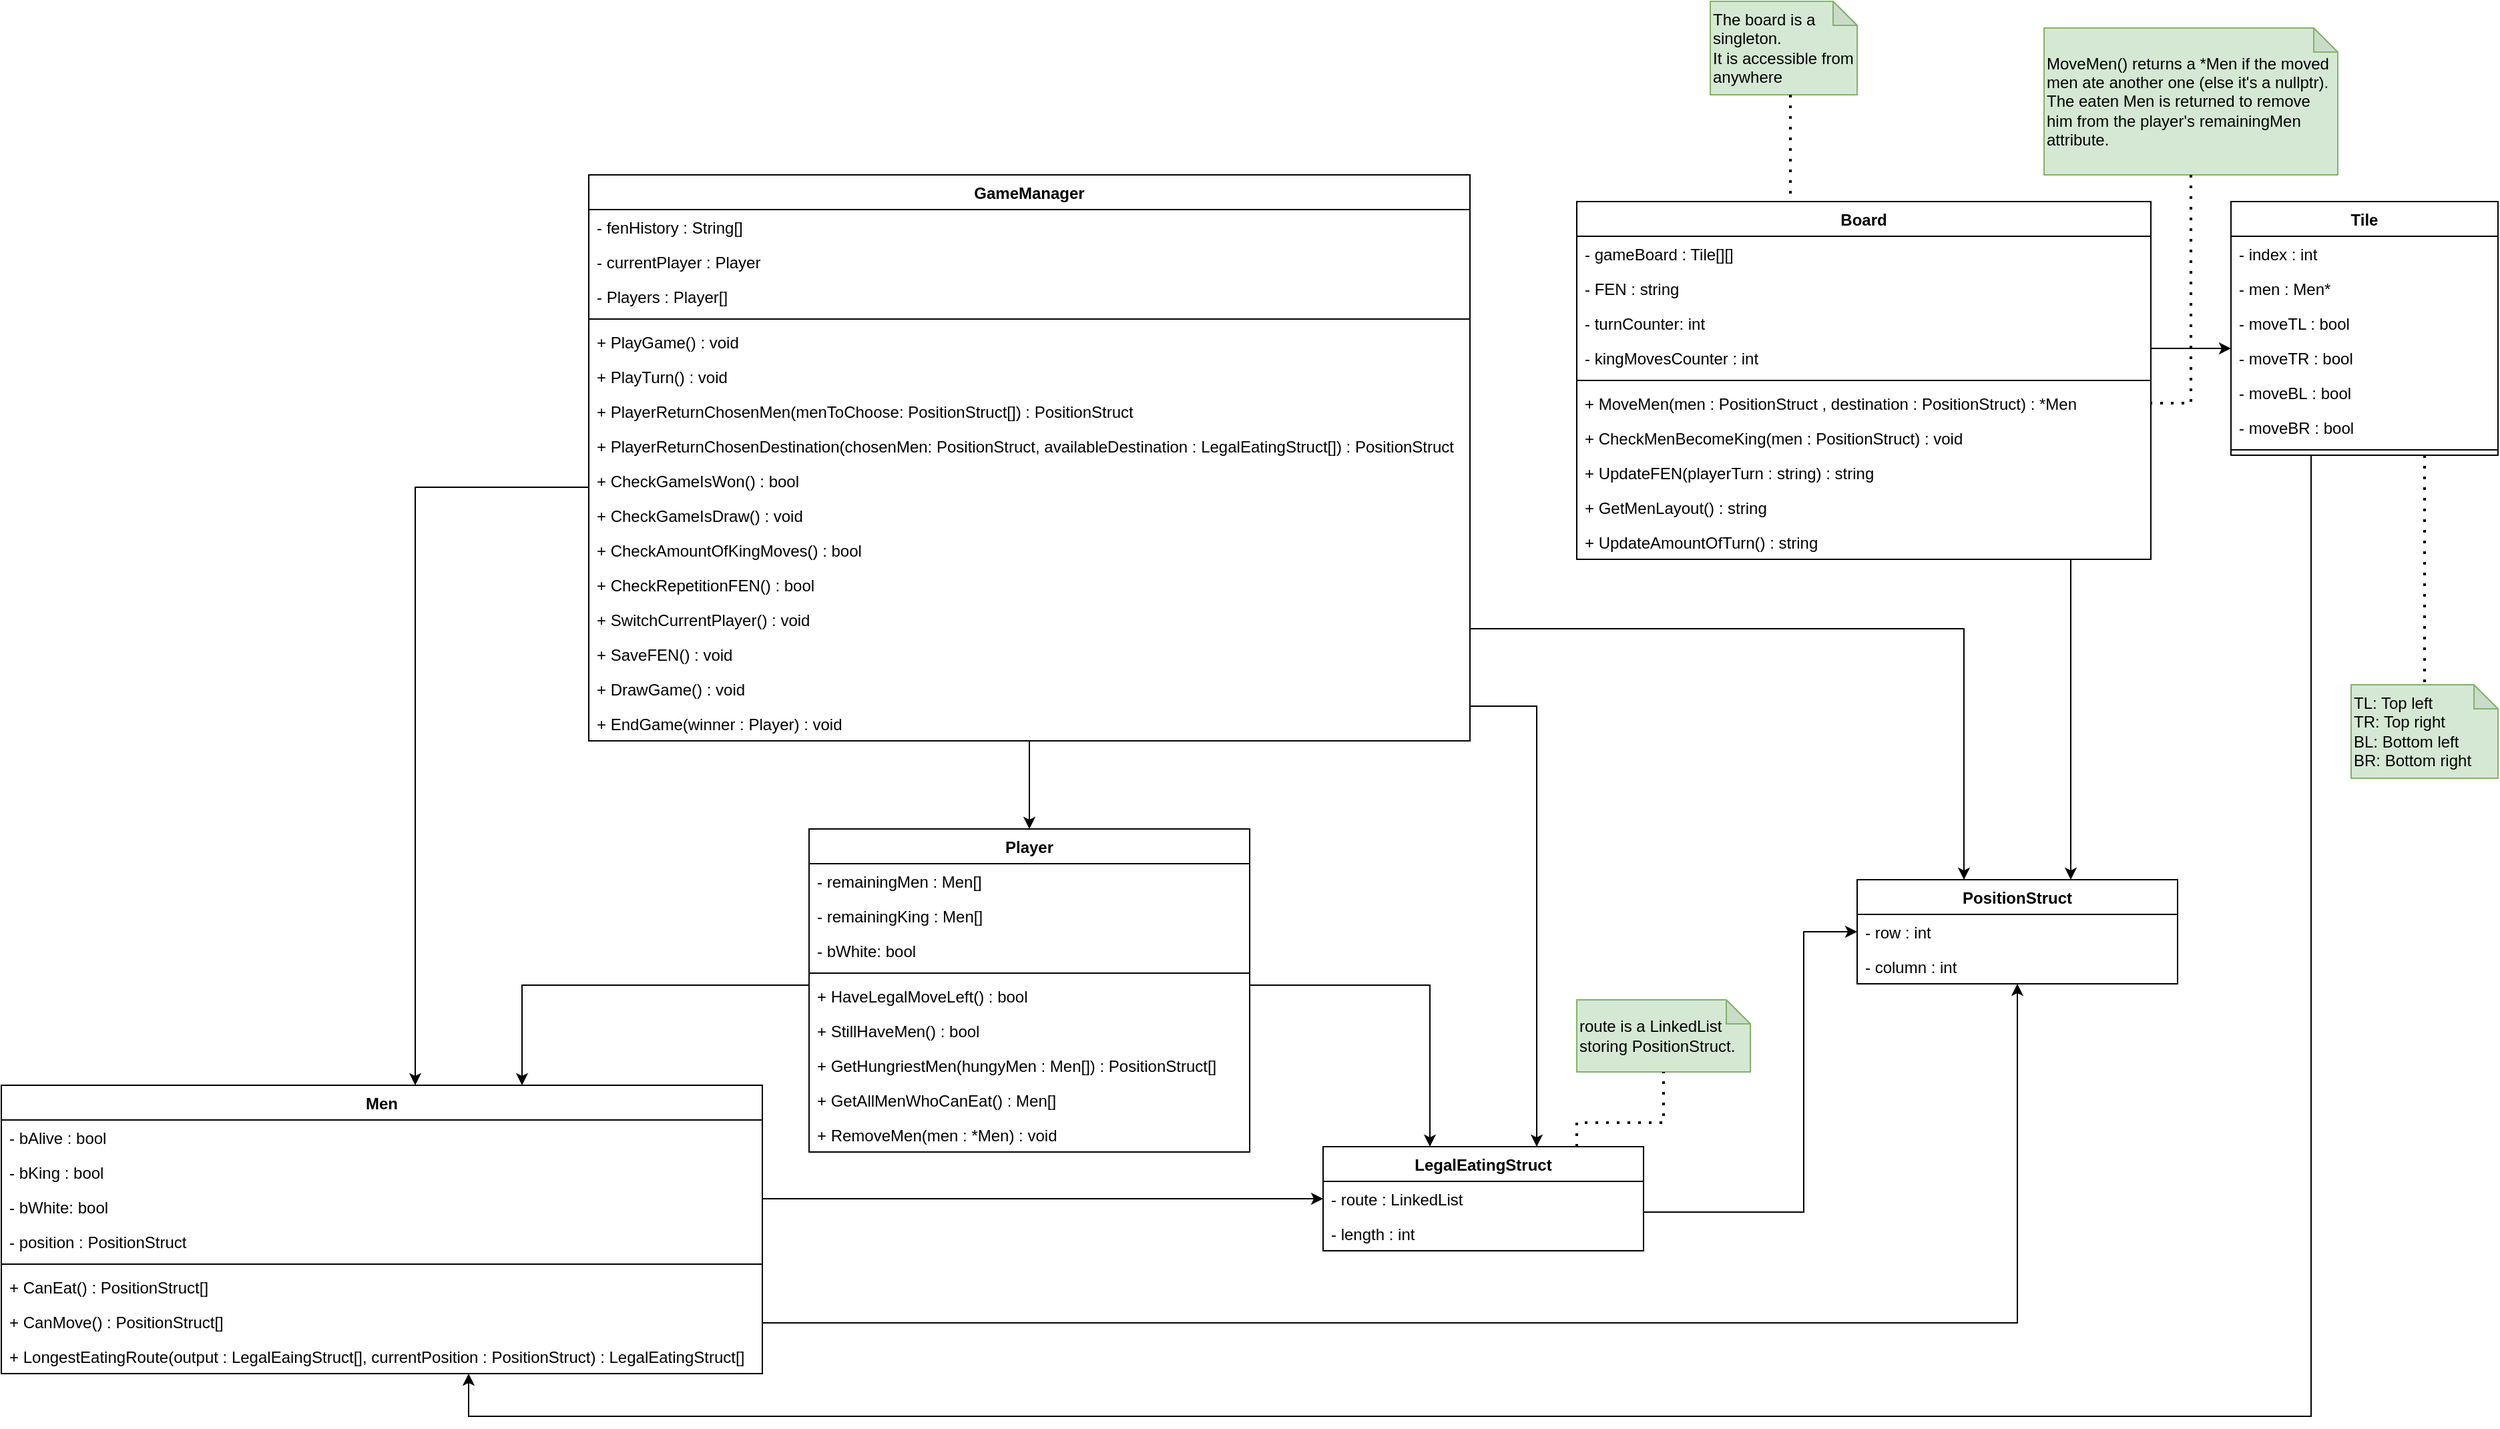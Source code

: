 <mxfile version="20.6.1" type="device" pages="6"><diagram id="82PpqmRidC5ZDX2nnx7H" name="Draughts Class Diagrams"><mxGraphModel dx="2469" dy="2675" grid="1" gridSize="10" guides="1" tooltips="1" connect="1" arrows="1" fold="1" page="1" pageScale="1" pageWidth="850" pageHeight="1100" math="0" shadow="0"><root><mxCell id="0"/><mxCell id="1" parent="0"/><mxCell id="9ZoRytKbVPZNieno0GwE-1" value="Board" style="swimlane;fontStyle=1;align=center;verticalAlign=top;childLayout=stackLayout;horizontal=1;startSize=26;horizontalStack=0;resizeParent=1;resizeParentMax=0;resizeLast=0;collapsible=1;marginBottom=0;movable=1;resizable=1;rotatable=1;deletable=1;editable=1;connectable=1;" parent="1" vertex="1"><mxGeometry x="150" y="-2040" width="430" height="268" as="geometry"/></mxCell><mxCell id="cXf-fTEsNX7_cS_xRsEs-8" value="- gameBoard : Tile[][]" style="text;strokeColor=none;fillColor=none;align=left;verticalAlign=top;spacingLeft=4;spacingRight=4;overflow=hidden;rotatable=1;points=[[0,0.5],[1,0.5]];portConstraint=eastwest;movable=1;resizable=1;deletable=1;editable=1;connectable=1;" parent="9ZoRytKbVPZNieno0GwE-1" vertex="1"><mxGeometry y="26" width="430" height="26" as="geometry"/></mxCell><mxCell id="viNr59q2LABpnVYpAE6G-4" value="- FEN : string" style="text;strokeColor=none;fillColor=none;align=left;verticalAlign=top;spacingLeft=4;spacingRight=4;overflow=hidden;rotatable=1;points=[[0,0.5],[1,0.5]];portConstraint=eastwest;movable=1;resizable=1;deletable=1;editable=1;connectable=1;" parent="9ZoRytKbVPZNieno0GwE-1" vertex="1"><mxGeometry y="52" width="430" height="26" as="geometry"/></mxCell><mxCell id="PdsDnIYSQmM4EE9Gsihj-1" value="- turnCounter: int" style="text;strokeColor=none;fillColor=none;align=left;verticalAlign=top;spacingLeft=4;spacingRight=4;overflow=hidden;rotatable=1;points=[[0,0.5],[1,0.5]];portConstraint=eastwest;movable=1;resizable=1;deletable=1;editable=1;connectable=1;" parent="9ZoRytKbVPZNieno0GwE-1" vertex="1"><mxGeometry y="78" width="430" height="26" as="geometry"/></mxCell><mxCell id="9ZoRytKbVPZNieno0GwE-15" value="- kingMovesCounter : int" style="text;strokeColor=none;fillColor=none;align=left;verticalAlign=top;spacingLeft=4;spacingRight=4;overflow=hidden;rotatable=1;points=[[0,0.5],[1,0.5]];portConstraint=eastwest;movable=1;resizable=1;deletable=1;editable=1;connectable=1;" parent="9ZoRytKbVPZNieno0GwE-1" vertex="1"><mxGeometry y="104" width="430" height="26" as="geometry"/></mxCell><mxCell id="9ZoRytKbVPZNieno0GwE-3" value="" style="line;strokeWidth=1;fillColor=none;align=left;verticalAlign=middle;spacingTop=-1;spacingLeft=3;spacingRight=3;rotatable=1;labelPosition=right;points=[];portConstraint=eastwest;strokeColor=inherit;movable=1;resizable=1;deletable=1;editable=1;connectable=1;" parent="9ZoRytKbVPZNieno0GwE-1" vertex="1"><mxGeometry y="130" width="430" height="8" as="geometry"/></mxCell><mxCell id="9ZoRytKbVPZNieno0GwE-16" value="+ MoveMen(men : PositionStruct , destination : PositionStruct) : *Men" style="text;strokeColor=none;fillColor=none;align=left;verticalAlign=top;spacingLeft=4;spacingRight=4;overflow=hidden;rotatable=1;points=[[0,0.5],[1,0.5]];portConstraint=eastwest;movable=1;resizable=1;deletable=1;editable=1;connectable=1;" parent="9ZoRytKbVPZNieno0GwE-1" vertex="1"><mxGeometry y="138" width="430" height="26" as="geometry"/></mxCell><mxCell id="3pYXAlrZDS5_oRa00E36-9" value="+ CheckMenBecomeKing(men : PositionStruct) : void" style="text;strokeColor=none;fillColor=none;align=left;verticalAlign=top;spacingLeft=4;spacingRight=4;overflow=hidden;rotatable=1;points=[[0,0.5],[1,0.5]];portConstraint=eastwest;movable=1;resizable=1;deletable=1;editable=1;connectable=1;" parent="9ZoRytKbVPZNieno0GwE-1" vertex="1"><mxGeometry y="164" width="430" height="26" as="geometry"/></mxCell><mxCell id="Ymf8u1sgGCGF6dZkd7xD-1" value="+ UpdateFEN(playerTurn : string) : string" style="text;strokeColor=none;fillColor=none;align=left;verticalAlign=top;spacingLeft=4;spacingRight=4;overflow=hidden;rotatable=1;points=[[0,0.5],[1,0.5]];portConstraint=eastwest;movable=1;resizable=1;deletable=1;editable=1;connectable=1;" parent="9ZoRytKbVPZNieno0GwE-1" vertex="1"><mxGeometry y="190" width="430" height="26" as="geometry"/></mxCell><mxCell id="d7hNFSszmgcZpWncCGSy-1" value="+ GetMenLayout() : string" style="text;strokeColor=none;fillColor=none;align=left;verticalAlign=top;spacingLeft=4;spacingRight=4;overflow=hidden;rotatable=1;points=[[0,0.5],[1,0.5]];portConstraint=eastwest;movable=1;resizable=1;deletable=1;editable=1;connectable=1;" parent="9ZoRytKbVPZNieno0GwE-1" vertex="1"><mxGeometry y="216" width="430" height="26" as="geometry"/></mxCell><mxCell id="9ZoRytKbVPZNieno0GwE-4" value="+ UpdateAmountOfTurn() : string" style="text;strokeColor=none;fillColor=none;align=left;verticalAlign=top;spacingLeft=4;spacingRight=4;overflow=hidden;rotatable=1;points=[[0,0.5],[1,0.5]];portConstraint=eastwest;movable=1;resizable=1;deletable=1;editable=1;connectable=1;" parent="9ZoRytKbVPZNieno0GwE-1" vertex="1"><mxGeometry y="242" width="430" height="26" as="geometry"/></mxCell><mxCell id="9ZoRytKbVPZNieno0GwE-5" value="GameManager" style="swimlane;fontStyle=1;align=center;verticalAlign=top;childLayout=stackLayout;horizontal=1;startSize=26;horizontalStack=0;resizeParent=1;resizeParentMax=0;resizeLast=0;collapsible=1;marginBottom=0;movable=1;resizable=1;rotatable=1;deletable=1;editable=1;connectable=1;" parent="1" vertex="1"><mxGeometry x="-590" y="-2060" width="660" height="424" as="geometry"/></mxCell><mxCell id="9ZoRytKbVPZNieno0GwE-6" value="- fenHistory : String[]" style="text;strokeColor=none;fillColor=none;align=left;verticalAlign=top;spacingLeft=4;spacingRight=4;overflow=hidden;rotatable=1;points=[[0,0.5],[1,0.5]];portConstraint=eastwest;movable=1;resizable=1;deletable=1;editable=1;connectable=1;" parent="9ZoRytKbVPZNieno0GwE-5" vertex="1"><mxGeometry y="26" width="660" height="26" as="geometry"/></mxCell><mxCell id="fC_TjnSLZL7FTMBSwDvD-2" value="- currentPlayer : Player" style="text;strokeColor=none;fillColor=none;align=left;verticalAlign=top;spacingLeft=4;spacingRight=4;overflow=hidden;rotatable=1;points=[[0,0.5],[1,0.5]];portConstraint=eastwest;movable=1;resizable=1;deletable=1;editable=1;connectable=1;" parent="9ZoRytKbVPZNieno0GwE-5" vertex="1"><mxGeometry y="52" width="660" height="26" as="geometry"/></mxCell><mxCell id="V-PYh_FDIITondq_LNyT-1" value="- Players : Player[]" style="text;strokeColor=none;fillColor=none;align=left;verticalAlign=top;spacingLeft=4;spacingRight=4;overflow=hidden;rotatable=1;points=[[0,0.5],[1,0.5]];portConstraint=eastwest;movable=1;resizable=1;deletable=1;editable=1;connectable=1;" parent="9ZoRytKbVPZNieno0GwE-5" vertex="1"><mxGeometry y="78" width="660" height="26" as="geometry"/></mxCell><mxCell id="9ZoRytKbVPZNieno0GwE-7" value="" style="line;strokeWidth=1;fillColor=none;align=left;verticalAlign=middle;spacingTop=-1;spacingLeft=3;spacingRight=3;rotatable=1;labelPosition=right;points=[];portConstraint=eastwest;strokeColor=inherit;movable=1;resizable=1;deletable=1;editable=1;connectable=1;" parent="9ZoRytKbVPZNieno0GwE-5" vertex="1"><mxGeometry y="104" width="660" height="8" as="geometry"/></mxCell><mxCell id="9ZoRytKbVPZNieno0GwE-8" value="+ PlayGame() : void" style="text;strokeColor=none;fillColor=none;align=left;verticalAlign=top;spacingLeft=4;spacingRight=4;overflow=hidden;rotatable=1;points=[[0,0.5],[1,0.5]];portConstraint=eastwest;movable=1;resizable=1;deletable=1;editable=1;connectable=1;" parent="9ZoRytKbVPZNieno0GwE-5" vertex="1"><mxGeometry y="112" width="660" height="26" as="geometry"/></mxCell><mxCell id="fC_TjnSLZL7FTMBSwDvD-1" value="+ PlayTurn() : void" style="text;strokeColor=none;fillColor=none;align=left;verticalAlign=top;spacingLeft=4;spacingRight=4;overflow=hidden;rotatable=1;points=[[0,0.5],[1,0.5]];portConstraint=eastwest;movable=1;resizable=1;deletable=1;editable=1;connectable=1;" parent="9ZoRytKbVPZNieno0GwE-5" vertex="1"><mxGeometry y="138" width="660" height="26" as="geometry"/></mxCell><mxCell id="3pYXAlrZDS5_oRa00E36-8" value="+ PlayerReturnChosenMen(menToChoose: PositionStruct[]) : PositionStruct" style="text;strokeColor=none;fillColor=none;align=left;verticalAlign=top;spacingLeft=4;spacingRight=4;overflow=hidden;rotatable=1;points=[[0,0.5],[1,0.5]];portConstraint=eastwest;movable=1;resizable=1;deletable=1;editable=1;connectable=1;" parent="9ZoRytKbVPZNieno0GwE-5" vertex="1"><mxGeometry y="164" width="660" height="26" as="geometry"/></mxCell><mxCell id="yDoNDBGrj5JCWCQXeuYM-1" value="+ PlayerReturnChosenDestination(chosenMen: PositionStruct, availableDestination : LegalEatingStruct[]) : PositionStruct" style="text;strokeColor=none;fillColor=none;align=left;verticalAlign=top;spacingLeft=4;spacingRight=4;overflow=hidden;rotatable=1;points=[[0,0.5],[1,0.5]];portConstraint=eastwest;movable=1;resizable=1;deletable=1;editable=1;connectable=1;fontSize=12;" parent="9ZoRytKbVPZNieno0GwE-5" vertex="1"><mxGeometry y="190" width="660" height="26" as="geometry"/></mxCell><mxCell id="jgJJX0KyQD0qHrhf996s-1" value="+ CheckGameIsWon() : bool" style="text;strokeColor=none;fillColor=none;align=left;verticalAlign=top;spacingLeft=4;spacingRight=4;overflow=hidden;rotatable=1;points=[[0,0.5],[1,0.5]];portConstraint=eastwest;movable=1;resizable=1;deletable=1;editable=1;connectable=1;" parent="9ZoRytKbVPZNieno0GwE-5" vertex="1"><mxGeometry y="216" width="660" height="26" as="geometry"/></mxCell><mxCell id="jgJJX0KyQD0qHrhf996s-2" value="+ CheckGameIsDraw() : void" style="text;strokeColor=none;fillColor=none;align=left;verticalAlign=top;spacingLeft=4;spacingRight=4;overflow=hidden;rotatable=1;points=[[0,0.5],[1,0.5]];portConstraint=eastwest;movable=1;resizable=1;deletable=1;editable=1;connectable=1;" parent="9ZoRytKbVPZNieno0GwE-5" vertex="1"><mxGeometry y="242" width="660" height="26" as="geometry"/></mxCell><mxCell id="cXf-fTEsNX7_cS_xRsEs-17" value="+ CheckAmountOfKingMoves() : bool" style="text;strokeColor=none;fillColor=none;align=left;verticalAlign=top;spacingLeft=4;spacingRight=4;overflow=hidden;rotatable=1;points=[[0,0.5],[1,0.5]];portConstraint=eastwest;movable=1;resizable=1;deletable=1;editable=1;connectable=1;" parent="9ZoRytKbVPZNieno0GwE-5" vertex="1"><mxGeometry y="268" width="660" height="26" as="geometry"/></mxCell><mxCell id="cXf-fTEsNX7_cS_xRsEs-19" value="+ CheckRepetitionFEN() : bool" style="text;strokeColor=none;fillColor=none;align=left;verticalAlign=top;spacingLeft=4;spacingRight=4;overflow=hidden;rotatable=1;points=[[0,0.5],[1,0.5]];portConstraint=eastwest;movable=1;resizable=1;deletable=1;editable=1;connectable=1;" parent="9ZoRytKbVPZNieno0GwE-5" vertex="1"><mxGeometry y="294" width="660" height="26" as="geometry"/></mxCell><mxCell id="9ZoRytKbVPZNieno0GwE-14" value="+ SwitchCurrentPlayer() : void" style="text;strokeColor=none;fillColor=none;align=left;verticalAlign=top;spacingLeft=4;spacingRight=4;overflow=hidden;rotatable=1;points=[[0,0.5],[1,0.5]];portConstraint=eastwest;movable=1;resizable=1;deletable=1;editable=1;connectable=1;" parent="9ZoRytKbVPZNieno0GwE-5" vertex="1"><mxGeometry y="320" width="660" height="26" as="geometry"/></mxCell><mxCell id="h_UyUILi_7TOZUGsk1oA-1" value="+ SaveFEN() : void" style="text;strokeColor=none;fillColor=none;align=left;verticalAlign=top;spacingLeft=4;spacingRight=4;overflow=hidden;rotatable=1;points=[[0,0.5],[1,0.5]];portConstraint=eastwest;movable=1;resizable=1;deletable=1;editable=1;connectable=1;" parent="9ZoRytKbVPZNieno0GwE-5" vertex="1"><mxGeometry y="346" width="660" height="26" as="geometry"/></mxCell><mxCell id="ZwI5yBNhvnxKYi2HhsWN-1" value="+ DrawGame() : void" style="text;strokeColor=none;fillColor=none;align=left;verticalAlign=top;spacingLeft=4;spacingRight=4;overflow=hidden;rotatable=1;points=[[0,0.5],[1,0.5]];portConstraint=eastwest;movable=1;resizable=1;deletable=1;editable=1;connectable=1;" parent="9ZoRytKbVPZNieno0GwE-5" vertex="1"><mxGeometry y="372" width="660" height="26" as="geometry"/></mxCell><mxCell id="ZwI5yBNhvnxKYi2HhsWN-2" value="+ EndGame(winner : Player) : void" style="text;strokeColor=none;fillColor=none;align=left;verticalAlign=top;spacingLeft=4;spacingRight=4;overflow=hidden;rotatable=1;points=[[0,0.5],[1,0.5]];portConstraint=eastwest;movable=1;resizable=1;deletable=1;editable=1;connectable=1;" parent="9ZoRytKbVPZNieno0GwE-5" vertex="1"><mxGeometry y="398" width="660" height="26" as="geometry"/></mxCell><mxCell id="9ZoRytKbVPZNieno0GwE-9" value="Men" style="swimlane;fontStyle=1;align=center;verticalAlign=top;childLayout=stackLayout;horizontal=1;startSize=26;horizontalStack=0;resizeParent=1;resizeParentMax=0;resizeLast=0;collapsible=1;marginBottom=0;movable=1;resizable=1;rotatable=1;deletable=1;editable=1;connectable=1;" parent="1" vertex="1"><mxGeometry x="-1030" y="-1378" width="570" height="216" as="geometry"/></mxCell><mxCell id="9ZoRytKbVPZNieno0GwE-10" value="- bAlive : bool" style="text;strokeColor=none;fillColor=none;align=left;verticalAlign=top;spacingLeft=4;spacingRight=4;overflow=hidden;rotatable=1;points=[[0,0.5],[1,0.5]];portConstraint=eastwest;movable=1;resizable=1;deletable=1;editable=1;connectable=1;" parent="9ZoRytKbVPZNieno0GwE-9" vertex="1"><mxGeometry y="26" width="570" height="26" as="geometry"/></mxCell><mxCell id="9ZoRytKbVPZNieno0GwE-17" value="- bKing : bool" style="text;strokeColor=none;fillColor=none;align=left;verticalAlign=top;spacingLeft=4;spacingRight=4;overflow=hidden;rotatable=1;points=[[0,0.5],[1,0.5]];portConstraint=eastwest;movable=1;resizable=1;deletable=1;editable=1;connectable=1;" parent="9ZoRytKbVPZNieno0GwE-9" vertex="1"><mxGeometry y="52" width="570" height="26" as="geometry"/></mxCell><mxCell id="gg8vvmczJX3KiemNyKeD-1" value="- bWhite: bool" style="text;strokeColor=none;fillColor=none;align=left;verticalAlign=top;spacingLeft=4;spacingRight=4;overflow=hidden;rotatable=1;points=[[0,0.5],[1,0.5]];portConstraint=eastwest;movable=1;resizable=1;deletable=1;editable=1;connectable=1;" parent="9ZoRytKbVPZNieno0GwE-9" vertex="1"><mxGeometry y="78" width="570" height="26" as="geometry"/></mxCell><mxCell id="bSb71AsxDi2x1jsdgQYU-1" value="- position : PositionStruct" style="text;strokeColor=none;fillColor=none;align=left;verticalAlign=top;spacingLeft=4;spacingRight=4;overflow=hidden;rotatable=1;points=[[0,0.5],[1,0.5]];portConstraint=eastwest;movable=1;resizable=1;deletable=1;editable=1;connectable=1;" parent="9ZoRytKbVPZNieno0GwE-9" vertex="1"><mxGeometry y="104" width="570" height="26" as="geometry"/></mxCell><mxCell id="9ZoRytKbVPZNieno0GwE-11" value="" style="line;strokeWidth=1;fillColor=none;align=left;verticalAlign=middle;spacingTop=-1;spacingLeft=3;spacingRight=3;rotatable=1;labelPosition=right;points=[];portConstraint=eastwest;strokeColor=inherit;movable=1;resizable=1;deletable=1;editable=1;connectable=1;" parent="9ZoRytKbVPZNieno0GwE-9" vertex="1"><mxGeometry y="130" width="570" height="8" as="geometry"/></mxCell><mxCell id="9ZoRytKbVPZNieno0GwE-18" value="+ CanEat() : PositionStruct[]" style="text;strokeColor=none;fillColor=none;align=left;verticalAlign=top;spacingLeft=4;spacingRight=4;overflow=hidden;rotatable=1;points=[[0,0.5],[1,0.5]];portConstraint=eastwest;movable=1;resizable=1;deletable=1;editable=1;connectable=1;" parent="9ZoRytKbVPZNieno0GwE-9" vertex="1"><mxGeometry y="138" width="570" height="26" as="geometry"/></mxCell><mxCell id="YhppW_-5gN742TNNiSlJ-1" value="+ CanMove() : PositionStruct[]" style="text;strokeColor=none;fillColor=none;align=left;verticalAlign=top;spacingLeft=4;spacingRight=4;overflow=hidden;rotatable=1;points=[[0,0.5],[1,0.5]];portConstraint=eastwest;movable=1;resizable=1;deletable=1;editable=1;connectable=1;" parent="9ZoRytKbVPZNieno0GwE-9" vertex="1"><mxGeometry y="164" width="570" height="26" as="geometry"/></mxCell><mxCell id="9ZoRytKbVPZNieno0GwE-19" value="+ LongestEatingRoute(output : LegalEaingStruct[], currentPosition : PositionStruct) : LegalEatingStruct[]" style="text;strokeColor=none;fillColor=none;align=left;verticalAlign=top;spacingLeft=4;spacingRight=4;overflow=hidden;rotatable=1;points=[[0,0.5],[1,0.5]];portConstraint=eastwest;movable=1;resizable=1;deletable=1;editable=1;connectable=1;" parent="9ZoRytKbVPZNieno0GwE-9" vertex="1"><mxGeometry y="190" width="570" height="26" as="geometry"/></mxCell><mxCell id="9ZoRytKbVPZNieno0GwE-21" value="LegalEatingStruct" style="swimlane;fontStyle=1;align=center;verticalAlign=top;childLayout=stackLayout;horizontal=1;startSize=26;horizontalStack=0;resizeParent=1;resizeParentMax=0;resizeLast=0;collapsible=1;marginBottom=0;movable=1;resizable=1;rotatable=1;deletable=1;editable=1;connectable=1;" parent="1" vertex="1"><mxGeometry x="-40" y="-1332" width="240" height="78" as="geometry"/></mxCell><mxCell id="9ZoRytKbVPZNieno0GwE-22" value="- route : LinkedList" style="text;strokeColor=none;fillColor=none;align=left;verticalAlign=top;spacingLeft=4;spacingRight=4;overflow=hidden;rotatable=1;points=[[0,0.5],[1,0.5]];portConstraint=eastwest;movable=1;resizable=1;deletable=1;editable=1;connectable=1;" parent="9ZoRytKbVPZNieno0GwE-21" vertex="1"><mxGeometry y="26" width="240" height="26" as="geometry"/></mxCell><mxCell id="9ZoRytKbVPZNieno0GwE-23" value="- length : int" style="text;strokeColor=none;fillColor=none;align=left;verticalAlign=top;spacingLeft=4;spacingRight=4;overflow=hidden;rotatable=1;points=[[0,0.5],[1,0.5]];portConstraint=eastwest;movable=1;resizable=1;deletable=1;editable=1;connectable=1;" parent="9ZoRytKbVPZNieno0GwE-21" vertex="1"><mxGeometry y="52" width="240" height="26" as="geometry"/></mxCell><mxCell id="16JpeS1Zjp_D-k9y_gUo-1" value="PositionStruct" style="swimlane;fontStyle=1;align=center;verticalAlign=top;childLayout=stackLayout;horizontal=1;startSize=26;horizontalStack=0;resizeParent=1;resizeParentMax=0;resizeLast=0;collapsible=1;marginBottom=0;movable=1;resizable=1;rotatable=1;deletable=1;editable=1;connectable=1;" parent="1" vertex="1"><mxGeometry x="360" y="-1532" width="240" height="78" as="geometry"/></mxCell><mxCell id="16JpeS1Zjp_D-k9y_gUo-2" value="- row : int" style="text;strokeColor=none;fillColor=none;align=left;verticalAlign=top;spacingLeft=4;spacingRight=4;overflow=hidden;rotatable=1;points=[[0,0.5],[1,0.5]];portConstraint=eastwest;movable=1;resizable=1;deletable=1;editable=1;connectable=1;" parent="16JpeS1Zjp_D-k9y_gUo-1" vertex="1"><mxGeometry y="26" width="240" height="26" as="geometry"/></mxCell><mxCell id="16JpeS1Zjp_D-k9y_gUo-3" value="- column : int" style="text;strokeColor=none;fillColor=none;align=left;verticalAlign=top;spacingLeft=4;spacingRight=4;overflow=hidden;rotatable=1;points=[[0,0.5],[1,0.5]];portConstraint=eastwest;movable=1;resizable=1;deletable=1;editable=1;connectable=1;" parent="16JpeS1Zjp_D-k9y_gUo-1" vertex="1"><mxGeometry y="52" width="240" height="26" as="geometry"/></mxCell><mxCell id="cXf-fTEsNX7_cS_xRsEs-1" value="Player" style="swimlane;fontStyle=1;align=center;verticalAlign=top;childLayout=stackLayout;horizontal=1;startSize=26;horizontalStack=0;resizeParent=1;resizeParentMax=0;resizeLast=0;collapsible=1;marginBottom=0;movable=1;resizable=1;rotatable=1;deletable=1;editable=1;connectable=1;" parent="1" vertex="1"><mxGeometry x="-425" y="-1570" width="330" height="242" as="geometry"/></mxCell><mxCell id="cXf-fTEsNX7_cS_xRsEs-2" value="- remainingMen : Men[]" style="text;strokeColor=none;fillColor=none;align=left;verticalAlign=top;spacingLeft=4;spacingRight=4;overflow=hidden;rotatable=1;points=[[0,0.5],[1,0.5]];portConstraint=eastwest;movable=1;resizable=1;deletable=1;editable=1;connectable=1;" parent="cXf-fTEsNX7_cS_xRsEs-1" vertex="1"><mxGeometry y="26" width="330" height="26" as="geometry"/></mxCell><mxCell id="cXf-fTEsNX7_cS_xRsEs-3" value="- remainingKing : Men[]" style="text;strokeColor=none;fillColor=none;align=left;verticalAlign=top;spacingLeft=4;spacingRight=4;overflow=hidden;rotatable=1;points=[[0,0.5],[1,0.5]];portConstraint=eastwest;movable=1;resizable=1;deletable=1;editable=1;connectable=1;" parent="cXf-fTEsNX7_cS_xRsEs-1" vertex="1"><mxGeometry y="52" width="330" height="26" as="geometry"/></mxCell><mxCell id="Y_WJy3vrqENn_y7A2Zw1-2" value="- bWhite: bool" style="text;strokeColor=none;fillColor=none;align=left;verticalAlign=top;spacingLeft=4;spacingRight=4;overflow=hidden;rotatable=1;points=[[0,0.5],[1,0.5]];portConstraint=eastwest;movable=1;resizable=1;deletable=1;editable=1;connectable=1;" parent="cXf-fTEsNX7_cS_xRsEs-1" vertex="1"><mxGeometry y="78" width="330" height="26" as="geometry"/></mxCell><mxCell id="cXf-fTEsNX7_cS_xRsEs-4" value="" style="line;strokeWidth=1;fillColor=none;align=left;verticalAlign=middle;spacingTop=-1;spacingLeft=3;spacingRight=3;rotatable=1;labelPosition=right;points=[];portConstraint=eastwest;strokeColor=inherit;movable=1;resizable=1;deletable=1;editable=1;connectable=1;" parent="cXf-fTEsNX7_cS_xRsEs-1" vertex="1"><mxGeometry y="104" width="330" height="8" as="geometry"/></mxCell><mxCell id="cXf-fTEsNX7_cS_xRsEs-18" value="+ HaveLegalMoveLeft() : bool" style="text;strokeColor=none;fillColor=none;align=left;verticalAlign=top;spacingLeft=4;spacingRight=4;overflow=hidden;rotatable=1;points=[[0,0.5],[1,0.5]];portConstraint=eastwest;movable=1;resizable=1;deletable=1;editable=1;connectable=1;" parent="cXf-fTEsNX7_cS_xRsEs-1" vertex="1"><mxGeometry y="112" width="330" height="26" as="geometry"/></mxCell><mxCell id="cXf-fTEsNX7_cS_xRsEs-16" value="+ StillHaveMen() : bool" style="text;strokeColor=none;fillColor=none;align=left;verticalAlign=top;spacingLeft=4;spacingRight=4;overflow=hidden;rotatable=1;points=[[0,0.5],[1,0.5]];portConstraint=eastwest;movable=1;resizable=1;deletable=1;editable=1;connectable=1;" parent="cXf-fTEsNX7_cS_xRsEs-1" vertex="1"><mxGeometry y="138" width="330" height="26" as="geometry"/></mxCell><mxCell id="3pYXAlrZDS5_oRa00E36-7" value="+ GetHungriestMen(hungyMen : Men[]) : PositionStruct[]" style="text;strokeColor=none;fillColor=none;align=left;verticalAlign=top;spacingLeft=4;spacingRight=4;overflow=hidden;rotatable=1;points=[[0,0.5],[1,0.5]];portConstraint=eastwest;movable=1;resizable=1;deletable=1;editable=1;connectable=1;" parent="cXf-fTEsNX7_cS_xRsEs-1" vertex="1"><mxGeometry y="164" width="330" height="26" as="geometry"/></mxCell><mxCell id="CjtwkK0RbOj1vwoypyuR-1" value="+ GetAllMenWhoCanEat() : Men[]" style="text;strokeColor=none;fillColor=none;align=left;verticalAlign=top;spacingLeft=4;spacingRight=4;overflow=hidden;rotatable=1;points=[[0,0.5],[1,0.5]];portConstraint=eastwest;movable=1;resizable=1;deletable=1;editable=1;connectable=1;" parent="cXf-fTEsNX7_cS_xRsEs-1" vertex="1"><mxGeometry y="190" width="330" height="26" as="geometry"/></mxCell><mxCell id="BLlQmsdM7aOf2GGKZLyk-11" value="+ RemoveMen(men : *Men) : void" style="text;strokeColor=none;fillColor=none;align=left;verticalAlign=top;spacingLeft=4;spacingRight=4;overflow=hidden;rotatable=1;points=[[0,0.5],[1,0.5]];portConstraint=eastwest;movable=1;resizable=1;deletable=1;editable=1;connectable=1;" parent="cXf-fTEsNX7_cS_xRsEs-1" vertex="1"><mxGeometry y="216" width="330" height="26" as="geometry"/></mxCell><mxCell id="cXf-fTEsNX7_cS_xRsEs-9" value="Tile" style="swimlane;fontStyle=1;align=center;verticalAlign=top;childLayout=stackLayout;horizontal=1;startSize=26;horizontalStack=0;resizeParent=1;resizeParentMax=0;resizeLast=0;collapsible=1;marginBottom=0;movable=1;resizable=1;rotatable=1;deletable=1;editable=1;connectable=1;" parent="1" vertex="1"><mxGeometry x="640" y="-2040" width="200" height="190" as="geometry"/></mxCell><mxCell id="cXf-fTEsNX7_cS_xRsEs-11" value="- index : int" style="text;strokeColor=none;fillColor=none;align=left;verticalAlign=top;spacingLeft=4;spacingRight=4;overflow=hidden;rotatable=1;points=[[0,0.5],[1,0.5]];portConstraint=eastwest;movable=1;resizable=1;deletable=1;editable=1;connectable=1;" parent="cXf-fTEsNX7_cS_xRsEs-9" vertex="1"><mxGeometry y="26" width="200" height="26" as="geometry"/></mxCell><mxCell id="cXf-fTEsNX7_cS_xRsEs-10" value="- men : Men*" style="text;strokeColor=none;fillColor=none;align=left;verticalAlign=top;spacingLeft=4;spacingRight=4;overflow=hidden;rotatable=1;points=[[0,0.5],[1,0.5]];portConstraint=eastwest;movable=1;resizable=1;deletable=1;editable=1;connectable=1;" parent="cXf-fTEsNX7_cS_xRsEs-9" vertex="1"><mxGeometry y="52" width="200" height="26" as="geometry"/></mxCell><mxCell id="twEpG6gb6AGKk7HVd8tW-2" value="- moveTL : bool" style="text;strokeColor=none;fillColor=none;align=left;verticalAlign=top;spacingLeft=4;spacingRight=4;overflow=hidden;rotatable=1;points=[[0,0.5],[1,0.5]];portConstraint=eastwest;movable=1;resizable=1;deletable=1;editable=1;connectable=1;" parent="cXf-fTEsNX7_cS_xRsEs-9" vertex="1"><mxGeometry y="78" width="200" height="26" as="geometry"/></mxCell><mxCell id="twEpG6gb6AGKk7HVd8tW-3" value="- moveTR : bool" style="text;strokeColor=none;fillColor=none;align=left;verticalAlign=top;spacingLeft=4;spacingRight=4;overflow=hidden;rotatable=1;points=[[0,0.5],[1,0.5]];portConstraint=eastwest;movable=1;resizable=1;deletable=1;editable=1;connectable=1;" parent="cXf-fTEsNX7_cS_xRsEs-9" vertex="1"><mxGeometry y="104" width="200" height="26" as="geometry"/></mxCell><mxCell id="twEpG6gb6AGKk7HVd8tW-5" value="- moveBL : bool" style="text;strokeColor=none;fillColor=none;align=left;verticalAlign=top;spacingLeft=4;spacingRight=4;overflow=hidden;rotatable=1;points=[[0,0.5],[1,0.5]];portConstraint=eastwest;movable=1;resizable=1;deletable=1;editable=1;connectable=1;" parent="cXf-fTEsNX7_cS_xRsEs-9" vertex="1"><mxGeometry y="130" width="200" height="26" as="geometry"/></mxCell><mxCell id="twEpG6gb6AGKk7HVd8tW-4" value="- moveBR : bool" style="text;strokeColor=none;fillColor=none;align=left;verticalAlign=top;spacingLeft=4;spacingRight=4;overflow=hidden;rotatable=1;points=[[0,0.5],[1,0.5]];portConstraint=eastwest;movable=1;resizable=1;deletable=1;editable=1;connectable=1;" parent="cXf-fTEsNX7_cS_xRsEs-9" vertex="1"><mxGeometry y="156" width="200" height="26" as="geometry"/></mxCell><mxCell id="cXf-fTEsNX7_cS_xRsEs-12" value="" style="line;strokeWidth=1;fillColor=none;align=left;verticalAlign=middle;spacingTop=-1;spacingLeft=3;spacingRight=3;rotatable=1;labelPosition=right;points=[];portConstraint=eastwest;strokeColor=inherit;movable=1;resizable=1;deletable=1;editable=1;connectable=1;" parent="cXf-fTEsNX7_cS_xRsEs-9" vertex="1"><mxGeometry y="182" width="200" height="8" as="geometry"/></mxCell><mxCell id="3pYXAlrZDS5_oRa00E36-10" value="MoveMen() returns a *Men if the moved men ate another one (else it's a nullptr). The eaten Men is returned to remove him from the player's remainingMen attribute." style="shape=note;whiteSpace=wrap;html=1;backgroundOutline=1;darkOpacity=0.05;align=left;size=18;fillColor=#d5e8d4;strokeColor=#82b366;movable=1;resizable=1;rotatable=1;deletable=1;editable=1;connectable=1;" parent="1" vertex="1"><mxGeometry x="500" y="-2170" width="220" height="110" as="geometry"/></mxCell><mxCell id="XsbJwll0GJL-SONlMQQJ-3" value="" style="endArrow=none;dashed=1;html=1;dashPattern=1 3;strokeWidth=2;rounded=0;fontSize=16;movable=1;resizable=1;rotatable=1;deletable=1;editable=1;connectable=1;edgeStyle=orthogonalEdgeStyle;" parent="1" source="3pYXAlrZDS5_oRa00E36-10" target="9ZoRytKbVPZNieno0GwE-16" edge="1"><mxGeometry width="50" height="50" relative="1" as="geometry"><mxPoint x="-510" y="-1493" as="sourcePoint"/><mxPoint x="-460" y="-1543" as="targetPoint"/></mxGeometry></mxCell><mxCell id="BLlQmsdM7aOf2GGKZLyk-1" value="" style="edgeStyle=orthogonalEdgeStyle;orthogonalLoop=1;jettySize=auto;html=1;rounded=0;" parent="1" source="9ZoRytKbVPZNieno0GwE-5" target="cXf-fTEsNX7_cS_xRsEs-1" edge="1"><mxGeometry width="80" relative="1" as="geometry"><mxPoint x="-120" y="-1908" as="sourcePoint"/><mxPoint x="30" y="-1758" as="targetPoint"/></mxGeometry></mxCell><mxCell id="BLlQmsdM7aOf2GGKZLyk-2" value="" style="edgeStyle=orthogonalEdgeStyle;orthogonalLoop=1;jettySize=auto;html=1;rounded=0;" parent="1" source="9ZoRytKbVPZNieno0GwE-5" target="9ZoRytKbVPZNieno0GwE-9" edge="1"><mxGeometry width="80" relative="1" as="geometry"><mxPoint x="-640" y="-1478" as="sourcePoint"/><mxPoint x="-560" y="-1478" as="targetPoint"/><Array as="points"><mxPoint x="-720" y="-1826"/></Array></mxGeometry></mxCell><mxCell id="BLlQmsdM7aOf2GGKZLyk-3" value="" style="edgeStyle=orthogonalEdgeStyle;orthogonalLoop=1;jettySize=auto;html=1;rounded=0;" parent="1" source="cXf-fTEsNX7_cS_xRsEs-1" target="9ZoRytKbVPZNieno0GwE-9" edge="1"><mxGeometry width="80" relative="1" as="geometry"><mxPoint x="-160" y="-1228" as="sourcePoint"/><mxPoint x="-80" y="-1228" as="targetPoint"/><Array as="points"><mxPoint x="-640" y="-1453"/></Array></mxGeometry></mxCell><mxCell id="BLlQmsdM7aOf2GGKZLyk-4" value="" style="edgeStyle=orthogonalEdgeStyle;orthogonalLoop=1;jettySize=auto;html=1;rounded=0;" parent="1" source="cXf-fTEsNX7_cS_xRsEs-1" target="9ZoRytKbVPZNieno0GwE-21" edge="1"><mxGeometry width="80" relative="1" as="geometry"><mxPoint x="50" y="-1188" as="sourcePoint"/><mxPoint x="130" y="-1188" as="targetPoint"/><Array as="points"><mxPoint x="40" y="-1453"/></Array></mxGeometry></mxCell><mxCell id="BLlQmsdM7aOf2GGKZLyk-5" value="" style="edgeStyle=orthogonalEdgeStyle;orthogonalLoop=1;jettySize=auto;html=1;rounded=0;exitX=1;exitY=0.5;exitDx=0;exitDy=0;" parent="1" source="ZwI5yBNhvnxKYi2HhsWN-1" target="9ZoRytKbVPZNieno0GwE-21" edge="1"><mxGeometry width="80" relative="1" as="geometry"><mxPoint x="350" y="-1488" as="sourcePoint"/><mxPoint x="430" y="-1488" as="targetPoint"/><Array as="points"><mxPoint x="70" y="-1662"/><mxPoint x="120" y="-1662"/></Array></mxGeometry></mxCell><mxCell id="BLlQmsdM7aOf2GGKZLyk-6" value="" style="edgeStyle=orthogonalEdgeStyle;orthogonalLoop=1;jettySize=auto;html=1;rounded=0;" parent="1" source="9ZoRytKbVPZNieno0GwE-1" target="cXf-fTEsNX7_cS_xRsEs-9" edge="1"><mxGeometry width="80" relative="1" as="geometry"><mxPoint x="590" y="-1548" as="sourcePoint"/><mxPoint x="670" y="-1548" as="targetPoint"/><Array as="points"><mxPoint x="630" y="-1930"/><mxPoint x="630" y="-1930"/></Array></mxGeometry></mxCell><mxCell id="BLlQmsdM7aOf2GGKZLyk-7" value="" style="edgeStyle=orthogonalEdgeStyle;orthogonalLoop=1;jettySize=auto;html=1;rounded=0;" parent="1" source="9ZoRytKbVPZNieno0GwE-9" target="9ZoRytKbVPZNieno0GwE-21" edge="1"><mxGeometry width="80" relative="1" as="geometry"><mxPoint x="-120" y="-1178" as="sourcePoint"/><mxPoint x="-40" y="-1178" as="targetPoint"/><Array as="points"><mxPoint x="-410" y="-1293"/><mxPoint x="-410" y="-1293"/></Array></mxGeometry></mxCell><mxCell id="BLlQmsdM7aOf2GGKZLyk-9" value="" style="edgeStyle=orthogonalEdgeStyle;orthogonalLoop=1;jettySize=auto;html=1;rounded=0;" parent="1" source="9ZoRytKbVPZNieno0GwE-1" target="16JpeS1Zjp_D-k9y_gUo-1" edge="1"><mxGeometry width="80" relative="1" as="geometry"><mxPoint x="340" y="-1958" as="sourcePoint"/><mxPoint x="420" y="-1958" as="targetPoint"/><Array as="points"><mxPoint x="520" y="-1642"/><mxPoint x="520" y="-1642"/></Array></mxGeometry></mxCell><mxCell id="BLlQmsdM7aOf2GGKZLyk-10" value="" style="edgeStyle=orthogonalEdgeStyle;orthogonalLoop=1;jettySize=auto;html=1;rounded=0;" parent="1" source="9ZoRytKbVPZNieno0GwE-5" target="16JpeS1Zjp_D-k9y_gUo-1" edge="1"><mxGeometry width="80" relative="1" as="geometry"><mxPoint x="180" y="-1948" as="sourcePoint"/><mxPoint x="260" y="-1948" as="targetPoint"/><Array as="points"><mxPoint x="440" y="-1720"/></Array></mxGeometry></mxCell><mxCell id="QSHo2qjn0JTgAUXExdlh-1" value="TL: Top left&lt;br&gt;TR: Top right&lt;br&gt;BL: Bottom left&lt;br&gt;BR: Bottom right" style="shape=note;whiteSpace=wrap;html=1;backgroundOutline=1;darkOpacity=0.05;align=left;size=18;fillColor=#d5e8d4;strokeColor=#82b366;movable=1;resizable=1;rotatable=1;deletable=1;editable=1;connectable=1;" parent="1" vertex="1"><mxGeometry x="730" y="-1678" width="110" height="70" as="geometry"/></mxCell><mxCell id="QSHo2qjn0JTgAUXExdlh-2" value="" style="endArrow=none;dashed=1;html=1;dashPattern=1 3;strokeWidth=2;rounded=0;fontSize=16;movable=1;resizable=1;rotatable=1;deletable=1;editable=1;connectable=1;edgeStyle=orthogonalEdgeStyle;" parent="1" source="cXf-fTEsNX7_cS_xRsEs-9" target="QSHo2qjn0JTgAUXExdlh-1" edge="1"><mxGeometry width="50" height="50" relative="1" as="geometry"><mxPoint x="810" y="-1618" as="sourcePoint"/><mxPoint x="750" y="-1471.933" as="targetPoint"/><Array as="points"><mxPoint x="785" y="-1742"/><mxPoint x="785" y="-1742"/></Array></mxGeometry></mxCell><mxCell id="IJLDv2GvKUWJ8udGqDj0-1" value="route is a LinkedList storing PositionStruct." style="shape=note;whiteSpace=wrap;html=1;backgroundOutline=1;darkOpacity=0.05;align=left;size=18;fillColor=#d5e8d4;strokeColor=#82b366;movable=1;resizable=1;rotatable=1;deletable=1;editable=1;connectable=1;" parent="1" vertex="1"><mxGeometry x="150" y="-1442" width="130" height="54" as="geometry"/></mxCell><mxCell id="IJLDv2GvKUWJ8udGqDj0-3" value="" style="endArrow=none;dashed=1;html=1;dashPattern=1 3;strokeWidth=2;rounded=0;edgeStyle=orthogonalEdgeStyle;" parent="1" source="9ZoRytKbVPZNieno0GwE-21" target="IJLDv2GvKUWJ8udGqDj0-1" edge="1"><mxGeometry width="50" height="50" relative="1" as="geometry"><mxPoint x="260" y="-1398" as="sourcePoint"/><mxPoint x="310" y="-1448" as="targetPoint"/><Array as="points"><mxPoint x="150" y="-1350"/><mxPoint x="215" y="-1350"/></Array></mxGeometry></mxCell><mxCell id="IJLDv2GvKUWJ8udGqDj0-4" value="" style="edgeStyle=orthogonalEdgeStyle;orthogonalLoop=1;jettySize=auto;html=1;rounded=0;" parent="1" source="9ZoRytKbVPZNieno0GwE-21" target="16JpeS1Zjp_D-k9y_gUo-1" edge="1"><mxGeometry width="80" relative="1" as="geometry"><mxPoint x="320" y="-1428" as="sourcePoint"/><mxPoint x="400" y="-1428" as="targetPoint"/><Array as="points"><mxPoint x="320" y="-1283"/><mxPoint x="320" y="-1493"/></Array></mxGeometry></mxCell><mxCell id="UYym0ftUytOdBsR2PsgK-1" value="" style="edgeStyle=orthogonalEdgeStyle;orthogonalLoop=1;jettySize=auto;html=1;rounded=0;fontSize=12;" parent="1" source="cXf-fTEsNX7_cS_xRsEs-9" target="9ZoRytKbVPZNieno0GwE-9" edge="1"><mxGeometry width="80" relative="1" as="geometry"><mxPoint x="670" y="-1502" as="sourcePoint"/><mxPoint x="750" y="-1502" as="targetPoint"/><Array as="points"><mxPoint x="700" y="-1130"/><mxPoint x="-680" y="-1130"/></Array></mxGeometry></mxCell><mxCell id="tl1YwVMMvEem9TJOKHKG-1" value="" style="endArrow=classic;html=1;rounded=0;edgeStyle=orthogonalEdgeStyle;" parent="1" source="9ZoRytKbVPZNieno0GwE-9" target="16JpeS1Zjp_D-k9y_gUo-1" edge="1"><mxGeometry width="50" height="50" relative="1" as="geometry"><mxPoint x="-290" y="-1202" as="sourcePoint"/><mxPoint x="-240" y="-1252" as="targetPoint"/><Array as="points"><mxPoint x="480" y="-1200"/></Array></mxGeometry></mxCell><mxCell id="fzVDTow_c53PzzlshcGB-1" value="The board is a singleton.&lt;br&gt;It is accessible from anywhere" style="shape=note;whiteSpace=wrap;html=1;backgroundOutline=1;darkOpacity=0.05;align=left;size=18;fillColor=#d5e8d4;strokeColor=#82b366;movable=1;resizable=1;rotatable=1;deletable=1;editable=1;connectable=1;" parent="1" vertex="1"><mxGeometry x="250" y="-2190" width="110" height="70" as="geometry"/></mxCell><mxCell id="fzVDTow_c53PzzlshcGB-2" value="" style="endArrow=none;dashed=1;html=1;dashPattern=1 3;strokeWidth=2;rounded=0;fontSize=16;movable=1;resizable=1;rotatable=1;deletable=1;editable=1;connectable=1;edgeStyle=orthogonalEdgeStyle;" parent="1" source="fzVDTow_c53PzzlshcGB-1" target="9ZoRytKbVPZNieno0GwE-1" edge="1"><mxGeometry width="50" height="50" relative="1" as="geometry"><mxPoint x="795" y="-1840" as="sourcePoint"/><mxPoint x="795" y="-1668" as="targetPoint"/><Array as="points"><mxPoint x="310" y="-2070"/><mxPoint x="310" y="-2070"/></Array></mxGeometry></mxCell></root></mxGraphModel></diagram><diagram id="dfgqQs7ff0ivtMcMHBW5" name="GameManager activity diagrams"><mxGraphModel dx="3460" dy="2137" grid="1" gridSize="10" guides="1" tooltips="1" connect="1" arrows="1" fold="1" page="1" pageScale="1" pageWidth="850" pageHeight="1100" math="0" shadow="0"><root><mxCell id="0"/><mxCell id="1" parent="0"/><mxCell id="tF2kqBBHT7ulN53rCs4Z-2" value="PlayTurn() : void" style="rounded=0;whiteSpace=wrap;html=1;labelPosition=center;verticalLabelPosition=top;align=center;verticalAlign=bottom;fontSize=32;fontStyle=1;movable=0;resizable=0;rotatable=0;deletable=0;editable=0;connectable=0;" parent="1" vertex="1"><mxGeometry x="756.25" y="80" width="1360" height="2560" as="geometry"/></mxCell><mxCell id="CIwdl4QwQ8F-02YEpxHU-1" value="&lt;span style=&quot;text-align: left;&quot;&gt;&lt;font style=&quot;font-size: 24px;&quot;&gt;&lt;br&gt;CheckRepetitionFEN() : bool&lt;/font&gt;&lt;/span&gt;" style="rounded=0;whiteSpace=wrap;html=1;labelPosition=center;verticalLabelPosition=top;align=center;verticalAlign=bottom;fontSize=32;fontStyle=1;movable=0;resizable=0;rotatable=0;deletable=0;editable=0;connectable=0;" parent="1" vertex="1"><mxGeometry x="900" y="2760" width="780" height="860" as="geometry"/></mxCell><mxCell id="C2sQK1TaYnafTLWUsij4-1" value="CheckGameIsDrawn() : void" style="rounded=0;whiteSpace=wrap;html=1;labelPosition=center;verticalLabelPosition=top;align=center;verticalAlign=bottom;fontSize=32;fontStyle=1;movable=0;resizable=0;rotatable=0;deletable=0;editable=0;connectable=0;" parent="1" vertex="1"><mxGeometry x="3040" y="80" width="605" height="710" as="geometry"/></mxCell><mxCell id="XdjhNstc2p2i8BpKhYxg-4" value="CheckGameIsWon() : bool" style="rounded=0;whiteSpace=wrap;html=1;labelPosition=center;verticalLabelPosition=top;align=center;verticalAlign=bottom;fontSize=32;fontStyle=1;movable=0;resizable=0;rotatable=0;deletable=0;editable=0;connectable=0;" parent="1" vertex="1"><mxGeometry x="2161.25" y="80" width="818.75" height="640" as="geometry"/></mxCell><mxCell id="eTEkLC9dvj-ExD8rBjEA-3" value="PlayGame() : void" style="rounded=0;whiteSpace=wrap;html=1;labelPosition=center;verticalLabelPosition=top;align=center;verticalAlign=bottom;fontSize=32;fontStyle=1;movable=0;resizable=0;rotatable=0;deletable=0;editable=0;connectable=0;" parent="1" vertex="1"><mxGeometry x="40" y="80" width="670" height="870" as="geometry"/></mxCell><mxCell id="WZuIDx76_FLcgVjo_R7C-1" value="" style="ellipse;html=1;shape=startState;fillColor=#000000;strokeColor=#ff0000;movable=0;resizable=0;rotatable=0;deletable=0;editable=0;connectable=0;" parent="1" vertex="1"><mxGeometry x="250" y="100" width="30" height="30" as="geometry"/></mxCell><mxCell id="WZuIDx76_FLcgVjo_R7C-2" value="" style="edgeStyle=orthogonalEdgeStyle;html=1;verticalAlign=bottom;endArrow=open;endSize=8;strokeColor=#ff0000;rounded=0;movable=0;resizable=0;rotatable=0;deletable=0;editable=0;connectable=0;" parent="1" source="WZuIDx76_FLcgVjo_R7C-1" target="WZuIDx76_FLcgVjo_R7C-4" edge="1"><mxGeometry relative="1" as="geometry"><mxPoint x="265" y="190" as="targetPoint"/></mxGeometry></mxCell><mxCell id="WZuIDx76_FLcgVjo_R7C-3" value="" style="ellipse;html=1;shape=endState;fillColor=#000000;strokeColor=#ff0000;movable=0;resizable=0;rotatable=0;deletable=0;editable=0;connectable=0;" parent="1" vertex="1"><mxGeometry x="660" y="655" width="30" height="30" as="geometry"/></mxCell><mxCell id="WZuIDx76_FLcgVjo_R7C-4" value="&lt;p style=&quot;line-height: 0%;&quot;&gt;&lt;span style=&quot;text-align: left;&quot;&gt;Call &quot;PlayTurn(targetPlayer : Player) : void&quot;&lt;/span&gt;&lt;br&gt;&lt;/p&gt;" style="rounded=1;whiteSpace=wrap;html=1;arcSize=40;fontColor=#000000;fillColor=#ffffc0;strokeColor=#ff0000;movable=0;resizable=0;rotatable=0;deletable=0;editable=0;connectable=0;" parent="1" vertex="1"><mxGeometry x="102.5" y="190" width="325" height="30" as="geometry"/></mxCell><mxCell id="WZuIDx76_FLcgVjo_R7C-5" value="" style="edgeStyle=orthogonalEdgeStyle;html=1;verticalAlign=bottom;endArrow=open;endSize=8;strokeColor=#ff0000;rounded=0;movable=0;resizable=0;rotatable=0;deletable=0;editable=0;connectable=0;" parent="1" source="u7vxeVNShttIG7HnRYci-1" target="O6sfLyeeS8w7VOypjHB--1" edge="1"><mxGeometry relative="1" as="geometry"><mxPoint x="265" y="280" as="targetPoint"/></mxGeometry></mxCell><mxCell id="O6sfLyeeS8w7VOypjHB--1" value="Call &quot;GameIsWon() : bool&quot;" style="rounded=1;whiteSpace=wrap;html=1;arcSize=40;fontColor=#000000;fillColor=#ffffc0;strokeColor=#ff0000;movable=0;resizable=0;rotatable=0;deletable=0;editable=0;connectable=0;" parent="1" vertex="1"><mxGeometry x="187.5" y="390" width="155" height="40" as="geometry"/></mxCell><mxCell id="O6sfLyeeS8w7VOypjHB--2" value="" style="edgeStyle=orthogonalEdgeStyle;html=1;verticalAlign=bottom;endArrow=open;endSize=8;strokeColor=#ff0000;rounded=0;movable=0;resizable=0;rotatable=0;deletable=0;editable=0;connectable=0;" parent="1" source="O6sfLyeeS8w7VOypjHB--1" target="kyIj135DEsz8u7MARSOP-1" edge="1"><mxGeometry relative="1" as="geometry"><mxPoint x="265" y="490" as="targetPoint"/></mxGeometry></mxCell><mxCell id="O6sfLyeeS8w7VOypjHB--3" value="Call &quot;GameIsDraw() : bool&quot;" style="rounded=1;whiteSpace=wrap;html=1;arcSize=40;fontColor=#000000;fillColor=#ffffc0;strokeColor=#ff0000;movable=0;resizable=0;rotatable=0;deletable=0;editable=0;connectable=0;" parent="1" vertex="1"><mxGeometry x="187.5" y="570" width="155" height="40" as="geometry"/></mxCell><mxCell id="O6sfLyeeS8w7VOypjHB--4" value="" style="edgeStyle=orthogonalEdgeStyle;html=1;verticalAlign=bottom;endArrow=open;endSize=8;strokeColor=#ff0000;rounded=0;movable=0;resizable=0;rotatable=0;deletable=0;editable=0;connectable=0;" parent="1" source="O6sfLyeeS8w7VOypjHB--3" target="kyIj135DEsz8u7MARSOP-4" edge="1"><mxGeometry relative="1" as="geometry"><mxPoint x="265" y="670" as="targetPoint"/></mxGeometry></mxCell><mxCell id="u7vxeVNShttIG7HnRYci-1" value="Call from board &quot;UpdateFEN(&lt;span style=&quot;text-align: left;&quot;&gt;currentPlayer : *Player&lt;/span&gt;) : void&quot;" style="rounded=1;whiteSpace=wrap;html=1;arcSize=40;fontColor=#000000;fillColor=#ffffc0;strokeColor=#ff0000;movable=0;resizable=0;rotatable=0;deletable=0;editable=0;connectable=0;" parent="1" vertex="1"><mxGeometry x="97.5" y="290" width="335" height="40" as="geometry"/></mxCell><mxCell id="u7vxeVNShttIG7HnRYci-2" value="" style="edgeStyle=orthogonalEdgeStyle;html=1;verticalAlign=bottom;endArrow=open;endSize=8;strokeColor=#ff0000;rounded=0;movable=0;resizable=0;rotatable=0;deletable=0;editable=0;connectable=0;" parent="1" source="WZuIDx76_FLcgVjo_R7C-4" target="u7vxeVNShttIG7HnRYci-1" edge="1"><mxGeometry relative="1" as="geometry"><mxPoint x="250" y="670" as="targetPoint"/><Array as="points"/></mxGeometry></mxCell><mxCell id="u7vxeVNShttIG7HnRYci-3" value="&lt;span style=&quot;text-align: left;&quot;&gt;Call &quot;SwitchCurrentPlayer() : void&quot;&lt;/span&gt;" style="rounded=1;whiteSpace=wrap;html=1;arcSize=40;fontColor=#000000;fillColor=#ffffc0;strokeColor=#ff0000;movable=0;resizable=0;rotatable=0;deletable=0;editable=0;connectable=0;" parent="1" vertex="1"><mxGeometry x="142.5" y="880" width="245" height="40" as="geometry"/></mxCell><mxCell id="u7vxeVNShttIG7HnRYci-4" value="" style="edgeStyle=orthogonalEdgeStyle;html=1;verticalAlign=bottom;endArrow=open;endSize=8;strokeColor=#ff0000;rounded=0;movable=0;resizable=0;rotatable=0;deletable=0;editable=0;connectable=0;" parent="1" source="u7vxeVNShttIG7HnRYci-3" target="WZuIDx76_FLcgVjo_R7C-4" edge="1"><mxGeometry relative="1" as="geometry"><mxPoint x="265" y="860" as="targetPoint"/><Array as="points"><mxPoint x="70" y="900"/><mxPoint x="70" y="205"/></Array></mxGeometry></mxCell><mxCell id="kyIj135DEsz8u7MARSOP-1" value="" style="rhombus;whiteSpace=wrap;html=1;fillColor=#ffffc0;strokeColor=#ff0000;movable=0;resizable=0;rotatable=0;deletable=0;editable=0;connectable=0;" parent="1" vertex="1"><mxGeometry x="225" y="470" width="80" height="40" as="geometry"/></mxCell><mxCell id="kyIj135DEsz8u7MARSOP-2" value="True" style="edgeStyle=orthogonalEdgeStyle;html=1;align=left;verticalAlign=bottom;endArrow=open;endSize=8;strokeColor=#ff0000;rounded=0;movable=0;resizable=0;rotatable=0;deletable=0;editable=0;connectable=0;" parent="1" source="kyIj135DEsz8u7MARSOP-1" target="kyIj135DEsz8u7MARSOP-7" edge="1"><mxGeometry x="-0.263" relative="1" as="geometry"><mxPoint x="405" y="490" as="targetPoint"/><mxPoint as="offset"/></mxGeometry></mxCell><mxCell id="kyIj135DEsz8u7MARSOP-3" value="False" style="edgeStyle=orthogonalEdgeStyle;html=1;align=left;verticalAlign=top;endArrow=open;endSize=8;strokeColor=#ff0000;rounded=0;movable=0;resizable=0;rotatable=0;deletable=0;editable=0;connectable=0;" parent="1" source="kyIj135DEsz8u7MARSOP-1" edge="1"><mxGeometry x="-0.667" y="5" relative="1" as="geometry"><mxPoint x="265" y="570" as="targetPoint"/><mxPoint as="offset"/></mxGeometry></mxCell><mxCell id="kyIj135DEsz8u7MARSOP-4" value="" style="rhombus;whiteSpace=wrap;html=1;fillColor=#ffffc0;strokeColor=#ff0000;movable=0;resizable=0;rotatable=0;deletable=0;editable=0;connectable=0;" parent="1" vertex="1"><mxGeometry x="225" y="650.0" width="80" height="40" as="geometry"/></mxCell><mxCell id="kyIj135DEsz8u7MARSOP-5" value="True" style="edgeStyle=orthogonalEdgeStyle;html=1;align=left;verticalAlign=bottom;endArrow=open;endSize=8;strokeColor=#ff0000;rounded=0;movable=0;resizable=0;rotatable=0;deletable=0;editable=0;connectable=0;" parent="1" source="kyIj135DEsz8u7MARSOP-4" target="kyIj135DEsz8u7MARSOP-9" edge="1"><mxGeometry x="-0.29" relative="1" as="geometry"><mxPoint x="405" y="670.0" as="targetPoint"/><mxPoint as="offset"/></mxGeometry></mxCell><mxCell id="kyIj135DEsz8u7MARSOP-6" value="False" style="edgeStyle=orthogonalEdgeStyle;html=1;align=left;verticalAlign=top;endArrow=open;endSize=8;strokeColor=#ff0000;rounded=0;movable=0;resizable=0;rotatable=0;deletable=0;editable=0;connectable=0;" parent="1" source="kyIj135DEsz8u7MARSOP-4" target="anpBS9pUXqS4Wi_SMZkM-3" edge="1"><mxGeometry x="-0.333" y="5" relative="1" as="geometry"><mxPoint x="265" y="730" as="targetPoint"/><mxPoint as="offset"/></mxGeometry></mxCell><mxCell id="kyIj135DEsz8u7MARSOP-7" value="Call &quot;EndGame(winner : Player) : void" style="rounded=1;whiteSpace=wrap;html=1;arcSize=40;fontColor=#000000;fillColor=#ffffc0;strokeColor=#ff0000;movable=0;resizable=0;rotatable=0;deletable=0;editable=0;connectable=0;" parent="1" vertex="1"><mxGeometry x="400" y="470" width="220" height="40" as="geometry"/></mxCell><mxCell id="kyIj135DEsz8u7MARSOP-8" value="" style="edgeStyle=orthogonalEdgeStyle;html=1;verticalAlign=bottom;endArrow=open;endSize=8;strokeColor=#ff0000;rounded=0;movable=0;resizable=0;rotatable=0;deletable=0;editable=0;connectable=0;" parent="1" source="kyIj135DEsz8u7MARSOP-7" target="WZuIDx76_FLcgVjo_R7C-3" edge="1"><mxGeometry relative="1" as="geometry"><mxPoint x="630" y="805" as="targetPoint"/><Array as="points"><mxPoint x="675" y="490"/></Array></mxGeometry></mxCell><mxCell id="kyIj135DEsz8u7MARSOP-9" value="Call &quot;DrawGame() : void&quot;" style="rounded=1;whiteSpace=wrap;html=1;arcSize=40;fontColor=#000000;fillColor=#ffffc0;strokeColor=#ff0000;movable=0;resizable=0;rotatable=0;deletable=0;editable=0;connectable=0;" parent="1" vertex="1"><mxGeometry x="460" y="650" width="160" height="40" as="geometry"/></mxCell><mxCell id="kyIj135DEsz8u7MARSOP-10" value="" style="edgeStyle=orthogonalEdgeStyle;html=1;verticalAlign=bottom;endArrow=open;endSize=8;strokeColor=#ff0000;rounded=0;movable=0;resizable=0;rotatable=0;deletable=0;editable=0;connectable=0;" parent="1" source="kyIj135DEsz8u7MARSOP-9" target="WZuIDx76_FLcgVjo_R7C-3" edge="1"><mxGeometry relative="1" as="geometry"><mxPoint x="405.0" y="750.0" as="targetPoint"/><Array as="points"><mxPoint x="660" y="670"/></Array></mxGeometry></mxCell><mxCell id="eTEkLC9dvj-ExD8rBjEA-4" value="Simple methods" style="rounded=0;whiteSpace=wrap;html=1;labelPosition=center;verticalLabelPosition=top;align=center;verticalAlign=bottom;fontSize=32;fontStyle=1;movable=0;resizable=0;rotatable=0;deletable=0;editable=0;connectable=0;" parent="1" vertex="1"><mxGeometry x="2550" y="1360" width="630" height="510" as="geometry"/></mxCell><mxCell id="x-R98q2BlZwrF1yqeGXF-1" value="" style="ellipse;html=1;shape=startState;fillColor=#000000;strokeColor=#ff0000;fontSize=32;movable=0;resizable=0;rotatable=0;deletable=0;editable=0;connectable=0;" parent="1" vertex="1"><mxGeometry x="2403.75" y="100" width="30" height="30" as="geometry"/></mxCell><mxCell id="x-R98q2BlZwrF1yqeGXF-2" value="" style="edgeStyle=orthogonalEdgeStyle;html=1;verticalAlign=bottom;endArrow=open;endSize=8;strokeColor=#ff0000;rounded=0;fontSize=32;movable=0;resizable=0;rotatable=0;deletable=0;editable=0;connectable=0;" parent="1" source="x-R98q2BlZwrF1yqeGXF-1" target="x-R98q2BlZwrF1yqeGXF-3" edge="1"><mxGeometry relative="1" as="geometry"><mxPoint x="2418.75" y="90" as="targetPoint"/></mxGeometry></mxCell><mxCell id="x-R98q2BlZwrF1yqeGXF-3" value="Call &quot;PlayerStillHaveMen() : bool&quot;" style="rounded=1;whiteSpace=wrap;html=1;arcSize=40;fontColor=#000000;fillColor=#ffffc0;strokeColor=#ff0000;fontSize=12;movable=0;resizable=0;rotatable=0;deletable=0;editable=0;connectable=0;" parent="1" vertex="1"><mxGeometry x="2261.25" y="175" width="315" height="40" as="geometry"/></mxCell><mxCell id="x-R98q2BlZwrF1yqeGXF-4" value="" style="edgeStyle=orthogonalEdgeStyle;html=1;verticalAlign=bottom;endArrow=open;endSize=8;strokeColor=#ff0000;rounded=0;fontSize=32;movable=0;resizable=0;rotatable=0;deletable=0;editable=0;connectable=0;" parent="1" source="x-R98q2BlZwrF1yqeGXF-3" target="BRcUMG-OVluzzUFauQDr-1" edge="1"><mxGeometry relative="1" as="geometry"><mxPoint x="2416.25" y="260" as="targetPoint"/><Array as="points"><mxPoint x="2416.25" y="230"/></Array></mxGeometry></mxCell><mxCell id="ULYHqakfwMO7vHwSXUnL-1" value="Call &quot;&lt;span style=&quot;text-align: left;&quot;&gt;PlayerHasLegalMoveLeft() : bool&quot;&lt;/span&gt;" style="rounded=1;whiteSpace=wrap;html=1;arcSize=40;fontColor=#000000;fillColor=#ffffc0;strokeColor=#ff0000;fontSize=12;movable=0;resizable=0;rotatable=0;deletable=0;editable=0;connectable=0;" parent="1" vertex="1"><mxGeometry x="2243.75" y="340" width="345" height="40" as="geometry"/></mxCell><mxCell id="ULYHqakfwMO7vHwSXUnL-2" value="" style="edgeStyle=orthogonalEdgeStyle;html=1;verticalAlign=bottom;endArrow=open;endSize=8;strokeColor=#ff0000;rounded=0;fontSize=12;movable=0;resizable=0;rotatable=0;deletable=0;editable=0;connectable=0;" parent="1" source="ULYHqakfwMO7vHwSXUnL-1" target="c7Vb3-mnhPHP6X1rvWuB-3" edge="1"><mxGeometry relative="1" as="geometry"><mxPoint x="2416.25" y="440" as="targetPoint"/></mxGeometry></mxCell><mxCell id="BRcUMG-OVluzzUFauQDr-1" value="" style="rhombus;whiteSpace=wrap;html=1;fillColor=#ffffc0;strokeColor=#ff0000;fontSize=12;movable=0;resizable=0;rotatable=0;deletable=0;editable=0;connectable=0;" parent="1" vertex="1"><mxGeometry x="2376.25" y="240" width="80" height="40" as="geometry"/></mxCell><mxCell id="BRcUMG-OVluzzUFauQDr-2" value="True" style="edgeStyle=orthogonalEdgeStyle;html=1;align=left;verticalAlign=bottom;endArrow=open;endSize=8;strokeColor=#ff0000;rounded=0;fontSize=12;movable=0;resizable=0;rotatable=0;deletable=0;editable=0;connectable=0;" parent="1" source="BRcUMG-OVluzzUFauQDr-1" target="c7Vb3-mnhPHP6X1rvWuB-1" edge="1"><mxGeometry x="-1" y="-72" relative="1" as="geometry"><mxPoint x="2556.25" y="260" as="targetPoint"/><mxPoint x="-40" y="-12" as="offset"/></mxGeometry></mxCell><mxCell id="BRcUMG-OVluzzUFauQDr-3" value="False" style="edgeStyle=orthogonalEdgeStyle;html=1;align=left;verticalAlign=top;endArrow=open;endSize=8;strokeColor=#ff0000;rounded=0;fontSize=12;movable=0;resizable=0;rotatable=0;deletable=0;editable=0;connectable=0;" parent="1" source="BRcUMG-OVluzzUFauQDr-1" edge="1"><mxGeometry x="-1" y="144" relative="1" as="geometry"><mxPoint x="2416.25" y="340" as="targetPoint"/><mxPoint x="-9" y="-50" as="offset"/></mxGeometry></mxCell><mxCell id="c7Vb3-mnhPHP6X1rvWuB-1" value="Return true" style="rounded=1;whiteSpace=wrap;html=1;arcSize=40;fontColor=#000000;fillColor=#ffffc0;strokeColor=#ff0000;fontSize=12;movable=0;resizable=0;rotatable=0;deletable=0;editable=0;connectable=0;" parent="1" vertex="1"><mxGeometry x="2576.25" y="440" width="235" height="40" as="geometry"/></mxCell><mxCell id="c7Vb3-mnhPHP6X1rvWuB-3" value="" style="rhombus;whiteSpace=wrap;html=1;fillColor=#ffffc0;strokeColor=#ff0000;fontSize=12;movable=0;resizable=0;rotatable=0;deletable=0;editable=0;connectable=0;" parent="1" vertex="1"><mxGeometry x="2376.25" y="440" width="80" height="40" as="geometry"/></mxCell><mxCell id="c7Vb3-mnhPHP6X1rvWuB-4" value="True" style="edgeStyle=orthogonalEdgeStyle;html=1;align=left;verticalAlign=bottom;endArrow=open;endSize=8;strokeColor=#ff0000;rounded=0;fontSize=12;movable=0;resizable=0;rotatable=0;deletable=0;editable=0;connectable=0;" parent="1" source="c7Vb3-mnhPHP6X1rvWuB-3" edge="1"><mxGeometry x="-0.271" relative="1" as="geometry"><mxPoint x="2576.25" y="460" as="targetPoint"/><mxPoint as="offset"/></mxGeometry></mxCell><mxCell id="XdjhNstc2p2i8BpKhYxg-2" value="" style="edgeStyle=orthogonalEdgeStyle;html=1;verticalAlign=bottom;endArrow=open;endSize=8;strokeColor=#ff0000;rounded=0;fontSize=32;movable=0;resizable=0;rotatable=0;deletable=0;editable=0;connectable=0;" parent="1" source="c7Vb3-mnhPHP6X1rvWuB-1" target="XdjhNstc2p2i8BpKhYxg-1" edge="1"><mxGeometry relative="1" as="geometry"><mxPoint x="2821.25" y="680" as="targetPoint"/><mxPoint x="2426.303" y="160" as="sourcePoint"/><Array as="points"><mxPoint x="2691" y="670"/></Array></mxGeometry></mxCell><mxCell id="mJZyZKVNqi14K7FdloP3-15" value="Call &quot;&lt;span style=&quot;text-align: left;&quot;&gt;CheckAmountOfKingMoves(targetPlayer : Player) : bool&lt;/span&gt;&quot;" style="rounded=1;whiteSpace=wrap;html=1;arcSize=40;fontColor=#000000;fillColor=#ffffc0;strokeColor=#ff0000;fontSize=12;movable=0;resizable=0;rotatable=0;deletable=0;editable=0;connectable=0;" parent="1" vertex="1"><mxGeometry x="3125" y="170" width="315" height="40" as="geometry"/></mxCell><mxCell id="mJZyZKVNqi14K7FdloP3-16" value="" style="edgeStyle=orthogonalEdgeStyle;html=1;verticalAlign=bottom;endArrow=open;endSize=8;strokeColor=#ff0000;rounded=0;fontSize=32;movable=0;resizable=0;rotatable=0;deletable=0;editable=0;connectable=0;" parent="1" source="mJZyZKVNqi14K7FdloP3-15" target="mJZyZKVNqi14K7FdloP3-19" edge="1"><mxGeometry relative="1" as="geometry"><mxPoint x="3280" y="320" as="targetPoint"/><Array as="points"><mxPoint x="3280" y="290"/></Array></mxGeometry></mxCell><mxCell id="mJZyZKVNqi14K7FdloP3-17" value="Call &quot;&lt;span style=&quot;text-align: left;&quot;&gt;CheckRepetitionFEN() : bool&lt;/span&gt;&lt;span style=&quot;text-align: left;&quot;&gt;&quot;&amp;nbsp;&lt;/span&gt;" style="rounded=1;whiteSpace=wrap;html=1;arcSize=40;fontColor=#000000;fillColor=#ffffc0;strokeColor=#ff0000;fontSize=12;movable=0;resizable=0;rotatable=0;deletable=0;editable=0;connectable=0;" parent="1" vertex="1"><mxGeometry x="3176.25" y="430" width="207.5" height="40" as="geometry"/></mxCell><mxCell id="mJZyZKVNqi14K7FdloP3-18" value="" style="edgeStyle=orthogonalEdgeStyle;html=1;verticalAlign=bottom;endArrow=open;endSize=8;strokeColor=#ff0000;rounded=0;fontSize=12;movable=0;resizable=0;rotatable=0;deletable=0;editable=0;connectable=0;" parent="1" source="mJZyZKVNqi14K7FdloP3-17" target="mJZyZKVNqi14K7FdloP3-23" edge="1"><mxGeometry relative="1" as="geometry"><mxPoint x="3282.5" y="630" as="targetPoint"/></mxGeometry></mxCell><mxCell id="mJZyZKVNqi14K7FdloP3-19" value="" style="rhombus;whiteSpace=wrap;html=1;fillColor=#ffffc0;strokeColor=#ff0000;fontSize=12;movable=0;resizable=0;rotatable=0;deletable=0;editable=0;connectable=0;" parent="1" vertex="1"><mxGeometry x="3240" y="250.0" width="80" height="40" as="geometry"/></mxCell><mxCell id="mJZyZKVNqi14K7FdloP3-20" value="True" style="edgeStyle=orthogonalEdgeStyle;html=1;align=left;verticalAlign=bottom;endArrow=open;endSize=8;strokeColor=#ff0000;rounded=0;fontSize=12;movable=0;resizable=0;rotatable=0;deletable=0;editable=0;connectable=0;" parent="1" source="mJZyZKVNqi14K7FdloP3-19" target="mJZyZKVNqi14K7FdloP3-22" edge="1"><mxGeometry x="-0.5" relative="1" as="geometry"><mxPoint x="3420" y="270.0" as="targetPoint"/><mxPoint as="offset"/></mxGeometry></mxCell><mxCell id="mJZyZKVNqi14K7FdloP3-21" value="False" style="edgeStyle=orthogonalEdgeStyle;html=1;align=left;verticalAlign=top;endArrow=open;endSize=8;strokeColor=#ff0000;rounded=0;fontSize=12;movable=0;resizable=0;rotatable=0;deletable=0;editable=0;connectable=0;" parent="1" source="mJZyZKVNqi14K7FdloP3-19" target="K8vQf5hhIx8KNligPFcO-8" edge="1"><mxGeometry x="-0.667" relative="1" as="geometry"><mxPoint x="3280" y="350" as="targetPoint"/><mxPoint as="offset"/></mxGeometry></mxCell><mxCell id="mJZyZKVNqi14K7FdloP3-22" value="Return true" style="rounded=1;whiteSpace=wrap;html=1;arcSize=40;fontColor=#000000;fillColor=#ffffc0;strokeColor=#ff0000;fontSize=12;movable=0;resizable=0;rotatable=0;deletable=0;editable=0;connectable=0;" parent="1" vertex="1"><mxGeometry x="3485" y="510" width="145" height="40" as="geometry"/></mxCell><mxCell id="mJZyZKVNqi14K7FdloP3-23" value="" style="rhombus;whiteSpace=wrap;html=1;fillColor=#ffffc0;strokeColor=#ff0000;fontSize=12;movable=0;resizable=0;rotatable=0;deletable=0;editable=0;connectable=0;" parent="1" vertex="1"><mxGeometry x="3240" y="510" width="80" height="40" as="geometry"/></mxCell><mxCell id="mJZyZKVNqi14K7FdloP3-24" value="True" style="edgeStyle=orthogonalEdgeStyle;html=1;align=left;verticalAlign=bottom;endArrow=open;endSize=8;strokeColor=#ff0000;rounded=0;fontSize=12;movable=0;resizable=0;rotatable=0;deletable=0;editable=0;connectable=0;" parent="1" source="mJZyZKVNqi14K7FdloP3-23" target="mJZyZKVNqi14K7FdloP3-22" edge="1"><mxGeometry x="-0.5" relative="1" as="geometry"><mxPoint x="3440" y="470" as="targetPoint"/><mxPoint as="offset"/></mxGeometry></mxCell><mxCell id="mJZyZKVNqi14K7FdloP3-25" value="False" style="edgeStyle=orthogonalEdgeStyle;html=1;align=left;verticalAlign=top;endArrow=open;endSize=8;strokeColor=#ff0000;rounded=0;fontSize=12;movable=0;resizable=0;rotatable=0;deletable=0;editable=0;connectable=0;" parent="1" source="mJZyZKVNqi14K7FdloP3-23" target="1esCsyFekXzDrBYQGFrW-2" edge="1"><mxGeometry x="-0.667" relative="1" as="geometry"><mxPoint x="3282.5" y="760" as="targetPoint"/><mxPoint as="offset"/><Array as="points"><mxPoint x="3280" y="570"/><mxPoint x="3280" y="570"/></Array></mxGeometry></mxCell><mxCell id="mJZyZKVNqi14K7FdloP3-26" value="" style="ellipse;html=1;shape=endState;fillColor=#000000;strokeColor=#ff0000;fontSize=12;movable=0;resizable=0;rotatable=0;deletable=0;editable=0;connectable=0;" parent="1" vertex="1"><mxGeometry x="3265" y="740" width="30" height="30" as="geometry"/></mxCell><mxCell id="mJZyZKVNqi14K7FdloP3-27" value="" style="edgeStyle=orthogonalEdgeStyle;html=1;verticalAlign=bottom;endArrow=open;endSize=8;strokeColor=#ff0000;rounded=0;fontSize=32;movable=0;resizable=0;rotatable=0;deletable=0;editable=0;connectable=0;" parent="1" source="mJZyZKVNqi14K7FdloP3-22" target="mJZyZKVNqi14K7FdloP3-26" edge="1"><mxGeometry relative="1" as="geometry"><mxPoint x="3300.607" y="615.607" as="targetPoint"/><mxPoint x="3675" y="100.053" as="sourcePoint"/><Array as="points"><mxPoint x="3555" y="755"/></Array></mxGeometry></mxCell><mxCell id="XdjhNstc2p2i8BpKhYxg-1" value="" style="ellipse;html=1;shape=endState;fillColor=#000000;strokeColor=#ff0000;fontSize=12;movable=0;resizable=0;rotatable=0;deletable=0;editable=0;connectable=0;" parent="1" vertex="1"><mxGeometry x="2401.25" y="655" width="30" height="30" as="geometry"/></mxCell><mxCell id="6tCiMjXR_wr4vhZW6Nqt-1" value="" style="ellipse;html=1;shape=startState;fillColor=#000000;strokeColor=#ff0000;fontSize=12;movable=0;resizable=0;rotatable=0;deletable=0;editable=0;connectable=0;" parent="1" vertex="1"><mxGeometry x="3267.5" y="90" width="30" height="30" as="geometry"/></mxCell><mxCell id="6tCiMjXR_wr4vhZW6Nqt-2" value="" style="edgeStyle=orthogonalEdgeStyle;html=1;verticalAlign=bottom;endArrow=open;endSize=8;strokeColor=#ff0000;rounded=0;fontSize=12;movable=0;resizable=0;rotatable=0;deletable=0;editable=0;connectable=0;" parent="1" source="6tCiMjXR_wr4vhZW6Nqt-1" target="mJZyZKVNqi14K7FdloP3-15" edge="1"><mxGeometry relative="1" as="geometry"><mxPoint x="3283.019" y="190" as="targetPoint"/></mxGeometry></mxCell><mxCell id="AtI0AzQ9v1rZlfn9ogty-1" value="Changes the variable &quot;currentPlayer&quot; in GameManager from one player to the other&lt;span style=&quot;color: rgba(0, 0, 0, 0); font-family: monospace; font-size: 0px; text-align: start;&quot;&gt;%3CmxGraphModel%3E%3Croot%3E%3CmxCell%20id%3D%220%22%2F%3E%3CmxCell%20id%3D%221%22%20parent%3D%220%22%2F%3E%3CmxCell%20id%3D%222%22%20value%3D%22%26lt%3Bfont%20size%3D%26quot%3B1%26quot%3B%20style%3D%26quot%3B%26quot%3B%26gt%3B%26lt%3Bb%20style%3D%26quot%3Bfont-size%3A%2016px%3B%26quot%3B%26gt%3BSwitchCurrentPlayer()%20%3A%20void%26lt%3B%2Fb%26gt%3B%26lt%3B%2Ffont%26gt%3B%22%20style%3D%22text%3Bhtml%3D1%3BstrokeColor%3Dnone%3BfillColor%3Dnone%3Balign%3Dcenter%3BverticalAlign%3Dmiddle%3BwhiteSpace%3Dwrap%3Brounded%3D0%3B%22%20vertex%3D%221%22%20parent%3D%221%22%3E%3CmxGeometry%20x%3D%22-600%22%20y%3D%22320%22%20width%3D%22280%22%20height%3D%2230%22%20as%3D%22geometry%22%2F%3E%3C%2FmxCell%3E%3C%2Froot%3E%3C%2FmxGraphModel%3E&lt;/span&gt;" style="shape=note;whiteSpace=wrap;html=1;backgroundOutline=1;darkOpacity=0.05;movable=0;resizable=0;rotatable=0;deletable=0;editable=0;connectable=0;fillColor=#fff2cc;strokeColor=#d6b656;" parent="1" vertex="1"><mxGeometry x="2870" y="1380" width="270" height="100" as="geometry"/></mxCell><mxCell id="AtI0AzQ9v1rZlfn9ogty-2" value="&lt;font size=&quot;1&quot; style=&quot;&quot;&gt;&lt;b style=&quot;font-size: 16px;&quot;&gt;SwitchCurrentPlayer() : void&lt;/b&gt;&lt;/font&gt;" style="text;html=1;strokeColor=none;fillColor=none;align=center;verticalAlign=middle;whiteSpace=wrap;rounded=0;movable=0;resizable=0;rotatable=0;deletable=0;editable=0;connectable=0;" parent="1" vertex="1"><mxGeometry x="2580" y="1415" width="280" height="30" as="geometry"/></mxCell><mxCell id="sFSx3ZZjobherSEchiUV-1" value="&lt;font size=&quot;1&quot; style=&quot;&quot;&gt;&lt;b style=&quot;font-size: 16px;&quot;&gt;DrawGame() : void&lt;/b&gt;&lt;/font&gt;" style="text;html=1;strokeColor=none;fillColor=none;align=center;verticalAlign=middle;whiteSpace=wrap;rounded=0;movable=0;resizable=0;rotatable=0;deletable=0;editable=0;connectable=0;" parent="1" vertex="1"><mxGeometry x="2580" y="1545" width="280" height="30" as="geometry"/></mxCell><mxCell id="sFSx3ZZjobherSEchiUV-2" value="&lt;font size=&quot;1&quot; style=&quot;&quot;&gt;&lt;b style=&quot;font-size: 16px;&quot;&gt;SaveFEN() : void&lt;/b&gt;&lt;/font&gt;" style="text;html=1;strokeColor=none;fillColor=none;align=center;verticalAlign=middle;whiteSpace=wrap;rounded=0;movable=0;resizable=0;rotatable=0;deletable=0;editable=0;connectable=0;" parent="1" vertex="1"><mxGeometry x="2580" y="1790" width="280" height="30" as="geometry"/></mxCell><mxCell id="sFSx3ZZjobherSEchiUV-3" value="Display text which informs the players that the game is a draw. Stop the game." style="shape=note;whiteSpace=wrap;html=1;backgroundOutline=1;darkOpacity=0.05;movable=0;resizable=0;rotatable=0;deletable=0;editable=0;connectable=0;fillColor=#fff2cc;strokeColor=#d6b656;" parent="1" vertex="1"><mxGeometry x="2870" y="1510" width="270" height="100" as="geometry"/></mxCell><mxCell id="sFSx3ZZjobherSEchiUV-4" value="Display a text which informs the players that the game has ended. Display winning player through the &quot;winner&quot; parameter. Stop the game.&amp;nbsp;" style="shape=note;whiteSpace=wrap;html=1;backgroundOutline=1;darkOpacity=0.05;movable=0;resizable=0;rotatable=0;deletable=0;editable=0;connectable=0;size=22;fillColor=#fff2cc;strokeColor=#d6b656;" parent="1" vertex="1"><mxGeometry x="2870" y="1640" width="270" height="100" as="geometry"/></mxCell><mxCell id="vG44E3ZiHXU0lL1AuvOQ-1" value="" style="ellipse;html=1;shape=startState;fillColor=#000000;strokeColor=#ff0000;fontSize=16;movable=0;resizable=0;rotatable=0;deletable=0;editable=0;connectable=0;" parent="1" vertex="1"><mxGeometry x="1506.25" y="100" width="30" height="30" as="geometry"/></mxCell><mxCell id="vG44E3ZiHXU0lL1AuvOQ-2" value="" style="edgeStyle=orthogonalEdgeStyle;html=1;verticalAlign=bottom;endArrow=open;endSize=8;strokeColor=#ff0000;rounded=0;fontSize=16;movable=0;resizable=0;rotatable=0;deletable=0;editable=0;connectable=0;" parent="1" source="vG44E3ZiHXU0lL1AuvOQ-1" target="L4u04HTU59u0oBLbW9Od-3" edge="1"><mxGeometry relative="1" as="geometry"><mxPoint x="1521.27" y="210" as="targetPoint"/></mxGeometry></mxCell><mxCell id="vG44E3ZiHXU0lL1AuvOQ-3" value="Call &quot;&lt;span style=&quot;text-align: left;&quot;&gt;GetAllMenWhoCanEat() : Men[]&lt;/span&gt;&lt;span style=&quot;font-size: 12px; text-align: left;&quot;&gt;&quot; from currentPlayer&lt;/span&gt;" style="rounded=1;whiteSpace=wrap;html=1;arcSize=40;fontColor=#000000;fillColor=#ffffc0;strokeColor=#ff0000;fontSize=12;movable=0;resizable=0;rotatable=0;deletable=0;editable=0;connectable=0;" parent="1" vertex="1"><mxGeometry x="1366.87" y="560" width="308.75" height="40" as="geometry"/></mxCell><mxCell id="vG44E3ZiHXU0lL1AuvOQ-4" value="" style="edgeStyle=orthogonalEdgeStyle;html=1;verticalAlign=bottom;endArrow=open;endSize=8;strokeColor=#ff0000;rounded=0;fontSize=16;movable=0;resizable=0;rotatable=0;deletable=0;editable=0;connectable=0;" parent="1" source="vG44E3ZiHXU0lL1AuvOQ-3" target="HT4vvvwQ9eOyk1ZaBGiH-1" edge="1"><mxGeometry relative="1" as="geometry"><mxPoint x="1516.25" y="665" as="targetPoint"/><Array as="points"><mxPoint x="1521.25" y="665"/></Array></mxGeometry></mxCell><mxCell id="85rUinOe8H-_CpG3q8pi-1" value="Call &quot;&lt;span style=&quot;text-align: left;&quot;&gt;GetHungriestMen(&lt;/span&gt;&lt;span style=&quot;text-align: left;&quot;&gt;hungyMen : Men[]&lt;/span&gt;&lt;span style=&quot;text-align: left;&quot;&gt;) : LegalEatingStruct[]&quot; from board&lt;/span&gt;" style="rounded=1;whiteSpace=wrap;html=1;arcSize=36;fontColor=#000000;fillColor=#ffffc0;strokeColor=#ff0000;fontSize=12;movable=0;resizable=0;rotatable=0;deletable=0;editable=0;connectable=0;" parent="1" vertex="1"><mxGeometry x="1146.25" y="910" width="442.5" height="35" as="geometry"/></mxCell><mxCell id="85rUinOe8H-_CpG3q8pi-2" value="" style="edgeStyle=orthogonalEdgeStyle;html=1;verticalAlign=bottom;endArrow=open;endSize=8;strokeColor=#ff0000;rounded=0;fontSize=16;movable=0;resizable=0;rotatable=0;deletable=0;editable=0;connectable=0;" parent="1" source="85rUinOe8H-_CpG3q8pi-1" target="12xx__yf7JRjkDj5v_PR-6" edge="1"><mxGeometry relative="1" as="geometry"><mxPoint x="1887.51" y="1215" as="targetPoint"/></mxGeometry></mxCell><mxCell id="IKcHcS1MmN58Ct8SDZ4w-3" value="Call &quot;&lt;span style=&quot;text-align: left;&quot;&gt;&lt;font style=&quot;font-size: 12px;&quot;&gt;ReturnChosenMen(MenToChoose : LegalEatingStruct[]) : PositionStruct&lt;/font&gt;&lt;/span&gt;&lt;span style=&quot;text-align: left;&quot;&gt;&quot;&lt;/span&gt;" style="rounded=1;whiteSpace=wrap;html=1;arcSize=40;fontColor=#000000;fillColor=#ffffc0;strokeColor=#ff0000;fontSize=12;movable=0;resizable=0;rotatable=0;deletable=0;editable=0;connectable=0;" parent="1" vertex="1"><mxGeometry x="1374.98" y="1205" width="295" height="40" as="geometry"/></mxCell><mxCell id="IKcHcS1MmN58Ct8SDZ4w-4" value="" style="edgeStyle=orthogonalEdgeStyle;html=1;verticalAlign=bottom;endArrow=open;endSize=8;strokeColor=#ff0000;rounded=0;fontSize=12;movable=0;resizable=0;rotatable=0;deletable=0;editable=0;connectable=0;" parent="1" source="IKcHcS1MmN58Ct8SDZ4w-3" target="eaQ19_bC60A9uU_cITl3-2" edge="1"><mxGeometry relative="1" as="geometry"><mxPoint x="1526.25" y="1260" as="targetPoint"/><Array as="points"><mxPoint x="1521.25" y="1260"/></Array></mxGeometry></mxCell><mxCell id="h4LLJMYSZz3Umug9g8nk-1" value="Call &quot;&lt;span style=&quot;text-align: left;&quot;&gt;CheckMenBecomeKing(men : PositionStruct) : void&quot; from board with variable chosenMen as parameter&lt;/span&gt;" style="rounded=1;whiteSpace=wrap;html=1;arcSize=40;fontColor=#000000;fillColor=#ffffc0;strokeColor=#ff0000;fontSize=12;movable=0;resizable=0;rotatable=0;deletable=0;editable=0;connectable=0;" parent="1" vertex="1"><mxGeometry x="1390" y="2000" width="265" height="40" as="geometry"/></mxCell><mxCell id="h4LLJMYSZz3Umug9g8nk-2" value="" style="edgeStyle=orthogonalEdgeStyle;html=1;verticalAlign=bottom;endArrow=open;endSize=8;strokeColor=#ff0000;rounded=0;fontSize=12;movable=0;resizable=0;rotatable=0;deletable=0;editable=0;connectable=0;" parent="1" source="h4LLJMYSZz3Umug9g8nk-1" target="wHxiJGLTJ_WIG4mlydUB-3" edge="1"><mxGeometry relative="1" as="geometry"><mxPoint x="1522.25" y="2120" as="targetPoint"/></mxGeometry></mxCell><mxCell id="tF2kqBBHT7ulN53rCs4Z-1" value="" style="ellipse;html=1;shape=endState;fillColor=#000000;strokeColor=#ff0000;fontSize=12;movable=0;resizable=0;rotatable=0;deletable=0;editable=0;connectable=0;" parent="1" vertex="1"><mxGeometry x="1507.51" y="2590" width="30" height="30" as="geometry"/></mxCell><mxCell id="1esCsyFekXzDrBYQGFrW-2" value="Return false" style="rounded=1;whiteSpace=wrap;html=1;arcSize=40;fontColor=#000000;fillColor=#ffffc0;strokeColor=#ff0000;fontSize=12;movable=0;resizable=0;rotatable=0;deletable=0;editable=0;connectable=0;" parent="1" vertex="1"><mxGeometry x="3220" y="630" width="120" height="40" as="geometry"/></mxCell><mxCell id="1esCsyFekXzDrBYQGFrW-3" value="" style="edgeStyle=orthogonalEdgeStyle;html=1;verticalAlign=bottom;endArrow=open;endSize=8;strokeColor=#ff0000;rounded=0;fontSize=12;movable=0;resizable=0;rotatable=0;deletable=0;editable=0;connectable=0;" parent="1" source="1esCsyFekXzDrBYQGFrW-2" target="mJZyZKVNqi14K7FdloP3-26" edge="1"><mxGeometry relative="1" as="geometry"><mxPoint x="3267.5" y="840" as="targetPoint"/></mxGeometry></mxCell><mxCell id="K8vQf5hhIx8KNligPFcO-6" value="Return false" style="rounded=1;whiteSpace=wrap;html=1;arcSize=40;fontColor=#000000;fillColor=#ffffc0;strokeColor=#ff0000;fontSize=12;movable=0;resizable=0;rotatable=0;deletable=0;editable=0;connectable=0;" parent="1" vertex="1"><mxGeometry x="2356.25" y="565" width="120" height="40" as="geometry"/></mxCell><mxCell id="K8vQf5hhIx8KNligPFcO-7" value="" style="edgeStyle=orthogonalEdgeStyle;html=1;verticalAlign=bottom;endArrow=open;endSize=8;strokeColor=#ff0000;rounded=0;fontSize=12;movable=0;resizable=0;rotatable=0;deletable=0;editable=0;connectable=0;" parent="1" source="K8vQf5hhIx8KNligPFcO-6" edge="1"><mxGeometry relative="1" as="geometry"><mxPoint x="2416.25" y="655" as="targetPoint"/></mxGeometry></mxCell><mxCell id="K8vQf5hhIx8KNligPFcO-8" value="Condition" style="rhombus;whiteSpace=wrap;html=1;fillColor=#ffffc0;strokeColor=#ff0000;fontSize=12;movable=0;resizable=0;rotatable=0;deletable=0;editable=0;connectable=0;" parent="1" vertex="1"><mxGeometry x="3240" y="330" width="80" height="40" as="geometry"/></mxCell><mxCell id="K8vQf5hhIx8KNligPFcO-9" value="Repeat for the other player" style="edgeStyle=orthogonalEdgeStyle;html=1;align=left;verticalAlign=bottom;endArrow=open;endSize=8;strokeColor=#ff0000;rounded=0;fontSize=12;movable=0;resizable=0;rotatable=0;deletable=0;editable=0;connectable=0;" parent="1" source="K8vQf5hhIx8KNligPFcO-8" target="mJZyZKVNqi14K7FdloP3-15" edge="1"><mxGeometry x="-0.173" relative="1" as="geometry"><mxPoint x="3420" y="350" as="targetPoint"/><Array as="points"><mxPoint x="3065" y="350"/><mxPoint x="3065" y="190"/></Array><mxPoint as="offset"/></mxGeometry></mxCell><mxCell id="K8vQf5hhIx8KNligPFcO-10" value="If both player were checked" style="edgeStyle=orthogonalEdgeStyle;html=1;align=left;verticalAlign=top;endArrow=open;endSize=8;strokeColor=#ff0000;rounded=0;fontSize=12;movable=0;resizable=0;rotatable=0;deletable=0;editable=0;connectable=0;" parent="1" source="K8vQf5hhIx8KNligPFcO-8" edge="1"><mxGeometry x="-0.667" y="5" relative="1" as="geometry"><mxPoint x="3280" y="430" as="targetPoint"/><mxPoint as="offset"/></mxGeometry></mxCell><mxCell id="mxDjPX13U0AmCBbZx1Pf-7" value="&lt;span style=&quot;text-align: left;&quot;&gt;&lt;font style=&quot;font-size: 24px;&quot;&gt;CheckAmountOfKingMoves() : bool&lt;/font&gt;&lt;/span&gt;" style="rounded=0;whiteSpace=wrap;html=1;labelPosition=center;verticalLabelPosition=top;align=center;verticalAlign=bottom;fontSize=32;fontStyle=1;movable=0;resizable=0;rotatable=0;deletable=0;editable=0;connectable=0;" parent="1" vertex="1"><mxGeometry x="40" y="2760" width="803.75" height="1270" as="geometry"/></mxCell><mxCell id="mxDjPX13U0AmCBbZx1Pf-12" value="" style="ellipse;html=1;shape=startState;fillColor=#000000;strokeColor=#ff0000;fontSize=12;movable=0;resizable=0;rotatable=0;deletable=0;editable=0;connectable=0;" parent="1" vertex="1"><mxGeometry x="1137.5" y="2785" width="30" height="30" as="geometry"/></mxCell><mxCell id="mxDjPX13U0AmCBbZx1Pf-13" value="" style="edgeStyle=orthogonalEdgeStyle;html=1;verticalAlign=bottom;endArrow=open;endSize=8;strokeColor=#ff0000;rounded=0;fontSize=12;movable=0;resizable=0;rotatable=0;deletable=0;editable=0;connectable=0;" parent="1" source="mxDjPX13U0AmCBbZx1Pf-12" target="w7ZwsKQS1vCuULdMQ3z6-7" edge="1"><mxGeometry relative="1" as="geometry"><mxPoint x="1152.5" y="2875" as="targetPoint"/></mxGeometry></mxCell><mxCell id="w7ZwsKQS1vCuULdMQ3z6-7" value="Loop for each string in FenHistory string[]" style="rounded=1;whiteSpace=wrap;html=1;arcSize=40;fontColor=#000000;fillColor=#ffffc0;strokeColor=#ff0000;fontSize=12;movable=0;resizable=0;rotatable=0;deletable=0;editable=0;connectable=0;" parent="1" vertex="1"><mxGeometry x="1080" y="2860" width="145" height="40" as="geometry"/></mxCell><mxCell id="w7ZwsKQS1vCuULdMQ3z6-8" value="" style="edgeStyle=orthogonalEdgeStyle;html=1;verticalAlign=bottom;endArrow=open;endSize=8;strokeColor=#ff0000;rounded=0;fontSize=12;movable=0;resizable=0;rotatable=0;deletable=0;editable=0;connectable=0;" parent="1" source="w7ZwsKQS1vCuULdMQ3z6-7" target="5InzFhVwCYCDYXla75xC-20" edge="1"><mxGeometry relative="1" as="geometry"><mxPoint x="1152.5" y="2970" as="targetPoint"/></mxGeometry></mxCell><mxCell id="F0onnTX_UqI62VrOzxeJ-1" value="" style="ellipse;html=1;shape=startState;fillColor=#000000;strokeColor=#ff0000;fontSize=12;movable=0;resizable=0;rotatable=0;deletable=0;editable=0;connectable=0;" parent="1" vertex="1"><mxGeometry x="393.75" y="2780" width="30" height="30" as="geometry"/></mxCell><mxCell id="F0onnTX_UqI62VrOzxeJ-2" value="" style="edgeStyle=orthogonalEdgeStyle;html=1;verticalAlign=bottom;endArrow=open;endSize=8;strokeColor=#ff0000;rounded=0;fontSize=12;movable=0;resizable=0;rotatable=0;deletable=0;editable=0;connectable=0;" parent="1" source="F0onnTX_UqI62VrOzxeJ-1" target="F0onnTX_UqI62VrOzxeJ-3" edge="1"><mxGeometry relative="1" as="geometry"><mxPoint x="323.75" y="2670" as="targetPoint"/></mxGeometry></mxCell><mxCell id="F0onnTX_UqI62VrOzxeJ-3" value="Get the last string of FenHistory : string[]" style="rounded=1;whiteSpace=wrap;html=1;arcSize=40;fontColor=#000000;fillColor=#ffffc0;strokeColor=#ff0000;fontSize=12;movable=0;resizable=0;rotatable=0;deletable=0;editable=0;connectable=0;" parent="1" vertex="1"><mxGeometry x="348.75" y="2859" width="120" height="40" as="geometry"/></mxCell><mxCell id="F0onnTX_UqI62VrOzxeJ-4" value="" style="edgeStyle=orthogonalEdgeStyle;html=1;verticalAlign=bottom;endArrow=open;endSize=8;strokeColor=#ff0000;rounded=0;fontSize=12;movable=0;resizable=0;rotatable=0;deletable=0;editable=0;connectable=0;" parent="1" source="F0onnTX_UqI62VrOzxeJ-3" target="NBqEmpwCP0G2isgu1F7h-1" edge="1"><mxGeometry relative="1" as="geometry"><mxPoint x="408.75" y="2959" as="targetPoint"/></mxGeometry></mxCell><mxCell id="NBqEmpwCP0G2isgu1F7h-1" value="Create local temporary variable &quot;iKingMove : int&quot; and &quot;sKingMove : string&quot;" style="rounded=1;whiteSpace=wrap;html=1;arcSize=40;fontColor=#000000;fillColor=#ffffc0;strokeColor=#ff0000;fontSize=12;movable=0;resizable=0;rotatable=0;deletable=0;editable=0;connectable=0;" parent="1" vertex="1"><mxGeometry x="281.25" y="2939" width="255" height="40" as="geometry"/></mxCell><mxCell id="NBqEmpwCP0G2isgu1F7h-2" value="" style="edgeStyle=orthogonalEdgeStyle;html=1;verticalAlign=bottom;endArrow=open;endSize=8;strokeColor=#ff0000;rounded=0;fontSize=12;movable=0;resizable=0;rotatable=0;deletable=0;editable=0;connectable=0;" parent="1" source="NBqEmpwCP0G2isgu1F7h-1" target="NBqEmpwCP0G2isgu1F7h-3" edge="1"><mxGeometry relative="1" as="geometry"><mxPoint x="408.75" y="3039" as="targetPoint"/></mxGeometry></mxCell><mxCell id="NBqEmpwCP0G2isgu1F7h-3" value="Isolate the king move count in FEN, and save it in &quot;sKingMove&quot;" style="rounded=1;whiteSpace=wrap;html=1;arcSize=40;fontColor=#000000;fillColor=#ffffc0;strokeColor=#ff0000;fontSize=12;movable=0;resizable=0;rotatable=0;deletable=0;editable=0;connectable=0;" parent="1" vertex="1"><mxGeometry x="311.25" y="3020" width="195" height="40" as="geometry"/></mxCell><mxCell id="NBqEmpwCP0G2isgu1F7h-4" value="" style="edgeStyle=orthogonalEdgeStyle;html=1;verticalAlign=bottom;endArrow=open;endSize=8;strokeColor=#ff0000;rounded=0;fontSize=12;movable=0;resizable=0;rotatable=0;deletable=0;editable=0;connectable=0;" parent="1" source="NBqEmpwCP0G2isgu1F7h-3" target="NBqEmpwCP0G2isgu1F7h-7" edge="1"><mxGeometry relative="1" as="geometry"><mxPoint x="408.75" y="3119" as="targetPoint"/></mxGeometry></mxCell><mxCell id="NBqEmpwCP0G2isgu1F7h-7" value="Convert &quot;sKingMove&quot; to integer, save it in &quot;iKingMove&quot;" style="rounded=1;whiteSpace=wrap;html=1;arcSize=40;fontColor=#000000;fillColor=#ffffc0;strokeColor=#ff0000;fontSize=12;movable=0;resizable=0;rotatable=0;deletable=0;editable=0;connectable=0;" parent="1" vertex="1"><mxGeometry x="316.25" y="3100" width="185" height="40" as="geometry"/></mxCell><mxCell id="NBqEmpwCP0G2isgu1F7h-8" value="" style="edgeStyle=orthogonalEdgeStyle;html=1;verticalAlign=bottom;endArrow=open;endSize=8;strokeColor=#ff0000;rounded=0;fontSize=12;movable=0;resizable=0;rotatable=0;deletable=0;editable=0;connectable=0;" parent="1" source="NBqEmpwCP0G2isgu1F7h-7" target="NBqEmpwCP0G2isgu1F7h-12" edge="1"><mxGeometry relative="1" as="geometry"><mxPoint x="408.75" y="3199" as="targetPoint"/></mxGeometry></mxCell><mxCell id="NBqEmpwCP0G2isgu1F7h-12" value="" style="rhombus;whiteSpace=wrap;html=1;fillColor=#ffffc0;strokeColor=#ff0000;fontSize=12;movable=0;resizable=0;rotatable=0;deletable=0;editable=0;connectable=0;" parent="1" vertex="1"><mxGeometry x="368.75" y="3179" width="80" height="40" as="geometry"/></mxCell><mxCell id="NBqEmpwCP0G2isgu1F7h-13" value="iKingMove = 0" style="edgeStyle=orthogonalEdgeStyle;html=1;align=left;verticalAlign=bottom;endArrow=open;endSize=8;strokeColor=#ff0000;rounded=0;fontSize=12;movable=0;resizable=0;rotatable=0;deletable=0;editable=0;connectable=0;" parent="1" source="NBqEmpwCP0G2isgu1F7h-12" target="5InzFhVwCYCDYXla75xC-11" edge="1"><mxGeometry x="-0.789" relative="1" as="geometry"><mxPoint x="63.75" y="3220" as="targetPoint"/><Array as="points"><mxPoint x="73.75" y="3199.0"/><mxPoint x="73.75" y="3910"/></Array><mxPoint as="offset"/></mxGeometry></mxCell><mxCell id="NBqEmpwCP0G2isgu1F7h-14" value="iKingMove &amp;gt; 0" style="edgeStyle=orthogonalEdgeStyle;html=1;align=left;verticalAlign=top;endArrow=open;endSize=8;strokeColor=#ff0000;rounded=0;fontSize=12;movable=0;resizable=0;rotatable=0;deletable=0;editable=0;connectable=0;" parent="1" source="NBqEmpwCP0G2isgu1F7h-12" target="NBqEmpwCP0G2isgu1F7h-15" edge="1"><mxGeometry x="-0.311" y="5" relative="1" as="geometry"><mxPoint x="408.75" y="3279" as="targetPoint"/><mxPoint as="offset"/></mxGeometry></mxCell><mxCell id="NBqEmpwCP0G2isgu1F7h-15" value="" style="rhombus;whiteSpace=wrap;html=1;fillColor=#ffffc0;strokeColor=#ff0000;fontSize=12;movable=0;resizable=0;rotatable=0;deletable=0;editable=0;connectable=0;" parent="1" vertex="1"><mxGeometry x="368.75" y="3310" width="80" height="40" as="geometry"/></mxCell><mxCell id="NBqEmpwCP0G2isgu1F7h-16" value="iKingMove is odd" style="edgeStyle=orthogonalEdgeStyle;html=1;align=left;verticalAlign=bottom;endArrow=open;endSize=8;strokeColor=#ff0000;rounded=0;fontSize=12;movable=0;resizable=0;rotatable=0;deletable=0;editable=0;connectable=0;" parent="1" source="NBqEmpwCP0G2isgu1F7h-15" target="NBqEmpwCP0G2isgu1F7h-20" edge="1"><mxGeometry x="0.84" relative="1" as="geometry"><mxPoint x="243.75" y="3330" as="targetPoint"/><mxPoint as="offset"/></mxGeometry></mxCell><mxCell id="NBqEmpwCP0G2isgu1F7h-17" value="iKingMove is even" style="edgeStyle=orthogonalEdgeStyle;html=1;align=left;verticalAlign=top;endArrow=open;endSize=8;strokeColor=#ff0000;rounded=0;fontSize=12;movable=0;resizable=0;rotatable=0;deletable=0;editable=0;connectable=0;" parent="1" source="NBqEmpwCP0G2isgu1F7h-15" target="NBqEmpwCP0G2isgu1F7h-18" edge="1"><mxGeometry x="-0.333" y="5" relative="1" as="geometry"><mxPoint x="408.75" y="3400" as="targetPoint"/><mxPoint as="offset"/></mxGeometry></mxCell><mxCell id="NBqEmpwCP0G2isgu1F7h-18" value="iKingMove / 2" style="rounded=1;whiteSpace=wrap;html=1;arcSize=40;fontColor=#000000;fillColor=#ffffc0;strokeColor=#ff0000;fontSize=12;movable=0;resizable=0;rotatable=0;deletable=0;editable=0;connectable=0;" parent="1" vertex="1"><mxGeometry x="348.75" y="3440" width="120" height="40" as="geometry"/></mxCell><mxCell id="NBqEmpwCP0G2isgu1F7h-19" value="" style="edgeStyle=orthogonalEdgeStyle;html=1;verticalAlign=bottom;endArrow=open;endSize=8;strokeColor=#ff0000;rounded=0;fontSize=12;movable=0;resizable=0;rotatable=0;deletable=0;editable=0;connectable=0;" parent="1" source="NBqEmpwCP0G2isgu1F7h-18" target="NBqEmpwCP0G2isgu1F7h-27" edge="1"><mxGeometry relative="1" as="geometry"><mxPoint x="408.75" y="3530" as="targetPoint"/></mxGeometry></mxCell><mxCell id="NBqEmpwCP0G2isgu1F7h-20" value="Get ceiling division iKingMove/2" style="rounded=1;whiteSpace=wrap;html=1;arcSize=40;fontColor=#000000;fillColor=#ffffc0;strokeColor=#ff0000;fontSize=12;movable=0;resizable=0;rotatable=0;deletable=0;editable=0;connectable=0;" parent="1" vertex="1"><mxGeometry x="103.75" y="3310" width="150" height="40" as="geometry"/></mxCell><mxCell id="NBqEmpwCP0G2isgu1F7h-21" value="" style="edgeStyle=orthogonalEdgeStyle;html=1;verticalAlign=bottom;endArrow=open;endSize=8;strokeColor=#ff0000;rounded=0;fontSize=12;movable=0;resizable=0;rotatable=0;deletable=0;editable=0;connectable=0;" parent="1" source="NBqEmpwCP0G2isgu1F7h-20" target="NBqEmpwCP0G2isgu1F7h-27" edge="1"><mxGeometry relative="1" as="geometry"><mxPoint x="178.75" y="3440" as="targetPoint"/><Array as="points"><mxPoint x="178.75" y="3550"/></Array></mxGeometry></mxCell><mxCell id="NBqEmpwCP0G2isgu1F7h-27" value="" style="rhombus;whiteSpace=wrap;html=1;fillColor=#ffffc0;strokeColor=#ff0000;fontSize=12;movable=0;resizable=0;rotatable=0;deletable=0;editable=0;connectable=0;" parent="1" vertex="1"><mxGeometry x="368.75" y="3530" width="80" height="40" as="geometry"/></mxCell><mxCell id="NBqEmpwCP0G2isgu1F7h-28" value="iKingMove &amp;gt;= 25" style="edgeStyle=orthogonalEdgeStyle;html=1;align=left;verticalAlign=bottom;endArrow=open;endSize=8;strokeColor=#ff0000;rounded=0;fontSize=12;entryX=0.75;entryY=0;entryDx=0;entryDy=0;movable=0;resizable=0;rotatable=0;deletable=0;editable=0;connectable=0;" parent="1" source="NBqEmpwCP0G2isgu1F7h-27" target="5InzFhVwCYCDYXla75xC-14" edge="1"><mxGeometry x="-1" relative="1" as="geometry"><mxPoint x="548.75" y="3550" as="targetPoint"/></mxGeometry></mxCell><mxCell id="NBqEmpwCP0G2isgu1F7h-29" value="else" style="edgeStyle=orthogonalEdgeStyle;html=1;align=left;verticalAlign=top;endArrow=open;endSize=8;strokeColor=#ff0000;rounded=0;fontSize=12;movable=0;resizable=0;rotatable=0;deletable=0;editable=0;connectable=0;" parent="1" source="NBqEmpwCP0G2isgu1F7h-27" target="5InzFhVwCYCDYXla75xC-5" edge="1"><mxGeometry x="-0.333" y="5" relative="1" as="geometry"><mxPoint x="408.75" y="3630" as="targetPoint"/><mxPoint as="offset"/></mxGeometry></mxCell><mxCell id="5InzFhVwCYCDYXla75xC-5" value="" style="rhombus;whiteSpace=wrap;html=1;fillColor=#ffffc0;strokeColor=#ff0000;fontSize=12;movable=0;resizable=0;rotatable=0;deletable=0;editable=0;connectable=0;" parent="1" vertex="1"><mxGeometry x="368.75" y="3660" width="80" height="40" as="geometry"/></mxCell><mxCell id="5InzFhVwCYCDYXla75xC-6" value="Not current player have 1 king left, current &lt;br&gt;player has 3 men including at least 1 king,&amp;nbsp;&lt;br&gt;and iKingMove &amp;gt;= 16" style="edgeStyle=orthogonalEdgeStyle;html=1;align=left;verticalAlign=bottom;endArrow=open;endSize=8;strokeColor=#ff0000;rounded=0;fontSize=12;entryX=0.25;entryY=0;entryDx=0;entryDy=0;movable=0;resizable=0;rotatable=0;deletable=0;editable=0;connectable=0;" parent="1" source="5InzFhVwCYCDYXla75xC-5" target="5InzFhVwCYCDYXla75xC-14" edge="1"><mxGeometry x="-0.882" relative="1" as="geometry"><mxPoint x="753.75" y="3770" as="targetPoint"/><Array as="points"><mxPoint x="733.75" y="3680"/></Array><mxPoint as="offset"/></mxGeometry></mxCell><mxCell id="5InzFhVwCYCDYXla75xC-7" value="else" style="edgeStyle=orthogonalEdgeStyle;html=1;align=left;verticalAlign=top;endArrow=open;endSize=8;strokeColor=#ff0000;rounded=0;fontSize=12;movable=0;resizable=0;rotatable=0;deletable=0;editable=0;connectable=0;" parent="1" source="5InzFhVwCYCDYXla75xC-5" target="5InzFhVwCYCDYXla75xC-8" edge="1"><mxGeometry x="-0.5" relative="1" as="geometry"><mxPoint x="408.75" y="3760" as="targetPoint"/><Array as="points"><mxPoint x="408.75" y="3740"/><mxPoint x="408.75" y="3740"/></Array><mxPoint as="offset"/></mxGeometry></mxCell><mxCell id="5InzFhVwCYCDYXla75xC-8" value="" style="rhombus;whiteSpace=wrap;html=1;fillColor=#ffffc0;strokeColor=#ff0000;fontSize=12;movable=0;resizable=0;rotatable=0;deletable=0;editable=0;connectable=0;" parent="1" vertex="1"><mxGeometry x="368.75" y="3780" width="80" height="40" as="geometry"/></mxCell><mxCell id="5InzFhVwCYCDYXla75xC-9" value="Not current player have 1 king left, current&lt;br&gt;player has 2 or less men including at least &lt;br&gt;1 king,&amp;nbsp;and iKingMove &amp;gt;= 5" style="edgeStyle=orthogonalEdgeStyle;html=1;align=left;verticalAlign=bottom;endArrow=open;endSize=8;strokeColor=#ff0000;rounded=0;fontSize=12;movable=0;resizable=0;rotatable=0;deletable=0;editable=0;connectable=0;" parent="1" source="5InzFhVwCYCDYXla75xC-8" target="5InzFhVwCYCDYXla75xC-14" edge="1"><mxGeometry x="-1" relative="1" as="geometry"><mxPoint x="703.75" y="3800" as="targetPoint"/></mxGeometry></mxCell><mxCell id="5InzFhVwCYCDYXla75xC-10" value="else" style="edgeStyle=orthogonalEdgeStyle;html=1;align=left;verticalAlign=top;endArrow=open;endSize=8;strokeColor=#ff0000;rounded=0;fontSize=12;movable=0;resizable=0;rotatable=0;deletable=0;editable=0;connectable=0;" parent="1" source="5InzFhVwCYCDYXla75xC-8" target="5InzFhVwCYCDYXla75xC-11" edge="1"><mxGeometry x="-0.333" relative="1" as="geometry"><mxPoint x="408.75" y="3880" as="targetPoint"/><mxPoint as="offset"/></mxGeometry></mxCell><mxCell id="5InzFhVwCYCDYXla75xC-11" value="Return false" style="rounded=1;whiteSpace=wrap;html=1;arcSize=40;fontColor=#000000;fillColor=#ffffc0;strokeColor=#ff0000;fontSize=12;movable=0;resizable=0;rotatable=0;deletable=0;editable=0;connectable=0;" parent="1" vertex="1"><mxGeometry x="348.75" y="3890" width="120" height="40" as="geometry"/></mxCell><mxCell id="5InzFhVwCYCDYXla75xC-12" value="" style="edgeStyle=orthogonalEdgeStyle;html=1;verticalAlign=bottom;endArrow=open;endSize=8;strokeColor=#ff0000;rounded=0;fontSize=12;movable=0;resizable=0;rotatable=0;deletable=0;editable=0;connectable=0;" parent="1" source="5InzFhVwCYCDYXla75xC-11" target="5InzFhVwCYCDYXla75xC-13" edge="1"><mxGeometry relative="1" as="geometry"><mxPoint x="408.75" y="3990" as="targetPoint"/></mxGeometry></mxCell><mxCell id="5InzFhVwCYCDYXla75xC-13" value="" style="ellipse;html=1;shape=endState;fillColor=#000000;strokeColor=#ff0000;fontSize=12;movable=0;resizable=0;rotatable=0;deletable=0;editable=0;connectable=0;" parent="1" vertex="1"><mxGeometry x="393.75" y="3975" width="30" height="30" as="geometry"/></mxCell><mxCell id="5InzFhVwCYCDYXla75xC-14" value="Return true" style="rounded=1;whiteSpace=wrap;html=1;arcSize=40;fontColor=#000000;fillColor=#ffffc0;strokeColor=#ff0000;fontSize=12;movable=0;resizable=0;rotatable=0;deletable=0;editable=0;connectable=0;" parent="1" vertex="1"><mxGeometry x="703.75" y="3780" width="120" height="40" as="geometry"/></mxCell><mxCell id="5InzFhVwCYCDYXla75xC-15" value="" style="edgeStyle=orthogonalEdgeStyle;html=1;verticalAlign=bottom;endArrow=open;endSize=8;strokeColor=#ff0000;rounded=0;fontSize=12;movable=0;resizable=0;rotatable=0;deletable=0;editable=0;connectable=0;" parent="1" source="5InzFhVwCYCDYXla75xC-14" target="5InzFhVwCYCDYXla75xC-13" edge="1"><mxGeometry relative="1" as="geometry"><mxPoint x="763.75" y="3880" as="targetPoint"/><Array as="points"><mxPoint x="763.75" y="3990"/></Array></mxGeometry></mxCell><mxCell id="5InzFhVwCYCDYXla75xC-20" value="Create a temporary int variable &quot;counter&quot;" style="rounded=1;whiteSpace=wrap;html=1;arcSize=40;fontColor=#000000;fillColor=#ffffc0;strokeColor=#ff0000;fontSize=12;movable=0;resizable=0;rotatable=0;deletable=0;editable=0;connectable=0;" parent="1" vertex="1"><mxGeometry x="1088.75" y="2950" width="127.5" height="40" as="geometry"/></mxCell><mxCell id="5InzFhVwCYCDYXla75xC-21" value="" style="edgeStyle=orthogonalEdgeStyle;html=1;verticalAlign=bottom;endArrow=open;endSize=8;strokeColor=#ff0000;rounded=0;fontSize=12;movable=0;resizable=0;rotatable=0;deletable=0;editable=0;connectable=0;" parent="1" source="5InzFhVwCYCDYXla75xC-20" target="5InzFhVwCYCDYXla75xC-22" edge="1"><mxGeometry relative="1" as="geometry"><mxPoint x="1152.5" y="3050" as="targetPoint"/></mxGeometry></mxCell><mxCell id="5InzFhVwCYCDYXla75xC-22" value="Loop for each string in FenHistory string[]" style="rounded=1;whiteSpace=wrap;html=1;arcSize=40;fontColor=#000000;fillColor=#ffffc0;strokeColor=#ff0000;fontSize=12;movable=0;resizable=0;rotatable=0;deletable=0;editable=0;connectable=0;" parent="1" vertex="1"><mxGeometry x="1083.75" y="3039" width="137.5" height="40" as="geometry"/></mxCell><mxCell id="5InzFhVwCYCDYXla75xC-23" value="" style="edgeStyle=orthogonalEdgeStyle;html=1;verticalAlign=bottom;endArrow=open;endSize=8;strokeColor=#ff0000;rounded=0;fontSize=12;movable=0;resizable=0;rotatable=0;deletable=0;editable=0;connectable=0;" parent="1" source="5InzFhVwCYCDYXla75xC-22" target="5InzFhVwCYCDYXla75xC-27" edge="1"><mxGeometry relative="1" as="geometry"><mxPoint x="1153" y="3170" as="targetPoint"/><Array as="points"><mxPoint x="1153" y="3110"/><mxPoint x="1153" y="3140"/></Array></mxGeometry></mxCell><mxCell id="5InzFhVwCYCDYXla75xC-27" value="" style="rhombus;whiteSpace=wrap;html=1;fillColor=#ffffc0;strokeColor=#ff0000;fontSize=12;movable=0;resizable=0;rotatable=0;deletable=0;editable=0;connectable=0;" parent="1" vertex="1"><mxGeometry x="1112.5" y="3130" width="80" height="40" as="geometry"/></mxCell><mxCell id="5InzFhVwCYCDYXla75xC-28" value="If the strings are exactly &lt;br&gt;equal, increment &quot;counter&quot;" style="edgeStyle=orthogonalEdgeStyle;html=1;align=left;verticalAlign=bottom;endArrow=open;endSize=8;strokeColor=#ff0000;rounded=0;fontSize=12;movable=0;resizable=0;rotatable=0;deletable=0;editable=0;connectable=0;" parent="1" source="5InzFhVwCYCDYXla75xC-27" target="5InzFhVwCYCDYXla75xC-37" edge="1"><mxGeometry x="-0.873" y="-40" relative="1" as="geometry"><mxPoint x="1360" y="3149.957" as="targetPoint"/><Array as="points"><mxPoint x="1260" y="3150"/><mxPoint x="1260" y="3150"/></Array><mxPoint as="offset"/></mxGeometry></mxCell><mxCell id="5InzFhVwCYCDYXla75xC-29" value="if the strings aren't equal" style="edgeStyle=orthogonalEdgeStyle;html=1;align=left;verticalAlign=top;endArrow=open;endSize=8;strokeColor=#ff0000;rounded=0;fontSize=12;movable=0;resizable=0;rotatable=0;deletable=0;editable=0;connectable=0;" parent="1" source="5InzFhVwCYCDYXla75xC-27" target="5InzFhVwCYCDYXla75xC-22" edge="1"><mxGeometry x="-0.233" y="50" relative="1" as="geometry"><mxPoint x="960" y="3060" as="targetPoint"/><Array as="points"><mxPoint x="1010" y="3150"/><mxPoint x="1010" y="3059"/></Array><mxPoint as="offset"/></mxGeometry></mxCell><mxCell id="5InzFhVwCYCDYXla75xC-30" value="Looped through all strings (inner loop)" style="edgeStyle=orthogonalEdgeStyle;html=1;align=left;verticalAlign=top;endArrow=open;endSize=8;strokeColor=#ff0000;rounded=0;fontSize=12;movable=0;resizable=0;rotatable=0;deletable=0;editable=0;connectable=0;" parent="1" source="5InzFhVwCYCDYXla75xC-27" target="5InzFhVwCYCDYXla75xC-32" edge="1"><mxGeometry x="-0.151" y="8" relative="1" as="geometry"><mxPoint x="1152" y="3280" as="targetPoint"/><mxPoint x="1122.5" y="3160" as="sourcePoint"/><mxPoint as="offset"/></mxGeometry></mxCell><mxCell id="5InzFhVwCYCDYXla75xC-32" value="" style="rhombus;whiteSpace=wrap;html=1;fillColor=#ffffc0;strokeColor=#ff0000;fontSize=12;movable=0;resizable=0;rotatable=0;deletable=0;editable=0;connectable=0;" parent="1" vertex="1"><mxGeometry x="1112.5" y="3335" width="80" height="40" as="geometry"/></mxCell><mxCell id="5InzFhVwCYCDYXla75xC-33" value="any strings left (outer loop)" style="edgeStyle=orthogonalEdgeStyle;html=1;align=left;verticalAlign=bottom;endArrow=open;endSize=8;strokeColor=#ff0000;rounded=0;fontSize=12;movable=0;resizable=0;rotatable=0;deletable=0;editable=0;connectable=0;" parent="1" source="5InzFhVwCYCDYXla75xC-32" target="w7ZwsKQS1vCuULdMQ3z6-7" edge="1"><mxGeometry x="-0.568" relative="1" as="geometry"><mxPoint x="930" y="3300" as="targetPoint"/><Array as="points"><mxPoint x="930" y="3355"/><mxPoint x="930" y="2880"/></Array><mxPoint as="offset"/></mxGeometry></mxCell><mxCell id="5InzFhVwCYCDYXla75xC-34" value="Looped through all strings (outer loop)" style="edgeStyle=orthogonalEdgeStyle;html=1;align=left;verticalAlign=top;endArrow=open;endSize=8;strokeColor=#ff0000;rounded=0;fontSize=12;exitX=0.5;exitY=1;exitDx=0;exitDy=0;movable=0;resizable=0;rotatable=0;deletable=0;editable=0;connectable=0;" parent="1" source="5InzFhVwCYCDYXla75xC-32" target="5InzFhVwCYCDYXla75xC-44" edge="1"><mxGeometry x="-0.182" y="8" relative="1" as="geometry"><mxPoint x="1152" y="3485" as="targetPoint"/><mxPoint x="1100" y="3375" as="sourcePoint"/><Array as="points"><mxPoint x="1152" y="3385"/><mxPoint x="1152" y="3385"/><mxPoint x="1152" y="3475"/></Array><mxPoint as="offset"/></mxGeometry></mxCell><mxCell id="5InzFhVwCYCDYXla75xC-37" value="" style="rhombus;whiteSpace=wrap;html=1;fillColor=#ffffc0;strokeColor=#ff0000;fontSize=12;movable=0;resizable=0;rotatable=0;deletable=0;editable=0;connectable=0;" parent="1" vertex="1"><mxGeometry x="1350" y="3129.997" width="80" height="40" as="geometry"/></mxCell><mxCell id="5InzFhVwCYCDYXla75xC-38" value="counter =&amp;gt; 3" style="edgeStyle=orthogonalEdgeStyle;html=1;align=left;verticalAlign=bottom;endArrow=open;endSize=8;strokeColor=#ff0000;rounded=0;fontSize=12;movable=0;resizable=0;rotatable=0;deletable=0;editable=0;connectable=0;" parent="1" source="5InzFhVwCYCDYXla75xC-37" target="5InzFhVwCYCDYXla75xC-40" edge="1"><mxGeometry x="-0.712" relative="1" as="geometry"><mxPoint x="1530" y="3150" as="targetPoint"/><mxPoint as="offset"/></mxGeometry></mxCell><mxCell id="5InzFhVwCYCDYXla75xC-39" value="counter &amp;lt; 3" style="edgeStyle=orthogonalEdgeStyle;html=1;align=left;verticalAlign=top;endArrow=open;endSize=8;strokeColor=#ff0000;rounded=0;fontSize=12;movable=0;resizable=0;rotatable=0;deletable=0;editable=0;connectable=0;" parent="1" source="5InzFhVwCYCDYXla75xC-37" target="5InzFhVwCYCDYXla75xC-22" edge="1"><mxGeometry x="0.093" y="-29" relative="1" as="geometry"><mxPoint x="1380" y="3040" as="targetPoint"/><Array as="points"><mxPoint x="1390" y="3059"/></Array><mxPoint as="offset"/></mxGeometry></mxCell><mxCell id="5InzFhVwCYCDYXla75xC-40" value="Return true" style="rounded=1;whiteSpace=wrap;html=1;arcSize=40;fontColor=#000000;fillColor=#ffffc0;strokeColor=#ff0000;fontSize=12;movable=0;resizable=0;rotatable=0;deletable=0;editable=0;connectable=0;" parent="1" vertex="1"><mxGeometry x="1540" y="3130" width="120" height="40" as="geometry"/></mxCell><mxCell id="5InzFhVwCYCDYXla75xC-41" value="" style="edgeStyle=orthogonalEdgeStyle;html=1;verticalAlign=bottom;endArrow=open;endSize=8;strokeColor=#ff0000;rounded=0;fontSize=12;movable=0;resizable=0;rotatable=0;deletable=0;editable=0;connectable=0;" parent="1" source="5InzFhVwCYCDYXla75xC-40" target="5InzFhVwCYCDYXla75xC-46" edge="1"><mxGeometry relative="1" as="geometry"><mxPoint x="1600" y="3240" as="targetPoint"/><Array as="points"><mxPoint x="1600" y="3585"/></Array></mxGeometry></mxCell><mxCell id="5InzFhVwCYCDYXla75xC-44" value="Return false" style="rounded=1;whiteSpace=wrap;html=1;arcSize=40;fontColor=#000000;fillColor=#ffffc0;strokeColor=#ff0000;fontSize=12;movable=0;resizable=0;rotatable=0;deletable=0;editable=0;connectable=0;" parent="1" vertex="1"><mxGeometry x="1092.5" y="3480" width="120" height="40" as="geometry"/></mxCell><mxCell id="5InzFhVwCYCDYXla75xC-45" value="" style="edgeStyle=orthogonalEdgeStyle;html=1;verticalAlign=bottom;endArrow=open;endSize=8;strokeColor=#ff0000;rounded=0;fontSize=12;movable=0;resizable=0;rotatable=0;deletable=0;editable=0;connectable=0;" parent="1" source="5InzFhVwCYCDYXla75xC-44" target="5InzFhVwCYCDYXla75xC-46" edge="1"><mxGeometry relative="1" as="geometry"><mxPoint x="1152" y="3565" as="targetPoint"/></mxGeometry></mxCell><mxCell id="5InzFhVwCYCDYXla75xC-46" value="" style="ellipse;html=1;shape=endState;fillColor=#000000;strokeColor=#ff0000;fontSize=12;movable=0;resizable=0;rotatable=0;deletable=0;editable=0;connectable=0;" parent="1" vertex="1"><mxGeometry x="1137.5" y="3570" width="30" height="30" as="geometry"/></mxCell><mxCell id="neRzbIA5AdnmiRdgLnDl-1" value="The repetition of the &quot;loop for each&quot; signify that this is a nested loop, here we are looping through every string, and comparing each of them with every other string." style="shape=note;whiteSpace=wrap;html=1;backgroundOutline=1;darkOpacity=0.05;align=left;size=18;fillColor=#d5e8d4;strokeColor=#82b366;movable=0;resizable=0;rotatable=0;deletable=0;editable=0;connectable=0;" parent="1" vertex="1"><mxGeometry x="1410" y="2838.5" width="220" height="81" as="geometry"/></mxCell><mxCell id="neRzbIA5AdnmiRdgLnDl-2" value="" style="endArrow=none;dashed=1;html=1;dashPattern=1 3;strokeWidth=2;rounded=0;fontSize=12;movable=0;resizable=0;rotatable=0;deletable=0;editable=0;connectable=0;" parent="1" source="w7ZwsKQS1vCuULdMQ3z6-7" target="neRzbIA5AdnmiRdgLnDl-1" edge="1"><mxGeometry width="50" height="50" relative="1" as="geometry"><mxPoint x="1250" y="2890" as="sourcePoint"/><mxPoint x="1350" y="2880" as="targetPoint"/></mxGeometry></mxCell><mxCell id="neRzbIA5AdnmiRdgLnDl-3" value="" style="endArrow=none;dashed=1;html=1;dashPattern=1 3;strokeWidth=2;rounded=0;fontSize=12;exitX=0.75;exitY=0;exitDx=0;exitDy=0;entryX=0;entryY=1;entryDx=0;entryDy=0;entryPerimeter=0;movable=0;resizable=0;rotatable=0;deletable=0;editable=0;connectable=0;" parent="1" source="5InzFhVwCYCDYXla75xC-22" target="neRzbIA5AdnmiRdgLnDl-1" edge="1"><mxGeometry width="50" height="50" relative="1" as="geometry"><mxPoint x="1360" y="3030" as="sourcePoint"/><mxPoint x="1410" y="2980" as="targetPoint"/><Array as="points"><mxPoint x="1187" y="3010"/><mxPoint x="1410" y="3010"/></Array></mxGeometry></mxCell><mxCell id="HT4vvvwQ9eOyk1ZaBGiH-1" value="" style="rhombus;whiteSpace=wrap;html=1;fillColor=#ffffc0;strokeColor=#ff0000;fontSize=12;fontColor=#000000;movable=0;resizable=0;rotatable=0;deletable=0;editable=0;connectable=0;" parent="1" vertex="1"><mxGeometry x="1481.25" y="665" width="80" height="40" as="geometry"/></mxCell><mxCell id="HT4vvvwQ9eOyk1ZaBGiH-2" value="if the returned Men[] is empty" style="edgeStyle=orthogonalEdgeStyle;html=1;align=left;verticalAlign=bottom;endArrow=open;endSize=8;strokeColor=#ff0000;rounded=0;fontSize=12;fontColor=#000000;movable=0;resizable=0;rotatable=0;deletable=0;editable=0;connectable=0;" parent="1" source="HT4vvvwQ9eOyk1ZaBGiH-1" target="IKcHcS1MmN58Ct8SDZ4w-3" edge="1"><mxGeometry x="-0.658" relative="1" as="geometry"><mxPoint x="1126.25" y="725" as="targetPoint"/><Array as="points"><mxPoint x="1126.25" y="645"/><mxPoint x="1126.25" y="1220"/></Array><mxPoint as="offset"/></mxGeometry></mxCell><mxCell id="HT4vvvwQ9eOyk1ZaBGiH-3" value="If the returned Men[] is not empty" style="edgeStyle=orthogonalEdgeStyle;html=1;align=left;verticalAlign=top;endArrow=open;endSize=8;strokeColor=#ff0000;rounded=0;fontSize=12;fontColor=#000000;movable=0;resizable=0;rotatable=0;deletable=0;editable=0;connectable=0;" parent="1" source="HT4vvvwQ9eOyk1ZaBGiH-1" target="85rUinOe8H-_CpG3q8pi-1" edge="1"><mxGeometry x="0.38" relative="1" as="geometry"><mxPoint x="1416.25" y="885" as="targetPoint"/><mxPoint as="offset"/><Array as="points"/></mxGeometry></mxCell><mxCell id="LPMrDPip3dLW5MRblLIV-1" value="&lt;span style=&quot;font-size: 24px; text-align: left;&quot;&gt;ReturnChosenMen(menToChoose : LegalEatingStruct[]) : PositionStruct&lt;/span&gt;" style="rounded=0;whiteSpace=wrap;html=1;labelPosition=center;verticalLabelPosition=top;align=center;verticalAlign=bottom;fontSize=24;fontStyle=1;movable=0;resizable=0;rotatable=0;deletable=0;editable=0;connectable=0;" parent="1" vertex="1"><mxGeometry x="1730" y="2760" width="770" height="1040" as="geometry"/></mxCell><mxCell id="LPMrDPip3dLW5MRblLIV-2" value="&lt;span style=&quot;text-align: left;&quot;&gt;&lt;font style=&quot;font-size: 24px;&quot;&gt;ReturnChosenDestination(chosenMen: PositionStruct, availableDestination : LegalEatingStruct[]) : PositionStruct&lt;/font&gt;&lt;/span&gt;" style="rounded=0;whiteSpace=wrap;html=1;labelPosition=center;verticalLabelPosition=top;align=center;verticalAlign=bottom;fontSize=24;fontStyle=1;movable=0;resizable=0;rotatable=0;deletable=0;editable=0;connectable=0;" parent="1" vertex="1"><mxGeometry x="2550" y="2760" width="1290" height="1990" as="geometry"/></mxCell><mxCell id="LPMrDPip3dLW5MRblLIV-3" value="" style="ellipse;html=1;shape=startState;fillColor=#000000;strokeColor=#ff0000;fontSize=12;fontColor=#000000;movable=0;resizable=0;rotatable=0;deletable=0;editable=0;connectable=0;" parent="1" vertex="1"><mxGeometry x="2141.25" y="2780" width="30" height="30" as="geometry"/></mxCell><mxCell id="LPMrDPip3dLW5MRblLIV-4" value="" style="edgeStyle=orthogonalEdgeStyle;html=1;verticalAlign=bottom;endArrow=open;endSize=8;strokeColor=#ff0000;rounded=0;fontSize=12;fontColor=#000000;movable=0;resizable=0;rotatable=0;deletable=0;editable=0;connectable=0;" parent="1" source="LPMrDPip3dLW5MRblLIV-3" target="LPMrDPip3dLW5MRblLIV-5" edge="1"><mxGeometry relative="1" as="geometry"><mxPoint x="2156.25" y="2750" as="targetPoint"/></mxGeometry></mxCell><mxCell id="LPMrDPip3dLW5MRblLIV-5" value="Display text asking for the player to choose a Men to move (via PositionStruct)" style="rounded=1;whiteSpace=wrap;html=1;arcSize=40;fontColor=#000000;fillColor=#ffffc0;strokeColor=#ff0000;fontSize=12;movable=0;resizable=0;rotatable=0;deletable=0;editable=0;connectable=0;" parent="1" vertex="1"><mxGeometry x="2036.25" y="2870" width="240" height="40" as="geometry"/></mxCell><mxCell id="LPMrDPip3dLW5MRblLIV-6" value="" style="edgeStyle=orthogonalEdgeStyle;html=1;verticalAlign=bottom;endArrow=open;endSize=8;strokeColor=#ff0000;rounded=0;fontSize=12;fontColor=#000000;movable=0;resizable=0;rotatable=0;deletable=0;editable=0;connectable=0;" parent="1" source="LPMrDPip3dLW5MRblLIV-5" target="LPMrDPip3dLW5MRblLIV-16" edge="1"><mxGeometry relative="1" as="geometry"><mxPoint x="2196.25" y="2940" as="targetPoint"/><Array as="points"/></mxGeometry></mxCell><mxCell id="LPMrDPip3dLW5MRblLIV-7" value="Get Player input" style="rounded=1;whiteSpace=wrap;html=1;arcSize=40;fontColor=#000000;fillColor=#ffffc0;strokeColor=#ff0000;fontSize=12;movable=0;resizable=0;rotatable=0;deletable=0;editable=0;connectable=0;" parent="1" vertex="1"><mxGeometry x="2096.25" y="3250" width="120" height="40" as="geometry"/></mxCell><mxCell id="LPMrDPip3dLW5MRblLIV-8" value="" style="edgeStyle=orthogonalEdgeStyle;html=1;verticalAlign=bottom;endArrow=open;endSize=8;strokeColor=#ff0000;rounded=0;fontSize=12;movable=0;resizable=0;rotatable=0;deletable=0;editable=0;connectable=0;" parent="1" source="LPMrDPip3dLW5MRblLIV-7" edge="1"><mxGeometry relative="1" as="geometry"><mxPoint x="2156.25" y="3350" as="targetPoint"/></mxGeometry></mxCell><mxCell id="LPMrDPip3dLW5MRblLIV-9" value="" style="rhombus;whiteSpace=wrap;html=1;fillColor=#ffffc0;strokeColor=#ff0000;fontSize=12;movable=0;resizable=0;rotatable=0;deletable=0;editable=0;connectable=0;" parent="1" vertex="1"><mxGeometry x="2116.25" y="3485" width="80" height="40" as="geometry"/></mxCell><mxCell id="LPMrDPip3dLW5MRblLIV-10" value="if Player's input doesn't match any entry from menToChoose&amp;nbsp;" style="edgeStyle=orthogonalEdgeStyle;html=1;align=left;verticalAlign=bottom;endArrow=open;endSize=8;strokeColor=#ff0000;rounded=0;fontSize=12;movable=0;resizable=0;rotatable=0;deletable=0;editable=0;connectable=0;" parent="1" source="LPMrDPip3dLW5MRblLIV-9" target="LPMrDPip3dLW5MRblLIV-21" edge="1"><mxGeometry x="-0.148" relative="1" as="geometry"><mxPoint x="2020" y="3370" as="targetPoint"/><Array as="points"><mxPoint x="1780" y="3505"/><mxPoint x="1780" y="3145"/></Array><mxPoint as="offset"/></mxGeometry></mxCell><mxCell id="LPMrDPip3dLW5MRblLIV-11" value="if Player's input match an entry of menToChoose&amp;nbsp;" style="edgeStyle=orthogonalEdgeStyle;html=1;align=left;verticalAlign=top;endArrow=open;endSize=8;strokeColor=#ff0000;rounded=0;fontSize=12;movable=0;resizable=0;rotatable=0;deletable=0;editable=0;connectable=0;" parent="1" source="LPMrDPip3dLW5MRblLIV-9" target="LPMrDPip3dLW5MRblLIV-12" edge="1"><mxGeometry x="-0.217" relative="1" as="geometry"><mxPoint x="2156" y="3680" as="targetPoint"/><mxPoint as="offset"/></mxGeometry></mxCell><mxCell id="LPMrDPip3dLW5MRblLIV-12" value="Return the player's input" style="rounded=1;whiteSpace=wrap;html=1;arcSize=40;fontColor=#000000;fillColor=#ffffc0;strokeColor=#ff0000;fontSize=12;movable=0;resizable=0;rotatable=0;deletable=0;editable=0;connectable=0;" parent="1" vertex="1"><mxGeometry x="2096.25" y="3680" width="120" height="40" as="geometry"/></mxCell><mxCell id="LPMrDPip3dLW5MRblLIV-13" value="" style="edgeStyle=orthogonalEdgeStyle;html=1;verticalAlign=bottom;endArrow=open;endSize=8;strokeColor=#ff0000;rounded=0;fontSize=12;movable=0;resizable=0;rotatable=0;deletable=0;editable=0;connectable=0;" parent="1" source="LPMrDPip3dLW5MRblLIV-12" target="LPMrDPip3dLW5MRblLIV-23" edge="1"><mxGeometry relative="1" as="geometry"><mxPoint x="2156.25" y="3770" as="targetPoint"/></mxGeometry></mxCell><mxCell id="LPMrDPip3dLW5MRblLIV-14" value="Display menToChoose and text asking player to choose specifically these Men" style="rounded=1;whiteSpace=wrap;html=1;arcSize=40;fontColor=#000000;fillColor=#ffffc0;strokeColor=#ff0000;fontSize=12;movable=0;resizable=0;rotatable=0;deletable=0;editable=0;connectable=0;" parent="1" vertex="1"><mxGeometry x="2046.25" y="3125" width="220" height="40" as="geometry"/></mxCell><mxCell id="LPMrDPip3dLW5MRblLIV-15" value="" style="edgeStyle=orthogonalEdgeStyle;html=1;verticalAlign=bottom;endArrow=open;endSize=8;strokeColor=#ff0000;rounded=0;fontSize=12;movable=0;resizable=0;rotatable=0;deletable=0;editable=0;connectable=0;" parent="1" source="LPMrDPip3dLW5MRblLIV-14" target="LPMrDPip3dLW5MRblLIV-7" edge="1"><mxGeometry relative="1" as="geometry"><mxPoint x="2156.25" y="3250" as="targetPoint"/><Array as="points"/></mxGeometry></mxCell><mxCell id="LPMrDPip3dLW5MRblLIV-16" value="" style="rhombus;whiteSpace=wrap;html=1;fillColor=#ffffc0;strokeColor=#ff0000;fontSize=12;movable=0;resizable=0;rotatable=0;deletable=0;editable=0;connectable=0;" parent="1" vertex="1"><mxGeometry x="2116.25" y="2985" width="80" height="40" as="geometry"/></mxCell><mxCell id="LPMrDPip3dLW5MRblLIV-17" value="if menToChoose is empty" style="edgeStyle=orthogonalEdgeStyle;html=1;align=left;verticalAlign=bottom;endArrow=open;endSize=8;strokeColor=#ff0000;rounded=0;fontSize=12;movable=0;resizable=0;rotatable=0;deletable=0;editable=0;connectable=0;" parent="1" source="LPMrDPip3dLW5MRblLIV-16" target="LPMrDPip3dLW5MRblLIV-7" edge="1"><mxGeometry x="-0.963" relative="1" as="geometry"><mxPoint x="2296.25" y="3005" as="targetPoint"/><Array as="points"><mxPoint x="2346.25" y="3005"/><mxPoint x="2346.25" y="3270"/></Array><mxPoint as="offset"/></mxGeometry></mxCell><mxCell id="LPMrDPip3dLW5MRblLIV-18" value="if menToChoose&amp;nbsp;isn't empty" style="edgeStyle=orthogonalEdgeStyle;html=1;align=left;verticalAlign=top;endArrow=open;endSize=8;strokeColor=#ff0000;rounded=0;fontSize=12;movable=0;resizable=0;rotatable=0;deletable=0;editable=0;connectable=0;" parent="1" source="LPMrDPip3dLW5MRblLIV-16" target="LPMrDPip3dLW5MRblLIV-14" edge="1"><mxGeometry x="-0.5" y="-156" relative="1" as="geometry"><mxPoint x="2156.25" y="3150.02" as="targetPoint"/><mxPoint x="2156.287" y="3050.001" as="sourcePoint"/><mxPoint as="offset"/></mxGeometry></mxCell><mxCell id="LPMrDPip3dLW5MRblLIV-19" value="" style="rhombus;whiteSpace=wrap;html=1;fillColor=#ffffc0;strokeColor=#ff0000;fontSize=12;movable=0;resizable=0;rotatable=0;deletable=0;editable=0;connectable=0;" parent="1" vertex="1"><mxGeometry x="2116.25" y="3345" width="80" height="40" as="geometry"/></mxCell><mxCell id="LPMrDPip3dLW5MRblLIV-20" value="if menToChoose&amp;nbsp;isn't empty" style="edgeStyle=orthogonalEdgeStyle;html=1;align=left;verticalAlign=top;endArrow=open;endSize=8;strokeColor=#ff0000;rounded=0;fontSize=12;movable=0;resizable=0;rotatable=0;deletable=0;editable=0;connectable=0;" parent="1" source="LPMrDPip3dLW5MRblLIV-19" target="LPMrDPip3dLW5MRblLIV-9" edge="1"><mxGeometry x="-0.3" relative="1" as="geometry"><mxPoint x="2156.25" y="3485" as="targetPoint"/><mxPoint x="2156.287" y="3410.001" as="sourcePoint"/><mxPoint as="offset"/></mxGeometry></mxCell><mxCell id="LPMrDPip3dLW5MRblLIV-21" value="Display text warning player his input was wrong" style="rounded=1;whiteSpace=wrap;html=1;arcSize=40;fontColor=#000000;fillColor=#ffffc0;strokeColor=#ff0000;fontSize=12;movable=0;resizable=0;rotatable=0;deletable=0;editable=0;connectable=0;" parent="1" vertex="1"><mxGeometry x="1850" y="3125" width="150" height="40" as="geometry"/></mxCell><mxCell id="LPMrDPip3dLW5MRblLIV-22" value="" style="edgeStyle=orthogonalEdgeStyle;html=1;verticalAlign=bottom;endArrow=open;endSize=8;strokeColor=#ff0000;rounded=0;fontSize=12;movable=0;resizable=0;rotatable=0;deletable=0;editable=0;connectable=0;" parent="1" source="LPMrDPip3dLW5MRblLIV-21" target="LPMrDPip3dLW5MRblLIV-14" edge="1"><mxGeometry relative="1" as="geometry"><mxPoint x="1930" y="3260" as="targetPoint"/></mxGeometry></mxCell><mxCell id="LPMrDPip3dLW5MRblLIV-23" value="" style="ellipse;html=1;shape=endState;fillColor=#000000;strokeColor=#ff0000;fontSize=12;movable=0;resizable=0;rotatable=0;deletable=0;editable=0;connectable=0;" parent="1" vertex="1"><mxGeometry x="2141.25" y="3755" width="30" height="30" as="geometry"/></mxCell><mxCell id="LPMrDPip3dLW5MRblLIV-24" value="if menToChoose&amp;nbsp;is empty" style="edgeStyle=orthogonalEdgeStyle;html=1;align=left;verticalAlign=bottom;endArrow=open;endSize=8;strokeColor=#ff0000;rounded=0;fontSize=12;movable=0;resizable=0;rotatable=0;deletable=0;editable=0;connectable=0;" parent="1" source="LPMrDPip3dLW5MRblLIV-19" target="LPMrDPip3dLW5MRblLIV-12" edge="1"><mxGeometry x="-0.821" relative="1" as="geometry"><mxPoint x="2200" y="3680" as="targetPoint"/><mxPoint x="2345" y="3355" as="sourcePoint"/><Array as="points"><mxPoint x="2470" y="3365"/><mxPoint x="2470" y="3660"/><mxPoint x="2180" y="3660"/></Array><mxPoint as="offset"/></mxGeometry></mxCell><mxCell id="anpBS9pUXqS4Wi_SMZkM-3" value="Call &quot;SaveFEN() : void&quot;" style="rounded=1;whiteSpace=wrap;html=1;arcSize=40;fontColor=#000000;fillColor=#ffffc0;strokeColor=#ff0000;fontSize=12;movable=0;resizable=0;rotatable=0;deletable=0;editable=0;connectable=0;" parent="1" vertex="1"><mxGeometry x="182.5" y="780" width="165" height="40" as="geometry"/></mxCell><mxCell id="anpBS9pUXqS4Wi_SMZkM-4" value="" style="edgeStyle=orthogonalEdgeStyle;html=1;verticalAlign=bottom;endArrow=open;endSize=8;strokeColor=#ff0000;rounded=0;fontSize=12;movable=0;resizable=0;rotatable=0;deletable=0;editable=0;connectable=0;" parent="1" source="anpBS9pUXqS4Wi_SMZkM-3" target="u7vxeVNShttIG7HnRYci-3" edge="1"><mxGeometry relative="1" as="geometry"><mxPoint x="265" y="810" as="targetPoint"/></mxGeometry></mxCell><mxCell id="12xx__yf7JRjkDj5v_PR-1" value="Create a temporary variable &quot;forcedRoute : LegalEatingStruct[]&quot;" style="rounded=1;whiteSpace=wrap;html=1;arcSize=40;fontColor=#000000;fillColor=#ffffc0;strokeColor=#ff0000;movable=0;resizable=0;rotatable=0;deletable=0;editable=0;connectable=0;" parent="1" vertex="1"><mxGeometry x="1426.27" y="280" width="190" height="40" as="geometry"/></mxCell><mxCell id="12xx__yf7JRjkDj5v_PR-2" value="" style="edgeStyle=orthogonalEdgeStyle;html=1;verticalAlign=bottom;endArrow=open;endSize=8;strokeColor=#ff0000;rounded=0;movable=0;resizable=0;rotatable=0;deletable=0;editable=0;connectable=0;" parent="1" source="12xx__yf7JRjkDj5v_PR-1" target="7ZFVhcNzWCFygy_Fg26Y-1" edge="1"><mxGeometry relative="1" as="geometry"><mxPoint x="1506.26" y="455" as="targetPoint"/></mxGeometry></mxCell><mxCell id="12xx__yf7JRjkDj5v_PR-3" value="" style="rhombus;whiteSpace=wrap;html=1;fillColor=#ffffc0;strokeColor=#ff0000;movable=0;resizable=0;rotatable=0;deletable=0;editable=0;connectable=0;" parent="1" vertex="1"><mxGeometry x="1482.48" y="1840" width="80" height="40" as="geometry"/></mxCell><mxCell id="12xx__yf7JRjkDj5v_PR-4" value="&lt;span style=&quot;font-size: 12px; text-align: center; background-color: rgb(248, 249, 250);&quot;&gt;if the length of forcedRoute is superior to 1&lt;/span&gt;" style="edgeStyle=orthogonalEdgeStyle;html=1;align=left;verticalAlign=bottom;endArrow=open;endSize=8;strokeColor=#ff0000;rounded=0;movable=0;resizable=0;rotatable=0;deletable=0;editable=0;connectable=0;" parent="1" source="12xx__yf7JRjkDj5v_PR-3" target="7OcH_nMNq-D5rDVqO9j7-8" edge="1"><mxGeometry x="0.844" relative="1" as="geometry"><mxPoint x="1805" y="1865" as="targetPoint"/><Array as="points"><mxPoint x="1286.25" y="1860"/><mxPoint x="1286.25" y="1860"/></Array><mxPoint as="offset"/></mxGeometry></mxCell><mxCell id="12xx__yf7JRjkDj5v_PR-5" value="&lt;div style=&quot;text-align: center;&quot;&gt;&lt;span style=&quot;background-color: rgb(248, 249, 250); font-size: 12px;&quot;&gt;if the length of forcedRoute (any entry) is equal to 1 or less&lt;/span&gt;&lt;/div&gt;&lt;span style=&quot;font-size: 12px; background-color: rgb(248, 249, 250);&quot;&gt;&lt;div style=&quot;text-align: center;&quot;&gt;or&lt;/div&gt;&lt;div style=&quot;text-align: center;&quot;&gt;forcedRoute is empty&lt;/div&gt;&lt;/span&gt;" style="edgeStyle=orthogonalEdgeStyle;html=1;align=left;verticalAlign=top;endArrow=open;endSize=8;strokeColor=#ff0000;rounded=0;movable=0;resizable=0;rotatable=0;deletable=0;editable=0;connectable=0;" parent="1" source="12xx__yf7JRjkDj5v_PR-3" target="h4LLJMYSZz3Umug9g8nk-1" edge="1"><mxGeometry x="-0.429" y="15" relative="1" as="geometry"><mxPoint x="1519.99" y="1960" as="targetPoint"/><mxPoint as="offset"/></mxGeometry></mxCell><mxCell id="12xx__yf7JRjkDj5v_PR-6" value="save the returned LegalEatingStruct[] in forcedRoute" style="rounded=1;whiteSpace=wrap;html=1;arcSize=40;fontColor=#000000;fillColor=#ffffc0;strokeColor=#ff0000;movable=0;resizable=0;rotatable=0;deletable=0;editable=0;connectable=0;" parent="1" vertex="1"><mxGeometry x="1626.26" y="907.5" width="200" height="40" as="geometry"/></mxCell><mxCell id="12xx__yf7JRjkDj5v_PR-7" value="" style="edgeStyle=orthogonalEdgeStyle;html=1;verticalAlign=bottom;endArrow=open;endSize=8;strokeColor=#ff0000;rounded=0;movable=0;resizable=0;rotatable=0;deletable=0;editable=0;connectable=0;" parent="1" source="12xx__yf7JRjkDj5v_PR-6" target="_j0AqkrT7vRH2FRZCv9s-5" edge="1"><mxGeometry relative="1" as="geometry"><mxPoint x="1476.26" y="1335" as="targetPoint"/><Array as="points"><mxPoint x="1866.25" y="928"/><mxPoint x="1866.25" y="985"/><mxPoint x="1521.25" y="985"/></Array></mxGeometry></mxCell><mxCell id="_j0AqkrT7vRH2FRZCv9s-5" value="Get the first PositionStruct of the route in each entry of forcedRoute" style="rounded=1;whiteSpace=wrap;html=1;arcSize=40;fontColor=#000000;fillColor=#ffffc0;strokeColor=#ff0000;movable=0;resizable=0;rotatable=0;deletable=0;editable=0;connectable=0;" parent="1" vertex="1"><mxGeometry x="1426.24" y="1020" width="190" height="40" as="geometry"/></mxCell><mxCell id="_j0AqkrT7vRH2FRZCv9s-6" value="" style="edgeStyle=orthogonalEdgeStyle;html=1;verticalAlign=bottom;endArrow=open;endSize=8;strokeColor=#ff0000;rounded=0;movable=0;resizable=0;rotatable=0;deletable=0;editable=0;connectable=0;" parent="1" source="_j0AqkrT7vRH2FRZCv9s-5" target="7ZFVhcNzWCFygy_Fg26Y-3" edge="1"><mxGeometry relative="1" as="geometry"><mxPoint x="1481.26" y="1435" as="targetPoint"/><Array as="points"><mxPoint x="1521.25" y="1100"/><mxPoint x="1521.25" y="1100"/></Array></mxGeometry></mxCell><mxCell id="7ZFVhcNzWCFygy_Fg26Y-1" value="Create a temporary variable &quot;availableMen : PositionStruct[]&quot;" style="rounded=1;whiteSpace=wrap;html=1;arcSize=40;fontColor=#000000;fillColor=#ffffc0;strokeColor=#ff0000;movable=0;resizable=0;rotatable=0;deletable=0;editable=0;connectable=0;" parent="1" vertex="1"><mxGeometry x="1423.75" y="375" width="195" height="40" as="geometry"/></mxCell><mxCell id="7ZFVhcNzWCFygy_Fg26Y-2" value="" style="edgeStyle=orthogonalEdgeStyle;html=1;verticalAlign=bottom;endArrow=open;endSize=8;strokeColor=#ff0000;rounded=0;movable=0;resizable=0;rotatable=0;deletable=0;editable=0;connectable=0;" parent="1" source="7ZFVhcNzWCFygy_Fg26Y-1" target="eaQ19_bC60A9uU_cITl3-4" edge="1"><mxGeometry relative="1" as="geometry"><mxPoint x="1521.25" y="485" as="targetPoint"/><mxPoint x="1586.25" y="970" as="sourcePoint"/></mxGeometry></mxCell><mxCell id="7ZFVhcNzWCFygy_Fg26Y-3" value="Save those PositionStruct in availableMen" style="rounded=1;whiteSpace=wrap;html=1;arcSize=40;fontColor=#000000;fillColor=#ffffc0;strokeColor=#ff0000;movable=0;resizable=0;rotatable=0;deletable=0;editable=0;connectable=0;" parent="1" vertex="1"><mxGeometry x="1443.74" y="1115" width="158.75" height="40" as="geometry"/></mxCell><mxCell id="7ZFVhcNzWCFygy_Fg26Y-4" value="" style="edgeStyle=orthogonalEdgeStyle;html=1;verticalAlign=bottom;endArrow=open;endSize=8;strokeColor=#ff0000;rounded=0;movable=0;resizable=0;rotatable=0;deletable=0;editable=0;connectable=0;" parent="1" source="7ZFVhcNzWCFygy_Fg26Y-3" target="IKcHcS1MmN58Ct8SDZ4w-3" edge="1"><mxGeometry relative="1" as="geometry"><mxPoint x="1387.25" y="1510" as="targetPoint"/><Array as="points"><mxPoint x="1521.25" y="1160"/><mxPoint x="1522.25" y="1160"/></Array></mxGeometry></mxCell><mxCell id="uSTnC4ct077XTxNt1ZGb-1" value="&lt;font style=&quot;font-size: 12px;&quot;&gt;Call &quot;&lt;span style=&quot;text-align: left;&quot;&gt;ReturnChosenDestination(chosenMen: PositionStruct, availableDestination : LegalEatingStruct[]) : PositionStruct&quot;&amp;nbsp;&lt;/span&gt;&lt;/font&gt;" style="rounded=1;whiteSpace=wrap;html=1;arcSize=40;fontColor=#000000;fillColor=#ffffc0;strokeColor=#ff0000;fontSize=12;movable=0;resizable=0;rotatable=0;deletable=0;editable=0;connectable=0;" parent="1" vertex="1"><mxGeometry x="1336.24" y="1390" width="370" height="40" as="geometry"/></mxCell><mxCell id="uSTnC4ct077XTxNt1ZGb-2" value="" style="edgeStyle=orthogonalEdgeStyle;html=1;verticalAlign=bottom;endArrow=open;endSize=8;strokeColor=#ff0000;rounded=0;fontSize=12;movable=0;resizable=0;rotatable=0;deletable=0;editable=0;connectable=0;" parent="1" source="uSTnC4ct077XTxNt1ZGb-1" target="YczEnQqzX_W9s1lPTXh2-7" edge="1"><mxGeometry relative="1" as="geometry"><mxPoint x="1521.25" y="1490" as="targetPoint"/><Array as="points"><mxPoint x="1521.25" y="1480"/><mxPoint x="1521.25" y="1480"/></Array></mxGeometry></mxCell><mxCell id="uSTnC4ct077XTxNt1ZGb-30" value="&lt;span style=&quot;text-align: left;&quot;&gt;Call &quot;MoveMen(men : PositionStruct , destination : PositionStruct) : *Men&quot; from board&lt;/span&gt;" style="rounded=1;whiteSpace=wrap;html=1;arcSize=40;fontColor=#000000;fillColor=#ffffc0;strokeColor=#ff0000;fontSize=12;movable=0;resizable=0;rotatable=0;deletable=0;editable=0;connectable=0;" parent="1" vertex="1"><mxGeometry x="1393.74" y="1640" width="255" height="40" as="geometry"/></mxCell><mxCell id="uSTnC4ct077XTxNt1ZGb-31" value="" style="edgeStyle=orthogonalEdgeStyle;html=1;verticalAlign=bottom;endArrow=open;endSize=8;strokeColor=#ff0000;rounded=0;fontSize=12;movable=0;resizable=0;rotatable=0;deletable=0;editable=0;connectable=0;" parent="1" source="uSTnC4ct077XTxNt1ZGb-30" target="wHxiJGLTJ_WIG4mlydUB-1" edge="1"><mxGeometry relative="1" as="geometry"><mxPoint x="1521.25" y="1740" as="targetPoint"/><Array as="points"><mxPoint x="1521.25" y="1710"/><mxPoint x="1521.25" y="1710"/></Array></mxGeometry></mxCell><mxCell id="7OcH_nMNq-D5rDVqO9j7-5" value="PlayerReturnChosenMen() is called with parameter &quot;availableMen&quot;" style="shape=note;whiteSpace=wrap;html=1;backgroundOutline=1;darkOpacity=0.05;align=left;size=9;fillColor=#d5e8d4;strokeColor=#82b366;movable=0;resizable=0;rotatable=0;deletable=0;editable=0;connectable=0;" parent="1" vertex="1"><mxGeometry x="833.76" y="1240" width="220" height="50" as="geometry"/></mxCell><mxCell id="7OcH_nMNq-D5rDVqO9j7-8" value="Remove the first entry of each route in each entry of chosenRoute[]" style="rounded=1;whiteSpace=wrap;html=1;arcSize=40;fontColor=#000000;fillColor=#ffffc0;strokeColor=#ff0000;fontSize=12;movable=0;resizable=0;rotatable=0;deletable=0;editable=0;connectable=0;" parent="1" vertex="1"><mxGeometry x="1026.25" y="1840" width="200" height="40" as="geometry"/></mxCell><mxCell id="7OcH_nMNq-D5rDVqO9j7-9" value="" style="edgeStyle=orthogonalEdgeStyle;html=1;verticalAlign=bottom;endArrow=open;endSize=8;strokeColor=#ff0000;rounded=0;fontSize=12;movable=0;resizable=0;rotatable=0;deletable=0;editable=0;connectable=0;" parent="1" source="7OcH_nMNq-D5rDVqO9j7-8" target="7OcH_nMNq-D5rDVqO9j7-10" edge="1"><mxGeometry relative="1" as="geometry"><mxPoint x="1071.25" y="1939.93" as="targetPoint"/></mxGeometry></mxCell><mxCell id="7OcH_nMNq-D5rDVqO9j7-10" value="Decrement the &quot;length&quot; attribute in each entry of chosenRoute[]" style="rounded=1;whiteSpace=wrap;html=1;arcSize=40;fontColor=#000000;fillColor=#ffffc0;strokeColor=#ff0000;fontSize=12;movable=0;resizable=0;rotatable=0;deletable=0;editable=0;connectable=0;" parent="1" vertex="1"><mxGeometry x="1031.25" y="1390" width="190.01" height="40" as="geometry"/></mxCell><mxCell id="7OcH_nMNq-D5rDVqO9j7-11" value="" style="edgeStyle=orthogonalEdgeStyle;html=1;verticalAlign=bottom;endArrow=open;endSize=8;strokeColor=#ff0000;rounded=0;fontSize=12;movable=0;resizable=0;rotatable=0;deletable=0;editable=0;connectable=0;" parent="1" source="7OcH_nMNq-D5rDVqO9j7-10" target="uSTnC4ct077XTxNt1ZGb-1" edge="1"><mxGeometry relative="1" as="geometry"><mxPoint x="826.25" y="1529.997" as="targetPoint"/><Array as="points"><mxPoint x="1286.25" y="1410"/><mxPoint x="1286.25" y="1410"/></Array></mxGeometry></mxCell><mxCell id="Ts8aV5sGo7dZ8G2iQ9Nk-2" value="PlayerReturnChosenDestination() is called with parameter the return of PlayerReturnChosenMen() and forcedRoute" style="shape=note;whiteSpace=wrap;html=1;backgroundOutline=1;darkOpacity=0.05;align=left;size=9;fillColor=#d5e8d4;strokeColor=#82b366;movable=0;resizable=0;rotatable=0;deletable=0;editable=0;connectable=0;" parent="1" vertex="1"><mxGeometry x="833.76" y="1310" width="220" height="60" as="geometry"/></mxCell><mxCell id="Ts8aV5sGo7dZ8G2iQ9Nk-3" value="For both of these function, if forcedRoute is empty (so logically availableMen is empty too), then those parameter will be left empty which enable the player to chose any of his men (who can legally move of course)" style="shape=note;whiteSpace=wrap;html=1;backgroundOutline=1;darkOpacity=0.05;align=left;size=9;fillColor=#d5e8d4;strokeColor=#82b366;movable=0;resizable=0;rotatable=0;deletable=0;editable=0;connectable=0;" parent="1" vertex="1"><mxGeometry x="833.76" y="1025" width="220" height="90" as="geometry"/></mxCell><mxCell id="Ts8aV5sGo7dZ8G2iQ9Nk-4" value="" style="endArrow=none;dashed=1;html=1;dashPattern=1 3;strokeWidth=2;rounded=0;fontSize=12;edgeStyle=orthogonalEdgeStyle;movable=0;resizable=0;rotatable=0;deletable=0;editable=0;connectable=0;" parent="1" source="IKcHcS1MmN58Ct8SDZ4w-3" target="7OcH_nMNq-D5rDVqO9j7-5" edge="1"><mxGeometry width="50" height="50" relative="1" as="geometry"><mxPoint x="1374.98" y="1265" as="sourcePoint"/><mxPoint x="976.25" y="1459.96" as="targetPoint"/><Array as="points"><mxPoint x="1436.25" y="1270"/></Array></mxGeometry></mxCell><mxCell id="Ts8aV5sGo7dZ8G2iQ9Nk-5" value="" style="endArrow=none;dashed=1;html=1;dashPattern=1 3;strokeWidth=2;rounded=0;fontSize=12;edgeStyle=orthogonalEdgeStyle;movable=0;resizable=0;rotatable=0;deletable=0;editable=0;connectable=0;" parent="1" source="Ts8aV5sGo7dZ8G2iQ9Nk-2" target="uSTnC4ct077XTxNt1ZGb-1" edge="1"><mxGeometry width="50" height="50" relative="1" as="geometry"><mxPoint x="946.25" y="1570" as="sourcePoint"/><mxPoint x="996.25" y="1520" as="targetPoint"/><Array as="points"><mxPoint x="1426.25" y="1350"/></Array></mxGeometry></mxCell><mxCell id="Ts8aV5sGo7dZ8G2iQ9Nk-6" value="" style="endArrow=none;dashed=1;html=1;dashPattern=1 3;strokeWidth=2;rounded=0;fontSize=12;edgeStyle=orthogonalEdgeStyle;movable=0;resizable=0;rotatable=0;deletable=0;editable=0;connectable=0;" parent="1" source="Ts8aV5sGo7dZ8G2iQ9Nk-3" target="7OcH_nMNq-D5rDVqO9j7-5" edge="1"><mxGeometry width="50" height="50" relative="1" as="geometry"><mxPoint x="996.25" y="1630" as="sourcePoint"/><mxPoint x="1046.25" y="1580" as="targetPoint"/></mxGeometry></mxCell><mxCell id="Ts8aV5sGo7dZ8G2iQ9Nk-7" value="" style="endArrow=none;dashed=1;html=1;dashPattern=1 3;strokeWidth=2;rounded=0;fontSize=12;edgeStyle=orthogonalEdgeStyle;movable=0;resizable=0;rotatable=0;deletable=0;editable=0;connectable=0;" parent="1" source="Ts8aV5sGo7dZ8G2iQ9Nk-3" target="Ts8aV5sGo7dZ8G2iQ9Nk-2" edge="1"><mxGeometry width="50" height="50" relative="1" as="geometry"><mxPoint x="1026.25" y="1465" as="sourcePoint"/><mxPoint x="1086.25" y="1435" as="targetPoint"/><Array as="points"><mxPoint x="944.25" y="1180"/><mxPoint x="806.25" y="1180"/><mxPoint x="806.25" y="1340"/></Array></mxGeometry></mxCell><mxCell id="5tmyz2mFiis9m0rXBEBn-3" value="Save the board attribute &quot;FEN&quot; as a new entry in fenHistory&amp;nbsp;" style="shape=note;whiteSpace=wrap;html=1;backgroundOutline=1;darkOpacity=0.05;movable=0;resizable=0;rotatable=0;deletable=0;editable=0;connectable=0;size=22;fillColor=#fff2cc;strokeColor=#d6b656;" parent="1" vertex="1"><mxGeometry x="2870" y="1770" width="270" height="70" as="geometry"/></mxCell><mxCell id="5tmyz2mFiis9m0rXBEBn-4" value="&lt;font size=&quot;1&quot; style=&quot;&quot;&gt;&lt;b style=&quot;font-size: 16px;&quot;&gt;EndGame(winner : Player) : void&lt;/b&gt;&lt;/font&gt;" style="text;html=1;strokeColor=none;fillColor=none;align=center;verticalAlign=middle;whiteSpace=wrap;rounded=0;movable=0;resizable=0;rotatable=0;deletable=0;editable=0;connectable=0;" parent="1" vertex="1"><mxGeometry x="2590" y="1685" width="280" height="30" as="geometry"/></mxCell><mxCell id="YczEnQqzX_W9s1lPTXh2-1" value="" style="ellipse;html=1;shape=startState;fillColor=#000000;strokeColor=#ff0000;fontSize=12;movable=0;resizable=0;rotatable=0;deletable=0;editable=0;connectable=0;" parent="1" vertex="1"><mxGeometry x="3398.75" y="2790" width="30" height="30" as="geometry"/></mxCell><mxCell id="YczEnQqzX_W9s1lPTXh2-2" value="" style="edgeStyle=orthogonalEdgeStyle;html=1;verticalAlign=bottom;endArrow=open;endSize=8;strokeColor=#ff0000;rounded=0;fontSize=12;movable=0;resizable=0;rotatable=0;deletable=0;editable=0;connectable=0;" parent="1" source="YczEnQqzX_W9s1lPTXh2-1" target="96VIamSQATSX13Nae5wi-5" edge="1"><mxGeometry relative="1" as="geometry"><mxPoint x="3418.75" y="2960" as="targetPoint"/></mxGeometry></mxCell><mxCell id="YczEnQqzX_W9s1lPTXh2-7" value="" style="rhombus;whiteSpace=wrap;html=1;fillColor=#ffffc0;strokeColor=#ff0000;fontSize=12;movable=0;resizable=0;rotatable=0;deletable=0;editable=0;connectable=0;" parent="1" vertex="1"><mxGeometry x="1481.23" y="1500" width="80" height="40" as="geometry"/></mxCell><mxCell id="YczEnQqzX_W9s1lPTXh2-8" value="Returned PositionStruct is -1 -1" style="edgeStyle=orthogonalEdgeStyle;html=1;align=left;verticalAlign=bottom;endArrow=open;endSize=8;strokeColor=#ff0000;rounded=0;fontSize=12;movable=0;resizable=0;rotatable=0;deletable=0;editable=0;connectable=0;" parent="1" source="YczEnQqzX_W9s1lPTXh2-7" target="IKcHcS1MmN58Ct8SDZ4w-3" edge="1"><mxGeometry x="-1" relative="1" as="geometry"><mxPoint x="1661.23" y="1520" as="targetPoint"/><mxPoint x="1576.25" y="1510" as="sourcePoint"/><Array as="points"><mxPoint x="1766.25" y="1520"/><mxPoint x="1766.25" y="1225"/></Array></mxGeometry></mxCell><mxCell id="YczEnQqzX_W9s1lPTXh2-9" value="else" style="edgeStyle=orthogonalEdgeStyle;html=1;align=left;verticalAlign=top;endArrow=open;endSize=8;strokeColor=#ff0000;rounded=0;fontSize=12;movable=0;resizable=0;rotatable=0;deletable=0;editable=0;connectable=0;" parent="1" source="YczEnQqzX_W9s1lPTXh2-7" target="uSTnC4ct077XTxNt1ZGb-30" edge="1"><mxGeometry x="-0.4" y="5" relative="1" as="geometry"><mxPoint x="1521.23" y="1600" as="targetPoint"/><mxPoint as="offset"/></mxGeometry></mxCell><mxCell id="YczEnQqzX_W9s1lPTXh2-10" value="Get the specific Tile from Board at position &quot;chosenMen&quot;&amp;nbsp;" style="rounded=1;whiteSpace=wrap;html=1;arcSize=40;fontColor=#000000;fillColor=#ffffc0;strokeColor=#ff0000;fontSize=12;movable=0;resizable=0;rotatable=0;deletable=0;editable=0;connectable=0;" parent="1" vertex="1"><mxGeometry x="3325" y="3069.5" width="177.5" height="40" as="geometry"/></mxCell><mxCell id="YczEnQqzX_W9s1lPTXh2-11" value="" style="edgeStyle=orthogonalEdgeStyle;html=1;verticalAlign=bottom;endArrow=open;endSize=8;strokeColor=#ff0000;rounded=0;fontSize=12;movable=0;resizable=0;rotatable=0;deletable=0;editable=0;connectable=0;" parent="1" source="YczEnQqzX_W9s1lPTXh2-10" target="YczEnQqzX_W9s1lPTXh2-12" edge="1"><mxGeometry relative="1" as="geometry"><mxPoint x="3413.75" y="3169" as="targetPoint"/></mxGeometry></mxCell><mxCell id="YczEnQqzX_W9s1lPTXh2-12" value="Get the *Men attribute from Tile" style="rounded=1;whiteSpace=wrap;html=1;arcSize=40;fontColor=#000000;fillColor=#ffffc0;strokeColor=#ff0000;fontSize=12;movable=0;resizable=0;rotatable=0;deletable=0;editable=0;connectable=0;" parent="1" vertex="1"><mxGeometry x="3353.75" y="3149" width="120" height="40" as="geometry"/></mxCell><mxCell id="YczEnQqzX_W9s1lPTXh2-13" value="" style="edgeStyle=orthogonalEdgeStyle;html=1;verticalAlign=bottom;endArrow=open;endSize=8;strokeColor=#ff0000;rounded=0;fontSize=12;movable=0;resizable=0;rotatable=0;deletable=0;editable=0;connectable=0;" parent="1" source="YczEnQqzX_W9s1lPTXh2-12" target="YczEnQqzX_W9s1lPTXh2-14" edge="1"><mxGeometry relative="1" as="geometry"><mxPoint x="3413.75" y="3249" as="targetPoint"/></mxGeometry></mxCell><mxCell id="YczEnQqzX_W9s1lPTXh2-14" value="" style="rhombus;whiteSpace=wrap;html=1;fillColor=#ffffc0;strokeColor=#ff0000;fontSize=12;movable=0;resizable=0;rotatable=0;deletable=0;editable=0;connectable=0;" parent="1" vertex="1"><mxGeometry x="3373.75" y="3229" width="80" height="40" as="geometry"/></mxCell><mxCell id="YczEnQqzX_W9s1lPTXh2-15" value="if *Men is a nullptr" style="edgeStyle=orthogonalEdgeStyle;html=1;align=left;verticalAlign=bottom;endArrow=open;endSize=8;strokeColor=#ff0000;rounded=0;fontSize=12;movable=0;resizable=0;rotatable=0;deletable=0;editable=0;connectable=0;" parent="1" source="YczEnQqzX_W9s1lPTXh2-14" target="66tHblY09EmTPP-ZFdjU-1" edge="1"><mxGeometry x="-0.7" y="-1" relative="1" as="geometry"><mxPoint x="3578.75" y="3250" as="targetPoint"/><Array as="points"/><mxPoint as="offset"/></mxGeometry></mxCell><mxCell id="YczEnQqzX_W9s1lPTXh2-16" value="*Men is not a nullptr" style="edgeStyle=orthogonalEdgeStyle;html=1;align=left;verticalAlign=top;endArrow=open;endSize=8;strokeColor=#ff0000;rounded=0;fontSize=12;movable=0;resizable=0;rotatable=0;deletable=0;editable=0;connectable=0;" parent="1" source="YczEnQqzX_W9s1lPTXh2-14" target="66tHblY09EmTPP-ZFdjU-6" edge="1"><mxGeometry x="-0.4" relative="1" as="geometry"><mxPoint x="3413.75" y="3329" as="targetPoint"/><mxPoint as="offset"/></mxGeometry></mxCell><mxCell id="66tHblY09EmTPP-ZFdjU-1" value="Return PositionStruct &quot;-1 -1&quot;" style="rounded=1;whiteSpace=wrap;html=1;arcSize=40;fontColor=#000000;fillColor=#ffffc0;strokeColor=#ff0000;fontSize=12;movable=0;resizable=0;rotatable=0;deletable=0;editable=0;connectable=0;" parent="1" vertex="1"><mxGeometry x="3700" y="3435" width="120" height="40" as="geometry"/></mxCell><mxCell id="66tHblY09EmTPP-ZFdjU-2" value="" style="edgeStyle=orthogonalEdgeStyle;html=1;verticalAlign=bottom;endArrow=open;endSize=8;strokeColor=#ff0000;rounded=0;fontSize=12;movable=0;resizable=0;rotatable=0;deletable=0;editable=0;connectable=0;" parent="1" source="66tHblY09EmTPP-ZFdjU-1" target="96VIamSQATSX13Nae5wi-46" edge="1"><mxGeometry relative="1" as="geometry"><mxPoint x="3610" y="4691.684" as="targetPoint"/><Array as="points"><mxPoint x="3760" y="4685"/></Array></mxGeometry></mxCell><mxCell id="66tHblY09EmTPP-ZFdjU-6" value="Call &quot;CanMove() : PositionStruct[]&quot; from *Men" style="rounded=1;whiteSpace=wrap;html=1;arcSize=40;fontColor=#000000;fillColor=#ffffc0;strokeColor=#ff0000;fontSize=12;movable=0;resizable=0;rotatable=0;deletable=0;editable=0;connectable=0;" parent="1" vertex="1"><mxGeometry x="3336.25" y="3345" width="155" height="40" as="geometry"/></mxCell><mxCell id="66tHblY09EmTPP-ZFdjU-7" value="" style="edgeStyle=orthogonalEdgeStyle;html=1;verticalAlign=bottom;endArrow=open;endSize=8;strokeColor=#ff0000;rounded=0;fontSize=12;movable=0;resizable=0;rotatable=0;deletable=0;editable=0;connectable=0;" parent="1" source="66tHblY09EmTPP-ZFdjU-6" target="mrIVXI1ptlOTyxFNfT5t-1" edge="1"><mxGeometry relative="1" as="geometry"><mxPoint x="3413.75" y="3445" as="targetPoint"/></mxGeometry></mxCell><mxCell id="mrIVXI1ptlOTyxFNfT5t-1" value="" style="rhombus;whiteSpace=wrap;html=1;fillColor=#ffffc0;strokeColor=#ff0000;fontSize=12;movable=0;resizable=0;rotatable=0;deletable=0;editable=0;connectable=0;" parent="1" vertex="1"><mxGeometry x="3373.75" y="3435" width="80" height="40" as="geometry"/></mxCell><mxCell id="mrIVXI1ptlOTyxFNfT5t-2" value="Return is empty" style="edgeStyle=orthogonalEdgeStyle;html=1;align=left;verticalAlign=bottom;endArrow=open;endSize=8;strokeColor=#ff0000;rounded=0;fontSize=12;movable=0;resizable=0;rotatable=0;deletable=0;editable=0;connectable=0;" parent="1" source="mrIVXI1ptlOTyxFNfT5t-1" target="66tHblY09EmTPP-ZFdjU-1" edge="1"><mxGeometry x="-0.684" relative="1" as="geometry"><mxPoint x="3553.75" y="3455" as="targetPoint"/><Array as="points"><mxPoint x="3678.75" y="3455"/></Array><mxPoint as="offset"/></mxGeometry></mxCell><mxCell id="mrIVXI1ptlOTyxFNfT5t-3" value="Return is not empty" style="edgeStyle=orthogonalEdgeStyle;html=1;align=left;verticalAlign=top;endArrow=open;endSize=8;strokeColor=#ff0000;rounded=0;fontSize=12;movable=0;resizable=0;rotatable=0;deletable=0;editable=0;connectable=0;" parent="1" source="mrIVXI1ptlOTyxFNfT5t-1" target="96VIamSQATSX13Nae5wi-1" edge="1"><mxGeometry x="-0.6" y="5" relative="1" as="geometry"><mxPoint x="3413.75" y="3560" as="targetPoint"/><mxPoint as="offset"/></mxGeometry></mxCell><mxCell id="l3UGUXC5iRT7tfT76V8k-1" value="" style="rhombus;whiteSpace=wrap;html=1;fillColor=#ffffc0;strokeColor=#ff0000;fontSize=12;movable=0;resizable=0;rotatable=0;deletable=0;editable=0;connectable=0;" parent="1" vertex="1"><mxGeometry x="3373.75" y="3615" width="80" height="40" as="geometry"/></mxCell><mxCell id="l3UGUXC5iRT7tfT76V8k-2" value="if availableDestination is not empty" style="edgeStyle=orthogonalEdgeStyle;html=1;align=left;verticalAlign=bottom;endArrow=open;endSize=8;strokeColor=#ff0000;rounded=0;fontSize=12;movable=0;resizable=0;rotatable=0;deletable=0;editable=0;connectable=0;" parent="1" source="l3UGUXC5iRT7tfT76V8k-1" target="96VIamSQATSX13Nae5wi-7" edge="1"><mxGeometry x="0.583" relative="1" as="geometry"><mxPoint x="3198.75" y="3635" as="targetPoint"/><mxPoint as="offset"/></mxGeometry></mxCell><mxCell id="l3UGUXC5iRT7tfT76V8k-3" value="if availableDestination is empty" style="edgeStyle=orthogonalEdgeStyle;html=1;align=left;verticalAlign=top;endArrow=open;endSize=8;strokeColor=#ff0000;rounded=0;fontSize=12;movable=0;resizable=0;rotatable=0;deletable=0;editable=0;connectable=0;" parent="1" source="l3UGUXC5iRT7tfT76V8k-1" target="l3UGUXC5iRT7tfT76V8k-4" edge="1"><mxGeometry x="-0.556" y="5" relative="1" as="geometry"><mxPoint x="3413.75" y="3715" as="targetPoint"/><mxPoint as="offset"/></mxGeometry></mxCell><mxCell id="l3UGUXC5iRT7tfT76V8k-4" value="Display text showing all entries of destinationChoice" style="rounded=1;whiteSpace=wrap;html=1;arcSize=40;fontColor=#000000;fillColor=#ffffc0;strokeColor=#ff0000;fontSize=12;movable=0;resizable=0;rotatable=0;deletable=0;editable=0;connectable=0;" parent="1" vertex="1"><mxGeometry x="3336.25" y="3750" width="155" height="40" as="geometry"/></mxCell><mxCell id="l3UGUXC5iRT7tfT76V8k-5" value="" style="edgeStyle=orthogonalEdgeStyle;html=1;verticalAlign=bottom;endArrow=open;endSize=8;strokeColor=#ff0000;rounded=0;fontSize=12;movable=0;resizable=0;rotatable=0;deletable=0;editable=0;connectable=0;" parent="1" source="l3UGUXC5iRT7tfT76V8k-4" target="96VIamSQATSX13Nae5wi-27" edge="1"><mxGeometry relative="1" as="geometry"><mxPoint x="3413.75" y="3845" as="targetPoint"/></mxGeometry></mxCell><mxCell id="-c8ReFhendDp6J_ucU-y-1" value="False" style="edgeStyle=orthogonalEdgeStyle;html=1;align=left;verticalAlign=top;endArrow=open;endSize=8;strokeColor=#ff0000;rounded=0;fontSize=12;movable=0;resizable=0;rotatable=0;deletable=0;editable=0;connectable=0;" parent="1" source="c7Vb3-mnhPHP6X1rvWuB-3" target="K8vQf5hhIx8KNligPFcO-6" edge="1"><mxGeometry x="-0.5" relative="1" as="geometry"><mxPoint x="2426.25" y="350" as="targetPoint"/><mxPoint as="offset"/><mxPoint x="2426.25" y="290" as="sourcePoint"/></mxGeometry></mxCell><mxCell id="96VIamSQATSX13Nae5wi-1" value="Save the returned PositionStruct[] in destinationChoice&amp;nbsp;" style="rounded=1;whiteSpace=wrap;html=1;arcSize=40;fontColor=#000000;fillColor=#ffffc0;strokeColor=#ff0000;fontSize=12;movable=0;resizable=0;rotatable=0;deletable=0;editable=0;connectable=0;" parent="1" vertex="1"><mxGeometry x="3321.25" y="3540" width="185" height="40" as="geometry"/></mxCell><mxCell id="96VIamSQATSX13Nae5wi-2" value="" style="edgeStyle=orthogonalEdgeStyle;html=1;verticalAlign=bottom;endArrow=open;endSize=8;strokeColor=#ff0000;rounded=0;fontSize=12;movable=0;resizable=0;rotatable=0;deletable=0;editable=0;connectable=0;" parent="1" source="96VIamSQATSX13Nae5wi-1" target="l3UGUXC5iRT7tfT76V8k-1" edge="1"><mxGeometry relative="1" as="geometry"><mxPoint x="3413.75" y="3640" as="targetPoint"/></mxGeometry></mxCell><mxCell id="96VIamSQATSX13Nae5wi-5" value="Create temporary variable &quot;playerChoice : PositionStruct&quot;" style="rounded=1;whiteSpace=wrap;html=1;arcSize=40;fontColor=#000000;fillColor=#ffffc0;strokeColor=#ff0000;fontSize=12;movable=0;resizable=0;rotatable=0;deletable=0;editable=0;connectable=0;" parent="1" vertex="1"><mxGeometry x="3306.87" y="2880" width="215" height="40" as="geometry"/></mxCell><mxCell id="96VIamSQATSX13Nae5wi-6" value="" style="edgeStyle=orthogonalEdgeStyle;html=1;verticalAlign=bottom;endArrow=open;endSize=8;strokeColor=#ff0000;rounded=0;fontSize=12;movable=0;resizable=0;rotatable=0;deletable=0;editable=0;connectable=0;" parent="1" source="96VIamSQATSX13Nae5wi-5" target="96VIamSQATSX13Nae5wi-38" edge="1"><mxGeometry relative="1" as="geometry"><mxPoint x="3413.75" y="3069.5" as="targetPoint"/></mxGeometry></mxCell><mxCell id="96VIamSQATSX13Nae5wi-7" value="Create temporary variable forcedDestination : PositionStruct[]" style="rounded=1;whiteSpace=wrap;html=1;arcSize=40;fontColor=#000000;fillColor=#ffffc0;strokeColor=#ff0000;fontSize=12;movable=0;resizable=0;rotatable=0;deletable=0;editable=0;connectable=0;" parent="1" vertex="1"><mxGeometry x="2907.5" y="3615" width="196.25" height="40" as="geometry"/></mxCell><mxCell id="96VIamSQATSX13Nae5wi-8" value="" style="edgeStyle=orthogonalEdgeStyle;html=1;verticalAlign=bottom;endArrow=open;endSize=8;strokeColor=#ff0000;rounded=0;fontSize=12;movable=0;resizable=0;rotatable=0;deletable=0;editable=0;connectable=0;" parent="1" source="96VIamSQATSX13Nae5wi-7" target="96VIamSQATSX13Nae5wi-9" edge="1"><mxGeometry relative="1" as="geometry"><mxPoint x="3007.5" y="3750" as="targetPoint"/><Array as="points"><mxPoint x="3007.5" y="3730"/></Array></mxGeometry></mxCell><mxCell id="96VIamSQATSX13Nae5wi-9" value="loop for each availableDestination : LegalEatingStruct[]" style="rounded=1;whiteSpace=wrap;html=1;arcSize=40;fontColor=#000000;fillColor=#ffffc0;strokeColor=#ff0000;fontSize=12;movable=0;resizable=0;rotatable=0;deletable=0;editable=0;connectable=0;" parent="1" vertex="1"><mxGeometry x="2911.25" y="3725" width="192.5" height="40" as="geometry"/></mxCell><mxCell id="96VIamSQATSX13Nae5wi-10" value="" style="edgeStyle=orthogonalEdgeStyle;html=1;verticalAlign=bottom;endArrow=open;endSize=8;strokeColor=#ff0000;rounded=0;fontSize=12;movable=0;resizable=0;rotatable=0;deletable=0;editable=0;connectable=0;" parent="1" source="96VIamSQATSX13Nae5wi-9" target="96VIamSQATSX13Nae5wi-17" edge="1"><mxGeometry relative="1" as="geometry"><mxPoint x="3007.5" y="3835.0" as="targetPoint"/></mxGeometry></mxCell><mxCell id="96VIamSQATSX13Nae5wi-17" value="Get the specific Tile from Board at the position of the first entry in &quot;route&quot;" style="rounded=1;whiteSpace=wrap;html=1;arcSize=40;fontColor=#000000;fillColor=#ffffc0;strokeColor=#ff0000;fontSize=12;movable=0;resizable=0;rotatable=0;deletable=0;editable=0;connectable=0;" parent="1" vertex="1"><mxGeometry x="2904.06" y="3835" width="206.87" height="40" as="geometry"/></mxCell><mxCell id="96VIamSQATSX13Nae5wi-18" value="" style="edgeStyle=orthogonalEdgeStyle;html=1;verticalAlign=bottom;endArrow=open;endSize=8;strokeColor=#ff0000;rounded=0;fontSize=12;movable=0;resizable=0;rotatable=0;deletable=0;editable=0;connectable=0;" parent="1" source="96VIamSQATSX13Nae5wi-17" target="96VIamSQATSX13Nae5wi-19" edge="1"><mxGeometry relative="1" as="geometry"><mxPoint x="3007.5" y="3940.0" as="targetPoint"/></mxGeometry></mxCell><mxCell id="96VIamSQATSX13Nae5wi-19" value="" style="rhombus;whiteSpace=wrap;html=1;fillColor=#ffffc0;strokeColor=#ff0000;fontSize=12;movable=0;resizable=0;rotatable=0;deletable=0;editable=0;connectable=0;" parent="1" vertex="1"><mxGeometry x="2967.5" y="3920.0" width="80" height="40" as="geometry"/></mxCell><mxCell id="96VIamSQATSX13Nae5wi-20" value="if *Men in tile is equal to chosenMen" style="edgeStyle=orthogonalEdgeStyle;html=1;align=left;verticalAlign=bottom;endArrow=open;endSize=8;strokeColor=#ff0000;rounded=0;fontSize=12;movable=0;resizable=0;rotatable=0;deletable=0;editable=0;connectable=0;" parent="1" source="96VIamSQATSX13Nae5wi-19" target="96VIamSQATSX13Nae5wi-22" edge="1"><mxGeometry x="0.808" relative="1" as="geometry"><mxPoint x="2788.75" y="3940" as="targetPoint"/><mxPoint as="offset"/></mxGeometry></mxCell><mxCell id="96VIamSQATSX13Nae5wi-21" value="*Men in tile is&amp;nbsp; not equal to chosenMen" style="edgeStyle=orthogonalEdgeStyle;html=1;align=left;verticalAlign=top;endArrow=open;endSize=8;strokeColor=#ff0000;rounded=0;fontSize=12;movable=0;resizable=0;rotatable=0;deletable=0;editable=0;connectable=0;" parent="1" source="96VIamSQATSX13Nae5wi-19" target="96VIamSQATSX13Nae5wi-9" edge="1"><mxGeometry x="-0.959" y="30" relative="1" as="geometry"><mxPoint x="3007.5" y="4020.0" as="targetPoint"/><Array as="points"><mxPoint x="3270" y="3940"/><mxPoint x="3270" y="3750"/></Array><mxPoint as="offset"/></mxGeometry></mxCell><mxCell id="96VIamSQATSX13Nae5wi-22" value="Save the second entry of &quot;route&quot; in forcedDestination" style="rounded=1;whiteSpace=wrap;html=1;arcSize=40;fontColor=#000000;fillColor=#ffffc0;strokeColor=#ff0000;fontSize=12;movable=0;resizable=0;rotatable=0;deletable=0;editable=0;connectable=0;" parent="1" vertex="1"><mxGeometry x="2580" y="3920" width="160" height="40" as="geometry"/></mxCell><mxCell id="96VIamSQATSX13Nae5wi-23" value="" style="edgeStyle=orthogonalEdgeStyle;html=1;verticalAlign=bottom;endArrow=open;endSize=8;strokeColor=#ff0000;rounded=0;fontSize=12;movable=0;resizable=0;rotatable=0;deletable=0;editable=0;connectable=0;" parent="1" source="96VIamSQATSX13Nae5wi-22" target="96VIamSQATSX13Nae5wi-9" edge="1"><mxGeometry relative="1" as="geometry"><mxPoint x="2848.75" y="3790" as="targetPoint"/><Array as="points"><mxPoint x="2659.75" y="3750"/></Array></mxGeometry></mxCell><mxCell id="96VIamSQATSX13Nae5wi-24" value="Looped through all LegalEatingStruct" style="edgeStyle=orthogonalEdgeStyle;html=1;align=left;verticalAlign=top;endArrow=open;endSize=8;strokeColor=#ff0000;rounded=0;fontSize=12;movable=0;resizable=0;rotatable=0;deletable=0;editable=0;connectable=0;" parent="1" source="96VIamSQATSX13Nae5wi-19" target="96VIamSQATSX13Nae5wi-25" edge="1"><mxGeometry x="-0.538" y="3" relative="1" as="geometry"><mxPoint x="3010" y="4100" as="targetPoint"/><mxPoint x="3057.5" y="3950" as="sourcePoint"/><Array as="points"><mxPoint x="3008" y="4050"/><mxPoint x="3008" y="4100"/></Array><mxPoint as="offset"/></mxGeometry></mxCell><mxCell id="96VIamSQATSX13Nae5wi-25" value="Display text showing all entries of forcedDestination" style="rounded=1;whiteSpace=wrap;html=1;arcSize=40;fontColor=#000000;fillColor=#ffffc0;strokeColor=#ff0000;fontSize=12;movable=0;resizable=0;rotatable=0;deletable=0;editable=0;connectable=0;" parent="1" vertex="1"><mxGeometry x="2926.25" y="4090" width="162.5" height="40" as="geometry"/></mxCell><mxCell id="96VIamSQATSX13Nae5wi-26" value="" style="edgeStyle=orthogonalEdgeStyle;html=1;verticalAlign=bottom;endArrow=open;endSize=8;strokeColor=#ff0000;rounded=0;fontSize=12;movable=0;resizable=0;rotatable=0;deletable=0;editable=0;connectable=0;" parent="1" source="96VIamSQATSX13Nae5wi-25" target="96VIamSQATSX13Nae5wi-27" edge="1"><mxGeometry relative="1" as="geometry"><mxPoint x="3007.5" y="4190" as="targetPoint"/></mxGeometry></mxCell><mxCell id="96VIamSQATSX13Nae5wi-27" value="Display text asking the player to enter a PositionStruct matching the one display, or to entre &quot;-1 -1&quot; if they want to choose another Men to move" style="rounded=1;whiteSpace=wrap;html=1;arcSize=40;fontColor=#000000;fillColor=#ffffc0;strokeColor=#ff0000;fontSize=12;movable=0;resizable=0;rotatable=0;deletable=0;editable=0;connectable=0;" parent="1" vertex="1"><mxGeometry x="3220.63" y="4090" width="386.25" height="40" as="geometry"/></mxCell><mxCell id="96VIamSQATSX13Nae5wi-28" value="" style="edgeStyle=orthogonalEdgeStyle;html=1;verticalAlign=bottom;endArrow=open;endSize=8;strokeColor=#ff0000;rounded=0;fontSize=12;movable=0;resizable=0;rotatable=0;deletable=0;editable=0;connectable=0;" parent="1" source="96VIamSQATSX13Nae5wi-27" target="96VIamSQATSX13Nae5wi-29" edge="1"><mxGeometry relative="1" as="geometry"><mxPoint x="3360" y="4190" as="targetPoint"/></mxGeometry></mxCell><mxCell id="96VIamSQATSX13Nae5wi-29" value="Get player input as a string" style="rounded=1;whiteSpace=wrap;html=1;arcSize=40;fontColor=#000000;fillColor=#ffffc0;strokeColor=#ff0000;fontSize=12;movable=0;resizable=0;rotatable=0;deletable=0;editable=0;connectable=0;" parent="1" vertex="1"><mxGeometry x="3341.25" y="4180" width="146.25" height="40" as="geometry"/></mxCell><mxCell id="96VIamSQATSX13Nae5wi-30" value="" style="edgeStyle=orthogonalEdgeStyle;html=1;verticalAlign=bottom;endArrow=open;endSize=8;strokeColor=#ff0000;rounded=0;fontSize=12;movable=0;resizable=0;rotatable=0;deletable=0;editable=0;connectable=0;" parent="1" source="96VIamSQATSX13Nae5wi-29" target="96VIamSQATSX13Nae5wi-40" edge="1"><mxGeometry relative="1" as="geometry"><mxPoint x="3414" y="4280" as="targetPoint"/></mxGeometry></mxCell><mxCell id="96VIamSQATSX13Nae5wi-31" value="Check if input is correct, and if it match a legal destination (or &quot;-1 -1&quot;)" style="rounded=1;whiteSpace=wrap;html=1;arcSize=40;fontColor=#000000;fillColor=#ffffc0;strokeColor=#ff0000;fontSize=12;movable=0;resizable=0;rotatable=0;deletable=0;editable=0;connectable=0;" parent="1" vertex="1"><mxGeometry x="3310.01" y="4380" width="208.75" height="40" as="geometry"/></mxCell><mxCell id="96VIamSQATSX13Nae5wi-32" value="" style="edgeStyle=orthogonalEdgeStyle;html=1;verticalAlign=bottom;endArrow=open;endSize=8;strokeColor=#ff0000;rounded=0;fontSize=12;movable=0;resizable=0;rotatable=0;deletable=0;editable=0;connectable=0;" parent="1" source="96VIamSQATSX13Nae5wi-31" target="96VIamSQATSX13Nae5wi-33" edge="1"><mxGeometry relative="1" as="geometry"><mxPoint x="3413.75" y="4480" as="targetPoint"/></mxGeometry></mxCell><mxCell id="96VIamSQATSX13Nae5wi-33" value="" style="rhombus;whiteSpace=wrap;html=1;fillColor=#ffffc0;strokeColor=#ff0000;fontSize=12;movable=0;resizable=0;rotatable=0;deletable=0;editable=0;connectable=0;" parent="1" vertex="1"><mxGeometry x="3373.75" y="4470" width="80" height="40" as="geometry"/></mxCell><mxCell id="96VIamSQATSX13Nae5wi-34" value="It doesn't match any destination or -1 -1" style="edgeStyle=orthogonalEdgeStyle;html=1;align=left;verticalAlign=bottom;endArrow=open;endSize=8;strokeColor=#ff0000;rounded=0;fontSize=12;movable=0;resizable=0;rotatable=0;deletable=0;editable=0;connectable=0;" parent="1" source="96VIamSQATSX13Nae5wi-33" target="96VIamSQATSX13Nae5wi-42" edge="1"><mxGeometry x="-0.113" relative="1" as="geometry"><mxPoint x="3260" y="4490" as="targetPoint"/><mxPoint as="offset"/></mxGeometry></mxCell><mxCell id="96VIamSQATSX13Nae5wi-35" value="It match a destination or -1 -1" style="edgeStyle=orthogonalEdgeStyle;html=1;align=left;verticalAlign=top;endArrow=open;endSize=8;strokeColor=#ff0000;rounded=0;fontSize=12;movable=0;resizable=0;rotatable=0;deletable=0;editable=0;connectable=0;" parent="1" source="96VIamSQATSX13Nae5wi-33" target="96VIamSQATSX13Nae5wi-36" edge="1"><mxGeometry x="-1" relative="1" as="geometry"><mxPoint x="3413.75" y="4570" as="targetPoint"/></mxGeometry></mxCell><mxCell id="96VIamSQATSX13Nae5wi-36" value="Return playerChoice" style="rounded=1;whiteSpace=wrap;html=1;arcSize=40;fontColor=#000000;fillColor=#ffffc0;strokeColor=#ff0000;fontSize=12;movable=0;resizable=0;rotatable=0;deletable=0;editable=0;connectable=0;" parent="1" vertex="1"><mxGeometry x="3354.37" y="4570" width="120" height="40" as="geometry"/></mxCell><mxCell id="96VIamSQATSX13Nae5wi-37" value="" style="edgeStyle=orthogonalEdgeStyle;html=1;verticalAlign=bottom;endArrow=open;endSize=8;strokeColor=#ff0000;rounded=0;fontSize=12;movable=0;resizable=0;rotatable=0;deletable=0;editable=0;connectable=0;" parent="1" source="96VIamSQATSX13Nae5wi-36" target="96VIamSQATSX13Nae5wi-46" edge="1"><mxGeometry relative="1" as="geometry"><mxPoint x="3414.37" y="4670" as="targetPoint"/></mxGeometry></mxCell><mxCell id="96VIamSQATSX13Nae5wi-38" value="Create temporary variable &quot;destinationChoice : PositionStruct[]&quot;" style="rounded=1;whiteSpace=wrap;html=1;arcSize=40;fontColor=#000000;fillColor=#ffffc0;strokeColor=#ff0000;fontSize=12;movable=0;resizable=0;rotatable=0;deletable=0;editable=0;connectable=0;" parent="1" vertex="1"><mxGeometry x="3306.87" y="2970" width="215" height="40" as="geometry"/></mxCell><mxCell id="96VIamSQATSX13Nae5wi-39" value="" style="edgeStyle=orthogonalEdgeStyle;html=1;verticalAlign=bottom;endArrow=open;endSize=8;strokeColor=#ff0000;rounded=0;fontSize=12;movable=0;resizable=0;rotatable=0;deletable=0;editable=0;connectable=0;" parent="1" source="96VIamSQATSX13Nae5wi-38" target="YczEnQqzX_W9s1lPTXh2-10" edge="1"><mxGeometry relative="1" as="geometry"><mxPoint x="3433.793" y="2990" as="targetPoint"/><mxPoint x="3423.793" y="2910" as="sourcePoint"/></mxGeometry></mxCell><mxCell id="96VIamSQATSX13Nae5wi-40" value="Convert the player's inputed string to a PositionStruct, save it to &quot;playerChoice&quot;" style="rounded=1;whiteSpace=wrap;html=1;arcSize=40;fontColor=#000000;fillColor=#ffffc0;strokeColor=#ff0000;fontSize=12;movable=0;resizable=0;rotatable=0;deletable=0;editable=0;connectable=0;" parent="1" vertex="1"><mxGeometry x="3296.38" y="4270" width="236" height="40" as="geometry"/></mxCell><mxCell id="96VIamSQATSX13Nae5wi-41" value="" style="edgeStyle=orthogonalEdgeStyle;html=1;verticalAlign=bottom;endArrow=open;endSize=8;strokeColor=#ff0000;rounded=0;fontSize=12;movable=0;resizable=0;rotatable=0;deletable=0;editable=0;connectable=0;" parent="1" source="96VIamSQATSX13Nae5wi-40" target="96VIamSQATSX13Nae5wi-31" edge="1"><mxGeometry relative="1" as="geometry"><mxPoint x="3414" y="4360" as="targetPoint"/></mxGeometry></mxCell><mxCell id="96VIamSQATSX13Nae5wi-42" value="Display text warning the player that his input is wrong, and to try again" style="rounded=1;whiteSpace=wrap;html=1;arcSize=40;fontColor=#000000;fillColor=#ffffc0;strokeColor=#ff0000;fontSize=12;movable=0;resizable=0;rotatable=0;deletable=0;editable=0;connectable=0;" parent="1" vertex="1"><mxGeometry x="3047.5" y="4180" width="209.07" height="40" as="geometry"/></mxCell><mxCell id="96VIamSQATSX13Nae5wi-43" value="" style="edgeStyle=orthogonalEdgeStyle;html=1;verticalAlign=bottom;endArrow=open;endSize=8;strokeColor=#ff0000;rounded=0;fontSize=12;movable=0;resizable=0;rotatable=0;deletable=0;editable=0;connectable=0;" parent="1" source="96VIamSQATSX13Nae5wi-42" target="96VIamSQATSX13Nae5wi-29" edge="1"><mxGeometry relative="1" as="geometry"><mxPoint x="3180" y="4260" as="targetPoint"/></mxGeometry></mxCell><mxCell id="96VIamSQATSX13Nae5wi-46" value="" style="ellipse;html=1;shape=endState;fillColor=#000000;strokeColor=#ff0000;fontSize=12;movable=0;resizable=0;rotatable=0;deletable=0;editable=0;connectable=0;" parent="1" vertex="1"><mxGeometry x="3399.37" y="4670" width="30" height="30" as="geometry"/></mxCell><mxCell id="ppt_Ti7RELuURXeTNC3e-1" value="In this context, legal destination refer to a destination which is empty (the *Men attribute in the destination's Tile is a nullptr)" style="shape=note;whiteSpace=wrap;html=1;backgroundOutline=1;darkOpacity=0.05;align=left;size=18;fillColor=#d5e8d4;strokeColor=#82b366;movable=0;resizable=0;rotatable=0;deletable=0;editable=0;connectable=0;" parent="1" vertex="1"><mxGeometry x="3550" y="4359.5" width="187.62" height="81" as="geometry"/></mxCell><mxCell id="ppt_Ti7RELuURXeTNC3e-2" value="" style="endArrow=none;dashed=1;html=1;dashPattern=1 3;strokeWidth=2;rounded=0;movable=0;resizable=0;rotatable=0;deletable=0;editable=0;connectable=0;" parent="1" source="ppt_Ti7RELuURXeTNC3e-1" target="96VIamSQATSX13Nae5wi-31" edge="1"><mxGeometry width="50" height="50" relative="1" as="geometry"><mxPoint x="3850" y="4430" as="sourcePoint"/><mxPoint x="3900" y="4380" as="targetPoint"/></mxGeometry></mxCell><mxCell id="ppt_Ti7RELuURXeTNC3e-3" value="Difference between forcedDestination, destinationChoice and availableDestination:&lt;br&gt;- availableDestination is the parameter in which we input all the longest route possible of the player's current Men. These route saves the different steps they take.&lt;br&gt;- forcedDestination is created from availableDestination, it isolate one of the steps in it's route (the next step) and present it to the player as the current possible move this Men can make on his route to eat the most ennemy possible.&lt;br&gt;- destinationChoice represent the possible step the Men he chose can make, but it is not bound by availableDestination." style="shape=note;whiteSpace=wrap;html=1;backgroundOutline=1;darkOpacity=0.05;align=left;size=18;fillColor=#d5e8d4;strokeColor=#82b366;movable=0;resizable=0;rotatable=0;deletable=0;editable=0;connectable=0;" parent="1" vertex="1"><mxGeometry x="2797.5" y="3090" width="250" height="230.5" as="geometry"/></mxCell><mxCell id="L4u04HTU59u0oBLbW9Od-3" value="Create a temporary variable &quot;outputMen : *Men[]&quot;" style="rounded=1;whiteSpace=wrap;html=1;arcSize=40;fontColor=#000000;fillColor=#ffffc0;strokeColor=#ff0000;movable=0;resizable=0;rotatable=0;deletable=0;editable=0;connectable=0;" parent="1" vertex="1"><mxGeometry x="1443.74" y="190" width="155.02" height="40" as="geometry"/></mxCell><mxCell id="L4u04HTU59u0oBLbW9Od-4" value="" style="edgeStyle=orthogonalEdgeStyle;html=1;verticalAlign=bottom;endArrow=open;endSize=8;strokeColor=#ff0000;rounded=0;movable=0;resizable=0;rotatable=0;deletable=0;editable=0;connectable=0;" parent="1" source="L4u04HTU59u0oBLbW9Od-3" target="12xx__yf7JRjkDj5v_PR-1" edge="1"><mxGeometry relative="1" as="geometry"><mxPoint x="1521.25" y="310" as="targetPoint"/></mxGeometry></mxCell><mxCell id="wHxiJGLTJ_WIG4mlydUB-1" value="Save the returned *Men in &quot;outputMen : *Men[]&quot;" style="rounded=1;whiteSpace=wrap;html=1;arcSize=40;fontColor=#000000;fillColor=#ffffc0;strokeColor=#ff0000;movable=0;resizable=0;rotatable=0;deletable=0;editable=0;connectable=0;" parent="1" vertex="1"><mxGeometry x="1444.98" y="1730" width="155" height="40" as="geometry"/></mxCell><mxCell id="wHxiJGLTJ_WIG4mlydUB-2" value="" style="edgeStyle=orthogonalEdgeStyle;html=1;verticalAlign=bottom;endArrow=open;endSize=8;strokeColor=#ff0000;rounded=0;movable=0;resizable=0;rotatable=0;deletable=0;editable=0;connectable=0;" parent="1" source="wHxiJGLTJ_WIG4mlydUB-1" target="12xx__yf7JRjkDj5v_PR-3" edge="1"><mxGeometry relative="1" as="geometry"><mxPoint x="1521.25" y="1820" as="targetPoint"/></mxGeometry></mxCell><mxCell id="wHxiJGLTJ_WIG4mlydUB-3" value="Loop for each *Men in outputMen" style="rounded=1;whiteSpace=wrap;html=1;arcSize=40;fontColor=#000000;fillColor=#ffffc0;strokeColor=#ff0000;movable=0;resizable=0;rotatable=0;deletable=0;editable=0;connectable=0;" parent="1" vertex="1"><mxGeometry x="1445.5" y="2100" width="154" height="40" as="geometry"/></mxCell><mxCell id="wHxiJGLTJ_WIG4mlydUB-4" value="" style="edgeStyle=orthogonalEdgeStyle;html=1;verticalAlign=bottom;endArrow=open;endSize=8;strokeColor=#ff0000;rounded=0;movable=0;resizable=0;rotatable=0;deletable=0;editable=0;connectable=0;" parent="1" source="wHxiJGLTJ_WIG4mlydUB-3" target="wHxiJGLTJ_WIG4mlydUB-5" edge="1"><mxGeometry relative="1" as="geometry"><mxPoint x="1522.25" y="2200" as="targetPoint"/></mxGeometry></mxCell><mxCell id="wHxiJGLTJ_WIG4mlydUB-5" value="Get the &quot;position : PositionStruct&quot; from the *Men&amp;nbsp;" style="rounded=1;whiteSpace=wrap;html=1;arcSize=40;fontColor=#000000;fillColor=#ffffc0;strokeColor=#ff0000;movable=0;resizable=0;rotatable=0;deletable=0;editable=0;connectable=0;" parent="1" vertex="1"><mxGeometry x="1440.63" y="2200" width="163.75" height="40" as="geometry"/></mxCell><mxCell id="wHxiJGLTJ_WIG4mlydUB-6" value="" style="edgeStyle=orthogonalEdgeStyle;html=1;verticalAlign=bottom;endArrow=open;endSize=8;strokeColor=#ff0000;rounded=0;movable=0;resizable=0;rotatable=0;deletable=0;editable=0;connectable=0;" parent="1" source="wHxiJGLTJ_WIG4mlydUB-5" target="DayxlUEV3pP_KwlvRYEr-1" edge="1"><mxGeometry relative="1" as="geometry"><mxPoint x="1522.5" y="2290" as="targetPoint"/></mxGeometry></mxCell><mxCell id="DayxlUEV3pP_KwlvRYEr-1" value="Set the &quot;men : *Men&quot; attribute in the tile located at the position we got to nullptr" style="rounded=1;whiteSpace=wrap;html=1;arcSize=40;fontColor=#000000;fillColor=#ffffc0;strokeColor=#ff0000;movable=0;resizable=0;rotatable=0;deletable=0;editable=0;connectable=0;" parent="1" vertex="1"><mxGeometry x="1410.63" y="2290" width="223.75" height="40" as="geometry"/></mxCell><mxCell id="DayxlUEV3pP_KwlvRYEr-2" value="" style="edgeStyle=orthogonalEdgeStyle;html=1;verticalAlign=bottom;endArrow=open;endSize=8;strokeColor=#ff0000;rounded=0;movable=0;resizable=0;rotatable=0;deletable=0;editable=0;connectable=0;" parent="1" source="DayxlUEV3pP_KwlvRYEr-1" target="DayxlUEV3pP_KwlvRYEr-3" edge="1"><mxGeometry relative="1" as="geometry"><mxPoint x="1522.5" y="2400" as="targetPoint"/></mxGeometry></mxCell><mxCell id="DayxlUEV3pP_KwlvRYEr-3" value="&lt;span style=&quot;text-align: left;&quot;&gt;Call &quot;RemoveMen(men : *Men) : void&quot; from the player opposite of currentPlayer, with the *Men as a parameter&lt;/span&gt;" style="rounded=1;whiteSpace=wrap;html=1;arcSize=40;fontColor=#000000;fillColor=#ffffc0;strokeColor=#ff0000;movable=0;resizable=0;rotatable=0;deletable=0;editable=0;connectable=0;" parent="1" vertex="1"><mxGeometry x="1400.64" y="2390" width="243.74" height="40" as="geometry"/></mxCell><mxCell id="DayxlUEV3pP_KwlvRYEr-4" value="" style="edgeStyle=orthogonalEdgeStyle;html=1;verticalAlign=bottom;endArrow=open;endSize=8;strokeColor=#ff0000;rounded=0;movable=0;resizable=0;rotatable=0;deletable=0;editable=0;connectable=0;" parent="1" source="DayxlUEV3pP_KwlvRYEr-3" target="MbBriGc4aaW0LULFRRcN-1" edge="1"><mxGeometry relative="1" as="geometry"><mxPoint x="1522.51" y="2480" as="targetPoint"/></mxGeometry></mxCell><mxCell id="MbBriGc4aaW0LULFRRcN-1" value="" style="rhombus;whiteSpace=wrap;html=1;fillColor=#ffffc0;strokeColor=#ff0000;fontColor=#000000;movable=0;resizable=0;rotatable=0;deletable=0;editable=0;connectable=0;" parent="1" vertex="1"><mxGeometry x="1482.48" y="2480" width="80" height="40" as="geometry"/></mxCell><mxCell id="MbBriGc4aaW0LULFRRcN-2" value="if there are &quot;Men left in outputMen[]" style="edgeStyle=orthogonalEdgeStyle;html=1;align=left;verticalAlign=bottom;endArrow=open;endSize=8;strokeColor=#ff0000;rounded=0;fontColor=#000000;movable=0;resizable=0;rotatable=0;deletable=0;editable=0;connectable=0;" parent="1" source="MbBriGc4aaW0LULFRRcN-1" target="wHxiJGLTJ_WIG4mlydUB-3" edge="1"><mxGeometry x="-0.937" relative="1" as="geometry"><mxPoint x="1662.48" y="2500" as="targetPoint"/><Array as="points"><mxPoint x="1766.25" y="2500"/><mxPoint x="1766.25" y="2120"/></Array><mxPoint as="offset"/></mxGeometry></mxCell><mxCell id="MbBriGc4aaW0LULFRRcN-3" value="Looped through all *Men" style="edgeStyle=orthogonalEdgeStyle;html=1;align=left;verticalAlign=top;endArrow=open;endSize=8;strokeColor=#ff0000;rounded=0;fontColor=#000000;movable=0;resizable=0;rotatable=0;deletable=0;editable=0;connectable=0;" parent="1" source="MbBriGc4aaW0LULFRRcN-1" target="tF2kqBBHT7ulN53rCs4Z-1" edge="1"><mxGeometry x="-0.429" y="4" relative="1" as="geometry"><mxPoint x="1536.25" y="2660" as="targetPoint"/><mxPoint x="1522.488" y="2629.996" as="sourcePoint"/><mxPoint as="offset"/></mxGeometry></mxCell><mxCell id="eaQ19_bC60A9uU_cITl3-2" value="Save the returned PositionStruct in chosenMen" style="rounded=1;whiteSpace=wrap;html=1;arcSize=40;fontColor=#000000;fillColor=#ffffc0;strokeColor=#ff0000;movable=0;resizable=0;rotatable=0;deletable=0;editable=0;connectable=0;" parent="1" vertex="1"><mxGeometry x="1438.72" y="1300" width="165.02" height="40" as="geometry"/></mxCell><mxCell id="eaQ19_bC60A9uU_cITl3-3" value="" style="edgeStyle=orthogonalEdgeStyle;html=1;verticalAlign=bottom;endArrow=open;endSize=8;strokeColor=#ff0000;rounded=0;movable=0;resizable=0;rotatable=0;deletable=0;editable=0;connectable=0;" parent="1" source="eaQ19_bC60A9uU_cITl3-2" target="uSTnC4ct077XTxNt1ZGb-1" edge="1"><mxGeometry relative="1" as="geometry"><mxPoint x="1626.25" y="1340" as="targetPoint"/></mxGeometry></mxCell><mxCell id="eaQ19_bC60A9uU_cITl3-4" value="Create a temporary variable &quot;chosenMen : PositionStruct&quot;" style="rounded=1;whiteSpace=wrap;html=1;arcSize=40;fontColor=#000000;fillColor=#ffffc0;strokeColor=#ff0000;movable=0;resizable=0;rotatable=0;deletable=0;editable=0;connectable=0;" parent="1" vertex="1"><mxGeometry x="1426.25" y="465" width="190" height="40" as="geometry"/></mxCell><mxCell id="eaQ19_bC60A9uU_cITl3-5" value="" style="edgeStyle=orthogonalEdgeStyle;html=1;verticalAlign=bottom;endArrow=open;endSize=8;strokeColor=#ff0000;rounded=0;movable=0;resizable=0;rotatable=0;deletable=0;editable=0;connectable=0;" parent="1" source="eaQ19_bC60A9uU_cITl3-4" target="vG44E3ZiHXU0lL1AuvOQ-3" edge="1"><mxGeometry relative="1" as="geometry"><mxPoint x="1521.25" y="540" as="targetPoint"/></mxGeometry></mxCell><mxCell id="05KHBZb8CF6ngTOplu7--1" value="NEEDS TO BE CNAHGED !" style="shape=note;whiteSpace=wrap;html=1;backgroundOutline=1;darkOpacity=0.05;align=left;size=18;fillColor=#f8cecc;strokeColor=#b85450;movable=1;resizable=1;rotatable=1;deletable=1;editable=1;connectable=1;" vertex="1" parent="1"><mxGeometry x="3890" y="3229" width="717.62" height="580" as="geometry"/></mxCell></root></mxGraphModel></diagram><diagram name="Board activity diagrams" id="uP5RA2xswXUvCDiZ7iXJ"><mxGraphModel dx="-1513" dy="2265" grid="1" gridSize="10" guides="1" tooltips="1" connect="1" arrows="1" fold="1" page="1" pageScale="1" pageWidth="850" pageHeight="1100" math="0" shadow="0"><root><mxCell id="VGUHPwnd7FbDFLJdtCWU-0"/><mxCell id="VGUHPwnd7FbDFLJdtCWU-1" parent="VGUHPwnd7FbDFLJdtCWU-0"/><mxCell id="4Rsy9Ba5VAhlkerIIjb5-3" value="&lt;span style=&quot;font-size: 24px; text-align: left;&quot;&gt;CheckMenBecomeKing(men : PositionStruct) : void&lt;/span&gt;" style="rounded=0;whiteSpace=wrap;html=1;labelPosition=center;verticalLabelPosition=top;align=center;verticalAlign=bottom;fontSize=24;fontStyle=1;movable=0;resizable=0;rotatable=0;deletable=0;editable=0;connectable=0;" parent="VGUHPwnd7FbDFLJdtCWU-1" vertex="1"><mxGeometry x="4270" y="-1040" width="830" height="910" as="geometry"/></mxCell><mxCell id="4Rsy9Ba5VAhlkerIIjb5-4" value="&lt;span style=&quot;font-size: 24px; text-align: left;&quot;&gt;UpdateFEN(currentPlayer : *Player) : string&lt;/span&gt;" style="rounded=0;whiteSpace=wrap;html=1;labelPosition=center;verticalLabelPosition=top;align=center;verticalAlign=bottom;fontSize=24;fontStyle=1;movable=0;resizable=0;rotatable=0;deletable=0;editable=0;connectable=0;" parent="VGUHPwnd7FbDFLJdtCWU-1" vertex="1"><mxGeometry x="5150" y="-1040" width="510" height="720" as="geometry"/></mxCell><mxCell id="4Rsy9Ba5VAhlkerIIjb5-5" value="&lt;span style=&quot;font-size: 24px; text-align: left;&quot;&gt;GetMenLayout() : string&lt;/span&gt;" style="rounded=0;whiteSpace=wrap;html=1;labelPosition=center;verticalLabelPosition=top;align=center;verticalAlign=bottom;fontSize=24;fontStyle=1;movable=0;resizable=0;rotatable=0;deletable=0;editable=0;connectable=0;" parent="VGUHPwnd7FbDFLJdtCWU-1" vertex="1"><mxGeometry x="3440" y="240" width="790" height="780" as="geometry"/></mxCell><mxCell id="4Rsy9Ba5VAhlkerIIjb5-6" value="&lt;span style=&quot;font-size: 24px; text-align: left;&quot;&gt;UpdateAmountOfTurn() : string&lt;/span&gt;" style="rounded=0;whiteSpace=wrap;html=1;labelPosition=center;verticalLabelPosition=top;align=center;verticalAlign=bottom;fontSize=24;fontStyle=1;movable=0;resizable=0;rotatable=0;deletable=0;editable=0;connectable=0;" parent="VGUHPwnd7FbDFLJdtCWU-1" vertex="1"><mxGeometry x="4280" y="240" width="490" height="690" as="geometry"/></mxCell><mxCell id="hEbIfmoXIr9XhgkKjkaB-0" value="&lt;span style=&quot;font-size: 24px; text-align: left;&quot;&gt;MoveMen(men : PositionStruct , destination : PositionStruct) : *Men&lt;/span&gt;" style="rounded=0;whiteSpace=wrap;html=1;labelPosition=center;verticalLabelPosition=top;align=center;verticalAlign=bottom;fontSize=24;fontStyle=1;movable=0;resizable=0;rotatable=0;deletable=0;editable=0;connectable=0;" parent="VGUHPwnd7FbDFLJdtCWU-1" vertex="1"><mxGeometry x="3440" y="-1040" width="780" height="1150" as="geometry"/></mxCell><mxCell id="hVbHJveVHfWbMRZcdD---0" value="" style="ellipse;html=1;shape=startState;fillColor=#000000;strokeColor=#ff0000;movable=0;resizable=0;rotatable=0;deletable=0;editable=0;connectable=0;" parent="VGUHPwnd7FbDFLJdtCWU-1" vertex="1"><mxGeometry x="3720" y="-1040" width="30" height="30" as="geometry"/></mxCell><mxCell id="hVbHJveVHfWbMRZcdD---1" value="" style="edgeStyle=orthogonalEdgeStyle;html=1;verticalAlign=bottom;endArrow=open;endSize=8;strokeColor=#ff0000;rounded=0;movable=0;resizable=0;rotatable=0;deletable=0;editable=0;connectable=0;" parent="VGUHPwnd7FbDFLJdtCWU-1" source="hVbHJveVHfWbMRZcdD---0" target="UXPtymrXqHyMv_iTS5ml-3" edge="1"><mxGeometry relative="1" as="geometry"><mxPoint x="3735" y="-970" as="targetPoint"/></mxGeometry></mxCell><mxCell id="_Og-Jiu6BndbkIWiEYtt-0" value="Get the *Tile in the gameBoard located at position &quot;men : PositionStruct&quot;" style="rounded=1;whiteSpace=wrap;html=1;arcSize=40;fontColor=#000000;fillColor=#ffffc0;strokeColor=#ff0000;movable=0;resizable=0;rotatable=0;deletable=0;editable=0;connectable=0;" parent="VGUHPwnd7FbDFLJdtCWU-1" vertex="1"><mxGeometry x="3623" y="-880" width="225" height="40" as="geometry"/></mxCell><mxCell id="_Og-Jiu6BndbkIWiEYtt-1" value="" style="edgeStyle=orthogonalEdgeStyle;html=1;verticalAlign=bottom;endArrow=open;endSize=8;strokeColor=#ff0000;rounded=0;movable=0;resizable=0;rotatable=0;deletable=0;editable=0;connectable=0;" parent="VGUHPwnd7FbDFLJdtCWU-1" source="_Og-Jiu6BndbkIWiEYtt-0" target="o01IusIpHglPv-FPSNp4-0" edge="1"><mxGeometry relative="1" as="geometry"><mxPoint x="3735" y="-780" as="targetPoint"/></mxGeometry></mxCell><mxCell id="o01IusIpHglPv-FPSNp4-0" value="Get the *Tile in the gameBoard located at position &quot;destination : PositionStruct&quot;" style="rounded=1;whiteSpace=wrap;html=1;arcSize=40;fontColor=#000000;fillColor=#ffffc0;strokeColor=#ff0000;movable=0;resizable=0;rotatable=0;deletable=0;editable=0;connectable=0;" parent="VGUHPwnd7FbDFLJdtCWU-1" vertex="1"><mxGeometry x="3618" y="-790" width="235" height="40" as="geometry"/></mxCell><mxCell id="o01IusIpHglPv-FPSNp4-1" value="" style="edgeStyle=orthogonalEdgeStyle;html=1;verticalAlign=bottom;endArrow=open;endSize=8;strokeColor=#ff0000;rounded=0;movable=0;resizable=0;rotatable=0;deletable=0;editable=0;connectable=0;" parent="VGUHPwnd7FbDFLJdtCWU-1" source="o01IusIpHglPv-FPSNp4-0" target="o01IusIpHglPv-FPSNp4-2" edge="1"><mxGeometry relative="1" as="geometry"><mxPoint x="3735" y="-700" as="targetPoint"/></mxGeometry></mxCell><mxCell id="o01IusIpHglPv-FPSNp4-2" value="Set the &quot;men : *Men&quot; attribute of the destination tile as the one of the men tile" style="rounded=1;whiteSpace=wrap;html=1;arcSize=40;fontColor=#000000;fillColor=#ffffc0;strokeColor=#ff0000;movable=0;resizable=0;rotatable=0;deletable=0;editable=0;connectable=0;" parent="VGUHPwnd7FbDFLJdtCWU-1" vertex="1"><mxGeometry x="3623.5" y="-690" width="224.5" height="40" as="geometry"/></mxCell><mxCell id="o01IusIpHglPv-FPSNp4-3" value="" style="edgeStyle=orthogonalEdgeStyle;html=1;verticalAlign=bottom;endArrow=open;endSize=8;strokeColor=#ff0000;rounded=0;movable=0;resizable=0;rotatable=0;deletable=0;editable=0;connectable=0;" parent="VGUHPwnd7FbDFLJdtCWU-1" source="o01IusIpHglPv-FPSNp4-2" target="o01IusIpHglPv-FPSNp4-4" edge="1"><mxGeometry relative="1" as="geometry"><mxPoint x="3735.5" y="-600" as="targetPoint"/></mxGeometry></mxCell><mxCell id="o01IusIpHglPv-FPSNp4-4" value="Set the &quot;men : *Men&quot; attribute in the men Tile as nullptr" style="rounded=1;whiteSpace=wrap;html=1;arcSize=40;fontColor=#000000;fillColor=#ffffc0;strokeColor=#ff0000;movable=0;resizable=0;rotatable=0;deletable=0;editable=0;connectable=0;" parent="VGUHPwnd7FbDFLJdtCWU-1" vertex="1"><mxGeometry x="3645.06" y="-590" width="181.38" height="40" as="geometry"/></mxCell><mxCell id="o01IusIpHglPv-FPSNp4-5" value="" style="edgeStyle=orthogonalEdgeStyle;html=1;verticalAlign=bottom;endArrow=open;endSize=8;strokeColor=#ff0000;rounded=0;movable=0;resizable=0;rotatable=0;deletable=0;editable=0;connectable=0;" parent="VGUHPwnd7FbDFLJdtCWU-1" source="o01IusIpHglPv-FPSNp4-4" target="o01IusIpHglPv-FPSNp4-6" edge="1"><mxGeometry relative="1" as="geometry"><mxPoint x="3735.75" y="-500" as="targetPoint"/></mxGeometry></mxCell><mxCell id="o01IusIpHglPv-FPSNp4-6" value="Loop through all *Tile between &quot;men : PositionStruct&quot; and &quot;destination : PositionStruct&quot;" style="rounded=1;whiteSpace=wrap;html=1;arcSize=40;fontColor=#000000;fillColor=#ffffc0;strokeColor=#ff0000;movable=0;resizable=0;rotatable=0;deletable=0;editable=0;connectable=0;" parent="VGUHPwnd7FbDFLJdtCWU-1" vertex="1"><mxGeometry x="3598" y="-495" width="274.25" height="40" as="geometry"/></mxCell><mxCell id="o01IusIpHglPv-FPSNp4-7" value="" style="edgeStyle=orthogonalEdgeStyle;html=1;verticalAlign=bottom;endArrow=open;endSize=8;strokeColor=#ff0000;rounded=0;movable=0;resizable=0;rotatable=0;deletable=0;editable=0;connectable=0;" parent="VGUHPwnd7FbDFLJdtCWU-1" source="o01IusIpHglPv-FPSNp4-6" target="UXPtymrXqHyMv_iTS5ml-0" edge="1"><mxGeometry relative="1" as="geometry"><mxPoint x="3735.75" y="-400" as="targetPoint"/></mxGeometry></mxCell><mxCell id="UXPtymrXqHyMv_iTS5ml-0" value="" style="rhombus;whiteSpace=wrap;html=1;fillColor=#ffffc0;strokeColor=#ff0000;fontColor=#000000;movable=0;resizable=0;rotatable=0;deletable=0;editable=0;connectable=0;" parent="VGUHPwnd7FbDFLJdtCWU-1" vertex="1"><mxGeometry x="3695.75" y="-370" width="80" height="40" as="geometry"/></mxCell><mxCell id="UXPtymrXqHyMv_iTS5ml-1" value="if the &quot;men : *Men&quot; attribute of the tile is not null" style="edgeStyle=orthogonalEdgeStyle;html=1;align=left;verticalAlign=bottom;endArrow=open;endSize=8;strokeColor=#ff0000;rounded=0;fontColor=#000000;movable=0;resizable=0;rotatable=0;deletable=0;editable=0;connectable=0;" parent="VGUHPwnd7FbDFLJdtCWU-1" source="UXPtymrXqHyMv_iTS5ml-0" target="UXPtymrXqHyMv_iTS5ml-6" edge="1"><mxGeometry x="-0.94" relative="1" as="geometry"><mxPoint x="3980" y="-350" as="targetPoint"/><mxPoint as="offset"/></mxGeometry></mxCell><mxCell id="UXPtymrXqHyMv_iTS5ml-2" value="Looped through alll *Tile" style="edgeStyle=orthogonalEdgeStyle;html=1;align=left;verticalAlign=top;endArrow=open;endSize=8;strokeColor=#ff0000;rounded=0;fontColor=#000000;movable=0;resizable=0;rotatable=0;deletable=0;editable=0;connectable=0;" parent="VGUHPwnd7FbDFLJdtCWU-1" source="UXPtymrXqHyMv_iTS5ml-0" target="zGTV8jiKJwqg7QoxTG7w-0" edge="1"><mxGeometry x="-1" relative="1" as="geometry"><mxPoint x="3736" y="-270" as="targetPoint"/></mxGeometry></mxCell><mxCell id="UXPtymrXqHyMv_iTS5ml-3" value="Create a temporary variable &quot;eatenMen : *Men&quot;" style="rounded=1;whiteSpace=wrap;html=1;arcSize=40;fontColor=#000000;fillColor=#ffffc0;strokeColor=#ff0000;movable=0;resizable=0;rotatable=0;deletable=0;editable=0;connectable=0;" parent="VGUHPwnd7FbDFLJdtCWU-1" vertex="1"><mxGeometry x="3658" y="-975" width="155" height="40" as="geometry"/></mxCell><mxCell id="UXPtymrXqHyMv_iTS5ml-4" value="" style="edgeStyle=orthogonalEdgeStyle;html=1;verticalAlign=bottom;endArrow=open;endSize=8;strokeColor=#ff0000;rounded=0;fontColor=#000000;movable=0;resizable=0;rotatable=0;deletable=0;editable=0;connectable=0;" parent="VGUHPwnd7FbDFLJdtCWU-1" source="UXPtymrXqHyMv_iTS5ml-3" target="_Og-Jiu6BndbkIWiEYtt-0" edge="1"><mxGeometry relative="1" as="geometry"><mxPoint x="3735" y="-890" as="targetPoint"/></mxGeometry></mxCell><mxCell id="UXPtymrXqHyMv_iTS5ml-5" value="if the &quot;men : *Men&quot; attribute of the tile is null" style="edgeStyle=orthogonalEdgeStyle;html=1;align=left;verticalAlign=bottom;endArrow=open;endSize=8;strokeColor=#ff0000;rounded=0;fontColor=#000000;movable=0;resizable=0;rotatable=0;deletable=0;editable=0;connectable=0;" parent="VGUHPwnd7FbDFLJdtCWU-1" source="UXPtymrXqHyMv_iTS5ml-0" target="o01IusIpHglPv-FPSNp4-6" edge="1"><mxGeometry x="-0.107" relative="1" as="geometry"><mxPoint x="3882.25" y="-340" as="targetPoint"/><mxPoint x="3782.25" y="-340" as="sourcePoint"/><Array as="points"><mxPoint x="3470" y="-350"/><mxPoint x="3470" y="-475"/></Array><mxPoint as="offset"/></mxGeometry></mxCell><mxCell id="UXPtymrXqHyMv_iTS5ml-6" value="Set the &quot;bAlive : bool&quot; attribute of the men to false" style="rounded=1;whiteSpace=wrap;html=1;arcSize=40;fontColor=#000000;fillColor=#ffffc0;strokeColor=#ff0000;movable=0;resizable=0;rotatable=0;deletable=0;editable=0;connectable=0;" parent="VGUHPwnd7FbDFLJdtCWU-1" vertex="1"><mxGeometry x="4030" y="-370" width="160" height="40" as="geometry"/></mxCell><mxCell id="UXPtymrXqHyMv_iTS5ml-7" value="" style="edgeStyle=orthogonalEdgeStyle;html=1;verticalAlign=bottom;endArrow=open;endSize=8;strokeColor=#ff0000;rounded=0;fontColor=#000000;movable=0;resizable=0;rotatable=0;deletable=0;editable=0;connectable=0;" parent="VGUHPwnd7FbDFLJdtCWU-1" source="UXPtymrXqHyMv_iTS5ml-6" target="UXPtymrXqHyMv_iTS5ml-8" edge="1"><mxGeometry relative="1" as="geometry"><mxPoint x="4090" y="-420" as="targetPoint"/></mxGeometry></mxCell><mxCell id="UXPtymrXqHyMv_iTS5ml-8" value="Set eatenMen to the men&amp;nbsp;" style="rounded=1;whiteSpace=wrap;html=1;arcSize=40;fontColor=#000000;fillColor=#ffffc0;strokeColor=#ff0000;movable=0;resizable=0;rotatable=0;deletable=0;editable=0;connectable=0;" parent="VGUHPwnd7FbDFLJdtCWU-1" vertex="1"><mxGeometry x="4050" y="-495" width="120" height="40" as="geometry"/></mxCell><mxCell id="UXPtymrXqHyMv_iTS5ml-9" value="" style="edgeStyle=orthogonalEdgeStyle;html=1;verticalAlign=bottom;endArrow=open;endSize=8;strokeColor=#ff0000;rounded=0;fontColor=#000000;movable=0;resizable=0;rotatable=0;deletable=0;editable=0;connectable=0;" parent="VGUHPwnd7FbDFLJdtCWU-1" source="UXPtymrXqHyMv_iTS5ml-8" target="o01IusIpHglPv-FPSNp4-6" edge="1"><mxGeometry relative="1" as="geometry"><mxPoint x="4090" y="-395" as="targetPoint"/></mxGeometry></mxCell><mxCell id="UXPtymrXqHyMv_iTS5ml-10" value="Return eatenMen" style="rounded=1;whiteSpace=wrap;html=1;arcSize=40;fontColor=#000000;fillColor=#ffffc0;strokeColor=#ff0000;movable=0;resizable=0;rotatable=0;deletable=0;editable=0;connectable=0;" parent="VGUHPwnd7FbDFLJdtCWU-1" vertex="1"><mxGeometry x="3675.75" y="-10" width="120" height="40" as="geometry"/></mxCell><mxCell id="UXPtymrXqHyMv_iTS5ml-11" value="" style="edgeStyle=orthogonalEdgeStyle;html=1;verticalAlign=bottom;endArrow=open;endSize=8;strokeColor=#ff0000;rounded=0;fontColor=#000000;movable=0;resizable=0;rotatable=0;deletable=0;editable=0;connectable=0;" parent="VGUHPwnd7FbDFLJdtCWU-1" source="UXPtymrXqHyMv_iTS5ml-10" target="UXPtymrXqHyMv_iTS5ml-12" edge="1"><mxGeometry relative="1" as="geometry"><mxPoint x="3732.25" y="-160" as="targetPoint"/></mxGeometry></mxCell><mxCell id="UXPtymrXqHyMv_iTS5ml-12" value="" style="ellipse;html=1;shape=endState;fillColor=#000000;strokeColor=#ff0000;fontColor=#000000;movable=0;resizable=0;rotatable=0;deletable=0;editable=0;connectable=0;" parent="VGUHPwnd7FbDFLJdtCWU-1" vertex="1"><mxGeometry x="3720" y="60" width="30" height="30" as="geometry"/></mxCell><mxCell id="fY9O5sHBRzFPu-p_dqlv-0" value="" style="ellipse;html=1;shape=startState;fillColor=#000000;strokeColor=#ff0000;movable=0;resizable=0;rotatable=0;deletable=0;editable=0;connectable=0;" parent="VGUHPwnd7FbDFLJdtCWU-1" vertex="1"><mxGeometry x="4650" y="-1030" width="30" height="30" as="geometry"/></mxCell><mxCell id="fY9O5sHBRzFPu-p_dqlv-1" value="" style="edgeStyle=orthogonalEdgeStyle;html=1;verticalAlign=bottom;endArrow=open;endSize=8;strokeColor=#ff0000;rounded=0;movable=0;resizable=0;rotatable=0;deletable=0;editable=0;connectable=0;" parent="VGUHPwnd7FbDFLJdtCWU-1" source="fY9O5sHBRzFPu-p_dqlv-0" target="i9GP3TKx1yDvZesZPURD-3" edge="1"><mxGeometry relative="1" as="geometry"><mxPoint x="4665" y="-920" as="targetPoint"/></mxGeometry></mxCell><mxCell id="dM1QzG8leqFkeKEApAfz-0" value="Check if the men is back or white through it's bWhite attribute" style="rounded=1;whiteSpace=wrap;html=1;arcSize=40;fontColor=#000000;fillColor=#ffffc0;strokeColor=#ff0000;movable=0;resizable=0;rotatable=0;deletable=0;editable=0;connectable=0;" parent="VGUHPwnd7FbDFLJdtCWU-1" vertex="1"><mxGeometry x="4572.5" y="-770" width="185" height="40" as="geometry"/></mxCell><mxCell id="dM1QzG8leqFkeKEApAfz-1" value="" style="edgeStyle=orthogonalEdgeStyle;html=1;verticalAlign=bottom;endArrow=open;endSize=8;strokeColor=#ff0000;rounded=0;movable=0;resizable=0;rotatable=0;deletable=0;editable=0;connectable=0;" parent="VGUHPwnd7FbDFLJdtCWU-1" source="dM1QzG8leqFkeKEApAfz-0" target="oEQEPMuuNk0KwJNJRvxh-0" edge="1"><mxGeometry relative="1" as="geometry"><mxPoint x="4665" y="-670" as="targetPoint"/></mxGeometry></mxCell><mxCell id="oEQEPMuuNk0KwJNJRvxh-0" value="" style="rhombus;whiteSpace=wrap;html=1;fillColor=#ffffc0;strokeColor=#ff0000;movable=0;resizable=0;rotatable=0;deletable=0;editable=0;connectable=0;" parent="VGUHPwnd7FbDFLJdtCWU-1" vertex="1"><mxGeometry x="4625" y="-680" width="80" height="40" as="geometry"/></mxCell><mxCell id="oEQEPMuuNk0KwJNJRvxh-1" value="Men is Black" style="edgeStyle=orthogonalEdgeStyle;html=1;align=left;verticalAlign=bottom;endArrow=open;endSize=8;strokeColor=#ff0000;rounded=0;movable=0;resizable=0;rotatable=0;deletable=0;editable=0;connectable=0;" parent="VGUHPwnd7FbDFLJdtCWU-1" source="oEQEPMuuNk0KwJNJRvxh-0" target="oEQEPMuuNk0KwJNJRvxh-5" edge="1"><mxGeometry x="-0.866" relative="1" as="geometry"><mxPoint x="4790" y="-660" as="targetPoint"/><Array as="points"><mxPoint x="4760" y="-660"/><mxPoint x="4760" y="-660"/></Array><mxPoint as="offset"/></mxGeometry></mxCell><mxCell id="oEQEPMuuNk0KwJNJRvxh-2" value="Men is White" style="edgeStyle=orthogonalEdgeStyle;html=1;align=left;verticalAlign=top;endArrow=open;endSize=8;strokeColor=#ff0000;rounded=0;movable=0;resizable=0;rotatable=0;deletable=0;editable=0;connectable=0;" parent="VGUHPwnd7FbDFLJdtCWU-1" source="oEQEPMuuNk0KwJNJRvxh-0" target="oEQEPMuuNk0KwJNJRvxh-3" edge="1"><mxGeometry x="0.478" y="-30" relative="1" as="geometry"><mxPoint x="4550" y="-660" as="targetPoint"/><mxPoint as="offset"/></mxGeometry></mxCell><mxCell id="oEQEPMuuNk0KwJNJRvxh-3" value="Check if men is on the black side edge row&amp;nbsp;" style="rounded=1;whiteSpace=wrap;html=1;arcSize=40;fontColor=#000000;fillColor=#ffffc0;strokeColor=#ff0000;movable=0;resizable=0;rotatable=0;deletable=0;editable=0;connectable=0;" parent="VGUHPwnd7FbDFLJdtCWU-1" vertex="1"><mxGeometry x="4380" y="-680" width="130" height="40" as="geometry"/></mxCell><mxCell id="oEQEPMuuNk0KwJNJRvxh-4" value="" style="edgeStyle=orthogonalEdgeStyle;html=1;verticalAlign=bottom;endArrow=open;endSize=8;strokeColor=#ff0000;rounded=0;movable=0;resizable=0;rotatable=0;deletable=0;editable=0;connectable=0;" parent="VGUHPwnd7FbDFLJdtCWU-1" source="oEQEPMuuNk0KwJNJRvxh-3" target="oEQEPMuuNk0KwJNJRvxh-7" edge="1"><mxGeometry relative="1" as="geometry"><mxPoint x="4470" y="-580" as="targetPoint"/><Array as="points"><mxPoint x="4445" y="-590"/><mxPoint x="4670" y="-590"/></Array></mxGeometry></mxCell><mxCell id="oEQEPMuuNk0KwJNJRvxh-5" value="Check if men is on the white side edge row&amp;nbsp;" style="rounded=1;whiteSpace=wrap;html=1;arcSize=40;fontColor=#000000;fillColor=#ffffc0;strokeColor=#ff0000;movable=0;resizable=0;rotatable=0;deletable=0;editable=0;connectable=0;" parent="VGUHPwnd7FbDFLJdtCWU-1" vertex="1"><mxGeometry x="4790" y="-680" width="130" height="40" as="geometry"/></mxCell><mxCell id="oEQEPMuuNk0KwJNJRvxh-6" value="" style="edgeStyle=orthogonalEdgeStyle;html=1;verticalAlign=bottom;endArrow=open;endSize=8;strokeColor=#ff0000;rounded=0;movable=0;resizable=0;rotatable=0;deletable=0;editable=0;connectable=0;" parent="VGUHPwnd7FbDFLJdtCWU-1" source="oEQEPMuuNk0KwJNJRvxh-5" target="oEQEPMuuNk0KwJNJRvxh-7" edge="1"><mxGeometry relative="1" as="geometry"><mxPoint x="4840" y="-580" as="targetPoint"/><Array as="points"><mxPoint x="4855" y="-590"/><mxPoint x="4670" y="-590"/></Array></mxGeometry></mxCell><mxCell id="oEQEPMuuNk0KwJNJRvxh-7" value="" style="rhombus;whiteSpace=wrap;html=1;fillColor=#ffffc0;strokeColor=#ff0000;movable=0;resizable=0;rotatable=0;deletable=0;editable=0;connectable=0;" parent="VGUHPwnd7FbDFLJdtCWU-1" vertex="1"><mxGeometry x="4630" y="-540" width="80" height="40" as="geometry"/></mxCell><mxCell id="oEQEPMuuNk0KwJNJRvxh-8" value="Men is on the edge of the opposite color" style="edgeStyle=orthogonalEdgeStyle;html=1;align=left;verticalAlign=bottom;endArrow=open;endSize=8;strokeColor=#ff0000;rounded=0;movable=0;resizable=0;rotatable=0;deletable=0;editable=0;connectable=0;" parent="VGUHPwnd7FbDFLJdtCWU-1" source="oEQEPMuuNk0KwJNJRvxh-7" target="oEQEPMuuNk0KwJNJRvxh-10" edge="1"><mxGeometry x="-1" relative="1" as="geometry"><mxPoint x="4810" y="-520" as="targetPoint"/><Array as="points"><mxPoint x="4740" y="-520"/><mxPoint x="4740" y="-520"/></Array></mxGeometry></mxCell><mxCell id="oEQEPMuuNk0KwJNJRvxh-9" value="Men isn't on the edge of the opposite color" style="edgeStyle=orthogonalEdgeStyle;html=1;align=left;verticalAlign=top;endArrow=open;endSize=8;strokeColor=#ff0000;rounded=0;movable=0;resizable=0;rotatable=0;deletable=0;editable=0;connectable=0;" parent="VGUHPwnd7FbDFLJdtCWU-1" source="oEQEPMuuNk0KwJNJRvxh-7" target="i9GP3TKx1yDvZesZPURD-2" edge="1"><mxGeometry x="-0.29" relative="1" as="geometry"><mxPoint x="4670" y="-430" as="targetPoint"/><mxPoint as="offset"/></mxGeometry></mxCell><mxCell id="oEQEPMuuNk0KwJNJRvxh-10" value="Set the bKing attribute of the Men to true" style="rounded=1;whiteSpace=wrap;html=1;arcSize=40;fontColor=#000000;fillColor=#ffffc0;strokeColor=#ff0000;movable=0;resizable=0;rotatable=0;deletable=0;editable=0;connectable=0;" parent="VGUHPwnd7FbDFLJdtCWU-1" vertex="1"><mxGeometry x="4920" y="-540" width="130" height="40" as="geometry"/></mxCell><mxCell id="oEQEPMuuNk0KwJNJRvxh-11" value="" style="edgeStyle=orthogonalEdgeStyle;html=1;verticalAlign=bottom;endArrow=open;endSize=8;strokeColor=#ff0000;rounded=0;movable=0;resizable=0;rotatable=0;deletable=0;editable=0;connectable=0;" parent="VGUHPwnd7FbDFLJdtCWU-1" source="oEQEPMuuNk0KwJNJRvxh-10" target="yqYoVHRKQwSCqdB5Af5Q-0" edge="1"><mxGeometry relative="1" as="geometry"><mxPoint x="4985" y="-380" as="targetPoint"/><Array as="points"><mxPoint x="4985" y="-390"/></Array></mxGeometry></mxCell><mxCell id="yqYoVHRKQwSCqdB5Af5Q-0" value="Get the player with the same color as the Men" style="rounded=1;whiteSpace=wrap;html=1;arcSize=40;fontColor=#000000;fillColor=#ffffc0;strokeColor=#ff0000;movable=0;resizable=0;rotatable=0;deletable=0;editable=0;connectable=0;" parent="VGUHPwnd7FbDFLJdtCWU-1" vertex="1"><mxGeometry x="4917.5" y="-450" width="135" height="40" as="geometry"/></mxCell><mxCell id="yqYoVHRKQwSCqdB5Af5Q-1" value="" style="edgeStyle=orthogonalEdgeStyle;html=1;verticalAlign=bottom;endArrow=open;endSize=8;strokeColor=#ff0000;rounded=0;movable=0;resizable=0;rotatable=0;deletable=0;editable=0;connectable=0;" parent="VGUHPwnd7FbDFLJdtCWU-1" source="yqYoVHRKQwSCqdB5Af5Q-0" target="yqYoVHRKQwSCqdB5Af5Q-2" edge="1"><mxGeometry relative="1" as="geometry"><mxPoint x="4985" y="-350" as="targetPoint"/></mxGeometry></mxCell><mxCell id="yqYoVHRKQwSCqdB5Af5Q-2" value="Add the Men to the player's remainingKing attribute" style="rounded=1;whiteSpace=wrap;html=1;arcSize=40;fontColor=#000000;fillColor=#ffffc0;strokeColor=#ff0000;movable=0;resizable=0;rotatable=0;deletable=0;editable=0;connectable=0;" parent="VGUHPwnd7FbDFLJdtCWU-1" vertex="1"><mxGeometry x="4907.5" y="-350" width="155" height="40" as="geometry"/></mxCell><mxCell id="yqYoVHRKQwSCqdB5Af5Q-3" value="" style="edgeStyle=orthogonalEdgeStyle;html=1;verticalAlign=bottom;endArrow=open;endSize=8;strokeColor=#ff0000;rounded=0;movable=0;resizable=0;rotatable=0;deletable=0;editable=0;connectable=0;" parent="VGUHPwnd7FbDFLJdtCWU-1" source="yqYoVHRKQwSCqdB5Af5Q-2" target="i9GP3TKx1yDvZesZPURD-0" edge="1"><mxGeometry relative="1" as="geometry"><mxPoint x="4985" y="-250" as="targetPoint"/></mxGeometry></mxCell><mxCell id="i9GP3TKx1yDvZesZPURD-0" value="Remove the Men from the player's remainingMen attribute" style="rounded=1;whiteSpace=wrap;html=1;arcSize=40;fontColor=#000000;fillColor=#ffffc0;strokeColor=#ff0000;movable=0;resizable=0;rotatable=0;deletable=0;editable=0;connectable=0;" parent="VGUHPwnd7FbDFLJdtCWU-1" vertex="1"><mxGeometry x="4897.5" y="-260" width="175" height="40" as="geometry"/></mxCell><mxCell id="i9GP3TKx1yDvZesZPURD-1" value="" style="edgeStyle=orthogonalEdgeStyle;html=1;verticalAlign=bottom;endArrow=open;endSize=8;strokeColor=#ff0000;rounded=0;movable=0;resizable=0;rotatable=0;deletable=0;editable=0;connectable=0;" parent="VGUHPwnd7FbDFLJdtCWU-1" source="i9GP3TKx1yDvZesZPURD-0" target="i9GP3TKx1yDvZesZPURD-2" edge="1"><mxGeometry relative="1" as="geometry"><mxPoint x="4720" y="-190" as="targetPoint"/><Array as="points"><mxPoint x="4985" y="-175"/></Array></mxGeometry></mxCell><mxCell id="i9GP3TKx1yDvZesZPURD-2" value="" style="ellipse;html=1;shape=endState;fillColor=#000000;strokeColor=#ff0000;movable=0;resizable=0;rotatable=0;deletable=0;editable=0;connectable=0;" parent="VGUHPwnd7FbDFLJdtCWU-1" vertex="1"><mxGeometry x="4655" y="-190" width="30" height="30" as="geometry"/></mxCell><mxCell id="i9GP3TKx1yDvZesZPURD-3" value="Check if the men is a king through it's bKing attribute" style="rounded=1;whiteSpace=wrap;html=1;arcSize=40;fontColor=#000000;fillColor=#ffffc0;strokeColor=#ff0000;movable=0;resizable=0;rotatable=0;deletable=0;editable=0;connectable=0;" parent="VGUHPwnd7FbDFLJdtCWU-1" vertex="1"><mxGeometry x="4592.5" y="-960" width="145" height="40" as="geometry"/></mxCell><mxCell id="i9GP3TKx1yDvZesZPURD-4" value="" style="edgeStyle=orthogonalEdgeStyle;html=1;verticalAlign=bottom;endArrow=open;endSize=8;strokeColor=#ff0000;rounded=0;movable=0;resizable=0;rotatable=0;deletable=0;editable=0;connectable=0;" parent="VGUHPwnd7FbDFLJdtCWU-1" source="i9GP3TKx1yDvZesZPURD-3" target="i9GP3TKx1yDvZesZPURD-5" edge="1"><mxGeometry relative="1" as="geometry"><mxPoint x="4665" y="-860" as="targetPoint"/></mxGeometry></mxCell><mxCell id="i9GP3TKx1yDvZesZPURD-5" value="" style="rhombus;whiteSpace=wrap;html=1;fillColor=#ffffc0;strokeColor=#ff0000;movable=0;resizable=0;rotatable=0;deletable=0;editable=0;connectable=0;" parent="VGUHPwnd7FbDFLJdtCWU-1" vertex="1"><mxGeometry x="4625" y="-880" width="80" height="40" as="geometry"/></mxCell><mxCell id="i9GP3TKx1yDvZesZPURD-6" value="Men is a king" style="edgeStyle=orthogonalEdgeStyle;html=1;align=left;verticalAlign=bottom;endArrow=open;endSize=8;strokeColor=#ff0000;rounded=0;movable=0;resizable=0;rotatable=0;deletable=0;editable=0;connectable=0;" parent="VGUHPwnd7FbDFLJdtCWU-1" source="i9GP3TKx1yDvZesZPURD-5" target="i9GP3TKx1yDvZesZPURD-2" edge="1"><mxGeometry x="-0.755" relative="1" as="geometry"><mxPoint x="4530" y="-960" as="targetPoint"/><Array as="points"><mxPoint x="4350" y="-860"/><mxPoint x="4350" y="-175"/></Array><mxPoint as="offset"/></mxGeometry></mxCell><mxCell id="i9GP3TKx1yDvZesZPURD-7" value="Men is not a king" style="edgeStyle=orthogonalEdgeStyle;html=1;align=left;verticalAlign=top;endArrow=open;endSize=8;strokeColor=#ff0000;rounded=0;movable=0;resizable=0;rotatable=0;deletable=0;editable=0;connectable=0;" parent="VGUHPwnd7FbDFLJdtCWU-1" source="i9GP3TKx1yDvZesZPURD-5" target="dM1QzG8leqFkeKEApAfz-0" edge="1"><mxGeometry x="-0.714" y="5" relative="1" as="geometry"><mxPoint x="4665" y="-880" as="targetPoint"/><mxPoint as="offset"/></mxGeometry></mxCell><mxCell id="i9GP3TKx1yDvZesZPURD-8" value="" style="ellipse;html=1;shape=startState;fillColor=#000000;strokeColor=#ff0000;movable=0;resizable=0;rotatable=0;deletable=0;editable=0;connectable=0;" parent="VGUHPwnd7FbDFLJdtCWU-1" vertex="1"><mxGeometry x="5380" y="-995" width="30" height="30" as="geometry"/></mxCell><mxCell id="i9GP3TKx1yDvZesZPURD-9" value="" style="edgeStyle=orthogonalEdgeStyle;html=1;verticalAlign=bottom;endArrow=open;endSize=8;strokeColor=#ff0000;rounded=0;movable=0;resizable=0;rotatable=0;deletable=0;editable=0;connectable=0;" parent="VGUHPwnd7FbDFLJdtCWU-1" source="i9GP3TKx1yDvZesZPURD-8" target="qFWYUM52ufP_QAQPUHWS-0" edge="1"><mxGeometry relative="1" as="geometry"><mxPoint x="5395" y="-905" as="targetPoint"/></mxGeometry></mxCell><mxCell id="qFWYUM52ufP_QAQPUHWS-0" value="&lt;font style=&quot;font-size: 12px;&quot;&gt;Call &quot;&lt;span style=&quot;text-align: left;&quot;&gt;GetMenLayout() : string&quot;&lt;/span&gt;&lt;/font&gt;" style="rounded=1;whiteSpace=wrap;html=1;arcSize=40;fontColor=#000000;fillColor=#ffffc0;strokeColor=#ff0000;movable=0;resizable=0;rotatable=0;deletable=0;editable=0;connectable=0;" parent="VGUHPwnd7FbDFLJdtCWU-1" vertex="1"><mxGeometry x="5302.5" y="-905" width="185" height="40" as="geometry"/></mxCell><mxCell id="qFWYUM52ufP_QAQPUHWS-1" value="" style="edgeStyle=orthogonalEdgeStyle;html=1;verticalAlign=bottom;endArrow=open;endSize=8;strokeColor=#ff0000;rounded=0;movable=0;resizable=0;rotatable=0;deletable=0;editable=0;connectable=0;" parent="VGUHPwnd7FbDFLJdtCWU-1" source="qFWYUM52ufP_QAQPUHWS-0" target="AH9UXexOepilp-yWjfWc-0" edge="1"><mxGeometry relative="1" as="geometry"><mxPoint x="5395" y="-810" as="targetPoint"/></mxGeometry></mxCell><mxCell id="qFWYUM52ufP_QAQPUHWS-3" value="&lt;font style=&quot;font-size: 12px;&quot;&gt;&lt;span style=&quot;text-align: left;&quot;&gt;&lt;font style=&quot;font-size: 12px;&quot;&gt;Call &quot;UpdateAmountOfTurn(&lt;/font&gt;&lt;/span&gt;&lt;span style=&quot;text-align: left;&quot;&gt;currentPlayer : *Player&lt;/span&gt;&lt;span style=&quot;text-align: left;&quot;&gt;&lt;font style=&quot;font-size: 12px;&quot;&gt;) : string&quot;&lt;/font&gt;&lt;/span&gt;&lt;/font&gt;" style="rounded=1;whiteSpace=wrap;html=1;arcSize=40;fontColor=#000000;fillColor=#ffffc0;strokeColor=#ff0000;fontSize=12;movable=0;resizable=0;rotatable=0;deletable=0;editable=0;connectable=0;" parent="VGUHPwnd7FbDFLJdtCWU-1" vertex="1"><mxGeometry x="5228.75" y="-720" width="332.5" height="40" as="geometry"/></mxCell><mxCell id="qFWYUM52ufP_QAQPUHWS-4" value="" style="edgeStyle=orthogonalEdgeStyle;html=1;verticalAlign=bottom;endArrow=open;endSize=8;strokeColor=#ff0000;rounded=0;fontSize=12;movable=0;resizable=0;rotatable=0;deletable=0;editable=0;connectable=0;" parent="VGUHPwnd7FbDFLJdtCWU-1" source="qFWYUM52ufP_QAQPUHWS-3" target="AH9UXexOepilp-yWjfWc-2" edge="1"><mxGeometry relative="1" as="geometry"><mxPoint x="5395" y="-620" as="targetPoint"/></mxGeometry></mxCell><mxCell id="6SVt0PijG33bAD4ORJj1-0" value="" style="ellipse;html=1;shape=endState;fillColor=#000000;strokeColor=#ff0000;fontSize=12;movable=0;resizable=0;rotatable=0;deletable=0;editable=0;connectable=0;" parent="VGUHPwnd7FbDFLJdtCWU-1" vertex="1"><mxGeometry x="5380" y="-425" width="30" height="30" as="geometry"/></mxCell><mxCell id="zGTV8jiKJwqg7QoxTG7w-0" value="" style="rhombus;whiteSpace=wrap;html=1;fillColor=#ffffc0;strokeColor=#ff0000;fontSize=12;movable=0;resizable=0;rotatable=0;deletable=0;editable=0;connectable=0;" parent="VGUHPwnd7FbDFLJdtCWU-1" vertex="1"><mxGeometry x="3695.75" y="-260" width="80" height="40" as="geometry"/></mxCell><mxCell id="zGTV8jiKJwqg7QoxTG7w-1" value="If the men is a King and eatenMen is empty" style="edgeStyle=orthogonalEdgeStyle;html=1;align=left;verticalAlign=bottom;endArrow=open;endSize=8;strokeColor=#ff0000;rounded=0;fontSize=12;movable=0;resizable=0;rotatable=0;deletable=0;editable=0;connectable=0;" parent="VGUHPwnd7FbDFLJdtCWU-1" source="zGTV8jiKJwqg7QoxTG7w-0" target="zGTV8jiKJwqg7QoxTG7w-3" edge="1"><mxGeometry x="-1" relative="1" as="geometry"><mxPoint x="3876" y="-270" as="targetPoint"/></mxGeometry></mxCell><mxCell id="zGTV8jiKJwqg7QoxTG7w-2" value="else" style="edgeStyle=orthogonalEdgeStyle;html=1;align=left;verticalAlign=top;endArrow=open;endSize=8;strokeColor=#ff0000;rounded=0;fontSize=12;movable=0;resizable=0;rotatable=0;deletable=0;editable=0;connectable=0;" parent="VGUHPwnd7FbDFLJdtCWU-1" source="zGTV8jiKJwqg7QoxTG7w-0" target="zGTV8jiKJwqg7QoxTG7w-5" edge="1"><mxGeometry x="-0.143" y="4" relative="1" as="geometry"><mxPoint x="3736" y="-180" as="targetPoint"/><mxPoint as="offset"/></mxGeometry></mxCell><mxCell id="zGTV8jiKJwqg7QoxTG7w-3" value="Increment kingMovesCounter attribute in Board" style="rounded=1;whiteSpace=wrap;html=1;arcSize=40;fontColor=#000000;fillColor=#ffffc0;strokeColor=#ff0000;fontSize=12;movable=0;resizable=0;rotatable=0;deletable=0;editable=0;connectable=0;" parent="VGUHPwnd7FbDFLJdtCWU-1" vertex="1"><mxGeometry x="3870" y="-200" width="170" height="40" as="geometry"/></mxCell><mxCell id="zGTV8jiKJwqg7QoxTG7w-4" value="" style="edgeStyle=orthogonalEdgeStyle;html=1;verticalAlign=bottom;endArrow=open;endSize=8;strokeColor=#ff0000;rounded=0;fontSize=12;movable=0;resizable=0;rotatable=0;deletable=0;editable=0;connectable=0;" parent="VGUHPwnd7FbDFLJdtCWU-1" source="zGTV8jiKJwqg7QoxTG7w-3" target="UXPtymrXqHyMv_iTS5ml-10" edge="1"><mxGeometry relative="1" as="geometry"><mxPoint x="3930" y="-100" as="targetPoint"/><Array as="points"><mxPoint x="3955" y="10"/></Array></mxGeometry></mxCell><mxCell id="zGTV8jiKJwqg7QoxTG7w-5" value="Set kingMovesCounter attribute in Board to 0" style="rounded=1;whiteSpace=wrap;html=1;arcSize=40;fontColor=#000000;fillColor=#ffffc0;strokeColor=#ff0000;fontSize=12;movable=0;resizable=0;rotatable=0;deletable=0;editable=0;connectable=0;" parent="VGUHPwnd7FbDFLJdtCWU-1" vertex="1"><mxGeometry x="3663.25" y="-150" width="145" height="40" as="geometry"/></mxCell><mxCell id="zGTV8jiKJwqg7QoxTG7w-6" value="" style="edgeStyle=orthogonalEdgeStyle;html=1;verticalAlign=bottom;endArrow=open;endSize=8;strokeColor=#ff0000;rounded=0;fontSize=12;movable=0;resizable=0;rotatable=0;deletable=0;editable=0;connectable=0;" parent="VGUHPwnd7FbDFLJdtCWU-1" source="zGTV8jiKJwqg7QoxTG7w-5" target="UXPtymrXqHyMv_iTS5ml-10" edge="1"><mxGeometry relative="1" as="geometry"><mxPoint x="3735" y="-70" as="targetPoint"/></mxGeometry></mxCell><mxCell id="AH9UXexOepilp-yWjfWc-0" value="Get Board attribute &quot;amountKingMoves&quot; and convert it to string" style="rounded=1;whiteSpace=wrap;html=1;arcSize=40;fontColor=#000000;fillColor=#ffffc0;strokeColor=#ff0000;fontSize=12;movable=0;resizable=0;rotatable=0;deletable=0;editable=0;connectable=0;" parent="VGUHPwnd7FbDFLJdtCWU-1" vertex="1"><mxGeometry x="5277.5" y="-820" width="235" height="40" as="geometry"/></mxCell><mxCell id="AH9UXexOepilp-yWjfWc-1" value="" style="edgeStyle=orthogonalEdgeStyle;html=1;verticalAlign=bottom;endArrow=open;endSize=8;strokeColor=#ff0000;rounded=0;fontSize=12;movable=0;resizable=0;rotatable=0;deletable=0;editable=0;connectable=0;" parent="VGUHPwnd7FbDFLJdtCWU-1" source="AH9UXexOepilp-yWjfWc-0" target="qFWYUM52ufP_QAQPUHWS-3" edge="1"><mxGeometry relative="1" as="geometry"><mxPoint x="5395" y="-730.0" as="targetPoint"/></mxGeometry></mxCell><mxCell id="AH9UXexOepilp-yWjfWc-2" value="Concat all aformentioned strings" style="rounded=1;whiteSpace=wrap;html=1;arcSize=40;fontColor=#000000;fillColor=#ffffc0;strokeColor=#ff0000;fontSize=12;movable=0;resizable=0;rotatable=0;deletable=0;editable=0;connectable=0;" parent="VGUHPwnd7FbDFLJdtCWU-1" vertex="1"><mxGeometry x="5327.5" y="-630" width="135" height="40" as="geometry"/></mxCell><mxCell id="AH9UXexOepilp-yWjfWc-3" value="" style="edgeStyle=orthogonalEdgeStyle;html=1;verticalAlign=bottom;endArrow=open;endSize=8;strokeColor=#ff0000;rounded=0;fontSize=12;movable=0;resizable=0;rotatable=0;deletable=0;editable=0;connectable=0;" parent="VGUHPwnd7FbDFLJdtCWU-1" source="AH9UXexOepilp-yWjfWc-2" target="VklUkZInRaXeElM0IAsV-0" edge="1"><mxGeometry relative="1" as="geometry"><mxPoint x="5395" y="-540.0" as="targetPoint"/></mxGeometry></mxCell><mxCell id="VklUkZInRaXeElM0IAsV-0" value="Update Board attribute FEN with the concat string" style="rounded=1;whiteSpace=wrap;html=1;arcSize=40;fontColor=#000000;fillColor=#ffffc0;strokeColor=#ff0000;fontSize=12;movable=0;resizable=0;rotatable=0;deletable=0;editable=0;connectable=0;" parent="VGUHPwnd7FbDFLJdtCWU-1" vertex="1"><mxGeometry x="5316.25" y="-540" width="157.5" height="40" as="geometry"/></mxCell><mxCell id="VklUkZInRaXeElM0IAsV-1" value="" style="edgeStyle=orthogonalEdgeStyle;html=1;verticalAlign=bottom;endArrow=open;endSize=8;strokeColor=#ff0000;rounded=0;fontSize=12;movable=0;resizable=0;rotatable=0;deletable=0;editable=0;connectable=0;" parent="VGUHPwnd7FbDFLJdtCWU-1" source="VklUkZInRaXeElM0IAsV-0" target="6SVt0PijG33bAD4ORJj1-0" edge="1"><mxGeometry relative="1" as="geometry"><mxPoint x="5395" y="-440" as="targetPoint"/></mxGeometry></mxCell><mxCell id="VklUkZInRaXeElM0IAsV-2" value="" style="ellipse;html=1;shape=startState;fillColor=#000000;strokeColor=#ff0000;fontSize=12;movable=0;resizable=0;rotatable=0;deletable=0;editable=0;connectable=0;" parent="VGUHPwnd7FbDFLJdtCWU-1" vertex="1"><mxGeometry x="3590" y="250" width="30" height="30" as="geometry"/></mxCell><mxCell id="VklUkZInRaXeElM0IAsV-3" value="" style="edgeStyle=orthogonalEdgeStyle;html=1;verticalAlign=bottom;endArrow=open;endSize=8;strokeColor=#ff0000;rounded=0;fontSize=12;movable=0;resizable=0;rotatable=0;deletable=0;editable=0;connectable=0;" parent="VGUHPwnd7FbDFLJdtCWU-1" source="VklUkZInRaXeElM0IAsV-2" target="XQehCWmgYku0WObTKeW4-4" edge="1"><mxGeometry relative="1" as="geometry"><mxPoint x="3600" y="350" as="targetPoint"/></mxGeometry></mxCell><mxCell id="VklUkZInRaXeElM0IAsV-4" value="Loop for each tiles in gameBoard" style="rounded=1;whiteSpace=wrap;html=1;arcSize=40;fontColor=#000000;fillColor=#ffffc0;strokeColor=#ff0000;fontSize=12;movable=0;resizable=0;rotatable=0;deletable=0;editable=0;connectable=0;" parent="VGUHPwnd7FbDFLJdtCWU-1" vertex="1"><mxGeometry x="3545" y="440" width="120" height="40" as="geometry"/></mxCell><mxCell id="VklUkZInRaXeElM0IAsV-5" value="" style="edgeStyle=orthogonalEdgeStyle;html=1;verticalAlign=bottom;endArrow=open;endSize=8;strokeColor=#ff0000;rounded=0;fontSize=12;movable=0;resizable=0;rotatable=0;deletable=0;editable=0;connectable=0;" parent="VGUHPwnd7FbDFLJdtCWU-1" source="VklUkZInRaXeElM0IAsV-4" target="XQehCWmgYku0WObTKeW4-2" edge="1"><mxGeometry relative="1" as="geometry"><mxPoint x="3605" y="565" as="targetPoint"/></mxGeometry></mxCell><mxCell id="XQehCWmgYku0WObTKeW4-2" value="Check the *Men attribute of the Tile&amp;nbsp;" style="rounded=1;whiteSpace=wrap;html=1;arcSize=40;fontColor=#000000;fillColor=#ffffc0;strokeColor=#ff0000;fontSize=12;movable=0;resizable=0;rotatable=0;deletable=0;editable=0;connectable=0;" parent="VGUHPwnd7FbDFLJdtCWU-1" vertex="1"><mxGeometry x="3545" y="550" width="120" height="40" as="geometry"/></mxCell><mxCell id="XQehCWmgYku0WObTKeW4-3" value="" style="edgeStyle=orthogonalEdgeStyle;html=1;verticalAlign=bottom;endArrow=open;endSize=8;strokeColor=#ff0000;rounded=0;fontSize=12;movable=0;resizable=0;rotatable=0;deletable=0;editable=0;connectable=0;" parent="VGUHPwnd7FbDFLJdtCWU-1" source="XQehCWmgYku0WObTKeW4-2" target="DgjSinP3QhOi8OWWMdtW-0" edge="1"><mxGeometry relative="1" as="geometry"><mxPoint x="3650" y="630" as="targetPoint"/><Array as="points"><mxPoint x="3605" y="630"/><mxPoint x="3605" y="630"/></Array></mxGeometry></mxCell><mxCell id="XQehCWmgYku0WObTKeW4-4" value="Create two temporary string variable, one &quot;blackMen&quot; and one &quot;WhiteMen&quot;" style="rounded=1;whiteSpace=wrap;html=1;arcSize=40;fontColor=#000000;fillColor=#ffffc0;strokeColor=#ff0000;fontSize=12;movable=0;resizable=0;rotatable=0;deletable=0;editable=0;connectable=0;" parent="VGUHPwnd7FbDFLJdtCWU-1" vertex="1"><mxGeometry x="3497.5" y="345" width="215" height="40" as="geometry"/></mxCell><mxCell id="XQehCWmgYku0WObTKeW4-5" value="" style="edgeStyle=orthogonalEdgeStyle;html=1;verticalAlign=bottom;endArrow=open;endSize=8;strokeColor=#ff0000;rounded=0;fontSize=12;movable=0;resizable=0;rotatable=0;deletable=0;editable=0;connectable=0;" parent="VGUHPwnd7FbDFLJdtCWU-1" source="XQehCWmgYku0WObTKeW4-4" target="VklUkZInRaXeElM0IAsV-4" edge="1"><mxGeometry relative="1" as="geometry"><mxPoint x="3605" y="440" as="targetPoint"/></mxGeometry></mxCell><mxCell id="DgjSinP3QhOi8OWWMdtW-0" value="" style="rhombus;whiteSpace=wrap;html=1;fillColor=#ffffc0;strokeColor=#ff0000;fontSize=12;movable=0;resizable=0;rotatable=0;deletable=0;editable=0;connectable=0;" parent="VGUHPwnd7FbDFLJdtCWU-1" vertex="1"><mxGeometry x="3565" y="655" width="80" height="40" as="geometry"/></mxCell><mxCell id="DgjSinP3QhOi8OWWMdtW-1" value="*Men is not nullptr" style="edgeStyle=orthogonalEdgeStyle;html=1;align=left;verticalAlign=bottom;endArrow=open;endSize=8;strokeColor=#ff0000;rounded=0;fontSize=12;movable=0;resizable=0;rotatable=0;deletable=0;editable=0;connectable=0;" parent="VGUHPwnd7FbDFLJdtCWU-1" source="DgjSinP3QhOi8OWWMdtW-0" target="V-XMHV4pQjfPFFZTHfOC-0" edge="1"><mxGeometry x="-1" relative="1" as="geometry"><mxPoint x="3770" y="675" as="targetPoint"/></mxGeometry></mxCell><mxCell id="DgjSinP3QhOi8OWWMdtW-2" value="*Men is nullptr" style="edgeStyle=orthogonalEdgeStyle;html=1;align=left;verticalAlign=top;endArrow=open;endSize=8;strokeColor=#ff0000;rounded=0;fontSize=12;movable=0;resizable=0;rotatable=0;deletable=0;editable=0;connectable=0;" parent="VGUHPwnd7FbDFLJdtCWU-1" source="DgjSinP3QhOi8OWWMdtW-0" target="XQehCWmgYku0WObTKeW4-2" edge="1"><mxGeometry x="-0.127" y="-10" relative="1" as="geometry"><mxPoint x="3540" y="750" as="targetPoint"/><Array as="points"><mxPoint x="3470" y="675"/><mxPoint x="3470" y="570"/></Array><mxPoint as="offset"/></mxGeometry></mxCell><mxCell id="DgjSinP3QhOi8OWWMdtW-3" value="Check the bWhite attribute in the men" style="rounded=1;whiteSpace=wrap;html=1;arcSize=40;fontColor=#000000;fillColor=#ffffc0;strokeColor=#ff0000;fontSize=12;movable=0;resizable=0;rotatable=0;deletable=0;editable=0;connectable=0;" parent="VGUHPwnd7FbDFLJdtCWU-1" vertex="1"><mxGeometry x="3920" y="655" width="120" height="40" as="geometry"/></mxCell><mxCell id="DgjSinP3QhOi8OWWMdtW-4" value="" style="edgeStyle=orthogonalEdgeStyle;html=1;verticalAlign=bottom;endArrow=open;endSize=8;strokeColor=#ff0000;rounded=0;fontSize=12;movable=0;resizable=0;rotatable=0;deletable=0;editable=0;connectable=0;" parent="VGUHPwnd7FbDFLJdtCWU-1" source="DgjSinP3QhOi8OWWMdtW-3" target="DgjSinP3QhOi8OWWMdtW-5" edge="1"><mxGeometry relative="1" as="geometry"><mxPoint x="3980" y="755" as="targetPoint"/></mxGeometry></mxCell><mxCell id="DgjSinP3QhOi8OWWMdtW-5" value="" style="rhombus;whiteSpace=wrap;html=1;fillColor=#ffffc0;strokeColor=#ff0000;fontSize=12;movable=0;resizable=0;rotatable=0;deletable=0;editable=0;connectable=0;" parent="VGUHPwnd7FbDFLJdtCWU-1" vertex="1"><mxGeometry x="3940" y="735" width="80" height="40" as="geometry"/></mxCell><mxCell id="DgjSinP3QhOi8OWWMdtW-6" value="False" style="edgeStyle=orthogonalEdgeStyle;html=1;align=left;verticalAlign=bottom;endArrow=open;endSize=8;strokeColor=#ff0000;rounded=0;fontSize=12;movable=0;resizable=0;rotatable=0;deletable=0;editable=0;connectable=0;" parent="VGUHPwnd7FbDFLJdtCWU-1" source="DgjSinP3QhOi8OWWMdtW-5" target="DgjSinP3QhOi8OWWMdtW-10" edge="1"><mxGeometry x="-1" relative="1" as="geometry"><mxPoint x="4120" y="755" as="targetPoint"/></mxGeometry></mxCell><mxCell id="DgjSinP3QhOi8OWWMdtW-7" value="True" style="edgeStyle=orthogonalEdgeStyle;html=1;align=left;verticalAlign=top;endArrow=open;endSize=8;strokeColor=#ff0000;rounded=0;fontSize=12;movable=0;resizable=0;rotatable=0;deletable=0;editable=0;connectable=0;" parent="VGUHPwnd7FbDFLJdtCWU-1" source="DgjSinP3QhOi8OWWMdtW-5" target="DgjSinP3QhOi8OWWMdtW-8" edge="1"><mxGeometry x="-1" relative="1" as="geometry"><mxPoint x="3980" y="835" as="targetPoint"/></mxGeometry></mxCell><mxCell id="DgjSinP3QhOi8OWWMdtW-8" value="Add &quot;index&quot; to &quot;whiteMen&quot;" style="rounded=1;whiteSpace=wrap;html=1;arcSize=40;fontColor=#000000;fillColor=#ffffc0;strokeColor=#ff0000;fontSize=12;movable=0;resizable=0;rotatable=0;deletable=0;editable=0;connectable=0;" parent="VGUHPwnd7FbDFLJdtCWU-1" vertex="1"><mxGeometry x="3905" y="815" width="150" height="40" as="geometry"/></mxCell><mxCell id="DgjSinP3QhOi8OWWMdtW-9" value="" style="edgeStyle=orthogonalEdgeStyle;html=1;verticalAlign=bottom;endArrow=open;endSize=8;strokeColor=#ff0000;rounded=0;fontSize=12;movable=0;resizable=0;rotatable=0;deletable=0;editable=0;connectable=0;" parent="VGUHPwnd7FbDFLJdtCWU-1" source="DgjSinP3QhOi8OWWMdtW-8" target="XQehCWmgYku0WObTKeW4-2" edge="1"><mxGeometry relative="1" as="geometry"><mxPoint x="3980" y="915" as="targetPoint"/><Array as="points"><mxPoint x="4200" y="835"/><mxPoint x="4200" y="560"/></Array></mxGeometry></mxCell><mxCell id="DgjSinP3QhOi8OWWMdtW-10" value="Add &quot;index&quot; to &quot;blackMen&quot;" style="rounded=1;whiteSpace=wrap;html=1;arcSize=40;fontColor=#000000;fillColor=#ffffc0;strokeColor=#ff0000;fontSize=12;movable=0;resizable=0;rotatable=0;deletable=0;editable=0;connectable=0;" parent="VGUHPwnd7FbDFLJdtCWU-1" vertex="1"><mxGeometry x="4060" y="735" width="120" height="40" as="geometry"/></mxCell><mxCell id="DgjSinP3QhOi8OWWMdtW-11" value="" style="edgeStyle=orthogonalEdgeStyle;html=1;verticalAlign=bottom;endArrow=open;endSize=8;strokeColor=#ff0000;rounded=0;fontSize=12;movable=0;resizable=0;rotatable=0;deletable=0;editable=0;connectable=0;" parent="VGUHPwnd7FbDFLJdtCWU-1" source="DgjSinP3QhOi8OWWMdtW-10" target="XQehCWmgYku0WObTKeW4-2" edge="1"><mxGeometry relative="1" as="geometry"><mxPoint x="4120" y="835" as="targetPoint"/><Array as="points"><mxPoint x="4120" y="580"/></Array></mxGeometry></mxCell><mxCell id="V-XMHV4pQjfPFFZTHfOC-0" value="convert from string to int the Tile attribute &quot;index&quot;" style="rounded=1;whiteSpace=wrap;html=1;arcSize=40;fontColor=#000000;fillColor=#ffffc0;strokeColor=#ff0000;movable=0;resizable=0;rotatable=0;deletable=0;editable=0;connectable=0;" parent="VGUHPwnd7FbDFLJdtCWU-1" vertex="1"><mxGeometry x="3710" y="655" width="160" height="40" as="geometry"/></mxCell><mxCell id="V-XMHV4pQjfPFFZTHfOC-1" value="" style="edgeStyle=orthogonalEdgeStyle;html=1;verticalAlign=bottom;endArrow=open;endSize=8;strokeColor=#ff0000;rounded=0;movable=0;resizable=0;rotatable=0;deletable=0;editable=0;connectable=0;" parent="VGUHPwnd7FbDFLJdtCWU-1" source="V-XMHV4pQjfPFFZTHfOC-0" target="DgjSinP3QhOi8OWWMdtW-3" edge="1"><mxGeometry relative="1" as="geometry"><mxPoint x="3770" y="755" as="targetPoint"/></mxGeometry></mxCell><mxCell id="V-XMHV4pQjfPFFZTHfOC-3" value="Looped through all Tile" style="edgeStyle=orthogonalEdgeStyle;html=1;align=left;verticalAlign=bottom;endArrow=open;endSize=8;strokeColor=#ff0000;rounded=0;fontSize=12;movable=0;resizable=0;rotatable=0;deletable=0;editable=0;connectable=0;" parent="VGUHPwnd7FbDFLJdtCWU-1" source="DgjSinP3QhOi8OWWMdtW-0" target="V-XMHV4pQjfPFFZTHfOC-4" edge="1"><mxGeometry x="0.158" y="5" relative="1" as="geometry"><mxPoint x="3605" y="790" as="targetPoint"/><mxPoint x="3655" y="685" as="sourcePoint"/><mxPoint as="offset"/></mxGeometry></mxCell><mxCell id="V-XMHV4pQjfPFFZTHfOC-4" value="Concat both string &quot;whiteMen&quot; and &quot;blackMen&quot;" style="rounded=1;whiteSpace=wrap;html=1;arcSize=40;fontColor=#000000;fillColor=#ffffc0;strokeColor=#ff0000;movable=0;resizable=0;rotatable=0;deletable=0;editable=0;connectable=0;" parent="VGUHPwnd7FbDFLJdtCWU-1" vertex="1"><mxGeometry x="3527.5" y="785" width="155" height="40" as="geometry"/></mxCell><mxCell id="V-XMHV4pQjfPFFZTHfOC-5" value="" style="edgeStyle=orthogonalEdgeStyle;html=1;verticalAlign=bottom;endArrow=open;endSize=8;strokeColor=#ff0000;rounded=0;movable=0;resizable=0;rotatable=0;deletable=0;editable=0;connectable=0;" parent="VGUHPwnd7FbDFLJdtCWU-1" source="V-XMHV4pQjfPFFZTHfOC-4" target="V-XMHV4pQjfPFFZTHfOC-6" edge="1"><mxGeometry relative="1" as="geometry"><mxPoint x="3605" y="885.0" as="targetPoint"/></mxGeometry></mxCell><mxCell id="V-XMHV4pQjfPFFZTHfOC-6" value="Return the concat string" style="rounded=1;whiteSpace=wrap;html=1;arcSize=40;fontColor=#000000;fillColor=#ffffc0;strokeColor=#ff0000;movable=0;resizable=0;rotatable=0;deletable=0;editable=0;connectable=0;" parent="VGUHPwnd7FbDFLJdtCWU-1" vertex="1"><mxGeometry x="3545" y="890" width="120" height="40" as="geometry"/></mxCell><mxCell id="V-XMHV4pQjfPFFZTHfOC-7" value="" style="edgeStyle=orthogonalEdgeStyle;html=1;verticalAlign=bottom;endArrow=open;endSize=8;strokeColor=#ff0000;rounded=0;movable=0;resizable=0;rotatable=0;deletable=0;editable=0;connectable=0;" parent="VGUHPwnd7FbDFLJdtCWU-1" source="V-XMHV4pQjfPFFZTHfOC-6" target="QETDAPVRW0Ef1gSWmbNd-2" edge="1"><mxGeometry relative="1" as="geometry"><mxPoint x="3605" y="990" as="targetPoint"/></mxGeometry></mxCell><mxCell id="QETDAPVRW0Ef1gSWmbNd-0" value="Before the concat we will also modify the string to have the final version which will look like this:&lt;br&gt;W31,32,33,34,35:B5,6,7,8,9,10:&lt;br&gt;First the letter of the color, then the indexes (seperated by a ), then a double point to seperate both colors and we repeat the same steps for the other color." style="shape=note;whiteSpace=wrap;html=1;backgroundOutline=1;darkOpacity=0.05;align=left;size=9;fillColor=#d5e8d4;strokeColor=#82b366;movable=0;resizable=0;rotatable=0;deletable=0;editable=0;connectable=0;" parent="VGUHPwnd7FbDFLJdtCWU-1" vertex="1"><mxGeometry x="3778.75" y="880" width="262.5" height="110" as="geometry"/></mxCell><mxCell id="QETDAPVRW0Ef1gSWmbNd-1" value="" style="endArrow=none;dashed=1;html=1;dashPattern=1 3;strokeWidth=2;rounded=0;edgeStyle=orthogonalEdgeStyle;movable=0;resizable=0;rotatable=0;deletable=0;editable=0;connectable=0;" parent="VGUHPwnd7FbDFLJdtCWU-1" source="V-XMHV4pQjfPFFZTHfOC-4" target="QETDAPVRW0Ef1gSWmbNd-0" edge="1"><mxGeometry width="50" height="50" relative="1" as="geometry"><mxPoint x="3600" y="1080" as="sourcePoint"/><mxPoint x="3650" y="1030" as="targetPoint"/><Array as="points"><mxPoint x="3840" y="805"/></Array></mxGeometry></mxCell><mxCell id="QETDAPVRW0Ef1gSWmbNd-2" value="" style="ellipse;html=1;shape=endState;fillColor=#000000;strokeColor=#ff0000;movable=0;resizable=0;rotatable=0;deletable=0;editable=0;connectable=0;" parent="VGUHPwnd7FbDFLJdtCWU-1" vertex="1"><mxGeometry x="3590" y="975" width="30" height="30" as="geometry"/></mxCell><mxCell id="0sWDBhzDGT3n_ghirX8v-0" value="" style="ellipse;html=1;shape=startState;fillColor=#000000;strokeColor=#ff0000;movable=0;resizable=0;rotatable=0;deletable=0;editable=0;connectable=0;" parent="VGUHPwnd7FbDFLJdtCWU-1" vertex="1"><mxGeometry x="4430" y="270" width="30" height="30" as="geometry"/></mxCell><mxCell id="0sWDBhzDGT3n_ghirX8v-1" value="" style="edgeStyle=orthogonalEdgeStyle;html=1;verticalAlign=bottom;endArrow=open;endSize=8;strokeColor=#ff0000;rounded=0;movable=0;resizable=0;rotatable=0;deletable=0;editable=0;connectable=0;" parent="VGUHPwnd7FbDFLJdtCWU-1" source="0sWDBhzDGT3n_ghirX8v-0" target="apJsjjz5n7um7ik3_W-9-0" edge="1"><mxGeometry relative="1" as="geometry"><mxPoint x="4445" y="360" as="targetPoint"/></mxGeometry></mxCell><mxCell id="apJsjjz5n7um7ik3_W-9-0" value="Create a temporary variable &quot;currentTurn : string&quot;" style="rounded=1;whiteSpace=wrap;html=1;arcSize=40;fontColor=#000000;fillColor=#ffffc0;strokeColor=#ff0000;movable=0;resizable=0;rotatable=0;deletable=0;editable=0;connectable=0;" parent="VGUHPwnd7FbDFLJdtCWU-1" vertex="1"><mxGeometry x="4367.5" y="340" width="155" height="40" as="geometry"/></mxCell><mxCell id="apJsjjz5n7um7ik3_W-9-1" value="" style="edgeStyle=orthogonalEdgeStyle;html=1;verticalAlign=bottom;endArrow=open;endSize=8;strokeColor=#ff0000;rounded=0;movable=0;resizable=0;rotatable=0;deletable=0;editable=0;connectable=0;" parent="VGUHPwnd7FbDFLJdtCWU-1" source="apJsjjz5n7um7ik3_W-9-0" target="3K-VH_XPkSAzPSQqf_ne-5" edge="1"><mxGeometry relative="1" as="geometry"><mxPoint x="4445" y="510" as="targetPoint"/></mxGeometry></mxCell><mxCell id="3K-VH_XPkSAzPSQqf_ne-5" value="Get the bWhite attribute of the currentPlayer" style="rounded=1;whiteSpace=wrap;html=1;arcSize=40;fontColor=#000000;fillColor=#ffffc0;strokeColor=#ff0000;movable=0;resizable=0;rotatable=0;deletable=0;editable=0;connectable=0;" parent="VGUHPwnd7FbDFLJdtCWU-1" vertex="1"><mxGeometry x="4372.5" y="440" width="145" height="40" as="geometry"/></mxCell><mxCell id="3K-VH_XPkSAzPSQqf_ne-6" value="" style="edgeStyle=orthogonalEdgeStyle;html=1;verticalAlign=bottom;endArrow=open;endSize=8;strokeColor=#ff0000;rounded=0;movable=0;resizable=0;rotatable=0;deletable=0;editable=0;connectable=0;" parent="VGUHPwnd7FbDFLJdtCWU-1" source="3K-VH_XPkSAzPSQqf_ne-5" target="tWsMSXQDKuQmHMaJr1xN-2" edge="1"><mxGeometry relative="1" as="geometry"><mxPoint x="4445" y="540" as="targetPoint"/></mxGeometry></mxCell><mxCell id="tWsMSXQDKuQmHMaJr1xN-2" value="" style="rhombus;whiteSpace=wrap;html=1;fillColor=#ffffc0;strokeColor=#ff0000;fontSize=12;movable=0;resizable=0;rotatable=0;deletable=0;editable=0;connectable=0;" parent="VGUHPwnd7FbDFLJdtCWU-1" vertex="1"><mxGeometry x="4405" y="520" width="80" height="40" as="geometry"/></mxCell><mxCell id="tWsMSXQDKuQmHMaJr1xN-3" value="True" style="edgeStyle=orthogonalEdgeStyle;html=1;align=left;verticalAlign=bottom;endArrow=open;endSize=8;strokeColor=#ff0000;rounded=0;fontSize=12;movable=0;resizable=0;rotatable=0;deletable=0;editable=0;connectable=0;" parent="VGUHPwnd7FbDFLJdtCWU-1" source="tWsMSXQDKuQmHMaJr1xN-2" target="0K5ysibBGslrEQ4Zyf94-0" edge="1"><mxGeometry x="-0.28" relative="1" as="geometry"><mxPoint x="4585" y="540" as="targetPoint"/><mxPoint as="offset"/></mxGeometry></mxCell><mxCell id="tWsMSXQDKuQmHMaJr1xN-4" value="false" style="edgeStyle=orthogonalEdgeStyle;html=1;align=left;verticalAlign=top;endArrow=open;endSize=8;strokeColor=#ff0000;rounded=0;fontSize=12;movable=0;resizable=0;rotatable=0;deletable=0;editable=0;connectable=0;" parent="VGUHPwnd7FbDFLJdtCWU-1" source="tWsMSXQDKuQmHMaJr1xN-2" target="0K5ysibBGslrEQ4Zyf94-2" edge="1"><mxGeometry x="-0.429" relative="1" as="geometry"><mxPoint x="4445" y="620" as="targetPoint"/><mxPoint as="offset"/></mxGeometry></mxCell><mxCell id="0K5ysibBGslrEQ4Zyf94-0" value="Increment turnCounter" style="rounded=1;whiteSpace=wrap;html=1;arcSize=40;fontColor=#000000;fillColor=#ffffc0;strokeColor=#ff0000;fontSize=12;movable=0;resizable=0;rotatable=0;deletable=0;editable=0;connectable=0;" parent="VGUHPwnd7FbDFLJdtCWU-1" vertex="1"><mxGeometry x="4610" y="520" width="120" height="40" as="geometry"/></mxCell><mxCell id="0K5ysibBGslrEQ4Zyf94-1" value="" style="edgeStyle=orthogonalEdgeStyle;html=1;verticalAlign=bottom;endArrow=open;endSize=8;strokeColor=#ff0000;rounded=0;fontSize=12;movable=0;resizable=0;rotatable=0;deletable=0;editable=0;connectable=0;" parent="VGUHPwnd7FbDFLJdtCWU-1" source="0K5ysibBGslrEQ4Zyf94-0" target="0K5ysibBGslrEQ4Zyf94-2" edge="1"><mxGeometry relative="1" as="geometry"><mxPoint x="4670" y="640" as="targetPoint"/><Array as="points"><mxPoint x="4670" y="685"/></Array></mxGeometry></mxCell><mxCell id="0K5ysibBGslrEQ4Zyf94-2" value="Convert turnCounter from integer to string, save it in currentTurn" style="rounded=1;whiteSpace=wrap;html=1;arcSize=40;fontColor=#000000;fillColor=#ffffc0;strokeColor=#ff0000;fontSize=12;movable=0;resizable=0;rotatable=0;deletable=0;editable=0;connectable=0;" parent="VGUHPwnd7FbDFLJdtCWU-1" vertex="1"><mxGeometry x="4347.5" y="670" width="195" height="40" as="geometry"/></mxCell><mxCell id="0K5ysibBGslrEQ4Zyf94-3" value="" style="edgeStyle=orthogonalEdgeStyle;html=1;verticalAlign=bottom;endArrow=open;endSize=8;strokeColor=#ff0000;rounded=0;fontSize=12;movable=0;resizable=0;rotatable=0;deletable=0;editable=0;connectable=0;" parent="VGUHPwnd7FbDFLJdtCWU-1" source="0K5ysibBGslrEQ4Zyf94-2" target="0K5ysibBGslrEQ4Zyf94-4" edge="1"><mxGeometry relative="1" as="geometry"><mxPoint x="4445" y="765" as="targetPoint"/></mxGeometry></mxCell><mxCell id="0K5ysibBGslrEQ4Zyf94-4" value="return currentTurn" style="rounded=1;whiteSpace=wrap;html=1;arcSize=40;fontColor=#000000;fillColor=#ffffc0;strokeColor=#ff0000;fontSize=12;movable=0;resizable=0;rotatable=0;deletable=0;editable=0;connectable=0;" parent="VGUHPwnd7FbDFLJdtCWU-1" vertex="1"><mxGeometry x="4385" y="765" width="120" height="40" as="geometry"/></mxCell><mxCell id="0K5ysibBGslrEQ4Zyf94-5" value="" style="edgeStyle=orthogonalEdgeStyle;html=1;verticalAlign=bottom;endArrow=open;endSize=8;strokeColor=#ff0000;rounded=0;fontSize=12;movable=0;resizable=0;rotatable=0;deletable=0;editable=0;connectable=0;" parent="VGUHPwnd7FbDFLJdtCWU-1" source="0K5ysibBGslrEQ4Zyf94-4" target="0K5ysibBGslrEQ4Zyf94-6" edge="1"><mxGeometry relative="1" as="geometry"><mxPoint x="4445" y="855" as="targetPoint"/></mxGeometry></mxCell><mxCell id="0K5ysibBGslrEQ4Zyf94-6" value="" style="ellipse;html=1;shape=endState;fillColor=#000000;strokeColor=#ff0000;fontSize=12;movable=0;resizable=0;rotatable=0;deletable=0;editable=0;connectable=0;" parent="VGUHPwnd7FbDFLJdtCWU-1" vertex="1"><mxGeometry x="4430" y="855" width="30" height="30" as="geometry"/></mxCell></root></mxGraphModel></diagram><diagram name="Player activity diagrams" id="5hEkmPpau3MO1kllsVpk"><mxGraphModel dx="1038" dy="-459" grid="1" gridSize="10" guides="1" tooltips="1" connect="1" arrows="1" fold="1" page="1" pageScale="1" pageWidth="850" pageHeight="1100" math="0" shadow="0"><root><mxCell id="L7DKeX4R26yPP4UaoVP0-0"/><mxCell id="L7DKeX4R26yPP4UaoVP0-1" parent="L7DKeX4R26yPP4UaoVP0-0"/><mxCell id="LTRvWJ9C-DexFj14qRBH-0" value="&lt;span style=&quot;text-align: left;&quot;&gt;&lt;font style=&quot;font-size: 24px;&quot;&gt;StillHaveMen() : bool&lt;/font&gt;&lt;/span&gt;" style="rounded=0;whiteSpace=wrap;html=1;labelPosition=center;verticalLabelPosition=top;align=center;verticalAlign=bottom;fontSize=32;fontStyle=1;movable=0;resizable=0;rotatable=0;deletable=0;editable=0;connectable=0;" parent="L7DKeX4R26yPP4UaoVP0-1" vertex="1"><mxGeometry x="40" y="1200" width="570" height="515" as="geometry"/></mxCell><mxCell id="LTRvWJ9C-DexFj14qRBH-1" value="&lt;span style=&quot;text-align: left;&quot;&gt;&lt;font style=&quot;font-size: 24px;&quot;&gt;HaveLegalMoveLeft() : bool&lt;/font&gt;&lt;/span&gt;" style="rounded=0;whiteSpace=wrap;html=1;labelPosition=center;verticalLabelPosition=top;align=center;verticalAlign=bottom;fontSize=32;fontStyle=1;movable=0;resizable=0;rotatable=0;deletable=0;editable=0;connectable=0;" parent="L7DKeX4R26yPP4UaoVP0-1" vertex="1"><mxGeometry x="660" y="1200" width="560" height="860" as="geometry"/></mxCell><mxCell id="LTRvWJ9C-DexFj14qRBH-2" value="" style="ellipse;html=1;shape=startState;fillColor=#000000;strokeColor=#ff0000;fontSize=12;movable=0;resizable=0;rotatable=0;deletable=0;editable=0;connectable=0;" parent="L7DKeX4R26yPP4UaoVP0-1" vertex="1"><mxGeometry x="182.5" y="1217.5" width="30" height="30" as="geometry"/></mxCell><mxCell id="LTRvWJ9C-DexFj14qRBH-3" value="" style="ellipse;html=1;shape=startState;fillColor=#000000;strokeColor=#ff0000;fontSize=12;movable=0;resizable=0;rotatable=0;deletable=0;editable=0;connectable=0;" parent="L7DKeX4R26yPP4UaoVP0-1" vertex="1"><mxGeometry x="908.5" y="1210" width="30" height="30" as="geometry"/></mxCell><mxCell id="LTRvWJ9C-DexFj14qRBH-4" value="" style="edgeStyle=orthogonalEdgeStyle;html=1;verticalAlign=bottom;endArrow=open;endSize=8;strokeColor=#ff0000;rounded=0;fontSize=12;movable=0;resizable=0;rotatable=0;deletable=0;editable=0;connectable=0;" parent="L7DKeX4R26yPP4UaoVP0-1" source="LTRvWJ9C-DexFj14qRBH-2" target="LTRvWJ9C-DexFj14qRBH-5" edge="1"><mxGeometry relative="1" as="geometry"><mxPoint x="197.5" y="1307.5" as="targetPoint"/><mxPoint x="197.5" y="1247.5" as="sourcePoint"/></mxGeometry></mxCell><mxCell id="LTRvWJ9C-DexFj14qRBH-5" value="Check the attribute remainingMen : Men[]&amp;nbsp;" style="rounded=1;whiteSpace=wrap;html=1;arcSize=40;fontColor=#000000;fillColor=#ffffc0;strokeColor=#ff0000;fontSize=12;movable=0;resizable=0;rotatable=0;deletable=0;editable=0;connectable=0;" parent="L7DKeX4R26yPP4UaoVP0-1" vertex="1"><mxGeometry x="60" y="1307.5" width="275" height="40" as="geometry"/></mxCell><mxCell id="LTRvWJ9C-DexFj14qRBH-6" value="" style="edgeStyle=orthogonalEdgeStyle;html=1;verticalAlign=bottom;endArrow=open;endSize=8;strokeColor=#ff0000;rounded=0;fontSize=12;movable=0;resizable=0;rotatable=0;deletable=0;editable=0;connectable=0;" parent="L7DKeX4R26yPP4UaoVP0-1" source="LTRvWJ9C-DexFj14qRBH-5" target="LTRvWJ9C-DexFj14qRBH-7" edge="1"><mxGeometry relative="1" as="geometry"><mxPoint x="197.5" y="1387.5" as="targetPoint"/></mxGeometry></mxCell><mxCell id="LTRvWJ9C-DexFj14qRBH-7" value="" style="rhombus;whiteSpace=wrap;html=1;fillColor=#ffffc0;strokeColor=#ff0000;fontSize=12;movable=0;resizable=0;rotatable=0;deletable=0;editable=0;connectable=0;" parent="L7DKeX4R26yPP4UaoVP0-1" vertex="1"><mxGeometry x="157.5" y="1377.5" width="80" height="40" as="geometry"/></mxCell><mxCell id="LTRvWJ9C-DexFj14qRBH-8" value="If array is empty" style="edgeStyle=orthogonalEdgeStyle;html=1;align=left;verticalAlign=bottom;endArrow=open;endSize=8;strokeColor=#ff0000;rounded=0;fontSize=12;movable=0;resizable=0;rotatable=0;deletable=0;editable=0;connectable=0;" parent="L7DKeX4R26yPP4UaoVP0-1" source="LTRvWJ9C-DexFj14qRBH-7" target="CUoEumSVN9L8vfWpMGO1-1" edge="1"><mxGeometry x="-0.6" relative="1" as="geometry"><mxPoint x="400" y="1397.5" as="targetPoint"/><Array as="points"><mxPoint x="460" y="1397.5"/></Array><mxPoint as="offset"/></mxGeometry></mxCell><mxCell id="LTRvWJ9C-DexFj14qRBH-9" value="Array isn't empy" style="edgeStyle=orthogonalEdgeStyle;html=1;align=left;verticalAlign=top;endArrow=open;endSize=8;strokeColor=#ff0000;rounded=0;fontSize=12;movable=0;resizable=0;rotatable=0;deletable=0;editable=0;connectable=0;" parent="L7DKeX4R26yPP4UaoVP0-1" source="LTRvWJ9C-DexFj14qRBH-7" target="LTRvWJ9C-DexFj14qRBH-12" edge="1"><mxGeometry x="-0.5" relative="1" as="geometry"><mxPoint x="202.5" y="1487.5" as="targetPoint"/><mxPoint as="offset"/></mxGeometry></mxCell><mxCell id="LTRvWJ9C-DexFj14qRBH-12" value="Return true" style="rounded=1;whiteSpace=wrap;html=1;arcSize=40;fontColor=#000000;fillColor=#ffffc0;strokeColor=#ff0000;fontSize=12;movable=0;resizable=0;rotatable=0;deletable=0;editable=0;connectable=0;" parent="L7DKeX4R26yPP4UaoVP0-1" vertex="1"><mxGeometry x="137.5" y="1567.5" width="120" height="40" as="geometry"/></mxCell><mxCell id="LTRvWJ9C-DexFj14qRBH-13" value="" style="edgeStyle=orthogonalEdgeStyle;html=1;verticalAlign=bottom;endArrow=open;endSize=8;strokeColor=#ff0000;rounded=0;fontSize=12;movable=0;resizable=0;rotatable=0;deletable=0;editable=0;connectable=0;" parent="L7DKeX4R26yPP4UaoVP0-1" source="LTRvWJ9C-DexFj14qRBH-12" target="LTRvWJ9C-DexFj14qRBH-14" edge="1"><mxGeometry relative="1" as="geometry"><mxPoint x="197.5" y="1647.5" as="targetPoint"/></mxGeometry></mxCell><mxCell id="LTRvWJ9C-DexFj14qRBH-14" value="" style="ellipse;html=1;shape=endState;fillColor=#000000;strokeColor=#ff0000;fontSize=12;movable=0;resizable=0;rotatable=0;deletable=0;editable=0;connectable=0;" parent="L7DKeX4R26yPP4UaoVP0-1" vertex="1"><mxGeometry x="182.5" y="1657.5" width="30" height="30" as="geometry"/></mxCell><mxCell id="LTRvWJ9C-DexFj14qRBH-15" value="" style="edgeStyle=orthogonalEdgeStyle;html=1;verticalAlign=bottom;endArrow=open;endSize=8;strokeColor=#ff0000;rounded=0;fontSize=12;movable=0;resizable=0;rotatable=0;deletable=0;editable=0;connectable=0;" parent="L7DKeX4R26yPP4UaoVP0-1" source="LTRvWJ9C-DexFj14qRBH-3" target="LTRvWJ9C-DexFj14qRBH-16" edge="1"><mxGeometry relative="1" as="geometry"><mxPoint x="923" y="1320" as="targetPoint"/><mxPoint x="922.966" y="1260" as="sourcePoint"/></mxGeometry></mxCell><mxCell id="LTRvWJ9C-DexFj14qRBH-16" value="Get the attribute remainingMen : Men[]&amp;nbsp;" style="rounded=1;whiteSpace=wrap;html=1;arcSize=40;fontColor=#000000;fillColor=#ffffc0;strokeColor=#ff0000;fontSize=12;movable=0;resizable=0;rotatable=0;deletable=0;editable=0;connectable=0;" parent="L7DKeX4R26yPP4UaoVP0-1" vertex="1"><mxGeometry x="790" y="1310" width="267" height="40" as="geometry"/></mxCell><mxCell id="LTRvWJ9C-DexFj14qRBH-17" value="" style="edgeStyle=orthogonalEdgeStyle;html=1;verticalAlign=bottom;endArrow=open;endSize=8;strokeColor=#ff0000;rounded=0;fontSize=12;movable=0;resizable=0;rotatable=0;deletable=0;editable=0;connectable=0;" parent="L7DKeX4R26yPP4UaoVP0-1" source="LTRvWJ9C-DexFj14qRBH-16" target="LTRvWJ9C-DexFj14qRBH-18" edge="1"><mxGeometry relative="1" as="geometry"><mxPoint x="923" y="1410" as="targetPoint"/></mxGeometry></mxCell><mxCell id="LTRvWJ9C-DexFj14qRBH-18" value="Loop for each Men, call bCanMove() : bool" style="rounded=1;whiteSpace=wrap;html=1;arcSize=40;fontColor=#000000;fillColor=#ffffc0;strokeColor=#ff0000;fontSize=12;movable=0;resizable=0;rotatable=0;deletable=0;editable=0;connectable=0;" parent="L7DKeX4R26yPP4UaoVP0-1" vertex="1"><mxGeometry x="853.5" y="1410" width="140" height="40" as="geometry"/></mxCell><mxCell id="LTRvWJ9C-DexFj14qRBH-19" value="" style="edgeStyle=orthogonalEdgeStyle;html=1;verticalAlign=bottom;endArrow=open;endSize=8;strokeColor=#ff0000;rounded=0;fontSize=12;movable=0;resizable=0;rotatable=0;deletable=0;editable=0;connectable=0;" parent="L7DKeX4R26yPP4UaoVP0-1" source="LTRvWJ9C-DexFj14qRBH-18" target="LTRvWJ9C-DexFj14qRBH-20" edge="1"><mxGeometry relative="1" as="geometry"><mxPoint x="923" y="1490" as="targetPoint"/></mxGeometry></mxCell><mxCell id="LTRvWJ9C-DexFj14qRBH-20" value="" style="rhombus;whiteSpace=wrap;html=1;fillColor=#ffffc0;strokeColor=#ff0000;fontSize=12;movable=0;resizable=0;rotatable=0;deletable=0;editable=0;connectable=0;" parent="L7DKeX4R26yPP4UaoVP0-1" vertex="1"><mxGeometry x="883.5" y="1500" width="80" height="40" as="geometry"/></mxCell><mxCell id="LTRvWJ9C-DexFj14qRBH-21" value="false" style="edgeStyle=orthogonalEdgeStyle;html=1;align=left;verticalAlign=bottom;endArrow=open;endSize=8;strokeColor=#ff0000;rounded=0;fontSize=12;movable=0;resizable=0;rotatable=0;deletable=0;editable=0;connectable=0;" parent="L7DKeX4R26yPP4UaoVP0-1" source="LTRvWJ9C-DexFj14qRBH-20" target="LTRvWJ9C-DexFj14qRBH-18" edge="1"><mxGeometry x="-0.74" relative="1" as="geometry"><mxPoint x="1063" y="1520" as="targetPoint"/><Array as="points"><mxPoint x="1070" y="1520"/><mxPoint x="1070" y="1430"/></Array><mxPoint as="offset"/></mxGeometry></mxCell><mxCell id="LTRvWJ9C-DexFj14qRBH-22" value="Looped through all" style="edgeStyle=orthogonalEdgeStyle;html=1;align=left;verticalAlign=top;endArrow=open;endSize=8;strokeColor=#ff0000;rounded=0;fontSize=12;movable=0;resizable=0;rotatable=0;deletable=0;editable=0;connectable=0;" parent="L7DKeX4R26yPP4UaoVP0-1" source="LTRvWJ9C-DexFj14qRBH-20" target="LTRvWJ9C-DexFj14qRBH-26" edge="1"><mxGeometry x="-0.667" y="7" relative="1" as="geometry"><mxPoint x="923" y="1600" as="targetPoint"/><mxPoint as="offset"/></mxGeometry></mxCell><mxCell id="LTRvWJ9C-DexFj14qRBH-23" value="True" style="edgeStyle=orthogonalEdgeStyle;html=1;align=left;verticalAlign=top;endArrow=open;endSize=8;strokeColor=#ff0000;rounded=0;fontSize=12;movable=0;resizable=0;rotatable=0;deletable=0;editable=0;connectable=0;" parent="L7DKeX4R26yPP4UaoVP0-1" source="LTRvWJ9C-DexFj14qRBH-20" target="LTRvWJ9C-DexFj14qRBH-24" edge="1"><mxGeometry x="0.14" y="-30" relative="1" as="geometry"><mxPoint x="780" y="1520.04" as="targetPoint"/><mxPoint x="933" y="1550" as="sourcePoint"/><Array as="points"><mxPoint x="860" y="1520"/><mxPoint x="860" y="1520"/></Array><mxPoint as="offset"/></mxGeometry></mxCell><mxCell id="LTRvWJ9C-DexFj14qRBH-24" value="Return true" style="rounded=1;whiteSpace=wrap;html=1;arcSize=40;fontColor=#000000;fillColor=#ffffc0;strokeColor=#ff0000;fontSize=12;movable=0;resizable=0;rotatable=0;deletable=0;editable=0;connectable=0;" parent="L7DKeX4R26yPP4UaoVP0-1" vertex="1"><mxGeometry x="677.5" y="1500" width="120" height="40" as="geometry"/></mxCell><mxCell id="LTRvWJ9C-DexFj14qRBH-25" value="" style="edgeStyle=orthogonalEdgeStyle;html=1;verticalAlign=bottom;endArrow=open;endSize=8;strokeColor=#ff0000;rounded=0;fontSize=12;movable=0;resizable=0;rotatable=0;deletable=0;editable=0;connectable=0;" parent="L7DKeX4R26yPP4UaoVP0-1" source="LTRvWJ9C-DexFj14qRBH-24" target="CUoEumSVN9L8vfWpMGO1-16" edge="1"><mxGeometry relative="1" as="geometry"><mxPoint x="738" y="1790" as="targetPoint"/><Array as="points"><mxPoint x="738" y="1570"/><mxPoint x="738" y="1935"/></Array></mxGeometry></mxCell><mxCell id="LTRvWJ9C-DexFj14qRBH-26" value="Get the attribute remainingKing : Men[]&amp;nbsp;" style="rounded=1;whiteSpace=wrap;html=1;arcSize=40;fontColor=#000000;fillColor=#ffffc0;strokeColor=#ff0000;fontSize=12;movable=0;resizable=0;rotatable=0;deletable=0;editable=0;connectable=0;" parent="L7DKeX4R26yPP4UaoVP0-1" vertex="1"><mxGeometry x="813.5" y="1610" width="220" height="40" as="geometry"/></mxCell><mxCell id="LTRvWJ9C-DexFj14qRBH-27" value="" style="edgeStyle=orthogonalEdgeStyle;html=1;verticalAlign=bottom;endArrow=open;endSize=8;strokeColor=#ff0000;rounded=0;fontSize=12;movable=0;resizable=0;rotatable=0;deletable=0;editable=0;connectable=0;" parent="L7DKeX4R26yPP4UaoVP0-1" source="LTRvWJ9C-DexFj14qRBH-26" target="CUoEumSVN9L8vfWpMGO1-8" edge="1"><mxGeometry relative="1" as="geometry"><mxPoint x="924" y="1700" as="targetPoint"/></mxGeometry></mxCell><mxCell id="LTRvWJ9C-DexFj14qRBH-28" value="" style="ellipse;html=1;shape=endState;fillColor=#000000;strokeColor=#ff0000;fontSize=12;movable=0;resizable=0;rotatable=0;deletable=0;editable=0;connectable=0;" parent="L7DKeX4R26yPP4UaoVP0-1" vertex="1"><mxGeometry x="908.5" y="2005" width="30" height="30" as="geometry"/></mxCell><mxCell id="5AL8-GFn_XaOmpaO4Ijl-0" value="&lt;span style=&quot;text-align: left;&quot;&gt;&lt;font style=&quot;font-size: 24px;&quot;&gt;GetAllMenWhoCanEat(targetPlayer : Player) : Men[]&lt;/font&gt;&lt;/span&gt;" style="rounded=0;whiteSpace=wrap;html=1;labelPosition=center;verticalLabelPosition=top;align=center;verticalAlign=bottom;fontSize=32;fontStyle=1;movable=1;resizable=1;rotatable=1;deletable=1;editable=1;connectable=1;" parent="L7DKeX4R26yPP4UaoVP0-1" vertex="1"><mxGeometry x="1270" y="1200" width="600" height="1030" as="geometry"/></mxCell><mxCell id="5AL8-GFn_XaOmpaO4Ijl-1" value="&lt;span style=&quot;font-size: 24px; text-align: left;&quot;&gt;GetHungriestMen(hungyMen : Men[]) : PositionStruct[]&lt;/span&gt;" style="rounded=0;whiteSpace=wrap;html=1;labelPosition=center;verticalLabelPosition=top;align=center;verticalAlign=bottom;fontSize=24;fontStyle=1;movable=0;resizable=0;rotatable=0;deletable=0;editable=0;connectable=0;" parent="L7DKeX4R26yPP4UaoVP0-1" vertex="1"><mxGeometry x="40" y="2320" width="790" height="630" as="geometry"/></mxCell><mxCell id="5AL8-GFn_XaOmpaO4Ijl-2" value="" style="ellipse;html=1;shape=startState;fillColor=#000000;strokeColor=#ff0000;fontSize=24;movable=1;resizable=1;rotatable=1;deletable=1;editable=1;connectable=1;" parent="L7DKeX4R26yPP4UaoVP0-1" vertex="1"><mxGeometry x="1480" y="1215" width="30" height="30" as="geometry"/></mxCell><mxCell id="5AL8-GFn_XaOmpaO4Ijl-3" value="" style="edgeStyle=orthogonalEdgeStyle;html=1;verticalAlign=bottom;endArrow=open;endSize=8;strokeColor=#ff0000;rounded=0;fontSize=24;movable=1;resizable=1;rotatable=1;deletable=1;editable=1;connectable=1;" parent="L7DKeX4R26yPP4UaoVP0-1" source="5AL8-GFn_XaOmpaO4Ijl-2" target="5AL8-GFn_XaOmpaO4Ijl-4" edge="1"><mxGeometry relative="1" as="geometry"><mxPoint x="1495.517" y="1295" as="targetPoint"/></mxGeometry></mxCell><mxCell id="5AL8-GFn_XaOmpaO4Ijl-4" value="Create temporary variable &quot;outputMen : PositionStruct[]&quot;" style="rounded=1;whiteSpace=wrap;html=1;arcSize=40;fontColor=#000000;fillColor=#ffffc0;strokeColor=#ff0000;fontSize=12;movable=1;resizable=1;rotatable=1;deletable=1;editable=1;connectable=1;" parent="L7DKeX4R26yPP4UaoVP0-1" vertex="1"><mxGeometry x="1412" y="1275" width="165.52" height="40" as="geometry"/></mxCell><mxCell id="5AL8-GFn_XaOmpaO4Ijl-5" value="" style="edgeStyle=orthogonalEdgeStyle;html=1;verticalAlign=bottom;endArrow=open;endSize=8;strokeColor=#ff0000;rounded=0;fontSize=12;movable=1;resizable=1;rotatable=1;deletable=1;editable=1;connectable=1;" parent="L7DKeX4R26yPP4UaoVP0-1" source="5AL8-GFn_XaOmpaO4Ijl-4" target="5AL8-GFn_XaOmpaO4Ijl-6" edge="1"><mxGeometry relative="1" as="geometry"><mxPoint x="1495.517" y="1375" as="targetPoint"/></mxGeometry></mxCell><mxCell id="5AL8-GFn_XaOmpaO4Ijl-6" value="Get &quot;remainingMen : Men[]&quot; and &quot;remainingKing : Men[]&quot;" style="rounded=1;whiteSpace=wrap;html=1;arcSize=40;fontColor=#000000;fillColor=#ffffc0;strokeColor=#ff0000;fontSize=12;movable=1;resizable=1;rotatable=1;deletable=1;editable=1;connectable=1;" parent="L7DKeX4R26yPP4UaoVP0-1" vertex="1"><mxGeometry x="1368.26" y="1355" width="253" height="40" as="geometry"/></mxCell><mxCell id="5AL8-GFn_XaOmpaO4Ijl-7" value="" style="edgeStyle=orthogonalEdgeStyle;html=1;verticalAlign=bottom;endArrow=open;endSize=8;strokeColor=#ff0000;rounded=0;fontSize=12;movable=1;resizable=1;rotatable=1;deletable=1;editable=1;connectable=1;" parent="L7DKeX4R26yPP4UaoVP0-1" source="5AL8-GFn_XaOmpaO4Ijl-6" target="5AL8-GFn_XaOmpaO4Ijl-8" edge="1"><mxGeometry relative="1" as="geometry"><mxPoint x="1495.524" y="1435" as="targetPoint"/></mxGeometry></mxCell><mxCell id="5AL8-GFn_XaOmpaO4Ijl-8" value="" style="rhombus;whiteSpace=wrap;html=1;fillColor=#ffffc0;strokeColor=#ff0000;fontSize=12;movable=1;resizable=1;rotatable=1;deletable=1;editable=1;connectable=1;" parent="L7DKeX4R26yPP4UaoVP0-1" vertex="1"><mxGeometry x="1455.524" y="1455" width="80" height="40" as="geometry"/></mxCell><mxCell id="5AL8-GFn_XaOmpaO4Ijl-9" value="if &quot;remainingMen&quot; is empty" style="edgeStyle=orthogonalEdgeStyle;html=1;align=left;verticalAlign=bottom;endArrow=open;endSize=8;strokeColor=#ff0000;rounded=0;fontSize=12;movable=1;resizable=1;rotatable=1;deletable=1;editable=1;connectable=1;" parent="L7DKeX4R26yPP4UaoVP0-1" source="5AL8-GFn_XaOmpaO4Ijl-8" target="5AL8-GFn_XaOmpaO4Ijl-19" edge="1"><mxGeometry x="-0.531" relative="1" as="geometry"><mxPoint x="1635.524" y="1475" as="targetPoint"/><Array as="points"><mxPoint x="1290" y="1475"/><mxPoint x="1290" y="1805"/></Array><mxPoint as="offset"/></mxGeometry></mxCell><mxCell id="5AL8-GFn_XaOmpaO4Ijl-10" value="&quot;remainingMen&quot; is not empty" style="edgeStyle=orthogonalEdgeStyle;html=1;align=left;verticalAlign=top;endArrow=open;endSize=8;strokeColor=#ff0000;rounded=0;fontSize=12;movable=1;resizable=1;rotatable=1;deletable=1;editable=1;connectable=1;" parent="L7DKeX4R26yPP4UaoVP0-1" source="5AL8-GFn_XaOmpaO4Ijl-8" target="5AL8-GFn_XaOmpaO4Ijl-11" edge="1"><mxGeometry x="-0.333" y="14" relative="1" as="geometry"><mxPoint x="1495.524" y="1555" as="targetPoint"/><mxPoint as="offset"/></mxGeometry></mxCell><mxCell id="5AL8-GFn_XaOmpaO4Ijl-11" value="Loop for each &quot;remainingMen&quot;, call &quot;CanEat() : PositionStruct[]&quot; from them" style="rounded=1;whiteSpace=wrap;html=1;arcSize=40;fontColor=#000000;fillColor=#ffffc0;strokeColor=#ff0000;fontSize=12;movable=1;resizable=1;rotatable=1;deletable=1;editable=1;connectable=1;" parent="L7DKeX4R26yPP4UaoVP0-1" vertex="1"><mxGeometry x="1386.65" y="1555" width="217.74" height="40" as="geometry"/></mxCell><mxCell id="5AL8-GFn_XaOmpaO4Ijl-12" value="" style="edgeStyle=orthogonalEdgeStyle;html=1;verticalAlign=bottom;endArrow=open;endSize=8;strokeColor=#ff0000;rounded=0;fontSize=12;movable=1;resizable=1;rotatable=1;deletable=1;editable=1;connectable=1;" parent="L7DKeX4R26yPP4UaoVP0-1" source="5AL8-GFn_XaOmpaO4Ijl-11" target="5AL8-GFn_XaOmpaO4Ijl-13" edge="1"><mxGeometry relative="1" as="geometry"><mxPoint x="1495.004" y="1655" as="targetPoint"/></mxGeometry></mxCell><mxCell id="5AL8-GFn_XaOmpaO4Ijl-13" value="" style="rhombus;whiteSpace=wrap;html=1;fillColor=#ffffc0;strokeColor=#ff0000;fontSize=12;movable=1;resizable=1;rotatable=1;deletable=1;editable=1;connectable=1;" parent="L7DKeX4R26yPP4UaoVP0-1" vertex="1"><mxGeometry x="1455.004" y="1635" width="80" height="40" as="geometry"/></mxCell><mxCell id="5AL8-GFn_XaOmpaO4Ijl-14" value="Return at least a position" style="edgeStyle=orthogonalEdgeStyle;html=1;align=left;verticalAlign=bottom;endArrow=open;endSize=8;strokeColor=#ff0000;rounded=0;fontSize=12;movable=1;resizable=1;rotatable=1;deletable=1;editable=1;connectable=1;" parent="L7DKeX4R26yPP4UaoVP0-1" source="5AL8-GFn_XaOmpaO4Ijl-13" target="5AL8-GFn_XaOmpaO4Ijl-16" edge="1"><mxGeometry x="-0.931" relative="1" as="geometry"><mxPoint x="1635.004" y="1655" as="targetPoint"/><mxPoint as="offset"/></mxGeometry></mxCell><mxCell id="5AL8-GFn_XaOmpaO4Ijl-15" value="Return an empty array" style="edgeStyle=orthogonalEdgeStyle;html=1;align=left;verticalAlign=top;endArrow=open;endSize=8;strokeColor=#ff0000;rounded=0;fontSize=12;movable=1;resizable=1;rotatable=1;deletable=1;editable=1;connectable=1;" parent="L7DKeX4R26yPP4UaoVP0-1" source="5AL8-GFn_XaOmpaO4Ijl-13" target="5AL8-GFn_XaOmpaO4Ijl-11" edge="1"><mxGeometry x="0.147" relative="1" as="geometry"><mxPoint x="1495.004" y="1735" as="targetPoint"/><Array as="points"><mxPoint x="1330" y="1655"/><mxPoint x="1330" y="1575"/></Array><mxPoint as="offset"/></mxGeometry></mxCell><mxCell id="5AL8-GFn_XaOmpaO4Ijl-16" value="Add this Men to &quot;outputMen&quot;" style="rounded=1;whiteSpace=wrap;html=1;arcSize=40;fontColor=#000000;fillColor=#ffffc0;strokeColor=#ff0000;fontSize=12;movable=1;resizable=1;rotatable=1;deletable=1;editable=1;connectable=1;" parent="L7DKeX4R26yPP4UaoVP0-1" vertex="1"><mxGeometry x="1680" y="1635" width="180" height="40" as="geometry"/></mxCell><mxCell id="5AL8-GFn_XaOmpaO4Ijl-17" value="" style="edgeStyle=orthogonalEdgeStyle;html=1;verticalAlign=bottom;endArrow=open;endSize=8;strokeColor=#ff0000;rounded=0;fontSize=12;movable=1;resizable=1;rotatable=1;deletable=1;editable=1;connectable=1;" parent="L7DKeX4R26yPP4UaoVP0-1" source="5AL8-GFn_XaOmpaO4Ijl-16" target="5AL8-GFn_XaOmpaO4Ijl-11" edge="1"><mxGeometry relative="1" as="geometry"><mxPoint x="1670.004" y="1735" as="targetPoint"/><Array as="points"><mxPoint x="1770" y="1575"/></Array></mxGeometry></mxCell><mxCell id="5AL8-GFn_XaOmpaO4Ijl-18" value="Looped through all Men" style="edgeStyle=orthogonalEdgeStyle;html=1;align=left;verticalAlign=top;endArrow=open;endSize=8;strokeColor=#ff0000;rounded=0;fontSize=12;movable=1;resizable=1;rotatable=1;deletable=1;editable=1;connectable=1;" parent="L7DKeX4R26yPP4UaoVP0-1" source="5AL8-GFn_XaOmpaO4Ijl-13" target="5AL8-GFn_XaOmpaO4Ijl-19" edge="1"><mxGeometry x="-0.273" y="5" relative="1" as="geometry"><mxPoint x="1495.004" y="1765.002" as="targetPoint"/><mxPoint x="1465.004" y="1665" as="sourcePoint"/><Array as="points"><mxPoint x="1495" y="1785"/><mxPoint x="1495" y="1785"/></Array><mxPoint as="offset"/></mxGeometry></mxCell><mxCell id="5AL8-GFn_XaOmpaO4Ijl-19" value="" style="rhombus;whiteSpace=wrap;html=1;fillColor=#ffffc0;strokeColor=#ff0000;fontSize=12;movable=1;resizable=1;rotatable=1;deletable=1;editable=1;connectable=1;" parent="L7DKeX4R26yPP4UaoVP0-1" vertex="1"><mxGeometry x="1455.524" y="1785" width="80" height="40" as="geometry"/></mxCell><mxCell id="5AL8-GFn_XaOmpaO4Ijl-20" value="if &quot;remainingKing&quot; is empty" style="edgeStyle=orthogonalEdgeStyle;html=1;align=left;verticalAlign=bottom;endArrow=open;endSize=8;strokeColor=#ff0000;rounded=0;fontSize=12;movable=1;resizable=1;rotatable=1;deletable=1;editable=1;connectable=1;" parent="L7DKeX4R26yPP4UaoVP0-1" source="5AL8-GFn_XaOmpaO4Ijl-19" target="5AL8-GFn_XaOmpaO4Ijl-30" edge="1"><mxGeometry x="-0.853" relative="1" as="geometry"><mxPoint x="1635.524" y="1805" as="targetPoint"/><Array as="points"><mxPoint x="1840" y="1805"/><mxPoint x="1840" y="2115"/></Array><mxPoint as="offset"/></mxGeometry></mxCell><mxCell id="5AL8-GFn_XaOmpaO4Ijl-21" value="&quot;remainingKing&quot; is not empty" style="edgeStyle=orthogonalEdgeStyle;html=1;align=left;verticalAlign=top;endArrow=open;endSize=8;strokeColor=#ff0000;rounded=0;fontSize=12;movable=1;resizable=1;rotatable=1;deletable=1;editable=1;connectable=1;" parent="L7DKeX4R26yPP4UaoVP0-1" source="5AL8-GFn_XaOmpaO4Ijl-19" target="5AL8-GFn_XaOmpaO4Ijl-22" edge="1"><mxGeometry x="-0.333" y="14" relative="1" as="geometry"><mxPoint x="1495.524" y="1885" as="targetPoint"/><mxPoint as="offset"/></mxGeometry></mxCell><mxCell id="5AL8-GFn_XaOmpaO4Ijl-22" value="Loop for each &quot;remainingKing&quot;, call &quot;CanEat() : PositionStruct[]&quot; from them" style="rounded=1;whiteSpace=wrap;html=1;arcSize=40;fontColor=#000000;fillColor=#ffffc0;strokeColor=#ff0000;fontSize=12;movable=1;resizable=1;rotatable=1;deletable=1;editable=1;connectable=1;" parent="L7DKeX4R26yPP4UaoVP0-1" vertex="1"><mxGeometry x="1390.89" y="1885" width="207.74" height="40" as="geometry"/></mxCell><mxCell id="5AL8-GFn_XaOmpaO4Ijl-23" value="" style="edgeStyle=orthogonalEdgeStyle;html=1;verticalAlign=bottom;endArrow=open;endSize=8;strokeColor=#ff0000;rounded=0;fontSize=12;movable=1;resizable=1;rotatable=1;deletable=1;editable=1;connectable=1;" parent="L7DKeX4R26yPP4UaoVP0-1" source="5AL8-GFn_XaOmpaO4Ijl-22" target="5AL8-GFn_XaOmpaO4Ijl-24" edge="1"><mxGeometry relative="1" as="geometry"><mxPoint x="1495.004" y="1985" as="targetPoint"/></mxGeometry></mxCell><mxCell id="5AL8-GFn_XaOmpaO4Ijl-24" value="" style="rhombus;whiteSpace=wrap;html=1;fillColor=#ffffc0;strokeColor=#ff0000;fontSize=12;movable=1;resizable=1;rotatable=1;deletable=1;editable=1;connectable=1;" parent="L7DKeX4R26yPP4UaoVP0-1" vertex="1"><mxGeometry x="1455.004" y="1965" width="80" height="40" as="geometry"/></mxCell><mxCell id="5AL8-GFn_XaOmpaO4Ijl-25" value="Return at least a position" style="edgeStyle=orthogonalEdgeStyle;html=1;align=left;verticalAlign=bottom;endArrow=open;endSize=8;strokeColor=#ff0000;rounded=0;fontSize=12;movable=1;resizable=1;rotatable=1;deletable=1;editable=1;connectable=1;" parent="L7DKeX4R26yPP4UaoVP0-1" source="5AL8-GFn_XaOmpaO4Ijl-24" target="5AL8-GFn_XaOmpaO4Ijl-27" edge="1"><mxGeometry x="-0.931" y="5" relative="1" as="geometry"><mxPoint x="1635.004" y="1985" as="targetPoint"/><mxPoint as="offset"/></mxGeometry></mxCell><mxCell id="5AL8-GFn_XaOmpaO4Ijl-26" value="Return an empty array" style="edgeStyle=orthogonalEdgeStyle;html=1;align=left;verticalAlign=top;endArrow=open;endSize=8;strokeColor=#ff0000;rounded=0;fontSize=12;movable=1;resizable=1;rotatable=1;deletable=1;editable=1;connectable=1;" parent="L7DKeX4R26yPP4UaoVP0-1" source="5AL8-GFn_XaOmpaO4Ijl-24" target="5AL8-GFn_XaOmpaO4Ijl-22" edge="1"><mxGeometry x="0.119" relative="1" as="geometry"><mxPoint x="1495.004" y="2065" as="targetPoint"/><Array as="points"><mxPoint x="1320" y="1985"/><mxPoint x="1320" y="1905"/></Array><mxPoint as="offset"/></mxGeometry></mxCell><mxCell id="5AL8-GFn_XaOmpaO4Ijl-27" value="Add this Men to &quot;outputMen&quot;" style="rounded=1;whiteSpace=wrap;html=1;arcSize=40;fontColor=#000000;fillColor=#ffffc0;strokeColor=#ff0000;fontSize=12;movable=1;resizable=1;rotatable=1;deletable=1;editable=1;connectable=1;" parent="L7DKeX4R26yPP4UaoVP0-1" vertex="1"><mxGeometry x="1690.004" y="1965" width="120" height="40" as="geometry"/></mxCell><mxCell id="5AL8-GFn_XaOmpaO4Ijl-28" value="" style="edgeStyle=orthogonalEdgeStyle;html=1;verticalAlign=bottom;endArrow=open;endSize=8;strokeColor=#ff0000;rounded=0;fontSize=12;movable=1;resizable=1;rotatable=1;deletable=1;editable=1;connectable=1;" parent="L7DKeX4R26yPP4UaoVP0-1" source="5AL8-GFn_XaOmpaO4Ijl-27" target="5AL8-GFn_XaOmpaO4Ijl-22" edge="1"><mxGeometry relative="1" as="geometry"><mxPoint x="1670.004" y="2065" as="targetPoint"/><Array as="points"><mxPoint x="1750" y="1905"/></Array></mxGeometry></mxCell><mxCell id="5AL8-GFn_XaOmpaO4Ijl-29" value="Looped through all Men" style="edgeStyle=orthogonalEdgeStyle;html=1;align=left;verticalAlign=top;endArrow=open;endSize=8;strokeColor=#ff0000;rounded=0;fontSize=12;movable=1;resizable=1;rotatable=1;deletable=1;editable=1;connectable=1;" parent="L7DKeX4R26yPP4UaoVP0-1" source="5AL8-GFn_XaOmpaO4Ijl-24" target="5AL8-GFn_XaOmpaO4Ijl-30" edge="1"><mxGeometry x="-0.273" y="5" relative="1" as="geometry"><mxPoint x="1495" y="2115" as="targetPoint"/><mxPoint x="1465.004" y="1995" as="sourcePoint"/><Array as="points"><mxPoint x="1495" y="2105"/></Array><mxPoint as="offset"/></mxGeometry></mxCell><mxCell id="5AL8-GFn_XaOmpaO4Ijl-30" value="Return &quot;outputMen&quot;" style="rounded=1;whiteSpace=wrap;html=1;arcSize=40;fontColor=#000000;fillColor=#ffffc0;strokeColor=#ff0000;fontSize=12;movable=1;resizable=1;rotatable=1;deletable=1;editable=1;connectable=1;" parent="L7DKeX4R26yPP4UaoVP0-1" vertex="1"><mxGeometry x="1435" y="2095" width="120" height="40" as="geometry"/></mxCell><mxCell id="5AL8-GFn_XaOmpaO4Ijl-31" value="" style="edgeStyle=orthogonalEdgeStyle;html=1;verticalAlign=bottom;endArrow=open;endSize=8;strokeColor=#ff0000;rounded=0;fontSize=12;startArrow=none;movable=1;resizable=1;rotatable=1;deletable=1;editable=1;connectable=1;" parent="L7DKeX4R26yPP4UaoVP0-1" source="5AL8-GFn_XaOmpaO4Ijl-32" edge="1"><mxGeometry relative="1" as="geometry"><mxPoint x="1495" y="2195" as="targetPoint"/></mxGeometry></mxCell><mxCell id="5AL8-GFn_XaOmpaO4Ijl-32" value="" style="ellipse;html=1;shape=endState;fillColor=#000000;strokeColor=#ff0000;fontSize=12;movable=1;resizable=1;rotatable=1;deletable=1;editable=1;connectable=1;" parent="L7DKeX4R26yPP4UaoVP0-1" vertex="1"><mxGeometry x="1480.52" y="2185" width="30" height="30" as="geometry"/></mxCell><mxCell id="5AL8-GFn_XaOmpaO4Ijl-33" value="" style="edgeStyle=orthogonalEdgeStyle;html=1;verticalAlign=bottom;endArrow=none;endSize=8;strokeColor=#ff0000;rounded=0;fontSize=12;movable=1;resizable=1;rotatable=1;deletable=1;editable=1;connectable=1;" parent="L7DKeX4R26yPP4UaoVP0-1" source="5AL8-GFn_XaOmpaO4Ijl-30" target="5AL8-GFn_XaOmpaO4Ijl-32" edge="1"><mxGeometry relative="1" as="geometry"><mxPoint x="1495" y="2195" as="targetPoint"/><mxPoint x="1495" y="2135" as="sourcePoint"/></mxGeometry></mxCell><mxCell id="5AL8-GFn_XaOmpaO4Ijl-34" value="" style="ellipse;html=1;shape=startState;fillColor=#000000;strokeColor=#ff0000;fontSize=12;movable=0;resizable=0;rotatable=0;deletable=0;editable=0;connectable=0;" parent="L7DKeX4R26yPP4UaoVP0-1" vertex="1"><mxGeometry x="340" y="2335" width="30" height="30" as="geometry"/></mxCell><mxCell id="5AL8-GFn_XaOmpaO4Ijl-35" value="" style="edgeStyle=orthogonalEdgeStyle;html=1;verticalAlign=bottom;endArrow=open;endSize=8;strokeColor=#ff0000;rounded=0;fontSize=12;movable=0;resizable=0;rotatable=0;deletable=0;editable=0;connectable=0;" parent="L7DKeX4R26yPP4UaoVP0-1" source="5AL8-GFn_XaOmpaO4Ijl-34" target="5AL8-GFn_XaOmpaO4Ijl-38" edge="1"><mxGeometry relative="1" as="geometry"><mxPoint x="350" y="2420" as="targetPoint"/><Array as="points"><mxPoint x="355" y="2420"/></Array></mxGeometry></mxCell><mxCell id="5AL8-GFn_XaOmpaO4Ijl-36" value="Loop for each hungryMen" style="rounded=1;whiteSpace=wrap;html=1;arcSize=40;fontColor=#000000;fillColor=#ffffc0;strokeColor=#ff0000;fontSize=12;movable=0;resizable=0;rotatable=0;deletable=0;editable=0;connectable=0;" parent="L7DKeX4R26yPP4UaoVP0-1" vertex="1"><mxGeometry x="295" y="2515" width="120" height="40" as="geometry"/></mxCell><mxCell id="5AL8-GFn_XaOmpaO4Ijl-37" value="" style="edgeStyle=orthogonalEdgeStyle;html=1;verticalAlign=bottom;endArrow=open;endSize=8;strokeColor=#ff0000;rounded=0;fontSize=12;movable=0;resizable=0;rotatable=0;deletable=0;editable=0;connectable=0;" parent="L7DKeX4R26yPP4UaoVP0-1" source="5AL8-GFn_XaOmpaO4Ijl-36" target="5AL8-GFn_XaOmpaO4Ijl-40" edge="1"><mxGeometry relative="1" as="geometry"><mxPoint x="355" y="2615" as="targetPoint"/></mxGeometry></mxCell><mxCell id="5AL8-GFn_XaOmpaO4Ijl-38" value="Create temporary variable &quot;outputRoute : LegalEatingStruct[]&quot; and &quot;routeLength : int&quot;" style="rounded=1;whiteSpace=wrap;html=1;arcSize=40;fontColor=#000000;fillColor=#ffffc0;strokeColor=#ff0000;fontSize=12;movable=0;resizable=0;rotatable=0;deletable=0;editable=0;connectable=0;" parent="L7DKeX4R26yPP4UaoVP0-1" vertex="1"><mxGeometry x="252.5" y="2415" width="205" height="40" as="geometry"/></mxCell><mxCell id="5AL8-GFn_XaOmpaO4Ijl-39" value="" style="edgeStyle=orthogonalEdgeStyle;html=1;verticalAlign=bottom;endArrow=open;endSize=8;strokeColor=#ff0000;rounded=0;fontSize=12;fontColor=#000000;movable=0;resizable=0;rotatable=0;deletable=0;editable=0;connectable=0;" parent="L7DKeX4R26yPP4UaoVP0-1" source="5AL8-GFn_XaOmpaO4Ijl-38" target="5AL8-GFn_XaOmpaO4Ijl-36" edge="1"><mxGeometry relative="1" as="geometry"><mxPoint x="355" y="2515" as="targetPoint"/></mxGeometry></mxCell><mxCell id="5AL8-GFn_XaOmpaO4Ijl-40" value="Call &quot;&lt;span style=&quot;text-align: left;&quot;&gt;LongestEatingRoute() : LegalEatingStruct&quot;&lt;/span&gt;" style="rounded=1;whiteSpace=wrap;html=1;arcSize=40;fontColor=#000000;fillColor=#ffffc0;strokeColor=#ff0000;fontSize=12;movable=0;resizable=0;rotatable=0;deletable=0;editable=0;connectable=0;" parent="L7DKeX4R26yPP4UaoVP0-1" vertex="1"><mxGeometry x="272.5" y="2600" width="165" height="40" as="geometry"/></mxCell><mxCell id="5AL8-GFn_XaOmpaO4Ijl-41" value="" style="edgeStyle=orthogonalEdgeStyle;html=1;verticalAlign=bottom;endArrow=open;endSize=8;strokeColor=#ff0000;rounded=0;fontSize=12;fontColor=#000000;movable=0;resizable=0;rotatable=0;deletable=0;editable=0;connectable=0;" parent="L7DKeX4R26yPP4UaoVP0-1" source="5AL8-GFn_XaOmpaO4Ijl-40" target="5AL8-GFn_XaOmpaO4Ijl-42" edge="1"><mxGeometry relative="1" as="geometry"><mxPoint x="355" y="2695" as="targetPoint"/></mxGeometry></mxCell><mxCell id="5AL8-GFn_XaOmpaO4Ijl-42" value="Condition" style="rhombus;whiteSpace=wrap;html=1;fillColor=#ffffc0;strokeColor=#ff0000;fontSize=12;fontColor=#000000;movable=0;resizable=0;rotatable=0;deletable=0;editable=0;connectable=0;" parent="L7DKeX4R26yPP4UaoVP0-1" vertex="1"><mxGeometry x="315" y="2690" width="80" height="40" as="geometry"/></mxCell><mxCell id="5AL8-GFn_XaOmpaO4Ijl-43" value="if &quot;LegalEatingStruct.length&quot; =&amp;gt; &quot;outputLenght&quot;" style="edgeStyle=orthogonalEdgeStyle;html=1;align=left;verticalAlign=bottom;endArrow=open;endSize=8;strokeColor=#ff0000;rounded=0;fontSize=12;fontColor=#000000;movable=0;resizable=0;rotatable=0;deletable=0;editable=0;connectable=0;" parent="L7DKeX4R26yPP4UaoVP0-1" source="5AL8-GFn_XaOmpaO4Ijl-42" target="5AL8-GFn_XaOmpaO4Ijl-46" edge="1"><mxGeometry x="-1" relative="1" as="geometry"><mxPoint x="660" y="2710" as="targetPoint"/><Array as="points"><mxPoint x="495" y="2710"/></Array></mxGeometry></mxCell><mxCell id="5AL8-GFn_XaOmpaO4Ijl-44" value="Looped through all Men" style="edgeStyle=orthogonalEdgeStyle;html=1;align=left;verticalAlign=top;endArrow=open;endSize=8;strokeColor=#ff0000;rounded=0;fontSize=12;fontColor=#000000;movable=0;resizable=0;rotatable=0;deletable=0;editable=0;connectable=0;" parent="L7DKeX4R26yPP4UaoVP0-1" source="5AL8-GFn_XaOmpaO4Ijl-42" target="5AL8-GFn_XaOmpaO4Ijl-48" edge="1"><mxGeometry x="-0.429" y="5" relative="1" as="geometry"><mxPoint x="355" y="2800" as="targetPoint"/><mxPoint as="offset"/></mxGeometry></mxCell><mxCell id="5AL8-GFn_XaOmpaO4Ijl-45" value="if &quot;LegalEatingStruct.length&quot; &amp;lt; &quot;outputLenght&quot;" style="edgeStyle=orthogonalEdgeStyle;html=1;align=left;verticalAlign=top;endArrow=open;endSize=8;strokeColor=#ff0000;rounded=0;fontSize=12;fontColor=#000000;movable=0;resizable=0;rotatable=0;deletable=0;editable=0;connectable=0;" parent="L7DKeX4R26yPP4UaoVP0-1" source="5AL8-GFn_XaOmpaO4Ijl-42" target="5AL8-GFn_XaOmpaO4Ijl-36" edge="1"><mxGeometry x="-0.147" y="-10" relative="1" as="geometry"><mxPoint x="365" y="2785" as="targetPoint"/><mxPoint x="365" y="2740" as="sourcePoint"/><Array as="points"><mxPoint x="70" y="2710"/><mxPoint x="70" y="2535"/></Array><mxPoint as="offset"/></mxGeometry></mxCell><mxCell id="5AL8-GFn_XaOmpaO4Ijl-46" value="Save &quot;LegalEatingStruct&quot; in &quot;outputRoute&quot;" style="rounded=1;whiteSpace=wrap;html=1;arcSize=40;fontColor=#000000;fillColor=#ffffc0;strokeColor=#ff0000;fontSize=12;movable=0;resizable=0;rotatable=0;deletable=0;editable=0;connectable=0;" parent="L7DKeX4R26yPP4UaoVP0-1" vertex="1"><mxGeometry x="650" y="2690" width="160" height="40" as="geometry"/></mxCell><mxCell id="5AL8-GFn_XaOmpaO4Ijl-47" value="" style="edgeStyle=orthogonalEdgeStyle;html=1;verticalAlign=bottom;endArrow=open;endSize=8;strokeColor=#ff0000;rounded=0;fontSize=12;fontColor=#000000;movable=0;resizable=0;rotatable=0;deletable=0;editable=0;connectable=0;" parent="L7DKeX4R26yPP4UaoVP0-1" source="5AL8-GFn_XaOmpaO4Ijl-46" target="5AL8-GFn_XaOmpaO4Ijl-36" edge="1"><mxGeometry relative="1" as="geometry"><mxPoint x="710" y="2790" as="targetPoint"/><Array as="points"><mxPoint x="710" y="2535"/></Array></mxGeometry></mxCell><mxCell id="5AL8-GFn_XaOmpaO4Ijl-48" value="Return outputRoute" style="rounded=1;whiteSpace=wrap;html=1;arcSize=40;fontColor=#000000;fillColor=#ffffc0;strokeColor=#ff0000;fontSize=12;movable=0;resizable=0;rotatable=0;deletable=0;editable=0;connectable=0;" parent="L7DKeX4R26yPP4UaoVP0-1" vertex="1"><mxGeometry x="295" y="2810" width="120" height="40" as="geometry"/></mxCell><mxCell id="5AL8-GFn_XaOmpaO4Ijl-49" value="" style="edgeStyle=orthogonalEdgeStyle;html=1;verticalAlign=bottom;endArrow=open;endSize=8;strokeColor=#ff0000;rounded=0;fontSize=12;fontColor=#000000;movable=0;resizable=0;rotatable=0;deletable=0;editable=0;connectable=0;" parent="L7DKeX4R26yPP4UaoVP0-1" source="5AL8-GFn_XaOmpaO4Ijl-48" target="5AL8-GFn_XaOmpaO4Ijl-50" edge="1"><mxGeometry relative="1" as="geometry"><mxPoint x="355" y="2880" as="targetPoint"/></mxGeometry></mxCell><mxCell id="5AL8-GFn_XaOmpaO4Ijl-50" value="" style="ellipse;html=1;shape=endState;fillColor=#000000;strokeColor=#ff0000;fontSize=12;fontColor=#000000;movable=0;resizable=0;rotatable=0;deletable=0;editable=0;connectable=0;" parent="L7DKeX4R26yPP4UaoVP0-1" vertex="1"><mxGeometry x="340" y="2900" width="30" height="30" as="geometry"/></mxCell><mxCell id="5AL8-GFn_XaOmpaO4Ijl-51" value="&lt;span style=&quot;text-align: left;&quot;&gt;&lt;font style=&quot;font-size: 24px;&quot;&gt;RemoveMen(men : *Men) : void&lt;/font&gt;&lt;/span&gt;" style="rounded=0;whiteSpace=wrap;html=1;labelPosition=center;verticalLabelPosition=top;align=center;verticalAlign=bottom;fontSize=24;fontStyle=1;movable=0;resizable=0;rotatable=0;deletable=0;editable=0;connectable=0;" parent="L7DKeX4R26yPP4UaoVP0-1" vertex="1"><mxGeometry x="882.76" y="2320" width="519.5" height="555" as="geometry"/></mxCell><mxCell id="CUoEumSVN9L8vfWpMGO1-1" value="Check the attribute remainingKing : Men[]&amp;nbsp;" style="rounded=1;whiteSpace=wrap;html=1;arcSize=40;fontColor=#000000;fillColor=#ffffc0;strokeColor=#ff0000;fontSize=12;movable=0;resizable=0;rotatable=0;deletable=0;editable=0;connectable=0;" parent="L7DKeX4R26yPP4UaoVP0-1" vertex="1"><mxGeometry x="335" y="1457.5" width="250" height="40" as="geometry"/></mxCell><mxCell id="CUoEumSVN9L8vfWpMGO1-2" value="" style="edgeStyle=orthogonalEdgeStyle;html=1;verticalAlign=bottom;endArrow=open;endSize=8;strokeColor=#ff0000;rounded=0;fontSize=12;movable=0;resizable=0;rotatable=0;deletable=0;editable=0;connectable=0;" parent="L7DKeX4R26yPP4UaoVP0-1" source="CUoEumSVN9L8vfWpMGO1-1" target="CUoEumSVN9L8vfWpMGO1-3" edge="1"><mxGeometry relative="1" as="geometry"><mxPoint x="460" y="1587.5" as="targetPoint"/></mxGeometry></mxCell><mxCell id="CUoEumSVN9L8vfWpMGO1-3" value="" style="rhombus;whiteSpace=wrap;html=1;fillColor=#ffffc0;strokeColor=#ff0000;fontSize=12;movable=0;resizable=0;rotatable=0;deletable=0;editable=0;connectable=0;" parent="L7DKeX4R26yPP4UaoVP0-1" vertex="1"><mxGeometry x="420" y="1567.5" width="80" height="40" as="geometry"/></mxCell><mxCell id="CUoEumSVN9L8vfWpMGO1-4" value="Array isn't empty" style="edgeStyle=orthogonalEdgeStyle;html=1;align=left;verticalAlign=bottom;endArrow=open;endSize=8;strokeColor=#ff0000;rounded=0;fontSize=12;movable=0;resizable=0;rotatable=0;deletable=0;editable=0;connectable=0;" parent="L7DKeX4R26yPP4UaoVP0-1" source="CUoEumSVN9L8vfWpMGO1-3" target="LTRvWJ9C-DexFj14qRBH-12" edge="1"><mxGeometry x="0.477" relative="1" as="geometry"><mxPoint x="600" y="1587.5" as="targetPoint"/><Array as="points"><mxPoint x="198" y="1587.5"/></Array><mxPoint as="offset"/></mxGeometry></mxCell><mxCell id="CUoEumSVN9L8vfWpMGO1-5" value="if array is empty" style="edgeStyle=orthogonalEdgeStyle;html=1;align=left;verticalAlign=top;endArrow=open;endSize=8;strokeColor=#ff0000;rounded=0;fontSize=12;movable=0;resizable=0;rotatable=0;deletable=0;editable=0;connectable=0;" parent="L7DKeX4R26yPP4UaoVP0-1" source="CUoEumSVN9L8vfWpMGO1-3" target="CUoEumSVN9L8vfWpMGO1-6" edge="1"><mxGeometry x="-0.652" relative="1" as="geometry"><mxPoint x="460" y="1667.5" as="targetPoint"/><Array as="points"><mxPoint x="460" y="1672.5"/></Array><mxPoint as="offset"/></mxGeometry></mxCell><mxCell id="CUoEumSVN9L8vfWpMGO1-6" value="Return false" style="rounded=1;whiteSpace=wrap;html=1;arcSize=40;fontColor=#000000;fillColor=#ffffc0;strokeColor=#ff0000;fontSize=12;movable=0;resizable=0;rotatable=0;deletable=0;editable=0;connectable=0;" parent="L7DKeX4R26yPP4UaoVP0-1" vertex="1"><mxGeometry x="290" y="1652.5" width="120" height="40" as="geometry"/></mxCell><mxCell id="CUoEumSVN9L8vfWpMGO1-7" value="" style="edgeStyle=orthogonalEdgeStyle;html=1;verticalAlign=bottom;endArrow=open;endSize=8;strokeColor=#ff0000;rounded=0;fontSize=12;movable=0;resizable=0;rotatable=0;deletable=0;editable=0;connectable=0;" parent="L7DKeX4R26yPP4UaoVP0-1" source="CUoEumSVN9L8vfWpMGO1-6" target="LTRvWJ9C-DexFj14qRBH-14" edge="1"><mxGeometry relative="1" as="geometry"><mxPoint x="360" y="1757.5" as="targetPoint"/></mxGeometry></mxCell><mxCell id="CUoEumSVN9L8vfWpMGO1-8" value="Loop for each Men, call bCanMove() : bool" style="rounded=1;whiteSpace=wrap;html=1;arcSize=40;fontColor=#000000;fillColor=#ffffc0;strokeColor=#ff0000;fontSize=12;movable=0;resizable=0;rotatable=0;deletable=0;editable=0;connectable=0;" parent="L7DKeX4R26yPP4UaoVP0-1" vertex="1"><mxGeometry x="855.25" y="1710" width="136.5" height="40" as="geometry"/></mxCell><mxCell id="CUoEumSVN9L8vfWpMGO1-9" value="" style="edgeStyle=orthogonalEdgeStyle;html=1;verticalAlign=bottom;endArrow=open;endSize=8;strokeColor=#ff0000;rounded=0;fontSize=12;movable=0;resizable=0;rotatable=0;deletable=0;editable=0;connectable=0;" parent="L7DKeX4R26yPP4UaoVP0-1" source="CUoEumSVN9L8vfWpMGO1-8" target="CUoEumSVN9L8vfWpMGO1-10" edge="1"><mxGeometry relative="1" as="geometry"><mxPoint x="923.5" y="1810" as="targetPoint"/></mxGeometry></mxCell><mxCell id="CUoEumSVN9L8vfWpMGO1-10" value="" style="rhombus;whiteSpace=wrap;html=1;fillColor=#ffffc0;strokeColor=#ff0000;fontSize=12;movable=0;resizable=0;rotatable=0;deletable=0;editable=0;connectable=0;" parent="L7DKeX4R26yPP4UaoVP0-1" vertex="1"><mxGeometry x="883.5" y="1805" width="80" height="40" as="geometry"/></mxCell><mxCell id="CUoEumSVN9L8vfWpMGO1-11" value="True" style="edgeStyle=orthogonalEdgeStyle;html=1;align=left;verticalAlign=bottom;endArrow=open;endSize=8;strokeColor=#ff0000;rounded=0;fontSize=12;movable=0;resizable=0;rotatable=0;deletable=0;editable=0;connectable=0;" parent="L7DKeX4R26yPP4UaoVP0-1" source="CUoEumSVN9L8vfWpMGO1-10" target="CUoEumSVN9L8vfWpMGO1-13" edge="1"><mxGeometry x="-0.47" y="5" relative="1" as="geometry"><mxPoint x="1063.5" y="1825" as="targetPoint"/><mxPoint as="offset"/></mxGeometry></mxCell><mxCell id="CUoEumSVN9L8vfWpMGO1-12" value="Looped through all" style="edgeStyle=orthogonalEdgeStyle;html=1;align=left;verticalAlign=top;endArrow=open;endSize=8;strokeColor=#ff0000;rounded=0;fontSize=12;movable=0;resizable=0;rotatable=0;deletable=0;editable=0;connectable=0;" parent="L7DKeX4R26yPP4UaoVP0-1" source="CUoEumSVN9L8vfWpMGO1-10" target="CUoEumSVN9L8vfWpMGO1-16" edge="1"><mxGeometry x="-0.5" y="7" relative="1" as="geometry"><mxPoint x="923.5" y="1905" as="targetPoint"/><mxPoint as="offset"/></mxGeometry></mxCell><mxCell id="CUoEumSVN9L8vfWpMGO1-13" value="Return true" style="rounded=1;whiteSpace=wrap;html=1;arcSize=40;fontColor=#000000;fillColor=#ffffc0;strokeColor=#ff0000;fontSize=12;movable=0;resizable=0;rotatable=0;deletable=0;editable=0;connectable=0;" parent="L7DKeX4R26yPP4UaoVP0-1" vertex="1"><mxGeometry x="1075.0" y="1805" width="120" height="40" as="geometry"/></mxCell><mxCell id="CUoEumSVN9L8vfWpMGO1-14" value="" style="edgeStyle=orthogonalEdgeStyle;html=1;verticalAlign=bottom;endArrow=open;endSize=8;strokeColor=#ff0000;rounded=0;fontSize=12;movable=0;resizable=0;rotatable=0;deletable=0;editable=0;connectable=0;" parent="L7DKeX4R26yPP4UaoVP0-1" source="CUoEumSVN9L8vfWpMGO1-13" target="CUoEumSVN9L8vfWpMGO1-16" edge="1"><mxGeometry relative="1" as="geometry"><mxPoint x="1117.0" y="1905" as="targetPoint"/><Array as="points"><mxPoint x="1135" y="1935"/></Array></mxGeometry></mxCell><mxCell id="CUoEumSVN9L8vfWpMGO1-15" value="False" style="edgeStyle=orthogonalEdgeStyle;html=1;align=left;verticalAlign=top;endArrow=open;endSize=8;strokeColor=#ff0000;rounded=0;fontSize=12;movable=0;resizable=0;rotatable=0;deletable=0;editable=0;connectable=0;" parent="L7DKeX4R26yPP4UaoVP0-1" source="CUoEumSVN9L8vfWpMGO1-10" target="CUoEumSVN9L8vfWpMGO1-8" edge="1"><mxGeometry x="-0.072" y="-20" relative="1" as="geometry"><mxPoint x="933.5" y="1915" as="targetPoint"/><mxPoint x="933.5" y="1855" as="sourcePoint"/><Array as="points"><mxPoint x="800" y="1825"/><mxPoint x="800" y="1730"/></Array><mxPoint as="offset"/></mxGeometry></mxCell><mxCell id="CUoEumSVN9L8vfWpMGO1-16" value="Return false" style="rounded=1;whiteSpace=wrap;html=1;arcSize=40;fontColor=#000000;fillColor=#ffffc0;strokeColor=#ff0000;fontSize=12;movable=0;resizable=0;rotatable=0;deletable=0;editable=0;connectable=0;" parent="L7DKeX4R26yPP4UaoVP0-1" vertex="1"><mxGeometry x="863.5" y="1915" width="120" height="40" as="geometry"/></mxCell><mxCell id="CUoEumSVN9L8vfWpMGO1-17" value="" style="edgeStyle=orthogonalEdgeStyle;html=1;verticalAlign=bottom;endArrow=open;endSize=8;strokeColor=#ff0000;rounded=0;fontSize=12;movable=0;resizable=0;rotatable=0;deletable=0;editable=0;connectable=0;" parent="L7DKeX4R26yPP4UaoVP0-1" source="CUoEumSVN9L8vfWpMGO1-16" target="LTRvWJ9C-DexFj14qRBH-28" edge="1"><mxGeometry relative="1" as="geometry"><mxPoint x="923.5" y="2015" as="targetPoint"/></mxGeometry></mxCell><mxCell id="CUoEumSVN9L8vfWpMGO1-19" value="" style="ellipse;html=1;shape=startState;fillColor=#000000;strokeColor=#ff0000;fontSize=12;movable=0;resizable=0;rotatable=0;deletable=0;editable=0;connectable=0;" parent="L7DKeX4R26yPP4UaoVP0-1" vertex="1"><mxGeometry x="1002.26" y="2340" width="30" height="30" as="geometry"/></mxCell><mxCell id="CUoEumSVN9L8vfWpMGO1-20" value="" style="edgeStyle=orthogonalEdgeStyle;html=1;verticalAlign=bottom;endArrow=open;endSize=8;strokeColor=#ff0000;rounded=0;fontSize=12;movable=0;resizable=0;rotatable=0;deletable=0;editable=0;connectable=0;" parent="L7DKeX4R26yPP4UaoVP0-1" source="CUoEumSVN9L8vfWpMGO1-19" target="CUoEumSVN9L8vfWpMGO1-21" edge="1"><mxGeometry relative="1" as="geometry"><mxPoint x="1017.26" y="2401" as="targetPoint"/></mxGeometry></mxCell><mxCell id="CUoEumSVN9L8vfWpMGO1-21" value="Get bKing attribute from men" style="rounded=1;whiteSpace=wrap;html=1;arcSize=40;fontColor=#000000;fillColor=#ffffc0;strokeColor=#ff0000;fontSize=12;movable=0;resizable=0;rotatable=0;deletable=0;editable=0;connectable=0;" parent="L7DKeX4R26yPP4UaoVP0-1" vertex="1"><mxGeometry x="957.26" y="2415" width="120" height="40" as="geometry"/></mxCell><mxCell id="CUoEumSVN9L8vfWpMGO1-22" value="" style="edgeStyle=orthogonalEdgeStyle;html=1;verticalAlign=bottom;endArrow=open;endSize=8;strokeColor=#ff0000;rounded=0;fontSize=12;movable=0;resizable=0;rotatable=0;deletable=0;editable=0;connectable=0;" parent="L7DKeX4R26yPP4UaoVP0-1" source="CUoEumSVN9L8vfWpMGO1-21" target="CUoEumSVN9L8vfWpMGO1-23" edge="1"><mxGeometry relative="1" as="geometry"><mxPoint x="1017.26" y="2515" as="targetPoint"/></mxGeometry></mxCell><mxCell id="CUoEumSVN9L8vfWpMGO1-23" value="" style="rhombus;whiteSpace=wrap;html=1;fillColor=#ffffc0;strokeColor=#ff0000;fontSize=12;movable=0;resizable=0;rotatable=0;deletable=0;editable=0;connectable=0;" parent="L7DKeX4R26yPP4UaoVP0-1" vertex="1"><mxGeometry x="977.26" y="2515" width="80" height="40" as="geometry"/></mxCell><mxCell id="CUoEumSVN9L8vfWpMGO1-24" value="True" style="edgeStyle=orthogonalEdgeStyle;html=1;align=left;verticalAlign=bottom;endArrow=open;endSize=8;strokeColor=#ff0000;rounded=0;fontSize=12;movable=0;resizable=0;rotatable=0;deletable=0;editable=0;connectable=0;" parent="L7DKeX4R26yPP4UaoVP0-1" source="CUoEumSVN9L8vfWpMGO1-23" target="CUoEumSVN9L8vfWpMGO1-26" edge="1"><mxGeometry x="-0.32" relative="1" as="geometry"><mxPoint x="1152.26" y="2540" as="targetPoint"/><mxPoint as="offset"/></mxGeometry></mxCell><mxCell id="CUoEumSVN9L8vfWpMGO1-25" value="False" style="edgeStyle=orthogonalEdgeStyle;html=1;align=left;verticalAlign=top;endArrow=open;endSize=8;strokeColor=#ff0000;rounded=0;fontSize=12;movable=0;resizable=0;rotatable=0;deletable=0;editable=0;connectable=0;" parent="L7DKeX4R26yPP4UaoVP0-1" source="CUoEumSVN9L8vfWpMGO1-23" target="CUoEumSVN9L8vfWpMGO1-28" edge="1"><mxGeometry x="-1" relative="1" as="geometry"><mxPoint x="1012.26" y="2620" as="targetPoint"/></mxGeometry></mxCell><mxCell id="CUoEumSVN9L8vfWpMGO1-26" value="Remove the king from the player's attribute remainingKing[]" style="rounded=1;whiteSpace=wrap;html=1;arcSize=40;fontColor=#000000;fillColor=#ffffc0;strokeColor=#ff0000;fontSize=12;movable=0;resizable=0;rotatable=0;deletable=0;editable=0;connectable=0;" parent="L7DKeX4R26yPP4UaoVP0-1" vertex="1"><mxGeometry x="1160.26" y="2515" width="215" height="40" as="geometry"/></mxCell><mxCell id="CUoEumSVN9L8vfWpMGO1-27" value="" style="edgeStyle=orthogonalEdgeStyle;html=1;verticalAlign=bottom;endArrow=open;endSize=8;strokeColor=#ff0000;rounded=0;fontSize=12;movable=0;resizable=0;rotatable=0;deletable=0;editable=0;connectable=0;" parent="L7DKeX4R26yPP4UaoVP0-1" source="CUoEumSVN9L8vfWpMGO1-26" target="WxwKNAU-S0uVmCGfUSBJ-0" edge="1"><mxGeometry relative="1" as="geometry"><mxPoint x="1207.26" y="2615" as="targetPoint"/><Array as="points"><mxPoint x="1268.26" y="2750"/></Array></mxGeometry></mxCell><mxCell id="CUoEumSVN9L8vfWpMGO1-28" value="Remove the men from the player's attribute remainingMen[]" style="rounded=1;whiteSpace=wrap;html=1;arcSize=40;fontColor=#000000;fillColor=#ffffc0;strokeColor=#ff0000;fontSize=12;movable=0;resizable=0;rotatable=0;deletable=0;editable=0;connectable=0;" parent="L7DKeX4R26yPP4UaoVP0-1" vertex="1"><mxGeometry x="909.76" y="2610" width="215" height="40" as="geometry"/></mxCell><mxCell id="CUoEumSVN9L8vfWpMGO1-29" value="" style="edgeStyle=orthogonalEdgeStyle;html=1;verticalAlign=bottom;endArrow=open;endSize=8;strokeColor=#ff0000;rounded=0;fontSize=12;movable=0;resizable=0;rotatable=0;deletable=0;editable=0;connectable=0;" parent="L7DKeX4R26yPP4UaoVP0-1" source="CUoEumSVN9L8vfWpMGO1-28" target="WxwKNAU-S0uVmCGfUSBJ-0" edge="1"><mxGeometry relative="1" as="geometry"><mxPoint x="1017.26" y="2710" as="targetPoint"/></mxGeometry></mxCell><mxCell id="WxwKNAU-S0uVmCGfUSBJ-0" value="Delete the men" style="rounded=1;whiteSpace=wrap;html=1;arcSize=40;fontColor=#000000;fillColor=#ffffc0;strokeColor=#ff0000;fontSize=12;movable=0;resizable=0;rotatable=0;deletable=0;editable=0;connectable=0;" parent="L7DKeX4R26yPP4UaoVP0-1" vertex="1"><mxGeometry x="957.26" y="2730" width="120" height="40" as="geometry"/></mxCell><mxCell id="WxwKNAU-S0uVmCGfUSBJ-1" value="" style="edgeStyle=orthogonalEdgeStyle;html=1;verticalAlign=bottom;endArrow=open;endSize=8;strokeColor=#ff0000;rounded=0;fontSize=12;movable=0;resizable=0;rotatable=0;deletable=0;editable=0;connectable=0;" parent="L7DKeX4R26yPP4UaoVP0-1" source="WxwKNAU-S0uVmCGfUSBJ-0" target="WxwKNAU-S0uVmCGfUSBJ-2" edge="1"><mxGeometry relative="1" as="geometry"><mxPoint x="1017.26" y="2830" as="targetPoint"/></mxGeometry></mxCell><mxCell id="WxwKNAU-S0uVmCGfUSBJ-2" value="" style="ellipse;html=1;shape=endState;fillColor=#000000;strokeColor=#ff0000;fontSize=12;movable=0;resizable=0;rotatable=0;deletable=0;editable=0;connectable=0;" parent="L7DKeX4R26yPP4UaoVP0-1" vertex="1"><mxGeometry x="1002.26" y="2815" width="30" height="30" as="geometry"/></mxCell></root></mxGraphModel></diagram><diagram name="Men activity diagrams" id="jPpMms8aOOM1wiw0MY7G"><mxGraphModel dx="5002" dy="4764" grid="1" gridSize="10" guides="1" tooltips="1" connect="1" arrows="1" fold="1" page="1" pageScale="1" pageWidth="850" pageHeight="1100" math="0" shadow="0"><root><mxCell id="S7qvBG-tYf-tDaPzfSD--0"/><mxCell id="S7qvBG-tYf-tDaPzfSD--1" parent="S7qvBG-tYf-tDaPzfSD--0"/><mxCell id="vAfNYjt5DiRqUfGKJV5l-0" value="&lt;span style=&quot;text-align: left;&quot;&gt;&lt;font style=&quot;font-size: 24px;&quot;&gt;CanEat() : PositionStruct[]&lt;/font&gt;&lt;/span&gt;" style="rounded=0;whiteSpace=wrap;html=1;labelPosition=center;verticalLabelPosition=top;align=center;verticalAlign=bottom;fontSize=24;fontStyle=1;movable=1;resizable=1;rotatable=1;deletable=1;editable=1;connectable=1;" parent="S7qvBG-tYf-tDaPzfSD--1" vertex="1"><mxGeometry x="-800" y="-2160" width="630" height="1140" as="geometry"/></mxCell><mxCell id="vAfNYjt5DiRqUfGKJV5l-1" value="&lt;span style=&quot;font-size: 24px; text-align: left;&quot;&gt;CanMove() : PositionStruct&lt;/span&gt;" style="rounded=0;whiteSpace=wrap;html=1;labelPosition=center;verticalLabelPosition=top;align=center;verticalAlign=bottom;fontSize=24;fontStyle=1;movable=1;resizable=1;rotatable=1;deletable=1;editable=1;connectable=1;" parent="S7qvBG-tYf-tDaPzfSD--1" vertex="1"><mxGeometry x="-120" y="-2160" width="630" height="1260" as="geometry"/></mxCell><mxCell id="vAfNYjt5DiRqUfGKJV5l-2" value="&lt;span style=&quot;font-size: 24px; text-align: left;&quot;&gt;LongestEatingRoute(output : LegalEatingStruct, currentPosition : PositionStruct) : LegalEatingStruct[]&lt;/span&gt;" style="rounded=0;whiteSpace=wrap;html=1;labelPosition=center;verticalLabelPosition=top;align=center;verticalAlign=bottom;fontSize=24;fontStyle=1;movable=1;resizable=1;rotatable=1;deletable=1;editable=1;connectable=1;" parent="S7qvBG-tYf-tDaPzfSD--1" vertex="1"><mxGeometry x="560" y="-2160" width="1260" height="1760" as="geometry"/></mxCell><mxCell id="w6e-Ptx2V7487jTLUYCc-0" value="" style="ellipse;html=1;shape=startState;fillColor=#000000;strokeColor=#ff0000;fontSize=24;" parent="S7qvBG-tYf-tDaPzfSD--1" vertex="1"><mxGeometry x="-530" y="-2150" width="30" height="30" as="geometry"/></mxCell><mxCell id="w6e-Ptx2V7487jTLUYCc-1" value="" style="edgeStyle=orthogonalEdgeStyle;html=1;verticalAlign=bottom;endArrow=open;endSize=8;strokeColor=#ff0000;rounded=0;fontSize=24;" parent="S7qvBG-tYf-tDaPzfSD--1" source="w6e-Ptx2V7487jTLUYCc-0" target="wcN9BNdshE2c2mrHaLdB-0" edge="1"><mxGeometry relative="1" as="geometry"><mxPoint x="-515.0" y="-2080" as="targetPoint"/></mxGeometry></mxCell><mxCell id="dFahWFtr1EQhPFOqiEpZ-2" value="Get the gameBoard attribute from Board" style="rounded=1;whiteSpace=wrap;html=1;arcSize=40;fontColor=#000000;fillColor=#ffffc0;strokeColor=#ff0000;fontSize=12;" parent="S7qvBG-tYf-tDaPzfSD--1" vertex="1"><mxGeometry x="-575" y="-1990" width="120" height="40" as="geometry"/></mxCell><mxCell id="dFahWFtr1EQhPFOqiEpZ-3" value="" style="edgeStyle=orthogonalEdgeStyle;html=1;verticalAlign=bottom;endArrow=open;endSize=8;strokeColor=#ff0000;rounded=0;fontSize=12;" parent="S7qvBG-tYf-tDaPzfSD--1" source="dFahWFtr1EQhPFOqiEpZ-2" target="EGPt6x5YZekezkcw9-i6-0" edge="1"><mxGeometry relative="1" as="geometry"><mxPoint x="-515" y="-1890" as="targetPoint"/></mxGeometry></mxCell><mxCell id="EGPt6x5YZekezkcw9-i6-0" value="From the position attribute, find this men's Tile" style="rounded=1;whiteSpace=wrap;html=1;arcSize=40;fontColor=#000000;fillColor=#ffffc0;strokeColor=#ff0000;fontSize=12;" parent="S7qvBG-tYf-tDaPzfSD--1" vertex="1"><mxGeometry x="-592.5" y="-1890" width="155" height="40" as="geometry"/></mxCell><mxCell id="EGPt6x5YZekezkcw9-i6-1" value="" style="edgeStyle=orthogonalEdgeStyle;html=1;verticalAlign=bottom;endArrow=open;endSize=8;strokeColor=#ff0000;rounded=0;fontSize=12;" parent="S7qvBG-tYf-tDaPzfSD--1" source="EGPt6x5YZekezkcw9-i6-0" target="EGPt6x5YZekezkcw9-i6-2" edge="1"><mxGeometry relative="1" as="geometry"><mxPoint x="-515" y="-1790" as="targetPoint"/></mxGeometry></mxCell><mxCell id="EGPt6x5YZekezkcw9-i6-2" value="For loop which checks tiles TL, BL, TR and BR" style="rounded=1;whiteSpace=wrap;html=1;arcSize=40;fontColor=#000000;fillColor=#ffffc0;strokeColor=#ff0000;fontSize=12;" parent="S7qvBG-tYf-tDaPzfSD--1" vertex="1"><mxGeometry x="-587.5" y="-1790" width="145" height="40" as="geometry"/></mxCell><mxCell id="EGPt6x5YZekezkcw9-i6-3" value="" style="edgeStyle=orthogonalEdgeStyle;html=1;verticalAlign=bottom;endArrow=open;endSize=8;strokeColor=#ff0000;rounded=0;fontSize=12;" parent="S7qvBG-tYf-tDaPzfSD--1" source="EGPt6x5YZekezkcw9-i6-2" target="OiuH-WFdpx4JUXjKuNFq-8" edge="1"><mxGeometry relative="1" as="geometry"><mxPoint x="-515" y="-1690" as="targetPoint"/></mxGeometry></mxCell><mxCell id="3-4qlLS9VZwKAzwr4SiS-1" value="" style="endArrow=none;dashed=1;html=1;dashPattern=1 3;strokeWidth=2;rounded=0;fontSize=16;movable=1;resizable=1;rotatable=1;deletable=1;editable=1;connectable=1;edgeStyle=orthogonalEdgeStyle;" parent="S7qvBG-tYf-tDaPzfSD--1" source="OiuH-WFdpx4JUXjKuNFq-0" target="EGPt6x5YZekezkcw9-i6-2" edge="1"><mxGeometry width="50" height="50" relative="1" as="geometry"><mxPoint x="-740.0" y="-1850" as="sourcePoint"/><mxPoint x="-740" y="-1770" as="targetPoint"/><Array as="points"><mxPoint x="-620" y="-1770"/><mxPoint x="-620" y="-1770"/></Array></mxGeometry></mxCell><mxCell id="OiuH-WFdpx4JUXjKuNFq-0" value="TL: Top left&lt;br&gt;TR: Top right&lt;br&gt;BL: Bottom left&lt;br&gt;BR: Bottom right" style="shape=note;whiteSpace=wrap;html=1;backgroundOutline=1;darkOpacity=0.05;align=left;size=18;fillColor=#d5e8d4;strokeColor=#82b366;movable=1;resizable=1;rotatable=1;deletable=1;editable=1;connectable=1;" parent="S7qvBG-tYf-tDaPzfSD--1" vertex="1"><mxGeometry x="-750" y="-1810" width="110" height="70" as="geometry"/></mxCell><mxCell id="OiuH-WFdpx4JUXjKuNFq-1" value="Check if there is a men on the tile" style="rounded=1;whiteSpace=wrap;html=1;arcSize=40;fontColor=#000000;fillColor=#ffffc0;strokeColor=#ff0000;fontSize=12;" parent="S7qvBG-tYf-tDaPzfSD--1" vertex="1"><mxGeometry x="-575" y="-1510" width="120" height="40" as="geometry"/></mxCell><mxCell id="OiuH-WFdpx4JUXjKuNFq-2" value="" style="edgeStyle=orthogonalEdgeStyle;html=1;verticalAlign=bottom;endArrow=open;endSize=8;strokeColor=#ff0000;rounded=0;fontSize=12;" parent="S7qvBG-tYf-tDaPzfSD--1" source="OiuH-WFdpx4JUXjKuNFq-1" target="OiuH-WFdpx4JUXjKuNFq-3" edge="1"><mxGeometry relative="1" as="geometry"><mxPoint x="-515" y="-1410" as="targetPoint"/></mxGeometry></mxCell><mxCell id="OiuH-WFdpx4JUXjKuNFq-3" value="" style="rhombus;whiteSpace=wrap;html=1;fillColor=#ffffc0;strokeColor=#ff0000;fontSize=12;" parent="S7qvBG-tYf-tDaPzfSD--1" vertex="1"><mxGeometry x="-555" y="-1420" width="80" height="40" as="geometry"/></mxCell><mxCell id="OiuH-WFdpx4JUXjKuNFq-4" value="There is a nullptr on the Tile" style="edgeStyle=orthogonalEdgeStyle;html=1;align=left;verticalAlign=bottom;endArrow=open;endSize=8;strokeColor=#ff0000;rounded=0;fontSize=12;" parent="S7qvBG-tYf-tDaPzfSD--1" source="OiuH-WFdpx4JUXjKuNFq-3" target="EGPt6x5YZekezkcw9-i6-2" edge="1"><mxGeometry x="-1" relative="1" as="geometry"><mxPoint x="-375" y="-1400" as="targetPoint"/><Array as="points"><mxPoint x="-260" y="-1400"/><mxPoint x="-260" y="-1760"/></Array></mxGeometry></mxCell><mxCell id="OiuH-WFdpx4JUXjKuNFq-5" value="There is a man on the Tile" style="edgeStyle=orthogonalEdgeStyle;html=1;align=left;verticalAlign=top;endArrow=open;endSize=8;strokeColor=#ff0000;rounded=0;fontSize=12;" parent="S7qvBG-tYf-tDaPzfSD--1" source="OiuH-WFdpx4JUXjKuNFq-3" target="OiuH-WFdpx4JUXjKuNFq-6" edge="1"><mxGeometry x="-0.333" y="15" relative="1" as="geometry"><mxPoint x="-515" y="-1320" as="targetPoint"/><mxPoint as="offset"/></mxGeometry></mxCell><mxCell id="OiuH-WFdpx4JUXjKuNFq-6" value="Check if the Tile behind it is empty" style="rounded=1;whiteSpace=wrap;html=1;arcSize=40;fontColor=#000000;fillColor=#ffffc0;strokeColor=#ff0000;fontSize=12;" parent="S7qvBG-tYf-tDaPzfSD--1" vertex="1"><mxGeometry x="-575" y="-1290" width="120" height="40" as="geometry"/></mxCell><mxCell id="OiuH-WFdpx4JUXjKuNFq-7" value="" style="edgeStyle=orthogonalEdgeStyle;html=1;verticalAlign=bottom;endArrow=open;endSize=8;strokeColor=#ff0000;rounded=0;fontSize=12;" parent="S7qvBG-tYf-tDaPzfSD--1" source="OiuH-WFdpx4JUXjKuNFq-6" target="OiuH-WFdpx4JUXjKuNFq-20" edge="1"><mxGeometry relative="1" as="geometry"><mxPoint x="-515" y="-1200" as="targetPoint"/></mxGeometry></mxCell><mxCell id="OiuH-WFdpx4JUXjKuNFq-8" value="Check if the Tile at the looped position exist" style="rounded=1;whiteSpace=wrap;html=1;arcSize=40;fontColor=#000000;fillColor=#ffffc0;strokeColor=#ff0000;fontSize=12;" parent="S7qvBG-tYf-tDaPzfSD--1" vertex="1"><mxGeometry x="-592.5" y="-1710" width="155" height="40" as="geometry"/></mxCell><mxCell id="OiuH-WFdpx4JUXjKuNFq-9" value="" style="edgeStyle=orthogonalEdgeStyle;html=1;verticalAlign=bottom;endArrow=open;endSize=8;strokeColor=#ff0000;rounded=0;fontSize=12;" parent="S7qvBG-tYf-tDaPzfSD--1" source="OiuH-WFdpx4JUXjKuNFq-8" target="OiuH-WFdpx4JUXjKuNFq-17" edge="1"><mxGeometry relative="1" as="geometry"><mxPoint x="-515" y="-1610" as="targetPoint"/></mxGeometry></mxCell><mxCell id="OiuH-WFdpx4JUXjKuNFq-17" value="" style="rhombus;whiteSpace=wrap;html=1;fillColor=#ffffc0;strokeColor=#ff0000;fontSize=12;" parent="S7qvBG-tYf-tDaPzfSD--1" vertex="1"><mxGeometry x="-555" y="-1630" width="80" height="40" as="geometry"/></mxCell><mxCell id="OiuH-WFdpx4JUXjKuNFq-18" value="The Tile at this position doesn't exist" style="edgeStyle=orthogonalEdgeStyle;html=1;align=left;verticalAlign=bottom;endArrow=open;endSize=8;strokeColor=#ff0000;rounded=0;fontSize=12;" parent="S7qvBG-tYf-tDaPzfSD--1" source="OiuH-WFdpx4JUXjKuNFq-17" target="EGPt6x5YZekezkcw9-i6-2" edge="1"><mxGeometry x="-1" relative="1" as="geometry"><mxPoint x="-375" y="-1610" as="targetPoint"/><Array as="points"><mxPoint x="-270" y="-1610"/><mxPoint x="-270" y="-1750"/></Array></mxGeometry></mxCell><mxCell id="OiuH-WFdpx4JUXjKuNFq-19" value="The Tile exist" style="edgeStyle=orthogonalEdgeStyle;html=1;align=left;verticalAlign=top;endArrow=open;endSize=8;strokeColor=#ff0000;rounded=0;fontSize=12;" parent="S7qvBG-tYf-tDaPzfSD--1" source="OiuH-WFdpx4JUXjKuNFq-17" target="OiuH-WFdpx4JUXjKuNFq-1" edge="1"><mxGeometry x="-1" relative="1" as="geometry"><mxPoint x="-515" y="-1530" as="targetPoint"/></mxGeometry></mxCell><mxCell id="OiuH-WFdpx4JUXjKuNFq-20" value="" style="rhombus;whiteSpace=wrap;html=1;fillColor=#ffffc0;strokeColor=#ff0000;fontSize=12;" parent="S7qvBG-tYf-tDaPzfSD--1" vertex="1"><mxGeometry x="-555.0" y="-1200" width="80" height="40" as="geometry"/></mxCell><mxCell id="OiuH-WFdpx4JUXjKuNFq-21" value="no" style="edgeStyle=orthogonalEdgeStyle;html=1;align=left;verticalAlign=bottom;endArrow=open;endSize=8;strokeColor=#ff0000;rounded=0;fontSize=12;" parent="S7qvBG-tYf-tDaPzfSD--1" source="OiuH-WFdpx4JUXjKuNFq-20" target="EGPt6x5YZekezkcw9-i6-2" edge="1"><mxGeometry x="-1" relative="1" as="geometry"><mxPoint x="-450" y="-1770" as="targetPoint"/><Array as="points"><mxPoint x="-250" y="-1180"/><mxPoint x="-250" y="-1770"/></Array></mxGeometry></mxCell><mxCell id="OiuH-WFdpx4JUXjKuNFq-22" value="yes" style="edgeStyle=orthogonalEdgeStyle;html=1;align=left;verticalAlign=top;endArrow=open;endSize=8;strokeColor=#ff0000;rounded=0;fontSize=12;" parent="S7qvBG-tYf-tDaPzfSD--1" source="OiuH-WFdpx4JUXjKuNFq-20" target="OiuH-WFdpx4JUXjKuNFq-23" edge="1"><mxGeometry x="-1" relative="1" as="geometry"><mxPoint x="-515.0" y="-1100" as="targetPoint"/></mxGeometry></mxCell><mxCell id="OiuH-WFdpx4JUXjKuNFq-23" value="Add this Tile's position to output" style="rounded=1;whiteSpace=wrap;html=1;arcSize=40;fontColor=#000000;fillColor=#ffffc0;strokeColor=#ff0000;fontSize=12;" parent="S7qvBG-tYf-tDaPzfSD--1" vertex="1"><mxGeometry x="-575.0" y="-1090" width="120" height="40" as="geometry"/></mxCell><mxCell id="OiuH-WFdpx4JUXjKuNFq-24" value="" style="edgeStyle=orthogonalEdgeStyle;html=1;verticalAlign=bottom;endArrow=open;endSize=8;strokeColor=#ff0000;rounded=0;fontSize=12;" parent="S7qvBG-tYf-tDaPzfSD--1" source="OiuH-WFdpx4JUXjKuNFq-23" target="EGPt6x5YZekezkcw9-i6-2" edge="1"><mxGeometry relative="1" as="geometry"><mxPoint x="-515.0" y="-990" as="targetPoint"/><Array as="points"><mxPoint x="-240" y="-1070"/><mxPoint x="-240" y="-1780"/></Array></mxGeometry></mxCell><mxCell id="wcN9BNdshE2c2mrHaLdB-0" value="Create a temporary variable &quot;output : PositionStruct&quot;" style="rounded=1;whiteSpace=wrap;html=1;arcSize=40;fontColor=#000000;fillColor=#ffffc0;strokeColor=#ff0000;fontSize=12;" parent="S7qvBG-tYf-tDaPzfSD--1" vertex="1"><mxGeometry x="-597.5" y="-2080" width="165" height="40" as="geometry"/></mxCell><mxCell id="wcN9BNdshE2c2mrHaLdB-1" value="" style="edgeStyle=orthogonalEdgeStyle;html=1;verticalAlign=bottom;endArrow=open;endSize=8;strokeColor=#ff0000;rounded=0;fontSize=12;" parent="S7qvBG-tYf-tDaPzfSD--1" source="wcN9BNdshE2c2mrHaLdB-0" target="dFahWFtr1EQhPFOqiEpZ-2" edge="1"><mxGeometry relative="1" as="geometry"><mxPoint x="-505.0" y="-2000" as="targetPoint"/></mxGeometry></mxCell><mxCell id="wcN9BNdshE2c2mrHaLdB-2" value="End of For loop" style="edgeStyle=orthogonalEdgeStyle;html=1;align=left;verticalAlign=top;endArrow=open;endSize=8;strokeColor=#ff0000;rounded=0;fontSize=12;" parent="S7qvBG-tYf-tDaPzfSD--1" source="OiuH-WFdpx4JUXjKuNFq-17" target="bRzgeZ5Ek4sODzUVaYCB-4" edge="1"><mxGeometry x="-0.0" y="-30" relative="1" as="geometry"><mxPoint x="-705" y="-1540" as="targetPoint"/><mxPoint x="-505" y="-1580" as="sourcePoint"/><Array as="points"><mxPoint x="-705" y="-1610"/></Array><mxPoint as="offset"/></mxGeometry></mxCell><mxCell id="wcN9BNdshE2c2mrHaLdB-3" value="" style="ellipse;html=1;shape=endState;fillColor=#000000;strokeColor=#ff0000;fontSize=12;" parent="S7qvBG-tYf-tDaPzfSD--1" vertex="1"><mxGeometry x="-720" y="-1440" width="30" height="30" as="geometry"/></mxCell><mxCell id="bRzgeZ5Ek4sODzUVaYCB-0" value="" style="ellipse;html=1;shape=startState;fillColor=#000000;strokeColor=#ff0000;" parent="S7qvBG-tYf-tDaPzfSD--1" vertex="1"><mxGeometry x="70" y="-2142.5" width="30" height="30" as="geometry"/></mxCell><mxCell id="bRzgeZ5Ek4sODzUVaYCB-1" value="" style="edgeStyle=orthogonalEdgeStyle;html=1;verticalAlign=bottom;endArrow=open;endSize=8;strokeColor=#ff0000;rounded=0;" parent="S7qvBG-tYf-tDaPzfSD--1" source="bRzgeZ5Ek4sODzUVaYCB-0" target="bQKuEE6DRct0f4eIZZ-c-0" edge="1"><mxGeometry relative="1" as="geometry"><mxPoint x="90" y="-2052.5" as="targetPoint"/></mxGeometry></mxCell><mxCell id="bRzgeZ5Ek4sODzUVaYCB-2" value="Call &quot;CanEat() : PositionStruct[]&quot;" style="rounded=1;whiteSpace=wrap;html=1;arcSize=40;fontColor=#000000;fillColor=#ffffc0;strokeColor=#ff0000;" parent="S7qvBG-tYf-tDaPzfSD--1" vertex="1"><mxGeometry x="-12.5" y="-1942.5" width="195" height="40" as="geometry"/></mxCell><mxCell id="bRzgeZ5Ek4sODzUVaYCB-3" value="" style="edgeStyle=orthogonalEdgeStyle;html=1;verticalAlign=bottom;endArrow=open;endSize=8;strokeColor=#ff0000;rounded=0;" parent="S7qvBG-tYf-tDaPzfSD--1" source="bRzgeZ5Ek4sODzUVaYCB-2" target="bRzgeZ5Ek4sODzUVaYCB-6" edge="1"><mxGeometry relative="1" as="geometry"><mxPoint x="85" y="-1782.5" as="targetPoint"/></mxGeometry></mxCell><mxCell id="bRzgeZ5Ek4sODzUVaYCB-4" value="Return output" style="rounded=1;whiteSpace=wrap;html=1;arcSize=40;fontColor=#000000;fillColor=#ffffc0;strokeColor=#ff0000;" parent="S7qvBG-tYf-tDaPzfSD--1" vertex="1"><mxGeometry x="-765" y="-1530" width="120" height="40" as="geometry"/></mxCell><mxCell id="bRzgeZ5Ek4sODzUVaYCB-5" value="" style="edgeStyle=orthogonalEdgeStyle;html=1;verticalAlign=bottom;endArrow=open;endSize=8;strokeColor=#ff0000;rounded=0;" parent="S7qvBG-tYf-tDaPzfSD--1" source="bRzgeZ5Ek4sODzUVaYCB-4" target="wcN9BNdshE2c2mrHaLdB-3" edge="1"><mxGeometry relative="1" as="geometry"><mxPoint x="-705" y="-1430" as="targetPoint"/></mxGeometry></mxCell><mxCell id="bRzgeZ5Ek4sODzUVaYCB-6" value="" style="rhombus;whiteSpace=wrap;html=1;fillColor=#ffffc0;strokeColor=#ff0000;" parent="S7qvBG-tYf-tDaPzfSD--1" vertex="1"><mxGeometry x="45" y="-1842.5" width="80" height="40" as="geometry"/></mxCell><mxCell id="bRzgeZ5Ek4sODzUVaYCB-7" value="The returned PositionStruct[] is not empty" style="edgeStyle=orthogonalEdgeStyle;html=1;align=left;verticalAlign=bottom;endArrow=open;endSize=8;strokeColor=#ff0000;rounded=0;" parent="S7qvBG-tYf-tDaPzfSD--1" source="bRzgeZ5Ek4sODzUVaYCB-6" target="bRzgeZ5Ek4sODzUVaYCB-10" edge="1"><mxGeometry x="-1" relative="1" as="geometry"><mxPoint x="225" y="-1822.5" as="targetPoint"/></mxGeometry></mxCell><mxCell id="bRzgeZ5Ek4sODzUVaYCB-8" value="The returned PositionStruct[] is empty" style="edgeStyle=orthogonalEdgeStyle;html=1;align=left;verticalAlign=top;endArrow=open;endSize=8;strokeColor=#ff0000;rounded=0;" parent="S7qvBG-tYf-tDaPzfSD--1" source="bRzgeZ5Ek4sODzUVaYCB-6" target="bQKuEE6DRct0f4eIZZ-c-2" edge="1"><mxGeometry x="-0.667" y="5" relative="1" as="geometry"><mxPoint x="85" y="-1742.5" as="targetPoint"/><mxPoint as="offset"/></mxGeometry></mxCell><mxCell id="bRzgeZ5Ek4sODzUVaYCB-10" value="Add the returned PositionStruct[] to output" style="rounded=1;whiteSpace=wrap;html=1;arcSize=40;fontColor=#000000;fillColor=#ffffc0;strokeColor=#ff0000;" parent="S7qvBG-tYf-tDaPzfSD--1" vertex="1"><mxGeometry x="350" y="-1842.5" width="150" height="40" as="geometry"/></mxCell><mxCell id="bRzgeZ5Ek4sODzUVaYCB-11" value="" style="edgeStyle=orthogonalEdgeStyle;html=1;verticalAlign=bottom;endArrow=open;endSize=8;strokeColor=#ff0000;rounded=0;" parent="S7qvBG-tYf-tDaPzfSD--1" source="bRzgeZ5Ek4sODzUVaYCB-10" target="bQKuEE6DRct0f4eIZZ-c-2" edge="1"><mxGeometry relative="1" as="geometry"><mxPoint x="425" y="-1692.5" as="targetPoint"/><Array as="points"><mxPoint x="425" y="-1702.5"/></Array></mxGeometry></mxCell><mxCell id="bQKuEE6DRct0f4eIZZ-c-0" value="Create a temporary variable &quot;output : PositionStruct&quot;" style="rounded=1;whiteSpace=wrap;html=1;arcSize=40;fontColor=#000000;fillColor=#ffffc0;strokeColor=#ff0000;" parent="S7qvBG-tYf-tDaPzfSD--1" vertex="1"><mxGeometry x="-7.5" y="-2052.5" width="185" height="40" as="geometry"/></mxCell><mxCell id="bQKuEE6DRct0f4eIZZ-c-1" value="" style="edgeStyle=orthogonalEdgeStyle;html=1;verticalAlign=bottom;endArrow=open;endSize=8;strokeColor=#ff0000;rounded=0;" parent="S7qvBG-tYf-tDaPzfSD--1" source="bQKuEE6DRct0f4eIZZ-c-0" target="bRzgeZ5Ek4sODzUVaYCB-2" edge="1"><mxGeometry relative="1" as="geometry"><mxPoint x="85" y="-1952.5" as="targetPoint"/></mxGeometry></mxCell><mxCell id="bQKuEE6DRct0f4eIZZ-c-2" value="Get this men bWhite attribute" style="rounded=1;whiteSpace=wrap;html=1;arcSize=40;fontColor=#000000;fillColor=#ffffc0;strokeColor=#ff0000;" parent="S7qvBG-tYf-tDaPzfSD--1" vertex="1"><mxGeometry x="25" y="-1722.5" width="120" height="40" as="geometry"/></mxCell><mxCell id="bQKuEE6DRct0f4eIZZ-c-3" value="" style="edgeStyle=orthogonalEdgeStyle;html=1;verticalAlign=bottom;endArrow=open;endSize=8;strokeColor=#ff0000;rounded=0;" parent="S7qvBG-tYf-tDaPzfSD--1" source="bQKuEE6DRct0f4eIZZ-c-2" target="bQKuEE6DRct0f4eIZZ-c-4" edge="1"><mxGeometry relative="1" as="geometry"><mxPoint x="85" y="-1612.5" as="targetPoint"/></mxGeometry></mxCell><mxCell id="bQKuEE6DRct0f4eIZZ-c-4" value="" style="rhombus;whiteSpace=wrap;html=1;fillColor=#ffffc0;strokeColor=#ff0000;" parent="S7qvBG-tYf-tDaPzfSD--1" vertex="1"><mxGeometry x="45" y="-1632.5" width="80" height="40" as="geometry"/></mxCell><mxCell id="bQKuEE6DRct0f4eIZZ-c-5" value="True" style="edgeStyle=orthogonalEdgeStyle;html=1;align=left;verticalAlign=bottom;endArrow=open;endSize=8;strokeColor=#ff0000;rounded=0;" parent="S7qvBG-tYf-tDaPzfSD--1" source="bQKuEE6DRct0f4eIZZ-c-4" target="N5NDSl1V7d7sCMFHfPar-21" edge="1"><mxGeometry x="-0.64" relative="1" as="geometry"><mxPoint x="290" y="-1477.5" as="targetPoint"/><mxPoint as="offset"/></mxGeometry></mxCell><mxCell id="bQKuEE6DRct0f4eIZZ-c-6" value="False" style="edgeStyle=orthogonalEdgeStyle;html=1;align=left;verticalAlign=top;endArrow=open;endSize=8;strokeColor=#ff0000;rounded=0;" parent="S7qvBG-tYf-tDaPzfSD--1" source="bQKuEE6DRct0f4eIZZ-c-4" target="N5NDSl1V7d7sCMFHfPar-18" edge="1"><mxGeometry x="-0.5" y="5" relative="1" as="geometry"><mxPoint x="85" y="-1477.5" as="targetPoint"/><mxPoint as="offset"/></mxGeometry></mxCell><mxCell id="bQKuEE6DRct0f4eIZZ-c-7" value="Check both tiles above this men" style="rounded=1;whiteSpace=wrap;html=1;arcSize=40;fontColor=#000000;fillColor=#ffffc0;strokeColor=#ff0000;" parent="S7qvBG-tYf-tDaPzfSD--1" vertex="1"><mxGeometry x="200" y="-1372.5" width="120" height="40" as="geometry"/></mxCell><mxCell id="bQKuEE6DRct0f4eIZZ-c-8" value="" style="edgeStyle=orthogonalEdgeStyle;html=1;verticalAlign=bottom;endArrow=open;endSize=8;strokeColor=#ff0000;rounded=0;" parent="S7qvBG-tYf-tDaPzfSD--1" source="bQKuEE6DRct0f4eIZZ-c-7" target="bQKuEE6DRct0f4eIZZ-c-17" edge="1"><mxGeometry relative="1" as="geometry"><mxPoint x="340" y="-1392.5" as="targetPoint"/><Array as="points"><mxPoint x="260" y="-1267.5"/></Array></mxGeometry></mxCell><mxCell id="bQKuEE6DRct0f4eIZZ-c-9" value="Check both tiles below this men" style="rounded=1;whiteSpace=wrap;html=1;arcSize=40;fontColor=#000000;fillColor=#ffffc0;strokeColor=#ff0000;" parent="S7qvBG-tYf-tDaPzfSD--1" vertex="1"><mxGeometry x="25" y="-1372.5" width="120" height="40" as="geometry"/></mxCell><mxCell id="bQKuEE6DRct0f4eIZZ-c-10" value="" style="edgeStyle=orthogonalEdgeStyle;html=1;verticalAlign=bottom;endArrow=open;endSize=8;strokeColor=#ff0000;rounded=0;" parent="S7qvBG-tYf-tDaPzfSD--1" source="bQKuEE6DRct0f4eIZZ-c-9" target="bQKuEE6DRct0f4eIZZ-c-17" edge="1"><mxGeometry relative="1" as="geometry"><mxPoint x="95" y="-1292.5" as="targetPoint"/></mxGeometry></mxCell><mxCell id="bQKuEE6DRct0f4eIZZ-c-14" value="" style="rhombus;whiteSpace=wrap;html=1;fillColor=#ffffc0;strokeColor=#ff0000;" parent="S7qvBG-tYf-tDaPzfSD--1" vertex="1"><mxGeometry x="45" y="-1175" width="80" height="40" as="geometry"/></mxCell><mxCell id="bQKuEE6DRct0f4eIZZ-c-15" value="one or both are nullptr" style="edgeStyle=orthogonalEdgeStyle;html=1;align=left;verticalAlign=bottom;endArrow=open;endSize=8;strokeColor=#ff0000;rounded=0;" parent="S7qvBG-tYf-tDaPzfSD--1" source="bQKuEE6DRct0f4eIZZ-c-14" target="UHQ5vQorK7endJBP4yHq-0" edge="1"><mxGeometry x="-1" relative="1" as="geometry"><mxPoint x="250" y="-1155" as="targetPoint"/></mxGeometry></mxCell><mxCell id="bQKuEE6DRct0f4eIZZ-c-16" value="Both are not nullptr" style="edgeStyle=orthogonalEdgeStyle;html=1;align=left;verticalAlign=top;endArrow=open;endSize=8;strokeColor=#ff0000;rounded=0;" parent="S7qvBG-tYf-tDaPzfSD--1" source="bQKuEE6DRct0f4eIZZ-c-14" target="UHQ5vQorK7endJBP4yHq-2" edge="1"><mxGeometry x="-0.2" y="5" relative="1" as="geometry"><mxPoint x="85" y="-1035" as="targetPoint"/><mxPoint as="offset"/></mxGeometry></mxCell><mxCell id="bQKuEE6DRct0f4eIZZ-c-17" value="Check the *Men attribute of both tiles" style="rounded=1;whiteSpace=wrap;html=1;arcSize=40;fontColor=#000000;fillColor=#ffffc0;strokeColor=#ff0000;" parent="S7qvBG-tYf-tDaPzfSD--1" vertex="1"><mxGeometry x="25" y="-1277.5" width="120" height="40" as="geometry"/></mxCell><mxCell id="bQKuEE6DRct0f4eIZZ-c-18" value="" style="edgeStyle=orthogonalEdgeStyle;html=1;verticalAlign=bottom;endArrow=open;endSize=8;strokeColor=#ff0000;rounded=0;" parent="S7qvBG-tYf-tDaPzfSD--1" source="bQKuEE6DRct0f4eIZZ-c-17" target="bQKuEE6DRct0f4eIZZ-c-14" edge="1"><mxGeometry relative="1" as="geometry"><mxPoint x="95" y="-1182.5" as="targetPoint"/></mxGeometry></mxCell><mxCell id="UHQ5vQorK7endJBP4yHq-0" value="Add the Tile(s) with nullptr to output" style="rounded=1;whiteSpace=wrap;html=1;arcSize=40;fontColor=#000000;fillColor=#ffffc0;strokeColor=#ff0000;" parent="S7qvBG-tYf-tDaPzfSD--1" vertex="1"><mxGeometry x="260" y="-1045" width="120" height="40" as="geometry"/></mxCell><mxCell id="UHQ5vQorK7endJBP4yHq-1" value="" style="edgeStyle=orthogonalEdgeStyle;html=1;verticalAlign=bottom;endArrow=open;endSize=8;strokeColor=#ff0000;rounded=0;" parent="S7qvBG-tYf-tDaPzfSD--1" source="UHQ5vQorK7endJBP4yHq-0" target="UHQ5vQorK7endJBP4yHq-2" edge="1"><mxGeometry relative="1" as="geometry"><mxPoint x="320" y="-945" as="targetPoint"/></mxGeometry></mxCell><mxCell id="UHQ5vQorK7endJBP4yHq-2" value="Return output" style="rounded=1;whiteSpace=wrap;html=1;arcSize=40;fontColor=#000000;fillColor=#ffffc0;strokeColor=#ff0000;" parent="S7qvBG-tYf-tDaPzfSD--1" vertex="1"><mxGeometry x="25" y="-1045" width="120" height="40" as="geometry"/></mxCell><mxCell id="UHQ5vQorK7endJBP4yHq-3" value="" style="edgeStyle=orthogonalEdgeStyle;html=1;verticalAlign=bottom;endArrow=open;endSize=8;strokeColor=#ff0000;rounded=0;" parent="S7qvBG-tYf-tDaPzfSD--1" source="UHQ5vQorK7endJBP4yHq-2" target="UHQ5vQorK7endJBP4yHq-4" edge="1"><mxGeometry relative="1" as="geometry"><mxPoint x="85" y="-945" as="targetPoint"/></mxGeometry></mxCell><mxCell id="UHQ5vQorK7endJBP4yHq-4" value="" style="ellipse;html=1;shape=endState;fillColor=#000000;strokeColor=#ff0000;" parent="S7qvBG-tYf-tDaPzfSD--1" vertex="1"><mxGeometry x="70" y="-945" width="30" height="30" as="geometry"/></mxCell><mxCell id="UHQ5vQorK7endJBP4yHq-5" value="" style="ellipse;html=1;shape=startState;fillColor=#000000;strokeColor=#ff0000;" parent="S7qvBG-tYf-tDaPzfSD--1" vertex="1"><mxGeometry x="1170" y="-2140" width="30" height="30" as="geometry"/></mxCell><mxCell id="UHQ5vQorK7endJBP4yHq-6" value="" style="edgeStyle=orthogonalEdgeStyle;html=1;verticalAlign=bottom;endArrow=open;endSize=8;strokeColor=#ff0000;rounded=0;" parent="S7qvBG-tYf-tDaPzfSD--1" source="UHQ5vQorK7endJBP4yHq-5" target="KAcgn8GnwAQQQwoEjlAa-9" edge="1"><mxGeometry relative="1" as="geometry"><mxPoint x="1185" y="-2078" as="targetPoint"/></mxGeometry></mxCell><mxCell id="KAcgn8GnwAQQQwoEjlAa-9" value="Save the &quot;currentPosition : PositionStruct&quot; in the route attribute of &quot;output : LegalEatingStruct&quot;&amp;nbsp;" style="rounded=1;whiteSpace=wrap;html=1;arcSize=40;fontColor=#000000;fillColor=#ffffc0;strokeColor=#ff0000;" parent="S7qvBG-tYf-tDaPzfSD--1" vertex="1"><mxGeometry x="1051.25" y="-2038" width="267.5" height="40" as="geometry"/></mxCell><mxCell id="KAcgn8GnwAQQQwoEjlAa-10" value="" style="edgeStyle=orthogonalEdgeStyle;html=1;verticalAlign=bottom;endArrow=open;endSize=8;strokeColor=#ff0000;rounded=0;" parent="S7qvBG-tYf-tDaPzfSD--1" source="KAcgn8GnwAQQQwoEjlAa-9" edge="1" target="x_zoaCni6w5M9e7z2VZK-0"><mxGeometry relative="1" as="geometry"><mxPoint x="1185" y="-1938" as="targetPoint"/></mxGeometry></mxCell><mxCell id="x_zoaCni6w5M9e7z2VZK-0" value="Loop for each 4 direction (TL, TR, BL, BR)" style="rounded=1;whiteSpace=wrap;html=1;arcSize=40;fontColor=#000000;fillColor=#ffffc0;strokeColor=#ff0000;" vertex="1" parent="S7qvBG-tYf-tDaPzfSD--1"><mxGeometry x="1117.5" y="-1930.5" width="135" height="40" as="geometry"/></mxCell><mxCell id="x_zoaCni6w5M9e7z2VZK-1" value="" style="edgeStyle=orthogonalEdgeStyle;html=1;verticalAlign=bottom;endArrow=open;endSize=8;strokeColor=#ff0000;rounded=0;" edge="1" source="x_zoaCni6w5M9e7z2VZK-0" parent="S7qvBG-tYf-tDaPzfSD--1" target="N5NDSl1V7d7sCMFHfPar-2"><mxGeometry relative="1" as="geometry"><mxPoint x="1140" y="-1840" as="targetPoint"/><Array as="points"/></mxGeometry></mxCell><mxCell id="x_zoaCni6w5M9e7z2VZK-2" value="" style="endArrow=none;dashed=1;html=1;dashPattern=1 3;strokeWidth=2;rounded=0;fontSize=16;movable=1;resizable=1;rotatable=1;deletable=1;editable=1;connectable=1;edgeStyle=orthogonalEdgeStyle;" edge="1" parent="S7qvBG-tYf-tDaPzfSD--1" source="x_zoaCni6w5M9e7z2VZK-3" target="x_zoaCni6w5M9e7z2VZK-0"><mxGeometry width="50" height="50" relative="1" as="geometry"><mxPoint x="930" y="-1988" as="sourcePoint"/><mxPoint x="1082.5" y="-1907.933" as="targetPoint"/><Array as="points"><mxPoint x="1160" y="-1950"/></Array></mxGeometry></mxCell><mxCell id="x_zoaCni6w5M9e7z2VZK-3" value="TL: Top left&lt;br&gt;TR: Top right&lt;br&gt;BL: Bottom left&lt;br&gt;BR: Bottom right" style="shape=note;whiteSpace=wrap;html=1;backgroundOutline=1;darkOpacity=0.05;align=left;size=18;fillColor=#d5e8d4;strokeColor=#82b366;movable=1;resizable=1;rotatable=1;deletable=1;editable=1;connectable=1;" vertex="1" parent="S7qvBG-tYf-tDaPzfSD--1"><mxGeometry x="895.01" y="-1990" width="110" height="70" as="geometry"/></mxCell><mxCell id="x_zoaCni6w5M9e7z2VZK-4" value="Check if the adjacent tile in the concerned direction exist contains a Men of a different color with the attribute bAlive = true" style="rounded=1;whiteSpace=wrap;html=1;arcSize=40;fontColor=#000000;fillColor=#ffffc0;strokeColor=#ff0000;" vertex="1" parent="S7qvBG-tYf-tDaPzfSD--1"><mxGeometry x="1006.89" y="-1365" width="356.25" height="40" as="geometry"/></mxCell><mxCell id="x_zoaCni6w5M9e7z2VZK-5" value="" style="edgeStyle=orthogonalEdgeStyle;html=1;verticalAlign=bottom;endArrow=open;endSize=8;strokeColor=#ff0000;rounded=0;" edge="1" source="x_zoaCni6w5M9e7z2VZK-4" parent="S7qvBG-tYf-tDaPzfSD--1" target="x_zoaCni6w5M9e7z2VZK-18"><mxGeometry relative="1" as="geometry"><mxPoint x="1185" y="-1297.5" as="targetPoint"/></mxGeometry></mxCell><mxCell id="x_zoaCni6w5M9e7z2VZK-18" value="" style="rhombus;whiteSpace=wrap;html=1;fillColor=#ffffc0;strokeColor=#ff0000;" vertex="1" parent="S7qvBG-tYf-tDaPzfSD--1"><mxGeometry x="1145" y="-1265" width="80" height="40" as="geometry"/></mxCell><mxCell id="x_zoaCni6w5M9e7z2VZK-19" value="One or more of the conditions were not met" style="edgeStyle=orthogonalEdgeStyle;html=1;align=left;verticalAlign=bottom;endArrow=open;endSize=8;strokeColor=#ff0000;rounded=0;" edge="1" source="x_zoaCni6w5M9e7z2VZK-18" parent="S7qvBG-tYf-tDaPzfSD--1" target="x_zoaCni6w5M9e7z2VZK-0"><mxGeometry x="-0.95" relative="1" as="geometry"><mxPoint x="1325" y="-1370" as="targetPoint"/><Array as="points"><mxPoint x="1480" y="-1245"/><mxPoint x="1480" y="-1910"/></Array><mxPoint as="offset"/></mxGeometry></mxCell><mxCell id="x_zoaCni6w5M9e7z2VZK-20" value="All the conditions are met" style="edgeStyle=orthogonalEdgeStyle;html=1;align=left;verticalAlign=top;endArrow=open;endSize=8;strokeColor=#ff0000;rounded=0;" edge="1" source="x_zoaCni6w5M9e7z2VZK-18" parent="S7qvBG-tYf-tDaPzfSD--1" target="N5NDSl1V7d7sCMFHfPar-10"><mxGeometry x="-0.4" y="5" relative="1" as="geometry"><mxPoint x="1185" y="-1155" as="targetPoint"/><mxPoint as="offset"/></mxGeometry></mxCell><mxCell id="x_zoaCni6w5M9e7z2VZK-21" value="Check if the Tile attribute &quot;moveXX : bool&quot; of the direction we are currently checking is true&amp;nbsp;" style="rounded=1;whiteSpace=wrap;html=1;arcSize=40;fontColor=#000000;fillColor=#ffffc0;strokeColor=#ff0000;" vertex="1" parent="S7qvBG-tYf-tDaPzfSD--1"><mxGeometry x="1053.6" y="-1680" width="262.81" height="40" as="geometry"/></mxCell><mxCell id="x_zoaCni6w5M9e7z2VZK-22" value="" style="edgeStyle=orthogonalEdgeStyle;html=1;verticalAlign=bottom;endArrow=open;endSize=8;strokeColor=#ff0000;rounded=0;" edge="1" source="x_zoaCni6w5M9e7z2VZK-21" parent="S7qvBG-tYf-tDaPzfSD--1" target="-1Sws9o2S7JE0rft0n1c-3"><mxGeometry relative="1" as="geometry"><mxPoint x="1185" y="-1600" as="targetPoint"/></mxGeometry></mxCell><mxCell id="-1Sws9o2S7JE0rft0n1c-3" value="" style="rhombus;whiteSpace=wrap;html=1;fillColor=#ffffc0;strokeColor=#ff0000;" vertex="1" parent="S7qvBG-tYf-tDaPzfSD--1"><mxGeometry x="1145" y="-1590" width="80" height="40" as="geometry"/></mxCell><mxCell id="-1Sws9o2S7JE0rft0n1c-4" value="False" style="edgeStyle=orthogonalEdgeStyle;html=1;align=left;verticalAlign=bottom;endArrow=open;endSize=8;strokeColor=#ff0000;rounded=0;" edge="1" source="-1Sws9o2S7JE0rft0n1c-3" parent="S7qvBG-tYf-tDaPzfSD--1" target="x_zoaCni6w5M9e7z2VZK-0"><mxGeometry x="-0.915" relative="1" as="geometry"><mxPoint x="1325" y="-1600" as="targetPoint"/><Array as="points"><mxPoint x="1370" y="-1570"/><mxPoint x="1370" y="-1900"/></Array><mxPoint as="offset"/></mxGeometry></mxCell><mxCell id="-1Sws9o2S7JE0rft0n1c-5" value="True" style="edgeStyle=orthogonalEdgeStyle;html=1;align=left;verticalAlign=top;endArrow=open;endSize=8;strokeColor=#ff0000;rounded=0;" edge="1" source="-1Sws9o2S7JE0rft0n1c-3" parent="S7qvBG-tYf-tDaPzfSD--1" target="N5NDSl1V7d7sCMFHfPar-15"><mxGeometry x="-0.667" y="5" relative="1" as="geometry"><mxPoint x="1185" y="-1520" as="targetPoint"/><mxPoint as="offset"/></mxGeometry></mxCell><mxCell id="-1Sws9o2S7JE0rft0n1c-6" value="Reference to the attribute moveTL, moveTR, moveBL and moveBR in the Tile." style="shape=note;whiteSpace=wrap;html=1;backgroundOutline=1;darkOpacity=0.05;align=left;size=18;fillColor=#d5e8d4;strokeColor=#82b366;movable=1;resizable=1;rotatable=1;deletable=1;editable=1;connectable=1;" vertex="1" parent="S7qvBG-tYf-tDaPzfSD--1"><mxGeometry x="891.25" y="-1615" width="160" height="70" as="geometry"/></mxCell><mxCell id="-1Sws9o2S7JE0rft0n1c-7" value="" style="endArrow=none;dashed=1;html=1;dashPattern=1 3;strokeWidth=2;rounded=0;fontSize=16;movable=1;resizable=1;rotatable=1;deletable=1;editable=1;connectable=1;edgeStyle=orthogonalEdgeStyle;" edge="1" parent="S7qvBG-tYf-tDaPzfSD--1" source="-1Sws9o2S7JE0rft0n1c-6" target="x_zoaCni6w5M9e7z2VZK-21"><mxGeometry width="50" height="50" relative="1" as="geometry"><mxPoint x="1030" y="-1752.5" as="sourcePoint"/><mxPoint x="1127.5" y="-1752.5" as="targetPoint"/><Array as="points"><mxPoint x="1120" y="-1580"/></Array></mxGeometry></mxCell><mxCell id="-1Sws9o2S7JE0rft0n1c-8" value="Update the attribute &quot;moveXX : bool&quot; of the Tile in currentPosition to false for the opposite direction&amp;nbsp;" style="rounded=1;whiteSpace=wrap;html=1;arcSize=40;fontColor=#000000;fillColor=#ffffc0;strokeColor=#ff0000;" vertex="1" parent="S7qvBG-tYf-tDaPzfSD--1"><mxGeometry x="1046.25" y="-965" width="277.5" height="40" as="geometry"/></mxCell><mxCell id="-1Sws9o2S7JE0rft0n1c-9" value="" style="edgeStyle=orthogonalEdgeStyle;html=1;verticalAlign=bottom;endArrow=open;endSize=8;strokeColor=#ff0000;rounded=0;" edge="1" source="-1Sws9o2S7JE0rft0n1c-8" parent="S7qvBG-tYf-tDaPzfSD--1" target="-1Sws9o2S7JE0rft0n1c-10"><mxGeometry relative="1" as="geometry"><mxPoint x="1185" y="-865" as="targetPoint"/></mxGeometry></mxCell><mxCell id="-1Sws9o2S7JE0rft0n1c-10" value="Update the enemy Men bAlive to false" style="rounded=1;whiteSpace=wrap;html=1;arcSize=40;fontColor=#000000;fillColor=#ffffc0;strokeColor=#ff0000;" vertex="1" parent="S7qvBG-tYf-tDaPzfSD--1"><mxGeometry x="1125" y="-885" width="120" height="40" as="geometry"/></mxCell><mxCell id="-1Sws9o2S7JE0rft0n1c-11" value="" style="edgeStyle=orthogonalEdgeStyle;html=1;verticalAlign=bottom;endArrow=open;endSize=8;strokeColor=#ff0000;rounded=0;" edge="1" source="-1Sws9o2S7JE0rft0n1c-10" parent="S7qvBG-tYf-tDaPzfSD--1" target="-1Sws9o2S7JE0rft0n1c-12"><mxGeometry relative="1" as="geometry"><mxPoint x="1185" y="-785" as="targetPoint"/></mxGeometry></mxCell><mxCell id="-1Sws9o2S7JE0rft0n1c-12" value="&lt;span style=&quot;text-align: left;&quot;&gt;&lt;font style=&quot;font-size: 12px;&quot;&gt;Call &quot;LongestEatingRoute(output : LegalEatingStruct, currentPosition : PositionStruct) : LegalEatingStruct[]&quot;&lt;/font&gt;&lt;/span&gt;" style="rounded=1;whiteSpace=wrap;html=1;arcSize=40;fontColor=#000000;fillColor=#ffffc0;strokeColor=#ff0000;" vertex="1" parent="S7qvBG-tYf-tDaPzfSD--1"><mxGeometry x="1005.01" y="-805" width="360" height="40" as="geometry"/></mxCell><mxCell id="-1Sws9o2S7JE0rft0n1c-13" value="" style="edgeStyle=orthogonalEdgeStyle;html=1;verticalAlign=bottom;endArrow=open;endSize=8;strokeColor=#ff0000;rounded=0;" edge="1" source="-1Sws9o2S7JE0rft0n1c-12" parent="S7qvBG-tYf-tDaPzfSD--1" target="-1Sws9o2S7JE0rft0n1c-22"><mxGeometry relative="1" as="geometry"><mxPoint x="1185.01" y="-735" as="targetPoint"/></mxGeometry></mxCell><mxCell id="-1Sws9o2S7JE0rft0n1c-14" value="Update the attribute &quot;moveXX : bool&quot; of the Tile in currentPosition to true for the opposite direction&amp;nbsp;" style="rounded=1;whiteSpace=wrap;html=1;arcSize=40;fontColor=#000000;fillColor=#ffffc0;strokeColor=#ff0000;" vertex="1" parent="S7qvBG-tYf-tDaPzfSD--1"><mxGeometry x="1046.25" y="-555" width="277.5" height="40" as="geometry"/></mxCell><mxCell id="-1Sws9o2S7JE0rft0n1c-15" value="" style="edgeStyle=orthogonalEdgeStyle;html=1;verticalAlign=bottom;endArrow=open;endSize=8;strokeColor=#ff0000;rounded=0;" edge="1" parent="S7qvBG-tYf-tDaPzfSD--1" source="-1Sws9o2S7JE0rft0n1c-14" target="-1Sws9o2S7JE0rft0n1c-16"><mxGeometry relative="1" as="geometry"><mxPoint x="1185" y="-455" as="targetPoint"/></mxGeometry></mxCell><mxCell id="-1Sws9o2S7JE0rft0n1c-16" value="Update the enemy Men bAlive to true" style="rounded=1;whiteSpace=wrap;html=1;arcSize=40;fontColor=#000000;fillColor=#ffffc0;strokeColor=#ff0000;" vertex="1" parent="S7qvBG-tYf-tDaPzfSD--1"><mxGeometry x="1125" y="-465" width="120" height="40" as="geometry"/></mxCell><mxCell id="-1Sws9o2S7JE0rft0n1c-17" value="" style="edgeStyle=orthogonalEdgeStyle;html=1;verticalAlign=bottom;endArrow=open;endSize=8;strokeColor=#ff0000;rounded=0;" edge="1" parent="S7qvBG-tYf-tDaPzfSD--1" source="-1Sws9o2S7JE0rft0n1c-16" target="x_zoaCni6w5M9e7z2VZK-0"><mxGeometry relative="1" as="geometry"><mxPoint x="1189.99" y="-680" as="targetPoint"/><mxPoint x="1195.024" y="-800" as="sourcePoint"/><Array as="points"><mxPoint x="1760" y="-570"/><mxPoint x="1760" y="-1930"/></Array></mxGeometry></mxCell><mxCell id="-1Sws9o2S7JE0rft0n1c-22" value="" style="rhombus;whiteSpace=wrap;html=1;fillColor=#ffffc0;strokeColor=#ff0000;fontSize=12;" vertex="1" parent="S7qvBG-tYf-tDaPzfSD--1"><mxGeometry x="1145.0" y="-695" width="80" height="40" as="geometry"/></mxCell><mxCell id="-1Sws9o2S7JE0rft0n1c-23" value="If the returned LegalEatingStruct has a length equal greater than output" style="edgeStyle=orthogonalEdgeStyle;html=1;align=left;verticalAlign=bottom;endArrow=open;endSize=8;strokeColor=#ff0000;rounded=0;fontSize=12;" edge="1" source="-1Sws9o2S7JE0rft0n1c-22" parent="S7qvBG-tYf-tDaPzfSD--1" target="N5NDSl1V7d7sCMFHfPar-0"><mxGeometry x="-1" relative="1" as="geometry"><mxPoint x="1325" y="-675" as="targetPoint"/></mxGeometry></mxCell><mxCell id="-1Sws9o2S7JE0rft0n1c-24" value="If the returned LegalEatingStruct has a length inferior to output" style="edgeStyle=orthogonalEdgeStyle;html=1;align=left;verticalAlign=top;endArrow=open;endSize=8;strokeColor=#ff0000;rounded=0;fontSize=12;" edge="1" source="-1Sws9o2S7JE0rft0n1c-22" parent="S7qvBG-tYf-tDaPzfSD--1" target="-1Sws9o2S7JE0rft0n1c-14"><mxGeometry x="-0.4" y="-135" relative="1" as="geometry"><mxPoint x="1185.0" y="-595" as="targetPoint"/><mxPoint as="offset"/></mxGeometry></mxCell><mxCell id="-1Sws9o2S7JE0rft0n1c-25" value="If the returned LegalEatingStruct has a length equal to the length of output" style="edgeStyle=orthogonalEdgeStyle;html=1;align=left;verticalAlign=top;endArrow=open;endSize=8;strokeColor=#ff0000;rounded=0;fontSize=12;" edge="1" parent="S7qvBG-tYf-tDaPzfSD--1" source="-1Sws9o2S7JE0rft0n1c-22" target="KYjQVLZyTnzICIdbviWl-0"><mxGeometry x="0.904" y="-30" relative="1" as="geometry"><mxPoint x="1120" y="-625" as="targetPoint"/><mxPoint x="1195" y="-645" as="sourcePoint"/><mxPoint as="offset"/></mxGeometry></mxCell><mxCell id="KYjQVLZyTnzICIdbviWl-0" value="Add the return as an additional entry to output" style="rounded=1;whiteSpace=wrap;html=1;arcSize=40;fontColor=#000000;fillColor=#ffffc0;strokeColor=#ff0000;fontSize=12;" vertex="1" parent="S7qvBG-tYf-tDaPzfSD--1"><mxGeometry x="580" y="-695" width="150" height="40" as="geometry"/></mxCell><mxCell id="KYjQVLZyTnzICIdbviWl-1" value="" style="edgeStyle=orthogonalEdgeStyle;html=1;verticalAlign=bottom;endArrow=open;endSize=8;strokeColor=#ff0000;rounded=0;fontSize=12;" edge="1" source="KYjQVLZyTnzICIdbviWl-0" parent="S7qvBG-tYf-tDaPzfSD--1" target="-1Sws9o2S7JE0rft0n1c-14"><mxGeometry relative="1" as="geometry"><mxPoint x="930" y="-595" as="targetPoint"/><Array as="points"><mxPoint x="655" y="-535"/></Array></mxGeometry></mxCell><mxCell id="N5NDSl1V7d7sCMFHfPar-0" value="Clear output, then add the return to it" style="rounded=1;whiteSpace=wrap;html=1;arcSize=40;fontColor=#000000;fillColor=#ffffc0;strokeColor=#ff0000;fontSize=12;" vertex="1" parent="S7qvBG-tYf-tDaPzfSD--1"><mxGeometry x="1620" y="-695" width="120" height="40" as="geometry"/></mxCell><mxCell id="N5NDSl1V7d7sCMFHfPar-1" value="" style="edgeStyle=orthogonalEdgeStyle;html=1;verticalAlign=bottom;endArrow=open;endSize=8;strokeColor=#ff0000;rounded=0;fontSize=12;" edge="1" source="N5NDSl1V7d7sCMFHfPar-0" parent="S7qvBG-tYf-tDaPzfSD--1" target="-1Sws9o2S7JE0rft0n1c-14"><mxGeometry relative="1" as="geometry"><mxPoint x="1450" y="-595" as="targetPoint"/><Array as="points"><mxPoint x="1680" y="-535"/></Array></mxGeometry></mxCell><mxCell id="N5NDSl1V7d7sCMFHfPar-2" value="" style="rhombus;whiteSpace=wrap;html=1;fillColor=#ffffc0;strokeColor=#ff0000;fontSize=12;" vertex="1" parent="S7qvBG-tYf-tDaPzfSD--1"><mxGeometry x="1145" y="-1820" width="80" height="40" as="geometry"/></mxCell><mxCell id="N5NDSl1V7d7sCMFHfPar-3" value="All 4 direction has been looped through" style="edgeStyle=orthogonalEdgeStyle;html=1;align=left;verticalAlign=bottom;endArrow=open;endSize=8;strokeColor=#ff0000;rounded=0;fontSize=12;" edge="1" source="N5NDSl1V7d7sCMFHfPar-2" parent="S7qvBG-tYf-tDaPzfSD--1" target="N5NDSl1V7d7sCMFHfPar-5"><mxGeometry x="1" y="-28" relative="1" as="geometry"><mxPoint x="969.99" y="-1800" as="targetPoint"/><mxPoint x="-20" y="8" as="offset"/></mxGeometry></mxCell><mxCell id="N5NDSl1V7d7sCMFHfPar-4" value="There are direction left" style="edgeStyle=orthogonalEdgeStyle;html=1;align=left;verticalAlign=top;endArrow=open;endSize=8;strokeColor=#ff0000;rounded=0;fontSize=12;" edge="1" source="N5NDSl1V7d7sCMFHfPar-2" parent="S7qvBG-tYf-tDaPzfSD--1" target="x_zoaCni6w5M9e7z2VZK-21"><mxGeometry x="-0.4" y="5" relative="1" as="geometry"><mxPoint x="1140" y="-1760" as="targetPoint"/><mxPoint as="offset"/></mxGeometry></mxCell><mxCell id="N5NDSl1V7d7sCMFHfPar-5" value="Return output" style="rounded=1;whiteSpace=wrap;html=1;arcSize=40;fontColor=#000000;fillColor=#ffffc0;strokeColor=#ff0000;fontSize=12;" vertex="1" parent="S7qvBG-tYf-tDaPzfSD--1"><mxGeometry x="909.99" y="-1820" width="120" height="40" as="geometry"/></mxCell><mxCell id="N5NDSl1V7d7sCMFHfPar-6" value="" style="edgeStyle=orthogonalEdgeStyle;html=1;verticalAlign=bottom;endArrow=open;endSize=8;strokeColor=#ff0000;rounded=0;fontSize=12;" edge="1" source="N5NDSl1V7d7sCMFHfPar-5" parent="S7qvBG-tYf-tDaPzfSD--1" target="N5NDSl1V7d7sCMFHfPar-7"><mxGeometry relative="1" as="geometry"><mxPoint x="969.99" y="-1720" as="targetPoint"/></mxGeometry></mxCell><mxCell id="N5NDSl1V7d7sCMFHfPar-7" value="" style="ellipse;html=1;shape=endState;fillColor=#000000;strokeColor=#ff0000;fontSize=12;" vertex="1" parent="S7qvBG-tYf-tDaPzfSD--1"><mxGeometry x="954.99" y="-1735" width="30" height="30" as="geometry"/></mxCell><mxCell id="N5NDSl1V7d7sCMFHfPar-8" value="Check if any existing tile in the concerned direction contains a Men of a different color with the attribute bAlive = true" style="rounded=1;whiteSpace=wrap;html=1;arcSize=40;fontColor=#000000;fillColor=#ffffc0;strokeColor=#ff0000;fontSize=12;" vertex="1" parent="S7qvBG-tYf-tDaPzfSD--1"><mxGeometry x="639.99" y="-1365" width="345" height="40" as="geometry"/></mxCell><mxCell id="N5NDSl1V7d7sCMFHfPar-9" value="" style="edgeStyle=orthogonalEdgeStyle;html=1;verticalAlign=bottom;endArrow=open;endSize=8;strokeColor=#ff0000;rounded=0;fontSize=12;" edge="1" source="N5NDSl1V7d7sCMFHfPar-8" parent="S7qvBG-tYf-tDaPzfSD--1" target="x_zoaCni6w5M9e7z2VZK-18"><mxGeometry relative="1" as="geometry"><mxPoint x="879.99" y="-1275" as="targetPoint"/><Array as="points"><mxPoint x="813" y="-1245"/></Array></mxGeometry></mxCell><mxCell id="N5NDSl1V7d7sCMFHfPar-10" value="Check if the Tile after the Tile containing an enemy is empty" style="rounded=1;whiteSpace=wrap;html=1;arcSize=40;fontColor=#000000;fillColor=#ffffc0;strokeColor=#ff0000;fontSize=12;" vertex="1" parent="S7qvBG-tYf-tDaPzfSD--1"><mxGeometry x="1100.02" y="-1135" width="170" height="40" as="geometry"/></mxCell><mxCell id="N5NDSl1V7d7sCMFHfPar-11" value="" style="edgeStyle=orthogonalEdgeStyle;html=1;verticalAlign=bottom;endArrow=open;endSize=8;strokeColor=#ff0000;rounded=0;fontSize=12;" edge="1" source="N5NDSl1V7d7sCMFHfPar-10" parent="S7qvBG-tYf-tDaPzfSD--1" target="N5NDSl1V7d7sCMFHfPar-12"><mxGeometry relative="1" as="geometry"><mxPoint x="1060" y="-1025" as="targetPoint"/></mxGeometry></mxCell><mxCell id="N5NDSl1V7d7sCMFHfPar-12" value="" style="rhombus;whiteSpace=wrap;html=1;fillColor=#ffffc0;strokeColor=#ff0000;fontSize=12;" vertex="1" parent="S7qvBG-tYf-tDaPzfSD--1"><mxGeometry x="1145.02" y="-1057.5" width="80" height="40" as="geometry"/></mxCell><mxCell id="N5NDSl1V7d7sCMFHfPar-13" value="The Tile contains a Men" style="edgeStyle=orthogonalEdgeStyle;html=1;align=left;verticalAlign=bottom;endArrow=open;endSize=8;strokeColor=#ff0000;rounded=0;fontSize=12;" edge="1" source="N5NDSl1V7d7sCMFHfPar-12" parent="S7qvBG-tYf-tDaPzfSD--1" target="x_zoaCni6w5M9e7z2VZK-0"><mxGeometry x="-0.831" relative="1" as="geometry"><mxPoint x="1360" y="-1180" as="targetPoint"/><Array as="points"><mxPoint x="1610" y="-1150"/><mxPoint x="1610" y="-1920"/></Array><mxPoint as="offset"/></mxGeometry></mxCell><mxCell id="N5NDSl1V7d7sCMFHfPar-14" value="The Tile is empty" style="edgeStyle=orthogonalEdgeStyle;html=1;align=left;verticalAlign=top;endArrow=open;endSize=8;strokeColor=#ff0000;rounded=0;fontSize=12;" edge="1" source="N5NDSl1V7d7sCMFHfPar-12" parent="S7qvBG-tYf-tDaPzfSD--1" target="-1Sws9o2S7JE0rft0n1c-8"><mxGeometry x="-1" relative="1" as="geometry"><mxPoint x="1060" y="-945" as="targetPoint"/></mxGeometry></mxCell><mxCell id="N5NDSl1V7d7sCMFHfPar-15" value="" style="rhombus;whiteSpace=wrap;html=1;fillColor=#ffffc0;strokeColor=#ff0000;fontSize=12;" vertex="1" parent="S7qvBG-tYf-tDaPzfSD--1"><mxGeometry x="1145" y="-1472.5" width="80" height="40" as="geometry"/></mxCell><mxCell id="N5NDSl1V7d7sCMFHfPar-16" value="If the Men calling this function is a king" style="edgeStyle=orthogonalEdgeStyle;html=1;align=left;verticalAlign=bottom;endArrow=open;endSize=8;strokeColor=#ff0000;rounded=0;fontSize=12;" edge="1" source="N5NDSl1V7d7sCMFHfPar-15" parent="S7qvBG-tYf-tDaPzfSD--1" target="N5NDSl1V7d7sCMFHfPar-8"><mxGeometry x="0.167" y="-8" relative="1" as="geometry"><mxPoint x="1325" y="-1452.5" as="targetPoint"/><mxPoint as="offset"/></mxGeometry></mxCell><mxCell id="N5NDSl1V7d7sCMFHfPar-17" value="If the Men calling this function is not a king" style="edgeStyle=orthogonalEdgeStyle;html=1;align=left;verticalAlign=top;endArrow=open;endSize=8;strokeColor=#ff0000;rounded=0;fontSize=12;" edge="1" source="N5NDSl1V7d7sCMFHfPar-15" parent="S7qvBG-tYf-tDaPzfSD--1" target="x_zoaCni6w5M9e7z2VZK-4"><mxGeometry x="-0.63" y="5" relative="1" as="geometry"><mxPoint x="1185" y="-1372.5" as="targetPoint"/><mxPoint as="offset"/></mxGeometry></mxCell><mxCell id="N5NDSl1V7d7sCMFHfPar-18" value="" style="rhombus;whiteSpace=wrap;html=1;fillColor=#ffffc0;strokeColor=#ff0000;fontSize=12;" vertex="1" parent="S7qvBG-tYf-tDaPzfSD--1"><mxGeometry x="45" y="-1497.5" width="80" height="40" as="geometry"/></mxCell><mxCell id="N5NDSl1V7d7sCMFHfPar-19" value="If this Man is a King" style="edgeStyle=orthogonalEdgeStyle;html=1;align=left;verticalAlign=bottom;endArrow=open;endSize=8;strokeColor=#ff0000;rounded=0;fontSize=12;" edge="1" source="N5NDSl1V7d7sCMFHfPar-18" parent="S7qvBG-tYf-tDaPzfSD--1" target="N5NDSl1V7d7sCMFHfPar-24"><mxGeometry x="-0.105" y="-20" relative="1" as="geometry"><mxPoint x="225" y="-1477.5" as="targetPoint"/><mxPoint as="offset"/></mxGeometry></mxCell><mxCell id="N5NDSl1V7d7sCMFHfPar-20" value="If this Man isn't a King" style="edgeStyle=orthogonalEdgeStyle;html=1;align=left;verticalAlign=top;endArrow=open;endSize=8;strokeColor=#ff0000;rounded=0;fontSize=12;" edge="1" source="N5NDSl1V7d7sCMFHfPar-18" parent="S7qvBG-tYf-tDaPzfSD--1" target="bQKuEE6DRct0f4eIZZ-c-9"><mxGeometry x="-0.529" relative="1" as="geometry"><mxPoint x="85" y="-1397.5" as="targetPoint"/><mxPoint as="offset"/></mxGeometry></mxCell><mxCell id="N5NDSl1V7d7sCMFHfPar-21" value="" style="rhombus;whiteSpace=wrap;html=1;fillColor=#ffffc0;strokeColor=#ff0000;fontSize=12;" vertex="1" parent="S7qvBG-tYf-tDaPzfSD--1"><mxGeometry x="220" y="-1497.5" width="80" height="40" as="geometry"/></mxCell><mxCell id="N5NDSl1V7d7sCMFHfPar-22" value="If this Man is a King" style="edgeStyle=orthogonalEdgeStyle;html=1;align=left;verticalAlign=bottom;endArrow=open;endSize=8;strokeColor=#ff0000;rounded=0;fontSize=12;" edge="1" source="N5NDSl1V7d7sCMFHfPar-21" parent="S7qvBG-tYf-tDaPzfSD--1" target="N5NDSl1V7d7sCMFHfPar-26"><mxGeometry x="-1" relative="1" as="geometry"><mxPoint x="430" y="-1477.5" as="targetPoint"/></mxGeometry></mxCell><mxCell id="N5NDSl1V7d7sCMFHfPar-23" value="If this Man isn't a King" style="edgeStyle=orthogonalEdgeStyle;html=1;align=left;verticalAlign=top;endArrow=open;endSize=8;strokeColor=#ff0000;rounded=0;fontSize=12;" edge="1" source="N5NDSl1V7d7sCMFHfPar-21" parent="S7qvBG-tYf-tDaPzfSD--1" target="bQKuEE6DRct0f4eIZZ-c-7"><mxGeometry x="-0.294" relative="1" as="geometry"><mxPoint x="290" y="-1397.5" as="targetPoint"/><Array as="points"/><mxPoint as="offset"/></mxGeometry></mxCell><mxCell id="N5NDSl1V7d7sCMFHfPar-24" value="Check all tiles below this men (diagonally)" style="rounded=1;whiteSpace=wrap;html=1;arcSize=40;fontColor=#000000;fillColor=#ffffc0;strokeColor=#ff0000;fontSize=12;" vertex="1" parent="S7qvBG-tYf-tDaPzfSD--1"><mxGeometry x="-100" y="-1372.5" width="120" height="40" as="geometry"/></mxCell><mxCell id="N5NDSl1V7d7sCMFHfPar-25" value="" style="edgeStyle=orthogonalEdgeStyle;html=1;verticalAlign=bottom;endArrow=open;endSize=8;strokeColor=#ff0000;rounded=0;fontSize=12;" edge="1" source="N5NDSl1V7d7sCMFHfPar-24" parent="S7qvBG-tYf-tDaPzfSD--1" target="bQKuEE6DRct0f4eIZZ-c-17"><mxGeometry relative="1" as="geometry"><mxPoint x="-25" y="-1272.5" as="targetPoint"/><Array as="points"><mxPoint x="-40" y="-1262.5"/></Array></mxGeometry></mxCell><mxCell id="N5NDSl1V7d7sCMFHfPar-26" value="Check both tiles above this men (diagonally)" style="rounded=1;whiteSpace=wrap;html=1;arcSize=40;fontColor=#000000;fillColor=#ffffc0;strokeColor=#ff0000;fontSize=12;" vertex="1" parent="S7qvBG-tYf-tDaPzfSD--1"><mxGeometry x="350" y="-1372.5" width="120" height="40" as="geometry"/></mxCell><mxCell id="N5NDSl1V7d7sCMFHfPar-27" value="" style="edgeStyle=orthogonalEdgeStyle;html=1;verticalAlign=bottom;endArrow=open;endSize=8;strokeColor=#ff0000;rounded=0;fontSize=12;" edge="1" source="N5NDSl1V7d7sCMFHfPar-26" parent="S7qvBG-tYf-tDaPzfSD--1" target="bQKuEE6DRct0f4eIZZ-c-17"><mxGeometry relative="1" as="geometry"><mxPoint x="410" y="-1272.5" as="targetPoint"/><Array as="points"><mxPoint x="410" y="-1257.5"/></Array></mxGeometry></mxCell></root></mxGraphModel></diagram><diagram id="N8dmpvFlK-B5xFknQdcs" name="Overview"><mxGraphModel dx="1038" dy="641" grid="1" gridSize="10" guides="1" tooltips="1" connect="1" arrows="1" fold="1" page="1" pageScale="1" pageWidth="850" pageHeight="1100" math="0" shadow="0"><root><mxCell id="0"/><mxCell id="1" parent="0"/><mxCell id="bmkZmHR3rZANvxYymY59-1" value="Move side" style="swimlane;fontStyle=0;childLayout=stackLayout;horizontal=1;startSize=30;horizontalStack=0;resizeParent=1;resizeParentMax=0;resizeLast=0;collapsible=1;marginBottom=0;whiteSpace=wrap;html=1;" parent="1" vertex="1"><mxGeometry x="240" y="15" width="420" height="210" as="geometry"/></mxCell><mxCell id="bmkZmHR3rZANvxYymY59-2" value="Check all Men who can eat" style="text;strokeColor=none;fillColor=none;align=left;verticalAlign=middle;spacingLeft=4;spacingRight=4;overflow=hidden;points=[[0,0.5],[1,0.5]];portConstraint=eastwest;rotatable=0;whiteSpace=wrap;html=1;" parent="bmkZmHR3rZANvxYymY59-1" vertex="1"><mxGeometry y="30" width="420" height="30" as="geometry"/></mxCell><mxCell id="gt-Z-sjkzHVK2tEa-On8-7" value="Shorten the list to Men(s) who can eat the most" style="text;strokeColor=none;fillColor=none;align=left;verticalAlign=middle;spacingLeft=4;spacingRight=4;overflow=hidden;points=[[0,0.5],[1,0.5]];portConstraint=eastwest;rotatable=0;whiteSpace=wrap;html=1;" parent="bmkZmHR3rZANvxYymY59-1" vertex="1"><mxGeometry y="60" width="420" height="30" as="geometry"/></mxCell><mxCell id="bmkZmHR3rZANvxYymY59-3" value="If there is, force them to move, and perform the longest route. If not, player choose who to move" style="text;strokeColor=none;fillColor=none;align=left;verticalAlign=middle;spacingLeft=4;spacingRight=4;overflow=hidden;points=[[0,0.5],[1,0.5]];portConstraint=eastwest;rotatable=0;whiteSpace=wrap;html=1;" parent="bmkZmHR3rZANvxYymY59-1" vertex="1"><mxGeometry y="90" width="420" height="30" as="geometry"/></mxCell><mxCell id="bmkZmHR3rZANvxYymY59-4" value="If player move above another enemy men, remove it from game" style="text;strokeColor=none;fillColor=none;align=left;verticalAlign=middle;spacingLeft=4;spacingRight=4;overflow=hidden;points=[[0,0.5],[1,0.5]];portConstraint=eastwest;rotatable=0;whiteSpace=wrap;html=1;" parent="bmkZmHR3rZANvxYymY59-1" vertex="1"><mxGeometry y="120" width="420" height="30" as="geometry"/></mxCell><mxCell id="bmkZmHR3rZANvxYymY59-5" value="Update moved Men to king if he is at the edge" style="text;strokeColor=none;fillColor=none;align=left;verticalAlign=middle;spacingLeft=4;spacingRight=4;overflow=hidden;points=[[0,0.5],[1,0.5]];portConstraint=eastwest;rotatable=0;whiteSpace=wrap;html=1;" parent="bmkZmHR3rZANvxYymY59-1" vertex="1"><mxGeometry y="150" width="420" height="30" as="geometry"/></mxCell><mxCell id="bmkZmHR3rZANvxYymY59-6" value="Update both player's list of men/king" style="text;strokeColor=none;fillColor=none;align=left;verticalAlign=middle;spacingLeft=4;spacingRight=4;overflow=hidden;points=[[0,0.5],[1,0.5]];portConstraint=eastwest;rotatable=0;whiteSpace=wrap;html=1;" parent="bmkZmHR3rZANvxYymY59-1" vertex="1"><mxGeometry y="180" width="420" height="30" as="geometry"/></mxCell><mxCell id="bmkZmHR3rZANvxYymY59-7" value="Check game state side" style="swimlane;fontStyle=0;childLayout=stackLayout;horizontal=1;startSize=30;horizontalStack=0;resizeParent=1;resizeParentMax=0;resizeLast=0;collapsible=1;marginBottom=0;whiteSpace=wrap;html=1;" parent="1" vertex="1"><mxGeometry x="240" y="430" width="290" height="230" as="geometry"/></mxCell><mxCell id="bmkZmHR3rZANvxYymY59-8" value="Check if player still have men" style="text;strokeColor=none;fillColor=none;align=left;verticalAlign=middle;spacingLeft=4;spacingRight=4;overflow=hidden;points=[[0,0.5],[1,0.5]];portConstraint=eastwest;rotatable=0;whiteSpace=wrap;html=1;" parent="bmkZmHR3rZANvxYymY59-7" vertex="1"><mxGeometry y="30" width="290" height="30" as="geometry"/></mxCell><mxCell id="bmkZmHR3rZANvxYymY59-9" value="Check if both players still have legal moves" style="text;strokeColor=none;fillColor=none;align=left;verticalAlign=middle;spacingLeft=4;spacingRight=4;overflow=hidden;points=[[0,0.5],[1,0.5]];portConstraint=eastwest;rotatable=0;whiteSpace=wrap;html=1;" parent="bmkZmHR3rZANvxYymY59-7" vertex="1"><mxGeometry y="60" width="290" height="30" as="geometry"/></mxCell><mxCell id="bmkZmHR3rZANvxYymY59-10" value="Check if a king moved 25 times without capturing&lt;br&gt;(16 times if a players has a king, and the other one 3 pieces including at least one king)&lt;br&gt;(5 time if a players has a king and the other less then 3 pieces and at least one king&amp;nbsp;" style="text;strokeColor=none;fillColor=none;align=left;verticalAlign=middle;spacingLeft=4;spacingRight=4;overflow=hidden;points=[[0,0.5],[1,0.5]];portConstraint=eastwest;rotatable=0;whiteSpace=wrap;html=1;" parent="bmkZmHR3rZANvxYymY59-7" vertex="1"><mxGeometry y="90" width="290" height="110" as="geometry"/></mxCell><mxCell id="bmkZmHR3rZANvxYymY59-11" value="Check if there is the repeated layout with the same side having to play 3 times" style="text;strokeColor=none;fillColor=none;align=left;verticalAlign=middle;spacingLeft=4;spacingRight=4;overflow=hidden;points=[[0,0.5],[1,0.5]];portConstraint=eastwest;rotatable=0;whiteSpace=wrap;html=1;" parent="bmkZmHR3rZANvxYymY59-7" vertex="1"><mxGeometry y="200" width="290" height="30" as="geometry"/></mxCell><mxCell id="bmkZmHR3rZANvxYymY59-12" value="Fen side" style="swimlane;fontStyle=0;childLayout=stackLayout;horizontal=1;startSize=30;horizontalStack=0;resizeParent=1;resizeParentMax=0;resizeLast=0;collapsible=1;marginBottom=0;whiteSpace=wrap;html=1;" parent="1" vertex="1"><mxGeometry x="240" y="240" width="230" height="140" as="geometry"/></mxCell><mxCell id="bmkZmHR3rZANvxYymY59-14" value="Update men placement" style="text;strokeColor=none;fillColor=none;align=left;verticalAlign=middle;spacingLeft=4;spacingRight=4;overflow=hidden;points=[[0,0.5],[1,0.5]];portConstraint=eastwest;rotatable=0;whiteSpace=wrap;html=1;" parent="bmkZmHR3rZANvxYymY59-12" vertex="1"><mxGeometry y="30" width="230" height="30" as="geometry"/></mxCell><mxCell id="bmkZmHR3rZANvxYymY59-15" value="Update amount of kings move (in a row)&lt;br&gt;(Updated by piece itself when moved)" style="text;strokeColor=none;fillColor=none;align=left;verticalAlign=middle;spacingLeft=4;spacingRight=4;overflow=hidden;points=[[0,0.5],[1,0.5]];portConstraint=eastwest;rotatable=0;whiteSpace=wrap;html=1;" parent="bmkZmHR3rZANvxYymY59-12" vertex="1"><mxGeometry y="60" width="230" height="50" as="geometry"/></mxCell><mxCell id="bmkZmHR3rZANvxYymY59-16" value="Update amout of turn" style="text;strokeColor=none;fillColor=none;align=left;verticalAlign=middle;spacingLeft=4;spacingRight=4;overflow=hidden;points=[[0,0.5],[1,0.5]];portConstraint=eastwest;rotatable=0;whiteSpace=wrap;html=1;" parent="bmkZmHR3rZANvxYymY59-12" vertex="1"><mxGeometry y="110" width="230" height="30" as="geometry"/></mxCell><mxCell id="bmkZmHR3rZANvxYymY59-17" value="Switch active player" style="swimlane;fontStyle=0;childLayout=stackLayout;horizontal=1;startSize=30;horizontalStack=0;resizeParent=1;resizeParentMax=0;resizeLast=0;collapsible=1;marginBottom=0;whiteSpace=wrap;html=1;" parent="1" vertex="1"><mxGeometry x="250" y="720" width="140" height="120" as="geometry"/></mxCell><mxCell id="bmkZmHR3rZANvxYymY59-18" value="Switch active player" style="text;strokeColor=none;fillColor=none;align=left;verticalAlign=middle;spacingLeft=4;spacingRight=4;overflow=hidden;points=[[0,0.5],[1,0.5]];portConstraint=eastwest;rotatable=0;whiteSpace=wrap;html=1;" parent="bmkZmHR3rZANvxYymY59-17" vertex="1"><mxGeometry y="30" width="140" height="30" as="geometry"/></mxCell><mxCell id="Z2clIUsfw5hpWx0IfjL3-15" value="update active player in FEN" style="text;strokeColor=none;fillColor=none;align=left;verticalAlign=middle;spacingLeft=4;spacingRight=4;overflow=hidden;points=[[0,0.5],[1,0.5]];portConstraint=eastwest;rotatable=0;whiteSpace=wrap;html=1;" parent="bmkZmHR3rZANvxYymY59-17" vertex="1"><mxGeometry y="60" width="140" height="30" as="geometry"/></mxCell><mxCell id="Z2clIUsfw5hpWx0IfjL3-14" value="Save FEN in FenHistory" style="text;strokeColor=none;fillColor=none;align=left;verticalAlign=middle;spacingLeft=4;spacingRight=4;overflow=hidden;points=[[0,0.5],[1,0.5]];portConstraint=eastwest;rotatable=0;whiteSpace=wrap;html=1;" parent="bmkZmHR3rZANvxYymY59-17" vertex="1"><mxGeometry y="90" width="140" height="30" as="geometry"/></mxCell><mxCell id="bmkZmHR3rZANvxYymY59-19" value="A check comes true" style="swimlane;fontStyle=0;childLayout=stackLayout;horizontal=1;startSize=30;horizontalStack=0;resizeParent=1;resizeParentMax=0;resizeLast=0;collapsible=1;marginBottom=0;whiteSpace=wrap;html=1;" parent="1" vertex="1"><mxGeometry x="680" y="500" width="140" height="90" as="geometry"/></mxCell><mxCell id="bmkZmHR3rZANvxYymY59-20" value="DrawGame" style="text;strokeColor=none;fillColor=none;align=left;verticalAlign=middle;spacingLeft=4;spacingRight=4;overflow=hidden;points=[[0,0.5],[1,0.5]];portConstraint=eastwest;rotatable=0;whiteSpace=wrap;html=1;" parent="bmkZmHR3rZANvxYymY59-19" vertex="1"><mxGeometry y="30" width="140" height="30" as="geometry"/></mxCell><mxCell id="bmkZmHR3rZANvxYymY59-21" value="EndGame" style="text;strokeColor=none;fillColor=none;align=left;verticalAlign=middle;spacingLeft=4;spacingRight=4;overflow=hidden;points=[[0,0.5],[1,0.5]];portConstraint=eastwest;rotatable=0;whiteSpace=wrap;html=1;" parent="bmkZmHR3rZANvxYymY59-19" vertex="1"><mxGeometry y="60" width="140" height="30" as="geometry"/></mxCell><mxCell id="bmkZmHR3rZANvxYymY59-22" value="" style="endArrow=classic;html=1;rounded=0;" parent="1" source="bmkZmHR3rZANvxYymY59-7" target="bmkZmHR3rZANvxYymY59-19" edge="1"><mxGeometry width="50" height="50" relative="1" as="geometry"><mxPoint x="620" y="770" as="sourcePoint"/><mxPoint x="730" y="770" as="targetPoint"/></mxGeometry></mxCell><mxCell id="bmkZmHR3rZANvxYymY59-23" value="If a check is true, call this" style="edgeLabel;html=1;align=center;verticalAlign=middle;resizable=0;points=[];" parent="bmkZmHR3rZANvxYymY59-22" vertex="1" connectable="0"><mxGeometry x="-0.358" y="2" relative="1" as="geometry"><mxPoint x="22" y="-13" as="offset"/></mxGeometry></mxCell><mxCell id="b-RKcRklA6wH5XFzRQn--1" value="Top overview" style="swimlane;fontStyle=0;childLayout=stackLayout;horizontal=1;startSize=30;horizontalStack=0;resizeParent=1;resizeParentMax=0;resizeLast=0;collapsible=1;marginBottom=0;whiteSpace=wrap;html=1;" parent="1" vertex="1"><mxGeometry x="40" y="40" width="140" height="150" as="geometry"/></mxCell><mxCell id="b-RKcRklA6wH5XFzRQn--2" value="Move" style="text;strokeColor=none;fillColor=none;align=left;verticalAlign=middle;spacingLeft=4;spacingRight=4;overflow=hidden;points=[[0,0.5],[1,0.5]];portConstraint=eastwest;rotatable=0;whiteSpace=wrap;html=1;" parent="b-RKcRklA6wH5XFzRQn--1" vertex="1"><mxGeometry y="30" width="140" height="30" as="geometry"/></mxCell><mxCell id="b-RKcRklA6wH5XFzRQn--4" value="UpdateFen" style="text;strokeColor=none;fillColor=none;align=left;verticalAlign=middle;spacingLeft=4;spacingRight=4;overflow=hidden;points=[[0,0.5],[1,0.5]];portConstraint=eastwest;rotatable=0;whiteSpace=wrap;html=1;" parent="b-RKcRklA6wH5XFzRQn--1" vertex="1"><mxGeometry y="60" width="140" height="30" as="geometry"/></mxCell><mxCell id="b-RKcRklA6wH5XFzRQn--3" value="Check game state (based on fen)" style="text;strokeColor=none;fillColor=none;align=left;verticalAlign=middle;spacingLeft=4;spacingRight=4;overflow=hidden;points=[[0,0.5],[1,0.5]];portConstraint=eastwest;rotatable=0;whiteSpace=wrap;html=1;" parent="b-RKcRklA6wH5XFzRQn--1" vertex="1"><mxGeometry y="90" width="140" height="30" as="geometry"/></mxCell><mxCell id="b-RKcRklA6wH5XFzRQn--5" value="Switch active player" style="text;strokeColor=none;fillColor=none;align=left;verticalAlign=middle;spacingLeft=4;spacingRight=4;overflow=hidden;points=[[0,0.5],[1,0.5]];portConstraint=eastwest;rotatable=0;whiteSpace=wrap;html=1;" parent="b-RKcRklA6wH5XFzRQn--1" vertex="1"><mxGeometry y="120" width="140" height="30" as="geometry"/></mxCell><mxCell id="gt-Z-sjkzHVK2tEa-On8-1" value="Inside view of choosing which men to move&amp;nbsp;" style="swimlane;fontStyle=0;childLayout=stackLayout;horizontal=1;startSize=30;horizontalStack=0;resizeParent=1;resizeParentMax=0;resizeLast=0;collapsible=1;marginBottom=0;whiteSpace=wrap;html=1;" parent="1" vertex="1"><mxGeometry x="720" y="15" width="420" height="180" as="geometry"/></mxCell><mxCell id="gt-Z-sjkzHVK2tEa-On8-2" value="Check all Men who can eat" style="text;strokeColor=none;fillColor=none;align=left;verticalAlign=middle;spacingLeft=4;spacingRight=4;overflow=hidden;points=[[0,0.5],[1,0.5]];portConstraint=eastwest;rotatable=0;whiteSpace=wrap;html=1;" parent="gt-Z-sjkzHVK2tEa-On8-1" vertex="1"><mxGeometry y="30" width="420" height="30" as="geometry"/></mxCell><mxCell id="gt-Z-sjkzHVK2tEa-On8-3" value="Loop through each men with a recursive function that returns a LegalEatingStruct (return the order in which the men eat, and how much he ate)" style="text;strokeColor=none;fillColor=none;align=left;verticalAlign=middle;spacingLeft=4;spacingRight=4;overflow=hidden;points=[[0,0.5],[1,0.5]];portConstraint=eastwest;rotatable=0;whiteSpace=wrap;html=1;" parent="gt-Z-sjkzHVK2tEa-On8-1" vertex="1"><mxGeometry y="60" width="420" height="60" as="geometry"/></mxCell><mxCell id="gt-Z-sjkzHVK2tEa-On8-4" value="Force the player to move the specific Men returned, in the specific longest path returned" style="text;strokeColor=none;fillColor=none;align=left;verticalAlign=middle;spacingLeft=4;spacingRight=4;overflow=hidden;points=[[0,0.5],[1,0.5]];portConstraint=eastwest;rotatable=0;whiteSpace=wrap;html=1;" parent="gt-Z-sjkzHVK2tEa-On8-1" vertex="1"><mxGeometry y="120" width="420" height="30" as="geometry"/></mxCell><mxCell id="gt-Z-sjkzHVK2tEa-On8-5" value="If there are multiple Men returned, let the player choose" style="text;strokeColor=none;fillColor=none;align=left;verticalAlign=middle;spacingLeft=4;spacingRight=4;overflow=hidden;points=[[0,0.5],[1,0.5]];portConstraint=eastwest;rotatable=0;whiteSpace=wrap;html=1;" parent="gt-Z-sjkzHVK2tEa-On8-1" vertex="1"><mxGeometry y="150" width="420" height="30" as="geometry"/></mxCell><mxCell id="OTUBXkiEJEGcgZzMGC15-1" value="Deepest view of the recursive Men function" style="swimlane;fontStyle=0;childLayout=stackLayout;horizontal=1;startSize=30;horizontalStack=0;resizeParent=1;resizeParentMax=0;resizeLast=0;collapsible=1;marginBottom=0;whiteSpace=wrap;html=1;" parent="1" vertex="1"><mxGeometry x="1190" y="15" width="420" height="180" as="geometry"/></mxCell><mxCell id="OTUBXkiEJEGcgZzMGC15-2" value="Check all Men who can eat" style="text;strokeColor=none;fillColor=none;align=left;verticalAlign=middle;spacingLeft=4;spacingRight=4;overflow=hidden;points=[[0,0.5],[1,0.5]];portConstraint=eastwest;rotatable=0;whiteSpace=wrap;html=1;" parent="OTUBXkiEJEGcgZzMGC15-1" vertex="1"><mxGeometry y="30" width="420" height="30" as="geometry"/></mxCell><mxCell id="OTUBXkiEJEGcgZzMGC15-3" value="Loop through each men with a recursive function that returns a LegalEatingStruct (return the order in which the men eat, and how much he ate)" style="text;strokeColor=none;fillColor=none;align=left;verticalAlign=middle;spacingLeft=4;spacingRight=4;overflow=hidden;points=[[0,0.5],[1,0.5]];portConstraint=eastwest;rotatable=0;whiteSpace=wrap;html=1;" parent="OTUBXkiEJEGcgZzMGC15-1" vertex="1"><mxGeometry y="60" width="420" height="60" as="geometry"/></mxCell><mxCell id="OTUBXkiEJEGcgZzMGC15-4" value="Force the player to move the specific Men returned, in the specific longest path returned" style="text;strokeColor=none;fillColor=none;align=left;verticalAlign=middle;spacingLeft=4;spacingRight=4;overflow=hidden;points=[[0,0.5],[1,0.5]];portConstraint=eastwest;rotatable=0;whiteSpace=wrap;html=1;" parent="OTUBXkiEJEGcgZzMGC15-1" vertex="1"><mxGeometry y="120" width="420" height="30" as="geometry"/></mxCell><mxCell id="OTUBXkiEJEGcgZzMGC15-5" value="If there are multiple Men returned, let the player choose" style="text;strokeColor=none;fillColor=none;align=left;verticalAlign=middle;spacingLeft=4;spacingRight=4;overflow=hidden;points=[[0,0.5],[1,0.5]];portConstraint=eastwest;rotatable=0;whiteSpace=wrap;html=1;" parent="OTUBXkiEJEGcgZzMGC15-1" vertex="1"><mxGeometry y="150" width="420" height="30" as="geometry"/></mxCell></root></mxGraphModel></diagram></mxfile>